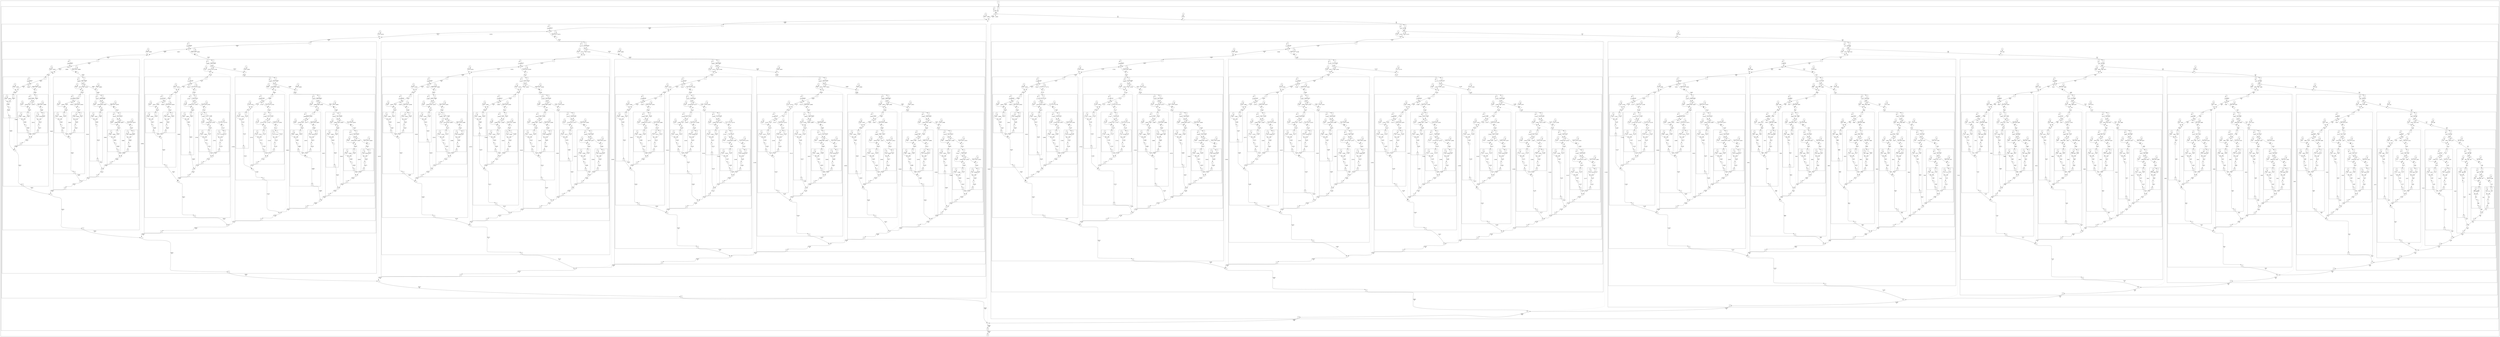 digraph {
	newrank = true;
	input_19fd96eec10 -> input_19fd96ee8b0 [label="[1]\n12";style=solid];
	input_19fd96ee8b0 -> if_19fd96ee040 [label="[2]\n12";style=solid];
	if_19fd96ee040 -> constant_19fd96ee820 [label="[3]";style=dotted];
	constant_19fd96ee820 -> if_19fd96ee040 [label="[4]\n2";style=solid];
	if_19fd96ee040 -> operator_19fd96eea30 [label="[5]\n12";style=solid];
	operator_19fd96eea30 -> constant_19fd96ee790 [label="[6]";style=dotted];
	constant_19fd96ee790 -> operator_19fd96eea30 [label="[7]\n1";style=solid];
	operator_19fd96eea30 -> input_19fd96eed30 [label="[8]\n11";style=solid];
	input_19fd96eed30 -> if_19fd96ee0a0 [label="[9]\n11";style=solid];
	if_19fd96ee0a0 -> constant_19fd96eea90 [label="[10]";style=dotted];
	constant_19fd96eea90 -> if_19fd96ee0a0 [label="[11]\n2";style=solid];
	if_19fd96ee0a0 -> operator_19fd96ee220 [label="[12]\n11";style=solid];
	operator_19fd96ee220 -> constant_19fd96ee370 [label="[13]";style=dotted];
	constant_19fd96ee370 -> operator_19fd96ee220 [label="[14]\n1";style=solid];
	operator_19fd96ee220 -> input_19fd97091f0 [label="[15]\n10";style=solid];
	input_19fd97091f0 -> if_19fd9709250 [label="[16]\n10";style=solid];
	if_19fd9709250 -> constant_19fd97092b0 [label="[17]";style=dotted];
	constant_19fd97092b0 -> if_19fd9709250 [label="[18]\n2";style=solid];
	if_19fd9709250 -> operator_19fd9709430 [label="[19]\n10";style=solid];
	operator_19fd9709430 -> constant_19fd9709490 [label="[20]";style=dotted];
	constant_19fd9709490 -> operator_19fd9709430 [label="[21]\n1";style=solid];
	operator_19fd9709430 -> input_19fd9709940 [label="[22]\n9";style=solid];
	input_19fd9709940 -> if_19fd97099a0 [label="[23]\n9";style=solid];
	if_19fd97099a0 -> constant_19fd9709a00 [label="[24]";style=dotted];
	constant_19fd9709a00 -> if_19fd97099a0 [label="[25]\n2";style=solid];
	if_19fd97099a0 -> operator_19fd9709b80 [label="[26]\n9";style=solid];
	operator_19fd9709b80 -> constant_19fd9709be0 [label="[27]";style=dotted];
	constant_19fd9709be0 -> operator_19fd9709b80 [label="[28]\n1";style=solid];
	operator_19fd9709b80 -> input_19fd97170d0 [label="[29]\n8";style=solid];
	input_19fd97170d0 -> if_19fd9717130 [label="[30]\n8";style=solid];
	if_19fd9717130 -> constant_19fd9717190 [label="[31]";style=dotted];
	constant_19fd9717190 -> if_19fd9717130 [label="[32]\n2";style=solid];
	if_19fd9717130 -> operator_19fd9717310 [label="[33]\n8";style=solid];
	operator_19fd9717310 -> constant_19fd9717370 [label="[34]";style=dotted];
	constant_19fd9717370 -> operator_19fd9717310 [label="[35]\n1";style=solid];
	operator_19fd9717310 -> input_19fd9717820 [label="[36]\n7";style=solid];
	input_19fd9717820 -> if_19fd9717880 [label="[37]\n7";style=solid];
	if_19fd9717880 -> constant_19fd97178e0 [label="[38]";style=dotted];
	constant_19fd97178e0 -> if_19fd9717880 [label="[39]\n2";style=solid];
	if_19fd9717880 -> operator_19fd9717a60 [label="[40]\n7";style=solid];
	operator_19fd9717a60 -> constant_19fd9717ac0 [label="[41]";style=dotted];
	constant_19fd9717ac0 -> operator_19fd9717a60 [label="[42]\n1";style=solid];
	operator_19fd9717a60 -> input_19fd9717f70 [label="[43]\n6";style=solid];
	input_19fd9717f70 -> if_19fd9717fd0 [label="[44]\n6";style=solid];
	if_19fd9717fd0 -> constant_19fd9722070 [label="[45]";style=dotted];
	constant_19fd9722070 -> if_19fd9717fd0 [label="[46]\n2";style=solid];
	if_19fd9717fd0 -> operator_19fd97221f0 [label="[47]\n6";style=solid];
	operator_19fd97221f0 -> constant_19fd9722250 [label="[48]";style=dotted];
	constant_19fd9722250 -> operator_19fd97221f0 [label="[49]\n1";style=solid];
	operator_19fd97221f0 -> input_19fd9722700 [label="[50]\n5";style=solid];
	input_19fd9722700 -> if_19fd9722760 [label="[51]\n5";style=solid];
	if_19fd9722760 -> constant_19fd97227c0 [label="[52]";style=dotted];
	constant_19fd97227c0 -> if_19fd9722760 [label="[53]\n2";style=solid];
	if_19fd9722760 -> operator_19fd9722940 [label="[54]\n5";style=solid];
	operator_19fd9722940 -> constant_19fd97229a0 [label="[55]";style=dotted];
	constant_19fd97229a0 -> operator_19fd9722940 [label="[56]\n1";style=solid];
	operator_19fd9722940 -> input_19fd9722e50 [label="[57]\n4";style=solid];
	input_19fd9722e50 -> if_19fd9722eb0 [label="[58]\n4";style=solid];
	if_19fd9722eb0 -> constant_19fd9722f10 [label="[59]";style=dotted];
	constant_19fd9722f10 -> if_19fd9722eb0 [label="[60]\n2";style=solid];
	if_19fd9722eb0 -> operator_19fd97300d0 [label="[61]\n4";style=solid];
	operator_19fd97300d0 -> constant_19fd9730130 [label="[62]";style=dotted];
	constant_19fd9730130 -> operator_19fd97300d0 [label="[63]\n1";style=solid];
	operator_19fd97300d0 -> input_19fd97305e0 [label="[64]\n3";style=solid];
	input_19fd97305e0 -> if_19fd9730640 [label="[65]\n3";style=solid];
	if_19fd9730640 -> constant_19fd97306a0 [label="[66]";style=dotted];
	constant_19fd97306a0 -> if_19fd9730640 [label="[67]\n2";style=solid];
	if_19fd9730640 -> operator_19fd9730820 [label="[68]\n3";style=solid];
	operator_19fd9730820 -> constant_19fd9730880 [label="[69]";style=dotted];
	constant_19fd9730880 -> operator_19fd9730820 [label="[70]\n1";style=solid];
	operator_19fd9730820 -> input_19fd9730d30 [label="[71]\n2";style=solid];
	input_19fd9730d30 -> if_19fd9730d90 [label="[72]\n2";style=solid];
	if_19fd9730d90 -> constant_19fd9730df0 [label="[73]";style=dotted];
	constant_19fd9730df0 -> if_19fd9730d90 [label="[74]\n2";style=solid];
	if_19fd9730d90 -> constant_19fd9730e80 [label="[75]\n2";style=solid];
	constant_19fd9730e80 -> output_19fd9730f10 [label="[76]\n1";style=solid];
	output_19fd9730f10 -> operator_19fd9730970 [label="[77]\n1";style=solid];
	operator_19fd9730970 -> operator_19fd97309d0 [label="[78]";style=dotted];
	operator_19fd97309d0 -> if_19fd9730640 [label="[79]";style=dotted];
	if_19fd9730640 -> operator_19fd97309d0 [label="[80]\n3";style=solid];
	operator_19fd97309d0 -> constant_19fd9730a30 [label="[81]";style=dotted];
	constant_19fd9730a30 -> operator_19fd97309d0 [label="[82]\n2";style=solid];
	operator_19fd97309d0 -> input_19fd973a520 [label="[83]\n1";style=solid];
	input_19fd973a520 -> if_19fd973a580 [label="[84]\n1";style=solid];
	if_19fd973a580 -> constant_19fd973a5e0 [label="[85]";style=dotted];
	constant_19fd973a5e0 -> if_19fd973a580 [label="[86]\n2";style=solid];
	if_19fd973a580 -> constant_19fd973a670 [label="[87]\n1";style=solid];
	constant_19fd973a670 -> output_19fd973a700 [label="[88]\n1";style=solid];
	output_19fd973a700 -> operator_19fd9730970 [label="[89]\n1";style=solid];
	operator_19fd9730970 -> output_19fd97307c0 [label="[90]\n2";style=solid];
	output_19fd97307c0 -> operator_19fd9730220 [label="[91]\n2";style=solid];
	operator_19fd9730220 -> operator_19fd9730280 [label="[92]";style=dotted];
	operator_19fd9730280 -> if_19fd9722eb0 [label="[93]";style=dotted];
	if_19fd9722eb0 -> operator_19fd9730280 [label="[94]\n4";style=solid];
	operator_19fd9730280 -> constant_19fd97302e0 [label="[95]";style=dotted];
	constant_19fd97302e0 -> operator_19fd9730280 [label="[96]\n2";style=solid];
	operator_19fd9730280 -> input_19fd973aaf0 [label="[97]\n2";style=solid];
	input_19fd973aaf0 -> if_19fd973abe0 [label="[98]\n2";style=solid];
	if_19fd973abe0 -> constant_19fd973ac40 [label="[99]";style=dotted];
	constant_19fd973ac40 -> if_19fd973abe0 [label="[100]\n2";style=solid];
	if_19fd973abe0 -> constant_19fd973acd0 [label="[101]\n2";style=solid];
	constant_19fd973acd0 -> output_19fd973ad60 [label="[102]\n1";style=solid];
	output_19fd973ad60 -> operator_19fd9730220 [label="[103]\n1";style=solid];
	operator_19fd9730220 -> output_19fd9730070 [label="[104]\n3";style=solid];
	output_19fd9730070 -> operator_19fd9722a90 [label="[105]\n3";style=solid];
	operator_19fd9722a90 -> operator_19fd9722af0 [label="[106]";style=dotted];
	operator_19fd9722af0 -> if_19fd9722760 [label="[107]";style=dotted];
	if_19fd9722760 -> operator_19fd9722af0 [label="[108]\n5";style=solid];
	operator_19fd9722af0 -> constant_19fd9722b50 [label="[109]";style=dotted];
	constant_19fd9722b50 -> operator_19fd9722af0 [label="[110]\n2";style=solid];
	operator_19fd9722af0 -> input_19fd9745190 [label="[111]\n3";style=solid];
	input_19fd9745190 -> if_19fd9745280 [label="[112]\n3";style=solid];
	if_19fd9745280 -> constant_19fd97452e0 [label="[113]";style=dotted];
	constant_19fd97452e0 -> if_19fd9745280 [label="[114]\n2";style=solid];
	if_19fd9745280 -> operator_19fd9745460 [label="[115]\n3";style=solid];
	operator_19fd9745460 -> constant_19fd97454c0 [label="[116]";style=dotted];
	constant_19fd97454c0 -> operator_19fd9745460 [label="[117]\n1";style=solid];
	operator_19fd9745460 -> input_19fd9745970 [label="[118]\n2";style=solid];
	input_19fd9745970 -> if_19fd97459d0 [label="[119]\n2";style=solid];
	if_19fd97459d0 -> constant_19fd9745a30 [label="[120]";style=dotted];
	constant_19fd9745a30 -> if_19fd97459d0 [label="[121]\n2";style=solid];
	if_19fd97459d0 -> constant_19fd9745ac0 [label="[122]\n2";style=solid];
	constant_19fd9745ac0 -> output_19fd9745b50 [label="[123]\n1";style=solid];
	output_19fd9745b50 -> operator_19fd97455b0 [label="[124]\n1";style=solid];
	operator_19fd97455b0 -> operator_19fd9745610 [label="[125]";style=dotted];
	operator_19fd9745610 -> if_19fd9745280 [label="[126]";style=dotted];
	if_19fd9745280 -> operator_19fd9745610 [label="[127]\n3";style=solid];
	operator_19fd9745610 -> constant_19fd9745670 [label="[128]";style=dotted];
	constant_19fd9745670 -> operator_19fd9745610 [label="[129]\n2";style=solid];
	operator_19fd9745610 -> input_19fd974f160 [label="[130]\n1";style=solid];
	input_19fd974f160 -> if_19fd974f1c0 [label="[131]\n1";style=solid];
	if_19fd974f1c0 -> constant_19fd974f220 [label="[132]";style=dotted];
	constant_19fd974f220 -> if_19fd974f1c0 [label="[133]\n2";style=solid];
	if_19fd974f1c0 -> constant_19fd974f2b0 [label="[134]\n1";style=solid];
	constant_19fd974f2b0 -> output_19fd974f340 [label="[135]\n1";style=solid];
	output_19fd974f340 -> operator_19fd97455b0 [label="[136]\n1";style=solid];
	operator_19fd97455b0 -> output_19fd9745400 [label="[137]\n2";style=solid];
	output_19fd9745400 -> operator_19fd9722a90 [label="[138]\n2";style=solid];
	operator_19fd9722a90 -> output_19fd97228e0 [label="[139]\n5";style=solid];
	output_19fd97228e0 -> operator_19fd9722340 [label="[140]\n5";style=solid];
	operator_19fd9722340 -> operator_19fd97223a0 [label="[141]";style=dotted];
	operator_19fd97223a0 -> if_19fd9717fd0 [label="[142]";style=dotted];
	if_19fd9717fd0 -> operator_19fd97223a0 [label="[143]\n6";style=solid];
	operator_19fd97223a0 -> constant_19fd9722400 [label="[144]";style=dotted];
	constant_19fd9722400 -> operator_19fd97223a0 [label="[145]\n2";style=solid];
	operator_19fd97223a0 -> input_19fd97457f0 [label="[146]\n4";style=solid];
	input_19fd97457f0 -> if_19fd9745940 [label="[147]\n4";style=solid];
	if_19fd9745940 -> constant_19fd974f070 [label="[148]";style=dotted];
	constant_19fd974f070 -> if_19fd9745940 [label="[149]\n2";style=solid];
	if_19fd9745940 -> operator_19fd974f8b0 [label="[150]\n4";style=solid];
	operator_19fd974f8b0 -> constant_19fd974f910 [label="[151]";style=dotted];
	constant_19fd974f910 -> operator_19fd974f8b0 [label="[152]\n1";style=solid];
	operator_19fd974f8b0 -> input_19fd974fdc0 [label="[153]\n3";style=solid];
	input_19fd974fdc0 -> if_19fd974fe20 [label="[154]\n3";style=solid];
	if_19fd974fe20 -> constant_19fd974fe80 [label="[155]";style=dotted];
	constant_19fd974fe80 -> if_19fd974fe20 [label="[156]\n2";style=solid];
	if_19fd974fe20 -> operator_19fd9756040 [label="[157]\n3";style=solid];
	operator_19fd9756040 -> constant_19fd97560a0 [label="[158]";style=dotted];
	constant_19fd97560a0 -> operator_19fd9756040 [label="[159]\n1";style=solid];
	operator_19fd9756040 -> input_19fd9756550 [label="[160]\n2";style=solid];
	input_19fd9756550 -> if_19fd97565b0 [label="[161]\n2";style=solid];
	if_19fd97565b0 -> constant_19fd9756610 [label="[162]";style=dotted];
	constant_19fd9756610 -> if_19fd97565b0 [label="[163]\n2";style=solid];
	if_19fd97565b0 -> constant_19fd97566a0 [label="[164]\n2";style=solid];
	constant_19fd97566a0 -> output_19fd9756730 [label="[165]\n1";style=solid];
	output_19fd9756730 -> operator_19fd9756190 [label="[166]\n1";style=solid];
	operator_19fd9756190 -> operator_19fd97561f0 [label="[167]";style=dotted];
	operator_19fd97561f0 -> if_19fd974fe20 [label="[168]";style=dotted];
	if_19fd974fe20 -> operator_19fd97561f0 [label="[169]\n3";style=solid];
	operator_19fd97561f0 -> constant_19fd9756250 [label="[170]";style=dotted];
	constant_19fd9756250 -> operator_19fd97561f0 [label="[171]\n2";style=solid];
	operator_19fd97561f0 -> input_19fd9756d00 [label="[172]\n1";style=solid];
	input_19fd9756d00 -> if_19fd9756d60 [label="[173]\n1";style=solid];
	if_19fd9756d60 -> constant_19fd9756dc0 [label="[174]";style=dotted];
	constant_19fd9756dc0 -> if_19fd9756d60 [label="[175]\n2";style=solid];
	if_19fd9756d60 -> constant_19fd9756e50 [label="[176]\n1";style=solid];
	constant_19fd9756e50 -> output_19fd9756ee0 [label="[177]\n1";style=solid];
	output_19fd9756ee0 -> operator_19fd9756190 [label="[178]\n1";style=solid];
	operator_19fd9756190 -> output_19fd974ffa0 [label="[179]\n2";style=solid];
	output_19fd974ffa0 -> operator_19fd974fa00 [label="[180]\n2";style=solid];
	operator_19fd974fa00 -> operator_19fd974fa60 [label="[181]";style=dotted];
	operator_19fd974fa60 -> if_19fd9745940 [label="[182]";style=dotted];
	if_19fd9745940 -> operator_19fd974fa60 [label="[183]\n4";style=solid];
	operator_19fd974fa60 -> constant_19fd974fac0 [label="[184]";style=dotted];
	constant_19fd974fac0 -> operator_19fd974fa60 [label="[185]\n2";style=solid];
	operator_19fd974fa60 -> input_19fd975f310 [label="[186]\n2";style=solid];
	input_19fd975f310 -> if_19fd975f400 [label="[187]\n2";style=solid];
	if_19fd975f400 -> constant_19fd975f460 [label="[188]";style=dotted];
	constant_19fd975f460 -> if_19fd975f400 [label="[189]\n2";style=solid];
	if_19fd975f400 -> constant_19fd975f4f0 [label="[190]\n2";style=solid];
	constant_19fd975f4f0 -> output_19fd975f580 [label="[191]\n1";style=solid];
	output_19fd975f580 -> operator_19fd974fa00 [label="[192]\n1";style=solid];
	operator_19fd974fa00 -> output_19fd974f850 [label="[193]\n3";style=solid];
	output_19fd974f850 -> operator_19fd9722340 [label="[194]\n3";style=solid];
	operator_19fd9722340 -> output_19fd9722190 [label="[195]\n8";style=solid];
	output_19fd9722190 -> operator_19fd9717bb0 [label="[196]\n8";style=solid];
	operator_19fd9717bb0 -> operator_19fd9717c10 [label="[197]";style=dotted];
	operator_19fd9717c10 -> if_19fd9717880 [label="[198]";style=dotted];
	if_19fd9717880 -> operator_19fd9717c10 [label="[199]\n7";style=solid];
	operator_19fd9717c10 -> constant_19fd9717c70 [label="[200]";style=dotted];
	constant_19fd9717c70 -> operator_19fd9717c10 [label="[201]\n2";style=solid];
	operator_19fd9717c10 -> input_19fd974fc40 [label="[202]\n5";style=solid];
	input_19fd974fc40 -> if_19fd974fd90 [label="[203]\n5";style=solid];
	if_19fd974fd90 -> constant_19fd9756520 [label="[204]";style=dotted];
	constant_19fd9756520 -> if_19fd974fd90 [label="[205]\n2";style=solid];
	if_19fd974fd90 -> operator_19fd975faf0 [label="[206]\n5";style=solid];
	operator_19fd975faf0 -> constant_19fd975fb50 [label="[207]";style=dotted];
	constant_19fd975fb50 -> operator_19fd975faf0 [label="[208]\n1";style=solid];
	operator_19fd975faf0 -> input_19fd9768040 [label="[209]\n4";style=solid];
	input_19fd9768040 -> if_19fd97680a0 [label="[210]\n4";style=solid];
	if_19fd97680a0 -> constant_19fd9768100 [label="[211]";style=dotted];
	constant_19fd9768100 -> if_19fd97680a0 [label="[212]\n2";style=solid];
	if_19fd97680a0 -> operator_19fd9768280 [label="[213]\n4";style=solid];
	operator_19fd9768280 -> constant_19fd97682e0 [label="[214]";style=dotted];
	constant_19fd97682e0 -> operator_19fd9768280 [label="[215]\n1";style=solid];
	operator_19fd9768280 -> input_19fd9768790 [label="[216]\n3";style=solid];
	input_19fd9768790 -> if_19fd97687f0 [label="[217]\n3";style=solid];
	if_19fd97687f0 -> constant_19fd9768850 [label="[218]";style=dotted];
	constant_19fd9768850 -> if_19fd97687f0 [label="[219]\n2";style=solid];
	if_19fd97687f0 -> operator_19fd97689d0 [label="[220]\n3";style=solid];
	operator_19fd97689d0 -> constant_19fd9768a30 [label="[221]";style=dotted];
	constant_19fd9768a30 -> operator_19fd97689d0 [label="[222]\n1";style=solid];
	operator_19fd97689d0 -> input_19fd9768ee0 [label="[223]\n2";style=solid];
	input_19fd9768ee0 -> if_19fd9768f40 [label="[224]\n2";style=solid];
	if_19fd9768f40 -> constant_19fd9768fa0 [label="[225]";style=dotted];
	constant_19fd9768fa0 -> if_19fd9768f40 [label="[226]\n2";style=solid];
	if_19fd9768f40 -> constant_19fd9770070 [label="[227]\n2";style=solid];
	constant_19fd9770070 -> output_19fd9770100 [label="[228]\n1";style=solid];
	output_19fd9770100 -> operator_19fd9768b20 [label="[229]\n1";style=solid];
	operator_19fd9768b20 -> operator_19fd9768b80 [label="[230]";style=dotted];
	operator_19fd9768b80 -> if_19fd97687f0 [label="[231]";style=dotted];
	if_19fd97687f0 -> operator_19fd9768b80 [label="[232]\n3";style=solid];
	operator_19fd9768b80 -> constant_19fd9768be0 [label="[233]";style=dotted];
	constant_19fd9768be0 -> operator_19fd9768b80 [label="[234]\n2";style=solid];
	operator_19fd9768b80 -> input_19fd97706d0 [label="[235]\n1";style=solid];
	input_19fd97706d0 -> if_19fd9770730 [label="[236]\n1";style=solid];
	if_19fd9770730 -> constant_19fd9770790 [label="[237]";style=dotted];
	constant_19fd9770790 -> if_19fd9770730 [label="[238]\n2";style=solid];
	if_19fd9770730 -> constant_19fd9770820 [label="[239]\n1";style=solid];
	constant_19fd9770820 -> output_19fd97708b0 [label="[240]\n1";style=solid];
	output_19fd97708b0 -> operator_19fd9768b20 [label="[241]\n1";style=solid];
	operator_19fd9768b20 -> output_19fd9768970 [label="[242]\n2";style=solid];
	output_19fd9768970 -> operator_19fd97683d0 [label="[243]\n2";style=solid];
	operator_19fd97683d0 -> operator_19fd9768430 [label="[244]";style=dotted];
	operator_19fd9768430 -> if_19fd97680a0 [label="[245]";style=dotted];
	if_19fd97680a0 -> operator_19fd9768430 [label="[246]\n4";style=solid];
	operator_19fd9768430 -> constant_19fd9768490 [label="[247]";style=dotted];
	constant_19fd9768490 -> operator_19fd9768430 [label="[248]\n2";style=solid];
	operator_19fd9768430 -> input_19fd9770ca0 [label="[249]\n2";style=solid];
	input_19fd9770ca0 -> if_19fd9770d90 [label="[250]\n2";style=solid];
	if_19fd9770d90 -> constant_19fd9770df0 [label="[251]";style=dotted];
	constant_19fd9770df0 -> if_19fd9770d90 [label="[252]\n2";style=solid];
	if_19fd9770d90 -> constant_19fd9770e80 [label="[253]\n2";style=solid];
	constant_19fd9770e80 -> output_19fd9770f10 [label="[254]\n1";style=solid];
	output_19fd9770f10 -> operator_19fd97683d0 [label="[255]\n1";style=solid];
	operator_19fd97683d0 -> output_19fd9768220 [label="[256]\n3";style=solid];
	output_19fd9768220 -> operator_19fd975fc40 [label="[257]\n3";style=solid];
	operator_19fd975fc40 -> operator_19fd975fca0 [label="[258]";style=dotted];
	operator_19fd975fca0 -> if_19fd974fd90 [label="[259]";style=dotted];
	if_19fd974fd90 -> operator_19fd975fca0 [label="[260]\n5";style=solid];
	operator_19fd975fca0 -> constant_19fd975fd00 [label="[261]";style=dotted];
	constant_19fd975fd00 -> operator_19fd975fca0 [label="[262]\n2";style=solid];
	operator_19fd975fca0 -> input_19fd9778340 [label="[263]\n3";style=solid];
	input_19fd9778340 -> if_19fd9778430 [label="[264]\n3";style=solid];
	if_19fd9778430 -> constant_19fd9778490 [label="[265]";style=dotted];
	constant_19fd9778490 -> if_19fd9778430 [label="[266]\n2";style=solid];
	if_19fd9778430 -> operator_19fd9778610 [label="[267]\n3";style=solid];
	operator_19fd9778610 -> constant_19fd9778670 [label="[268]";style=dotted];
	constant_19fd9778670 -> operator_19fd9778610 [label="[269]\n1";style=solid];
	operator_19fd9778610 -> input_19fd9778b20 [label="[270]\n2";style=solid];
	input_19fd9778b20 -> if_19fd9778b80 [label="[271]\n2";style=solid];
	if_19fd9778b80 -> constant_19fd9778be0 [label="[272]";style=dotted];
	constant_19fd9778be0 -> if_19fd9778b80 [label="[273]\n2";style=solid];
	if_19fd9778b80 -> constant_19fd9778c70 [label="[274]\n2";style=solid];
	constant_19fd9778c70 -> output_19fd9778d00 [label="[275]\n1";style=solid];
	output_19fd9778d00 -> operator_19fd9778760 [label="[276]\n1";style=solid];
	operator_19fd9778760 -> operator_19fd97787c0 [label="[277]";style=dotted];
	operator_19fd97787c0 -> if_19fd9778430 [label="[278]";style=dotted];
	if_19fd9778430 -> operator_19fd97787c0 [label="[279]\n3";style=solid];
	operator_19fd97787c0 -> constant_19fd9778820 [label="[280]";style=dotted];
	constant_19fd9778820 -> operator_19fd97787c0 [label="[281]\n2";style=solid];
	operator_19fd97787c0 -> input_19fd977f310 [label="[282]\n1";style=solid];
	input_19fd977f310 -> if_19fd977f370 [label="[283]\n1";style=solid];
	if_19fd977f370 -> constant_19fd977f3d0 [label="[284]";style=dotted];
	constant_19fd977f3d0 -> if_19fd977f370 [label="[285]\n2";style=solid];
	if_19fd977f370 -> constant_19fd977f460 [label="[286]\n1";style=solid];
	constant_19fd977f460 -> output_19fd977f4f0 [label="[287]\n1";style=solid];
	output_19fd977f4f0 -> operator_19fd9778760 [label="[288]\n1";style=solid];
	operator_19fd9778760 -> output_19fd97785b0 [label="[289]\n2";style=solid];
	output_19fd97785b0 -> operator_19fd975fc40 [label="[290]\n2";style=solid];
	operator_19fd975fc40 -> output_19fd975fa90 [label="[291]\n5";style=solid];
	output_19fd975fa90 -> operator_19fd9717bb0 [label="[292]\n5";style=solid];
	operator_19fd9717bb0 -> output_19fd9717a00 [label="[293]\n13";style=solid];
	output_19fd9717a00 -> operator_19fd9717460 [label="[294]\n13";style=solid];
	operator_19fd9717460 -> operator_19fd97174c0 [label="[295]";style=dotted];
	operator_19fd97174c0 -> if_19fd9717130 [label="[296]";style=dotted];
	if_19fd9717130 -> operator_19fd97174c0 [label="[297]\n8";style=solid];
	operator_19fd97174c0 -> constant_19fd9717520 [label="[298]";style=dotted];
	constant_19fd9717520 -> operator_19fd97174c0 [label="[299]\n2";style=solid];
	operator_19fd97174c0 -> input_19fd975fe80 [label="[300]\n6";style=solid];
	input_19fd975fe80 -> if_19fd975ffd0 [label="[301]\n6";style=solid];
	if_19fd975ffd0 -> constant_19fd9768760 [label="[302]";style=dotted];
	constant_19fd9768760 -> if_19fd975ffd0 [label="[303]\n2";style=solid];
	if_19fd975ffd0 -> operator_19fd977f250 [label="[304]\n6";style=solid];
	operator_19fd977f250 -> constant_19fd977f8e0 [label="[305]";style=dotted];
	constant_19fd977f8e0 -> operator_19fd977f250 [label="[306]\n1";style=solid];
	operator_19fd977f250 -> input_19fd977fe20 [label="[307]\n5";style=solid];
	input_19fd977fe20 -> if_19fd977fe80 [label="[308]\n5";style=solid];
	if_19fd977fe80 -> constant_19fd977fee0 [label="[309]";style=dotted];
	constant_19fd977fee0 -> if_19fd977fe80 [label="[310]\n2";style=solid];
	if_19fd977fe80 -> operator_19fd978a0a0 [label="[311]\n5";style=solid];
	operator_19fd978a0a0 -> constant_19fd978a100 [label="[312]";style=dotted];
	constant_19fd978a100 -> operator_19fd978a0a0 [label="[313]\n1";style=solid];
	operator_19fd978a0a0 -> input_19fd978a5b0 [label="[314]\n4";style=solid];
	input_19fd978a5b0 -> if_19fd978a610 [label="[315]\n4";style=solid];
	if_19fd978a610 -> constant_19fd978a670 [label="[316]";style=dotted];
	constant_19fd978a670 -> if_19fd978a610 [label="[317]\n2";style=solid];
	if_19fd978a610 -> operator_19fd978a7f0 [label="[318]\n4";style=solid];
	operator_19fd978a7f0 -> constant_19fd978a850 [label="[319]";style=dotted];
	constant_19fd978a850 -> operator_19fd978a7f0 [label="[320]\n1";style=solid];
	operator_19fd978a7f0 -> input_19fd978ad00 [label="[321]\n3";style=solid];
	input_19fd978ad00 -> if_19fd978ad60 [label="[322]\n3";style=solid];
	if_19fd978ad60 -> constant_19fd978adc0 [label="[323]";style=dotted];
	constant_19fd978adc0 -> if_19fd978ad60 [label="[324]\n2";style=solid];
	if_19fd978ad60 -> operator_19fd978af40 [label="[325]\n3";style=solid];
	operator_19fd978af40 -> constant_19fd978afa0 [label="[326]";style=dotted];
	constant_19fd978afa0 -> operator_19fd978af40 [label="[327]\n1";style=solid];
	operator_19fd978af40 -> input_19fd9791490 [label="[328]\n2";style=solid];
	input_19fd9791490 -> if_19fd97914f0 [label="[329]\n2";style=solid];
	if_19fd97914f0 -> constant_19fd9791550 [label="[330]";style=dotted];
	constant_19fd9791550 -> if_19fd97914f0 [label="[331]\n2";style=solid];
	if_19fd97914f0 -> constant_19fd97915e0 [label="[332]\n2";style=solid];
	constant_19fd97915e0 -> output_19fd9791670 [label="[333]\n1";style=solid];
	output_19fd9791670 -> operator_19fd97910d0 [label="[334]\n1";style=solid];
	operator_19fd97910d0 -> operator_19fd9791130 [label="[335]";style=dotted];
	operator_19fd9791130 -> if_19fd978ad60 [label="[336]";style=dotted];
	if_19fd978ad60 -> operator_19fd9791130 [label="[337]\n3";style=solid];
	operator_19fd9791130 -> constant_19fd9791190 [label="[338]";style=dotted];
	constant_19fd9791190 -> operator_19fd9791130 [label="[339]\n2";style=solid];
	operator_19fd9791130 -> input_19fd9791c40 [label="[340]\n1";style=solid];
	input_19fd9791c40 -> if_19fd9791ca0 [label="[341]\n1";style=solid];
	if_19fd9791ca0 -> constant_19fd9791d00 [label="[342]";style=dotted];
	constant_19fd9791d00 -> if_19fd9791ca0 [label="[343]\n2";style=solid];
	if_19fd9791ca0 -> constant_19fd9791d90 [label="[344]\n1";style=solid];
	constant_19fd9791d90 -> output_19fd9791e20 [label="[345]\n1";style=solid];
	output_19fd9791e20 -> operator_19fd97910d0 [label="[346]\n1";style=solid];
	operator_19fd97910d0 -> output_19fd978aee0 [label="[347]\n2";style=solid];
	output_19fd978aee0 -> operator_19fd978a940 [label="[348]\n2";style=solid];
	operator_19fd978a940 -> operator_19fd978a9a0 [label="[349]";style=dotted];
	operator_19fd978a9a0 -> if_19fd978a610 [label="[350]";style=dotted];
	if_19fd978a610 -> operator_19fd978a9a0 [label="[351]\n4";style=solid];
	operator_19fd978a9a0 -> constant_19fd978aa00 [label="[352]";style=dotted];
	constant_19fd978aa00 -> operator_19fd978a9a0 [label="[353]\n2";style=solid];
	operator_19fd978a9a0 -> input_19fd9798250 [label="[354]\n2";style=solid];
	input_19fd9798250 -> if_19fd9798340 [label="[355]\n2";style=solid];
	if_19fd9798340 -> constant_19fd97983a0 [label="[356]";style=dotted];
	constant_19fd97983a0 -> if_19fd9798340 [label="[357]\n2";style=solid];
	if_19fd9798340 -> constant_19fd9798430 [label="[358]\n2";style=solid];
	constant_19fd9798430 -> output_19fd97984c0 [label="[359]\n1";style=solid];
	output_19fd97984c0 -> operator_19fd978a940 [label="[360]\n1";style=solid];
	operator_19fd978a940 -> output_19fd978a790 [label="[361]\n3";style=solid];
	output_19fd978a790 -> operator_19fd978a1f0 [label="[362]\n3";style=solid];
	operator_19fd978a1f0 -> operator_19fd978a250 [label="[363]";style=dotted];
	operator_19fd978a250 -> if_19fd977fe80 [label="[364]";style=dotted];
	if_19fd977fe80 -> operator_19fd978a250 [label="[365]\n5";style=solid];
	operator_19fd978a250 -> constant_19fd978a2b0 [label="[366]";style=dotted];
	constant_19fd978a2b0 -> operator_19fd978a250 [label="[367]\n2";style=solid];
	operator_19fd978a250 -> input_19fd97988b0 [label="[368]\n3";style=solid];
	input_19fd97988b0 -> if_19fd97989a0 [label="[369]\n3";style=solid];
	if_19fd97989a0 -> constant_19fd9798a00 [label="[370]";style=dotted];
	constant_19fd9798a00 -> if_19fd97989a0 [label="[371]\n2";style=solid];
	if_19fd97989a0 -> operator_19fd9798b80 [label="[372]\n3";style=solid];
	operator_19fd9798b80 -> constant_19fd9798be0 [label="[373]";style=dotted];
	constant_19fd9798be0 -> operator_19fd9798b80 [label="[374]\n1";style=solid];
	operator_19fd9798b80 -> input_19fd97a00d0 [label="[375]\n2";style=solid];
	input_19fd97a00d0 -> if_19fd97a0130 [label="[376]\n2";style=solid];
	if_19fd97a0130 -> constant_19fd97a0190 [label="[377]";style=dotted];
	constant_19fd97a0190 -> if_19fd97a0130 [label="[378]\n2";style=solid];
	if_19fd97a0130 -> constant_19fd97a0220 [label="[379]\n2";style=solid];
	constant_19fd97a0220 -> output_19fd97a02b0 [label="[380]\n1";style=solid];
	output_19fd97a02b0 -> operator_19fd9798cd0 [label="[381]\n1";style=solid];
	operator_19fd9798cd0 -> operator_19fd9798d30 [label="[382]";style=dotted];
	operator_19fd9798d30 -> if_19fd97989a0 [label="[383]";style=dotted];
	if_19fd97989a0 -> operator_19fd9798d30 [label="[384]\n3";style=solid];
	operator_19fd9798d30 -> constant_19fd9798d90 [label="[385]";style=dotted];
	constant_19fd9798d90 -> operator_19fd9798d30 [label="[386]\n2";style=solid];
	operator_19fd9798d30 -> input_19fd97a0880 [label="[387]\n1";style=solid];
	input_19fd97a0880 -> if_19fd97a08e0 [label="[388]\n1";style=solid];
	if_19fd97a08e0 -> constant_19fd97a0940 [label="[389]";style=dotted];
	constant_19fd97a0940 -> if_19fd97a08e0 [label="[390]\n2";style=solid];
	if_19fd97a08e0 -> constant_19fd97a09d0 [label="[391]\n1";style=solid];
	constant_19fd97a09d0 -> output_19fd97a0a60 [label="[392]\n1";style=solid];
	output_19fd97a0a60 -> operator_19fd9798cd0 [label="[393]\n1";style=solid];
	operator_19fd9798cd0 -> output_19fd9798b20 [label="[394]\n2";style=solid];
	output_19fd9798b20 -> operator_19fd978a1f0 [label="[395]\n2";style=solid];
	operator_19fd978a1f0 -> output_19fd978a040 [label="[396]\n5";style=solid];
	output_19fd978a040 -> operator_19fd977fa60 [label="[397]\n5";style=solid];
	operator_19fd977fa60 -> operator_19fd977fac0 [label="[398]";style=dotted];
	operator_19fd977fac0 -> if_19fd975ffd0 [label="[399]";style=dotted];
	if_19fd975ffd0 -> operator_19fd977fac0 [label="[400]\n6";style=solid];
	operator_19fd977fac0 -> constant_19fd977fb20 [label="[401]";style=dotted];
	constant_19fd977fb20 -> operator_19fd977fac0 [label="[402]\n2";style=solid];
	operator_19fd977fac0 -> input_19fd9798f10 [label="[403]\n4";style=solid];
	input_19fd9798f10 -> if_19fd97a00a0 [label="[404]\n4";style=solid];
	if_19fd97a00a0 -> constant_19fd97a0790 [label="[405]";style=dotted];
	constant_19fd97a0790 -> if_19fd97a00a0 [label="[406]\n2";style=solid];
	if_19fd97a00a0 -> operator_19fd97a0fd0 [label="[407]\n4";style=solid];
	operator_19fd97a0fd0 -> constant_19fd97aa070 [label="[408]";style=dotted];
	constant_19fd97aa070 -> operator_19fd97a0fd0 [label="[409]\n1";style=solid];
	operator_19fd97a0fd0 -> input_19fd97aa520 [label="[410]\n3";style=solid];
	input_19fd97aa520 -> if_19fd97aa580 [label="[411]\n3";style=solid];
	if_19fd97aa580 -> constant_19fd97aa5e0 [label="[412]";style=dotted];
	constant_19fd97aa5e0 -> if_19fd97aa580 [label="[413]\n2";style=solid];
	if_19fd97aa580 -> operator_19fd97aa760 [label="[414]\n3";style=solid];
	operator_19fd97aa760 -> constant_19fd97aa7c0 [label="[415]";style=dotted];
	constant_19fd97aa7c0 -> operator_19fd97aa760 [label="[416]\n1";style=solid];
	operator_19fd97aa760 -> input_19fd97aac70 [label="[417]\n2";style=solid];
	input_19fd97aac70 -> if_19fd97aacd0 [label="[418]\n2";style=solid];
	if_19fd97aacd0 -> constant_19fd97aad30 [label="[419]";style=dotted];
	constant_19fd97aad30 -> if_19fd97aacd0 [label="[420]\n2";style=solid];
	if_19fd97aacd0 -> constant_19fd97aadc0 [label="[421]\n2";style=solid];
	constant_19fd97aadc0 -> output_19fd97aae50 [label="[422]\n1";style=solid];
	output_19fd97aae50 -> operator_19fd97aa8b0 [label="[423]\n1";style=solid];
	operator_19fd97aa8b0 -> operator_19fd97aa910 [label="[424]";style=dotted];
	operator_19fd97aa910 -> if_19fd97aa580 [label="[425]";style=dotted];
	if_19fd97aa580 -> operator_19fd97aa910 [label="[426]\n3";style=solid];
	operator_19fd97aa910 -> constant_19fd97aa970 [label="[427]";style=dotted];
	constant_19fd97aa970 -> operator_19fd97aa910 [label="[428]\n2";style=solid];
	operator_19fd97aa910 -> input_19fd97b1460 [label="[429]\n1";style=solid];
	input_19fd97b1460 -> if_19fd97b14c0 [label="[430]\n1";style=solid];
	if_19fd97b14c0 -> constant_19fd97b1520 [label="[431]";style=dotted];
	constant_19fd97b1520 -> if_19fd97b14c0 [label="[432]\n2";style=solid];
	if_19fd97b14c0 -> constant_19fd97b15b0 [label="[433]\n1";style=solid];
	constant_19fd97b15b0 -> output_19fd97b1640 [label="[434]\n1";style=solid];
	output_19fd97b1640 -> operator_19fd97aa8b0 [label="[435]\n1";style=solid];
	operator_19fd97aa8b0 -> output_19fd97aa700 [label="[436]\n2";style=solid];
	output_19fd97aa700 -> operator_19fd97aa160 [label="[437]\n2";style=solid];
	operator_19fd97aa160 -> operator_19fd97aa1c0 [label="[438]";style=dotted];
	operator_19fd97aa1c0 -> if_19fd97a00a0 [label="[439]";style=dotted];
	if_19fd97a00a0 -> operator_19fd97aa1c0 [label="[440]\n4";style=solid];
	operator_19fd97aa1c0 -> constant_19fd97aa220 [label="[441]";style=dotted];
	constant_19fd97aa220 -> operator_19fd97aa1c0 [label="[442]\n2";style=solid];
	operator_19fd97aa1c0 -> input_19fd97b1a30 [label="[443]\n2";style=solid];
	input_19fd97b1a30 -> if_19fd97b1b20 [label="[444]\n2";style=solid];
	if_19fd97b1b20 -> constant_19fd97b1b80 [label="[445]";style=dotted];
	constant_19fd97b1b80 -> if_19fd97b1b20 [label="[446]\n2";style=solid];
	if_19fd97b1b20 -> constant_19fd97b1c10 [label="[447]\n2";style=solid];
	constant_19fd97b1c10 -> output_19fd97b1ca0 [label="[448]\n1";style=solid];
	output_19fd97b1ca0 -> operator_19fd97aa160 [label="[449]\n1";style=solid];
	operator_19fd97aa160 -> output_19fd97a0f70 [label="[450]\n3";style=solid];
	output_19fd97a0f70 -> operator_19fd977fa60 [label="[451]\n3";style=solid];
	operator_19fd977fa60 -> output_19fd977f190 [label="[452]\n8";style=solid];
	output_19fd977f190 -> operator_19fd9717460 [label="[453]\n8";style=solid];
	operator_19fd9717460 -> output_19fd97172b0 [label="[454]\n21";style=solid];
	output_19fd97172b0 -> operator_19fd9709cd0 [label="[455]\n21";style=solid];
	operator_19fd9709cd0 -> operator_19fd9709d30 [label="[456]";style=dotted];
	operator_19fd9709d30 -> if_19fd97099a0 [label="[457]";style=dotted];
	if_19fd97099a0 -> operator_19fd9709d30 [label="[458]\n9";style=solid];
	operator_19fd9709d30 -> constant_19fd9709d90 [label="[459]";style=dotted];
	constant_19fd9709d90 -> operator_19fd9709d30 [label="[460]\n2";style=solid];
	operator_19fd9709d30 -> input_19fd977fca0 [label="[461]\n7";style=solid];
	input_19fd977fca0 -> if_19fd977fdf0 [label="[462]\n7";style=solid];
	if_19fd977fdf0 -> constant_19fd978a580 [label="[463]";style=dotted];
	constant_19fd978a580 -> if_19fd977fdf0 [label="[464]\n2";style=solid];
	if_19fd977fdf0 -> operator_19fd97b12e0 [label="[465]\n7";style=solid];
	operator_19fd97b12e0 -> constant_19fd97b90d0 [label="[466]";style=dotted];
	constant_19fd97b90d0 -> operator_19fd97b12e0 [label="[467]\n1";style=solid];
	operator_19fd97b12e0 -> input_19fd97b9610 [label="[468]\n6";style=solid];
	input_19fd97b9610 -> if_19fd97b9670 [label="[469]\n6";style=solid];
	if_19fd97b9670 -> constant_19fd97b96d0 [label="[470]";style=dotted];
	constant_19fd97b96d0 -> if_19fd97b9670 [label="[471]\n2";style=solid];
	if_19fd97b9670 -> operator_19fd97b9880 [label="[472]\n6";style=solid];
	operator_19fd97b9880 -> constant_19fd97b98e0 [label="[473]";style=dotted];
	constant_19fd97b98e0 -> operator_19fd97b9880 [label="[474]\n1";style=solid];
	operator_19fd97b9880 -> input_19fd97b9d90 [label="[475]\n5";style=solid];
	input_19fd97b9d90 -> if_19fd97b9df0 [label="[476]\n5";style=solid];
	if_19fd97b9df0 -> constant_19fd97b9e50 [label="[477]";style=dotted];
	constant_19fd97b9e50 -> if_19fd97b9df0 [label="[478]\n2";style=solid];
	if_19fd97b9df0 -> operator_19fd97b9fd0 [label="[479]\n5";style=solid];
	operator_19fd97b9fd0 -> constant_19fd97c0070 [label="[480]";style=dotted];
	constant_19fd97c0070 -> operator_19fd97b9fd0 [label="[481]\n1";style=solid];
	operator_19fd97b9fd0 -> input_19fd97c0520 [label="[482]\n4";style=solid];
	input_19fd97c0520 -> if_19fd97c0580 [label="[483]\n4";style=solid];
	if_19fd97c0580 -> constant_19fd97c05e0 [label="[484]";style=dotted];
	constant_19fd97c05e0 -> if_19fd97c0580 [label="[485]\n2";style=solid];
	if_19fd97c0580 -> operator_19fd97c0760 [label="[486]\n4";style=solid];
	operator_19fd97c0760 -> constant_19fd97c07c0 [label="[487]";style=dotted];
	constant_19fd97c07c0 -> operator_19fd97c0760 [label="[488]\n1";style=solid];
	operator_19fd97c0760 -> input_19fd97c0c70 [label="[489]\n3";style=solid];
	input_19fd97c0c70 -> if_19fd97c0cd0 [label="[490]\n3";style=solid];
	if_19fd97c0cd0 -> constant_19fd97c0d30 [label="[491]";style=dotted];
	constant_19fd97c0d30 -> if_19fd97c0cd0 [label="[492]\n2";style=solid];
	if_19fd97c0cd0 -> operator_19fd97c0eb0 [label="[493]\n3";style=solid];
	operator_19fd97c0eb0 -> constant_19fd97c0f10 [label="[494]";style=dotted];
	constant_19fd97c0f10 -> operator_19fd97c0eb0 [label="[495]\n1";style=solid];
	operator_19fd97c0eb0 -> input_19fd97c8400 [label="[496]\n2";style=solid];
	input_19fd97c8400 -> if_19fd97c8460 [label="[497]\n2";style=solid];
	if_19fd97c8460 -> constant_19fd97c84c0 [label="[498]";style=dotted];
	constant_19fd97c84c0 -> if_19fd97c8460 [label="[499]\n2";style=solid];
	if_19fd97c8460 -> constant_19fd97c8550 [label="[500]\n2";style=solid];
	constant_19fd97c8550 -> output_19fd97c85e0 [label="[501]\n1";style=solid];
	output_19fd97c85e0 -> operator_19fd97c8040 [label="[502]\n1";style=solid];
	operator_19fd97c8040 -> operator_19fd97c80a0 [label="[503]";style=dotted];
	operator_19fd97c80a0 -> if_19fd97c0cd0 [label="[504]";style=dotted];
	if_19fd97c0cd0 -> operator_19fd97c80a0 [label="[505]\n3";style=solid];
	operator_19fd97c80a0 -> constant_19fd97c8100 [label="[506]";style=dotted];
	constant_19fd97c8100 -> operator_19fd97c80a0 [label="[507]\n2";style=solid];
	operator_19fd97c80a0 -> input_19fd97c8bb0 [label="[508]\n1";style=solid];
	input_19fd97c8bb0 -> if_19fd97c8c10 [label="[509]\n1";style=solid];
	if_19fd97c8c10 -> constant_19fd97c8c70 [label="[510]";style=dotted];
	constant_19fd97c8c70 -> if_19fd97c8c10 [label="[511]\n2";style=solid];
	if_19fd97c8c10 -> constant_19fd97c8d00 [label="[512]\n1";style=solid];
	constant_19fd97c8d00 -> output_19fd97c8d90 [label="[513]\n1";style=solid];
	output_19fd97c8d90 -> operator_19fd97c8040 [label="[514]\n1";style=solid];
	operator_19fd97c8040 -> output_19fd97c0e50 [label="[515]\n2";style=solid];
	output_19fd97c0e50 -> operator_19fd97c08b0 [label="[516]\n2";style=solid];
	operator_19fd97c08b0 -> operator_19fd97c0910 [label="[517]";style=dotted];
	operator_19fd97c0910 -> if_19fd97c0580 [label="[518]";style=dotted];
	if_19fd97c0580 -> operator_19fd97c0910 [label="[519]\n4";style=solid];
	operator_19fd97c0910 -> constant_19fd97c0970 [label="[520]";style=dotted];
	constant_19fd97c0970 -> operator_19fd97c0910 [label="[521]\n2";style=solid];
	operator_19fd97c0910 -> input_19fd97cf1c0 [label="[522]\n2";style=solid];
	input_19fd97cf1c0 -> if_19fd97cf2b0 [label="[523]\n2";style=solid];
	if_19fd97cf2b0 -> constant_19fd97cf310 [label="[524]";style=dotted];
	constant_19fd97cf310 -> if_19fd97cf2b0 [label="[525]\n2";style=solid];
	if_19fd97cf2b0 -> constant_19fd97cf3a0 [label="[526]\n2";style=solid];
	constant_19fd97cf3a0 -> output_19fd97cf430 [label="[527]\n1";style=solid];
	output_19fd97cf430 -> operator_19fd97c08b0 [label="[528]\n1";style=solid];
	operator_19fd97c08b0 -> output_19fd97c0700 [label="[529]\n3";style=solid];
	output_19fd97c0700 -> operator_19fd97c0160 [label="[530]\n3";style=solid];
	operator_19fd97c0160 -> operator_19fd97c01c0 [label="[531]";style=dotted];
	operator_19fd97c01c0 -> if_19fd97b9df0 [label="[532]";style=dotted];
	if_19fd97b9df0 -> operator_19fd97c01c0 [label="[533]\n5";style=solid];
	operator_19fd97c01c0 -> constant_19fd97c0220 [label="[534]";style=dotted];
	constant_19fd97c0220 -> operator_19fd97c01c0 [label="[535]\n2";style=solid];
	operator_19fd97c01c0 -> input_19fd97cf820 [label="[536]\n3";style=solid];
	input_19fd97cf820 -> if_19fd97cf910 [label="[537]\n3";style=solid];
	if_19fd97cf910 -> constant_19fd97cf970 [label="[538]";style=dotted];
	constant_19fd97cf970 -> if_19fd97cf910 [label="[539]\n2";style=solid];
	if_19fd97cf910 -> operator_19fd97cfaf0 [label="[540]\n3";style=solid];
	operator_19fd97cfaf0 -> constant_19fd97cfb50 [label="[541]";style=dotted];
	constant_19fd97cfb50 -> operator_19fd97cfaf0 [label="[542]\n1";style=solid];
	operator_19fd97cfaf0 -> input_19fd9742040 [label="[543]\n2";style=solid];
	input_19fd9742040 -> if_19fd97420a0 [label="[544]\n2";style=solid];
	if_19fd97420a0 -> constant_19fd9742100 [label="[545]";style=dotted];
	constant_19fd9742100 -> if_19fd97420a0 [label="[546]\n2";style=solid];
	if_19fd97420a0 -> constant_19fd9742190 [label="[547]\n2";style=solid];
	constant_19fd9742190 -> output_19fd9742220 [label="[548]\n1";style=solid];
	output_19fd9742220 -> operator_19fd97cfc40 [label="[549]\n1";style=solid];
	operator_19fd97cfc40 -> operator_19fd97cfca0 [label="[550]";style=dotted];
	operator_19fd97cfca0 -> if_19fd97cf910 [label="[551]";style=dotted];
	if_19fd97cf910 -> operator_19fd97cfca0 [label="[552]\n3";style=solid];
	operator_19fd97cfca0 -> constant_19fd97cfd00 [label="[553]";style=dotted];
	constant_19fd97cfd00 -> operator_19fd97cfca0 [label="[554]\n2";style=solid];
	operator_19fd97cfca0 -> input_19fd97427f0 [label="[555]\n1";style=solid];
	input_19fd97427f0 -> if_19fd9742850 [label="[556]\n1";style=solid];
	if_19fd9742850 -> constant_19fd97428b0 [label="[557]";style=dotted];
	constant_19fd97428b0 -> if_19fd9742850 [label="[558]\n2";style=solid];
	if_19fd9742850 -> constant_19fd9742940 [label="[559]\n1";style=solid];
	constant_19fd9742940 -> output_19fd97429d0 [label="[560]\n1";style=solid];
	output_19fd97429d0 -> operator_19fd97cfc40 [label="[561]\n1";style=solid];
	operator_19fd97cfc40 -> output_19fd97cfa90 [label="[562]\n2";style=solid];
	output_19fd97cfa90 -> operator_19fd97c0160 [label="[563]\n2";style=solid];
	operator_19fd97c0160 -> output_19fd97b9f70 [label="[564]\n5";style=solid];
	output_19fd97b9f70 -> operator_19fd97b99d0 [label="[565]\n5";style=solid];
	operator_19fd97b99d0 -> operator_19fd97b9a30 [label="[566]";style=dotted];
	operator_19fd97b9a30 -> if_19fd97b9670 [label="[567]";style=dotted];
	if_19fd97b9670 -> operator_19fd97b9a30 [label="[568]\n6";style=solid];
	operator_19fd97b9a30 -> constant_19fd97b9a90 [label="[569]";style=dotted];
	constant_19fd97b9a90 -> operator_19fd97b9a30 [label="[570]\n2";style=solid];
	operator_19fd97b9a30 -> input_19fd97cfe80 [label="[571]\n4";style=solid];
	input_19fd97cfe80 -> if_19fd97cffd0 [label="[572]\n4";style=solid];
	if_19fd97cffd0 -> constant_19fd9742700 [label="[573]";style=dotted];
	constant_19fd9742700 -> if_19fd97cffd0 [label="[574]\n2";style=solid];
	if_19fd97cffd0 -> operator_19fd9742f40 [label="[575]\n4";style=solid];
	operator_19fd9742f40 -> constant_19fd9742fa0 [label="[576]";style=dotted];
	constant_19fd9742fa0 -> operator_19fd9742f40 [label="[577]\n1";style=solid];
	operator_19fd9742f40 -> input_19fd97e0490 [label="[578]\n3";style=solid];
	input_19fd97e0490 -> if_19fd97e04f0 [label="[579]\n3";style=solid];
	if_19fd97e04f0 -> constant_19fd97e0550 [label="[580]";style=dotted];
	constant_19fd97e0550 -> if_19fd97e04f0 [label="[581]\n2";style=solid];
	if_19fd97e04f0 -> operator_19fd97e06d0 [label="[582]\n3";style=solid];
	operator_19fd97e06d0 -> constant_19fd97e0730 [label="[583]";style=dotted];
	constant_19fd97e0730 -> operator_19fd97e06d0 [label="[584]\n1";style=solid];
	operator_19fd97e06d0 -> input_19fd97e0be0 [label="[585]\n2";style=solid];
	input_19fd97e0be0 -> if_19fd97e0c40 [label="[586]\n2";style=solid];
	if_19fd97e0c40 -> constant_19fd97e0ca0 [label="[587]";style=dotted];
	constant_19fd97e0ca0 -> if_19fd97e0c40 [label="[588]\n2";style=solid];
	if_19fd97e0c40 -> constant_19fd97e0d30 [label="[589]\n2";style=solid];
	constant_19fd97e0d30 -> output_19fd97e0dc0 [label="[590]\n1";style=solid];
	output_19fd97e0dc0 -> operator_19fd97e0820 [label="[591]\n1";style=solid];
	operator_19fd97e0820 -> operator_19fd97e0880 [label="[592]";style=dotted];
	operator_19fd97e0880 -> if_19fd97e04f0 [label="[593]";style=dotted];
	if_19fd97e04f0 -> operator_19fd97e0880 [label="[594]\n3";style=solid];
	operator_19fd97e0880 -> constant_19fd97e08e0 [label="[595]";style=dotted];
	constant_19fd97e08e0 -> operator_19fd97e0880 [label="[596]\n2";style=solid];
	operator_19fd97e0880 -> input_19fd97e63d0 [label="[597]\n1";style=solid];
	input_19fd97e63d0 -> if_19fd97e6430 [label="[598]\n1";style=solid];
	if_19fd97e6430 -> constant_19fd97e6490 [label="[599]";style=dotted];
	constant_19fd97e6490 -> if_19fd97e6430 [label="[600]\n2";style=solid];
	if_19fd97e6430 -> constant_19fd97e6520 [label="[601]\n1";style=solid];
	constant_19fd97e6520 -> output_19fd97e65b0 [label="[602]\n1";style=solid];
	output_19fd97e65b0 -> operator_19fd97e0820 [label="[603]\n1";style=solid];
	operator_19fd97e0820 -> output_19fd97e0670 [label="[604]\n2";style=solid];
	output_19fd97e0670 -> operator_19fd97e00d0 [label="[605]\n2";style=solid];
	operator_19fd97e00d0 -> operator_19fd97e0130 [label="[606]";style=dotted];
	operator_19fd97e0130 -> if_19fd97cffd0 [label="[607]";style=dotted];
	if_19fd97cffd0 -> operator_19fd97e0130 [label="[608]\n4";style=solid];
	operator_19fd97e0130 -> constant_19fd97e0190 [label="[609]";style=dotted];
	constant_19fd97e0190 -> operator_19fd97e0130 [label="[610]\n2";style=solid];
	operator_19fd97e0130 -> input_19fd97e69a0 [label="[611]\n2";style=solid];
	input_19fd97e69a0 -> if_19fd97e6a90 [label="[612]\n2";style=solid];
	if_19fd97e6a90 -> constant_19fd97e6af0 [label="[613]";style=dotted];
	constant_19fd97e6af0 -> if_19fd97e6a90 [label="[614]\n2";style=solid];
	if_19fd97e6a90 -> constant_19fd97e6b80 [label="[615]\n2";style=solid];
	constant_19fd97e6b80 -> output_19fd97e6c10 [label="[616]\n1";style=solid];
	output_19fd97e6c10 -> operator_19fd97e00d0 [label="[617]\n1";style=solid];
	operator_19fd97e00d0 -> output_19fd9742ee0 [label="[618]\n3";style=solid];
	output_19fd9742ee0 -> operator_19fd97b99d0 [label="[619]\n3";style=solid];
	operator_19fd97b99d0 -> output_19fd97b9820 [label="[620]\n8";style=solid];
	output_19fd97b9820 -> operator_19fd97b9250 [label="[621]\n8";style=solid];
	operator_19fd97b9250 -> operator_19fd97b92b0 [label="[622]";style=dotted];
	operator_19fd97b92b0 -> if_19fd977fdf0 [label="[623]";style=dotted];
	if_19fd977fdf0 -> operator_19fd97b92b0 [label="[624]\n7";style=solid];
	operator_19fd97b92b0 -> constant_19fd97b9310 [label="[625]";style=dotted];
	constant_19fd97b9310 -> operator_19fd97b92b0 [label="[626]\n2";style=solid];
	operator_19fd97b92b0 -> input_19fd97e0310 [label="[627]\n5";style=solid];
	input_19fd97e0310 -> if_19fd97e0460 [label="[628]\n5";style=solid];
	if_19fd97e0460 -> constant_19fd97e0bb0 [label="[629]";style=dotted];
	constant_19fd97e0bb0 -> if_19fd97e0460 [label="[630]\n2";style=solid];
	if_19fd97e0460 -> operator_19fd97ef1c0 [label="[631]\n5";style=solid];
	operator_19fd97ef1c0 -> constant_19fd97ef220 [label="[632]";style=dotted];
	constant_19fd97ef220 -> operator_19fd97ef1c0 [label="[633]\n1";style=solid];
	operator_19fd97ef1c0 -> input_19fd97ef6d0 [label="[634]\n4";style=solid];
	input_19fd97ef6d0 -> if_19fd97ef730 [label="[635]\n4";style=solid];
	if_19fd97ef730 -> constant_19fd97ef790 [label="[636]";style=dotted];
	constant_19fd97ef790 -> if_19fd97ef730 [label="[637]\n2";style=solid];
	if_19fd97ef730 -> operator_19fd97ef910 [label="[638]\n4";style=solid];
	operator_19fd97ef910 -> constant_19fd97ef970 [label="[639]";style=dotted];
	constant_19fd97ef970 -> operator_19fd97ef910 [label="[640]\n1";style=solid];
	operator_19fd97ef910 -> input_19fd97efe20 [label="[641]\n3";style=solid];
	input_19fd97efe20 -> if_19fd97efe80 [label="[642]\n3";style=solid];
	if_19fd97efe80 -> constant_19fd97efee0 [label="[643]";style=dotted];
	constant_19fd97efee0 -> if_19fd97efe80 [label="[644]\n2";style=solid];
	if_19fd97efe80 -> operator_19fd97f60a0 [label="[645]\n3";style=solid];
	operator_19fd97f60a0 -> constant_19fd97f6100 [label="[646]";style=dotted];
	constant_19fd97f6100 -> operator_19fd97f60a0 [label="[647]\n1";style=solid];
	operator_19fd97f60a0 -> input_19fd97f65b0 [label="[648]\n2";style=solid];
	input_19fd97f65b0 -> if_19fd97f6610 [label="[649]\n2";style=solid];
	if_19fd97f6610 -> constant_19fd97f6670 [label="[650]";style=dotted];
	constant_19fd97f6670 -> if_19fd97f6610 [label="[651]\n2";style=solid];
	if_19fd97f6610 -> constant_19fd97f6700 [label="[652]\n2";style=solid];
	constant_19fd97f6700 -> output_19fd97f6790 [label="[653]\n1";style=solid];
	output_19fd97f6790 -> operator_19fd97f61f0 [label="[654]\n1";style=solid];
	operator_19fd97f61f0 -> operator_19fd97f6250 [label="[655]";style=dotted];
	operator_19fd97f6250 -> if_19fd97efe80 [label="[656]";style=dotted];
	if_19fd97efe80 -> operator_19fd97f6250 [label="[657]\n3";style=solid];
	operator_19fd97f6250 -> constant_19fd97f62b0 [label="[658]";style=dotted];
	constant_19fd97f62b0 -> operator_19fd97f6250 [label="[659]\n2";style=solid];
	operator_19fd97f6250 -> input_19fd97f6d60 [label="[660]\n1";style=solid];
	input_19fd97f6d60 -> if_19fd97f6dc0 [label="[661]\n1";style=solid];
	if_19fd97f6dc0 -> constant_19fd97f6e20 [label="[662]";style=dotted];
	constant_19fd97f6e20 -> if_19fd97f6dc0 [label="[663]\n2";style=solid];
	if_19fd97f6dc0 -> constant_19fd97f6eb0 [label="[664]\n1";style=solid];
	constant_19fd97f6eb0 -> output_19fd97f6f40 [label="[665]\n1";style=solid];
	output_19fd97f6f40 -> operator_19fd97f61f0 [label="[666]\n1";style=solid];
	operator_19fd97f61f0 -> output_19fd97f6040 [label="[667]\n2";style=solid];
	output_19fd97f6040 -> operator_19fd97efa60 [label="[668]\n2";style=solid];
	operator_19fd97efa60 -> operator_19fd97efac0 [label="[669]";style=dotted];
	operator_19fd97efac0 -> if_19fd97ef730 [label="[670]";style=dotted];
	if_19fd97ef730 -> operator_19fd97efac0 [label="[671]\n4";style=solid];
	operator_19fd97efac0 -> constant_19fd97efb20 [label="[672]";style=dotted];
	constant_19fd97efb20 -> operator_19fd97efac0 [label="[673]\n2";style=solid];
	operator_19fd97efac0 -> input_19fd97fe370 [label="[674]\n2";style=solid];
	input_19fd97fe370 -> if_19fd97fe460 [label="[675]\n2";style=solid];
	if_19fd97fe460 -> constant_19fd97fe4c0 [label="[676]";style=dotted];
	constant_19fd97fe4c0 -> if_19fd97fe460 [label="[677]\n2";style=solid];
	if_19fd97fe460 -> constant_19fd97fe550 [label="[678]\n2";style=solid];
	constant_19fd97fe550 -> output_19fd97fe5e0 [label="[679]\n1";style=solid];
	output_19fd97fe5e0 -> operator_19fd97efa60 [label="[680]\n1";style=solid];
	operator_19fd97efa60 -> output_19fd97ef8b0 [label="[681]\n3";style=solid];
	output_19fd97ef8b0 -> operator_19fd97ef310 [label="[682]\n3";style=solid];
	operator_19fd97ef310 -> operator_19fd97ef370 [label="[683]";style=dotted];
	operator_19fd97ef370 -> if_19fd97e0460 [label="[684]";style=dotted];
	if_19fd97e0460 -> operator_19fd97ef370 [label="[685]\n5";style=solid];
	operator_19fd97ef370 -> constant_19fd97ef3d0 [label="[686]";style=dotted];
	constant_19fd97ef3d0 -> operator_19fd97ef370 [label="[687]\n2";style=solid];
	operator_19fd97ef370 -> input_19fd97fe9d0 [label="[688]\n3";style=solid];
	input_19fd97fe9d0 -> if_19fd97feac0 [label="[689]\n3";style=solid];
	if_19fd97feac0 -> constant_19fd97feb20 [label="[690]";style=dotted];
	constant_19fd97feb20 -> if_19fd97feac0 [label="[691]\n2";style=solid];
	if_19fd97feac0 -> operator_19fd97feca0 [label="[692]\n3";style=solid];
	operator_19fd97feca0 -> constant_19fd97fed00 [label="[693]";style=dotted];
	constant_19fd97fed00 -> operator_19fd97feca0 [label="[694]\n1";style=solid];
	operator_19fd97feca0 -> input_19fd98061f0 [label="[695]\n2";style=solid];
	input_19fd98061f0 -> if_19fd9806250 [label="[696]\n2";style=solid];
	if_19fd9806250 -> constant_19fd98062b0 [label="[697]";style=dotted];
	constant_19fd98062b0 -> if_19fd9806250 [label="[698]\n2";style=solid];
	if_19fd9806250 -> constant_19fd9806340 [label="[699]\n2";style=solid];
	constant_19fd9806340 -> output_19fd98063d0 [label="[700]\n1";style=solid];
	output_19fd98063d0 -> operator_19fd97fedf0 [label="[701]\n1";style=solid];
	operator_19fd97fedf0 -> operator_19fd97fee50 [label="[702]";style=dotted];
	operator_19fd97fee50 -> if_19fd97feac0 [label="[703]";style=dotted];
	if_19fd97feac0 -> operator_19fd97fee50 [label="[704]\n3";style=solid];
	operator_19fd97fee50 -> constant_19fd97feeb0 [label="[705]";style=dotted];
	constant_19fd97feeb0 -> operator_19fd97fee50 [label="[706]\n2";style=solid];
	operator_19fd97fee50 -> input_19fd98069a0 [label="[707]\n1";style=solid];
	input_19fd98069a0 -> if_19fd9806a00 [label="[708]\n1";style=solid];
	if_19fd9806a00 -> constant_19fd9806a60 [label="[709]";style=dotted];
	constant_19fd9806a60 -> if_19fd9806a00 [label="[710]\n2";style=solid];
	if_19fd9806a00 -> constant_19fd9806af0 [label="[711]\n1";style=solid];
	constant_19fd9806af0 -> output_19fd9806b80 [label="[712]\n1";style=solid];
	output_19fd9806b80 -> operator_19fd97fedf0 [label="[713]\n1";style=solid];
	operator_19fd97fedf0 -> output_19fd97fec40 [label="[714]\n2";style=solid];
	output_19fd97fec40 -> operator_19fd97ef310 [label="[715]\n2";style=solid];
	operator_19fd97ef310 -> output_19fd97ef160 [label="[716]\n5";style=solid];
	output_19fd97ef160 -> operator_19fd97b9250 [label="[717]\n5";style=solid];
	operator_19fd97b9250 -> output_19fd97aab80 [label="[718]\n13";style=solid];
	output_19fd97aab80 -> operator_19fd9709cd0 [label="[719]\n13";style=solid];
	operator_19fd9709cd0 -> output_19fd9709b20 [label="[720]\n34";style=solid];
	output_19fd9709b20 -> operator_19fd9709580 [label="[721]\n34";style=solid];
	operator_19fd9709580 -> operator_19fd97095e0 [label="[722]";style=dotted];
	operator_19fd97095e0 -> if_19fd9709250 [label="[723]";style=dotted];
	if_19fd9709250 -> operator_19fd97095e0 [label="[724]\n10";style=solid];
	operator_19fd97095e0 -> constant_19fd9709640 [label="[725]";style=dotted];
	constant_19fd9709640 -> operator_19fd97095e0 [label="[726]\n2";style=solid];
	operator_19fd97095e0 -> input_19fd97b9490 [label="[727]\n8";style=solid];
	input_19fd97b9490 -> if_19fd97b95e0 [label="[728]\n8";style=solid];
	if_19fd97b95e0 -> constant_19fd97b9d60 [label="[729]";style=dotted];
	constant_19fd97b9d60 -> if_19fd97b95e0 [label="[730]\n2";style=solid];
	if_19fd97b95e0 -> operator_19fd97f64c0 [label="[731]\n8";style=solid];
	operator_19fd97f64c0 -> constant_19fd9806070 [label="[732]";style=dotted];
	constant_19fd9806070 -> operator_19fd97f64c0 [label="[733]\n1";style=solid];
	operator_19fd97f64c0 -> input_19fd980e3a0 [label="[734]\n7";style=solid];
	input_19fd980e3a0 -> if_19fd980e400 [label="[735]\n7";style=solid];
	if_19fd980e400 -> constant_19fd980e460 [label="[736]";style=dotted];
	constant_19fd980e460 -> if_19fd980e400 [label="[737]\n2";style=solid];
	if_19fd980e400 -> operator_19fd980e5e0 [label="[738]\n7";style=solid];
	operator_19fd980e5e0 -> constant_19fd980e640 [label="[739]";style=dotted];
	constant_19fd980e640 -> operator_19fd980e5e0 [label="[740]\n1";style=solid];
	operator_19fd980e5e0 -> input_19fd980eaf0 [label="[741]\n6";style=solid];
	input_19fd980eaf0 -> if_19fd980eb50 [label="[742]\n6";style=solid];
	if_19fd980eb50 -> constant_19fd980ebb0 [label="[743]";style=dotted];
	constant_19fd980ebb0 -> if_19fd980eb50 [label="[744]\n2";style=solid];
	if_19fd980eb50 -> operator_19fd980ed30 [label="[745]\n6";style=solid];
	operator_19fd980ed30 -> constant_19fd980ed90 [label="[746]";style=dotted];
	constant_19fd980ed90 -> operator_19fd980ed30 [label="[747]\n1";style=solid];
	operator_19fd980ed30 -> input_19fd9814280 [label="[748]\n5";style=solid];
	input_19fd9814280 -> if_19fd98142e0 [label="[749]\n5";style=solid];
	if_19fd98142e0 -> constant_19fd9814340 [label="[750]";style=dotted];
	constant_19fd9814340 -> if_19fd98142e0 [label="[751]\n2";style=solid];
	if_19fd98142e0 -> operator_19fd98144c0 [label="[752]\n5";style=solid];
	operator_19fd98144c0 -> constant_19fd9814520 [label="[753]";style=dotted];
	constant_19fd9814520 -> operator_19fd98144c0 [label="[754]\n1";style=solid];
	operator_19fd98144c0 -> input_19fd98149d0 [label="[755]\n4";style=solid];
	input_19fd98149d0 -> if_19fd9814a30 [label="[756]\n4";style=solid];
	if_19fd9814a30 -> constant_19fd9814a90 [label="[757]";style=dotted];
	constant_19fd9814a90 -> if_19fd9814a30 [label="[758]\n2";style=solid];
	if_19fd9814a30 -> operator_19fd9814c10 [label="[759]\n4";style=solid];
	operator_19fd9814c10 -> constant_19fd9814c70 [label="[760]";style=dotted];
	constant_19fd9814c70 -> operator_19fd9814c10 [label="[761]\n1";style=solid];
	operator_19fd9814c10 -> input_19fd981b160 [label="[762]\n3";style=solid];
	input_19fd981b160 -> if_19fd981b1c0 [label="[763]\n3";style=solid];
	if_19fd981b1c0 -> constant_19fd981b220 [label="[764]";style=dotted];
	constant_19fd981b220 -> if_19fd981b1c0 [label="[765]\n2";style=solid];
	if_19fd981b1c0 -> operator_19fd981b3a0 [label="[766]\n3";style=solid];
	operator_19fd981b3a0 -> constant_19fd981b400 [label="[767]";style=dotted];
	constant_19fd981b400 -> operator_19fd981b3a0 [label="[768]\n1";style=solid];
	operator_19fd981b3a0 -> input_19fd981b8b0 [label="[769]\n2";style=solid];
	input_19fd981b8b0 -> if_19fd981b910 [label="[770]\n2";style=solid];
	if_19fd981b910 -> constant_19fd981b970 [label="[771]";style=dotted];
	constant_19fd981b970 -> if_19fd981b910 [label="[772]\n2";style=solid];
	if_19fd981b910 -> constant_19fd981ba00 [label="[773]\n2";style=solid];
	constant_19fd981ba00 -> output_19fd981ba90 [label="[774]\n1";style=solid];
	output_19fd981ba90 -> operator_19fd981b4f0 [label="[775]\n1";style=solid];
	operator_19fd981b4f0 -> operator_19fd981b550 [label="[776]";style=dotted];
	operator_19fd981b550 -> if_19fd981b1c0 [label="[777]";style=dotted];
	if_19fd981b1c0 -> operator_19fd981b550 [label="[778]\n3";style=solid];
	operator_19fd981b550 -> constant_19fd981b5b0 [label="[779]";style=dotted];
	constant_19fd981b5b0 -> operator_19fd981b550 [label="[780]\n2";style=solid];
	operator_19fd981b550 -> input_19fd98230a0 [label="[781]\n1";style=solid];
	input_19fd98230a0 -> if_19fd9823100 [label="[782]\n1";style=solid];
	if_19fd9823100 -> constant_19fd9823160 [label="[783]";style=dotted];
	constant_19fd9823160 -> if_19fd9823100 [label="[784]\n2";style=solid];
	if_19fd9823100 -> constant_19fd98231f0 [label="[785]\n1";style=solid];
	constant_19fd98231f0 -> output_19fd9823280 [label="[786]\n1";style=solid];
	output_19fd9823280 -> operator_19fd981b4f0 [label="[787]\n1";style=solid];
	operator_19fd981b4f0 -> output_19fd981b340 [label="[788]\n2";style=solid];
	output_19fd981b340 -> operator_19fd9814d60 [label="[789]\n2";style=solid];
	operator_19fd9814d60 -> operator_19fd9814dc0 [label="[790]";style=dotted];
	operator_19fd9814dc0 -> if_19fd9814a30 [label="[791]";style=dotted];
	if_19fd9814a30 -> operator_19fd9814dc0 [label="[792]\n4";style=solid];
	operator_19fd9814dc0 -> constant_19fd9814e20 [label="[793]";style=dotted];
	constant_19fd9814e20 -> operator_19fd9814dc0 [label="[794]\n2";style=solid];
	operator_19fd9814dc0 -> input_19fd9823670 [label="[795]\n2";style=solid];
	input_19fd9823670 -> if_19fd9823760 [label="[796]\n2";style=solid];
	if_19fd9823760 -> constant_19fd98237c0 [label="[797]";style=dotted];
	constant_19fd98237c0 -> if_19fd9823760 [label="[798]\n2";style=solid];
	if_19fd9823760 -> constant_19fd9823850 [label="[799]\n2";style=solid];
	constant_19fd9823850 -> output_19fd98238e0 [label="[800]\n1";style=solid];
	output_19fd98238e0 -> operator_19fd9814d60 [label="[801]\n1";style=solid];
	operator_19fd9814d60 -> output_19fd9814bb0 [label="[802]\n3";style=solid];
	output_19fd9814bb0 -> operator_19fd9814610 [label="[803]\n3";style=solid];
	operator_19fd9814610 -> operator_19fd9814670 [label="[804]";style=dotted];
	operator_19fd9814670 -> if_19fd98142e0 [label="[805]";style=dotted];
	if_19fd98142e0 -> operator_19fd9814670 [label="[806]\n5";style=solid];
	operator_19fd9814670 -> constant_19fd98146d0 [label="[807]";style=dotted];
	constant_19fd98146d0 -> operator_19fd9814670 [label="[808]\n2";style=solid];
	operator_19fd9814670 -> input_19fd9823cd0 [label="[809]\n3";style=solid];
	input_19fd9823cd0 -> if_19fd9823dc0 [label="[810]\n3";style=solid];
	if_19fd9823dc0 -> constant_19fd9823e20 [label="[811]";style=dotted];
	constant_19fd9823e20 -> if_19fd9823dc0 [label="[812]\n2";style=solid];
	if_19fd9823dc0 -> operator_19fd9823fa0 [label="[813]\n3";style=solid];
	operator_19fd9823fa0 -> constant_19fd982c040 [label="[814]";style=dotted];
	constant_19fd982c040 -> operator_19fd9823fa0 [label="[815]\n1";style=solid];
	operator_19fd9823fa0 -> input_19fd982c4f0 [label="[816]\n2";style=solid];
	input_19fd982c4f0 -> if_19fd982c550 [label="[817]\n2";style=solid];
	if_19fd982c550 -> constant_19fd982c5b0 [label="[818]";style=dotted];
	constant_19fd982c5b0 -> if_19fd982c550 [label="[819]\n2";style=solid];
	if_19fd982c550 -> constant_19fd982c640 [label="[820]\n2";style=solid];
	constant_19fd982c640 -> output_19fd982c6d0 [label="[821]\n1";style=solid];
	output_19fd982c6d0 -> operator_19fd982c130 [label="[822]\n1";style=solid];
	operator_19fd982c130 -> operator_19fd982c190 [label="[823]";style=dotted];
	operator_19fd982c190 -> if_19fd9823dc0 [label="[824]";style=dotted];
	if_19fd9823dc0 -> operator_19fd982c190 [label="[825]\n3";style=solid];
	operator_19fd982c190 -> constant_19fd982c1f0 [label="[826]";style=dotted];
	constant_19fd982c1f0 -> operator_19fd982c190 [label="[827]\n2";style=solid];
	operator_19fd982c190 -> input_19fd982cca0 [label="[828]\n1";style=solid];
	input_19fd982cca0 -> if_19fd982cd00 [label="[829]\n1";style=solid];
	if_19fd982cd00 -> constant_19fd982cd60 [label="[830]";style=dotted];
	constant_19fd982cd60 -> if_19fd982cd00 [label="[831]\n2";style=solid];
	if_19fd982cd00 -> constant_19fd982cdf0 [label="[832]\n1";style=solid];
	constant_19fd982cdf0 -> output_19fd982ce80 [label="[833]\n1";style=solid];
	output_19fd982ce80 -> operator_19fd982c130 [label="[834]\n1";style=solid];
	operator_19fd982c130 -> output_19fd9823f40 [label="[835]\n2";style=solid];
	output_19fd9823f40 -> operator_19fd9814610 [label="[836]\n2";style=solid];
	operator_19fd9814610 -> output_19fd9814460 [label="[837]\n5";style=solid];
	output_19fd9814460 -> operator_19fd980ee80 [label="[838]\n5";style=solid];
	operator_19fd980ee80 -> operator_19fd980eee0 [label="[839]";style=dotted];
	operator_19fd980eee0 -> if_19fd980eb50 [label="[840]";style=dotted];
	if_19fd980eb50 -> operator_19fd980eee0 [label="[841]\n6";style=solid];
	operator_19fd980eee0 -> constant_19fd980ef40 [label="[842]";style=dotted];
	constant_19fd980ef40 -> operator_19fd980eee0 [label="[843]\n2";style=solid];
	operator_19fd980eee0 -> input_19fd982c370 [label="[844]\n4";style=solid];
	input_19fd982c370 -> if_19fd982c4c0 [label="[845]\n4";style=solid];
	if_19fd982c4c0 -> constant_19fd982cbb0 [label="[846]";style=dotted];
	constant_19fd982cbb0 -> if_19fd982c4c0 [label="[847]\n2";style=solid];
	if_19fd982c4c0 -> operator_19fd9834430 [label="[848]\n4";style=solid];
	operator_19fd9834430 -> constant_19fd9834490 [label="[849]";style=dotted];
	constant_19fd9834490 -> operator_19fd9834430 [label="[850]\n1";style=solid];
	operator_19fd9834430 -> input_19fd9834940 [label="[851]\n3";style=solid];
	input_19fd9834940 -> if_19fd98349a0 [label="[852]\n3";style=solid];
	if_19fd98349a0 -> constant_19fd9834a00 [label="[853]";style=dotted];
	constant_19fd9834a00 -> if_19fd98349a0 [label="[854]\n2";style=solid];
	if_19fd98349a0 -> operator_19fd9834b80 [label="[855]\n3";style=solid];
	operator_19fd9834b80 -> constant_19fd9834be0 [label="[856]";style=dotted];
	constant_19fd9834be0 -> operator_19fd9834b80 [label="[857]\n1";style=solid];
	operator_19fd9834b80 -> input_19fd983b0d0 [label="[858]\n2";style=solid];
	input_19fd983b0d0 -> if_19fd983b130 [label="[859]\n2";style=solid];
	if_19fd983b130 -> constant_19fd983b190 [label="[860]";style=dotted];
	constant_19fd983b190 -> if_19fd983b130 [label="[861]\n2";style=solid];
	if_19fd983b130 -> constant_19fd983b220 [label="[862]\n2";style=solid];
	constant_19fd983b220 -> output_19fd983b2b0 [label="[863]\n1";style=solid];
	output_19fd983b2b0 -> operator_19fd9834cd0 [label="[864]\n1";style=solid];
	operator_19fd9834cd0 -> operator_19fd9834d30 [label="[865]";style=dotted];
	operator_19fd9834d30 -> if_19fd98349a0 [label="[866]";style=dotted];
	if_19fd98349a0 -> operator_19fd9834d30 [label="[867]\n3";style=solid];
	operator_19fd9834d30 -> constant_19fd9834d90 [label="[868]";style=dotted];
	constant_19fd9834d90 -> operator_19fd9834d30 [label="[869]\n2";style=solid];
	operator_19fd9834d30 -> input_19fd983b880 [label="[870]\n1";style=solid];
	input_19fd983b880 -> if_19fd983b8e0 [label="[871]\n1";style=solid];
	if_19fd983b8e0 -> constant_19fd983b940 [label="[872]";style=dotted];
	constant_19fd983b940 -> if_19fd983b8e0 [label="[873]\n2";style=solid];
	if_19fd983b8e0 -> constant_19fd983b9d0 [label="[874]\n1";style=solid];
	constant_19fd983b9d0 -> output_19fd983ba60 [label="[875]\n1";style=solid];
	output_19fd983ba60 -> operator_19fd9834cd0 [label="[876]\n1";style=solid];
	operator_19fd9834cd0 -> output_19fd9834b20 [label="[877]\n2";style=solid];
	output_19fd9834b20 -> operator_19fd9834580 [label="[878]\n2";style=solid];
	operator_19fd9834580 -> operator_19fd98345e0 [label="[879]";style=dotted];
	operator_19fd98345e0 -> if_19fd982c4c0 [label="[880]";style=dotted];
	if_19fd982c4c0 -> operator_19fd98345e0 [label="[881]\n4";style=solid];
	operator_19fd98345e0 -> constant_19fd9834640 [label="[882]";style=dotted];
	constant_19fd9834640 -> operator_19fd98345e0 [label="[883]\n2";style=solid];
	operator_19fd98345e0 -> input_19fd983be50 [label="[884]\n2";style=solid];
	input_19fd983be50 -> if_19fd983bf40 [label="[885]\n2";style=solid];
	if_19fd983bf40 -> constant_19fd983bfa0 [label="[886]";style=dotted];
	constant_19fd983bfa0 -> if_19fd983bf40 [label="[887]\n2";style=solid];
	if_19fd983bf40 -> constant_19fd9844070 [label="[888]\n2";style=solid];
	constant_19fd9844070 -> output_19fd9844100 [label="[889]\n1";style=solid];
	output_19fd9844100 -> operator_19fd9834580 [label="[890]\n1";style=solid];
	operator_19fd9834580 -> output_19fd98343d0 [label="[891]\n3";style=solid];
	output_19fd98343d0 -> operator_19fd980ee80 [label="[892]\n3";style=solid];
	operator_19fd980ee80 -> output_19fd980ecd0 [label="[893]\n8";style=solid];
	output_19fd980ecd0 -> operator_19fd980e730 [label="[894]\n8";style=solid];
	operator_19fd980e730 -> operator_19fd980e790 [label="[895]";style=dotted];
	operator_19fd980e790 -> if_19fd980e400 [label="[896]";style=dotted];
	if_19fd980e400 -> operator_19fd980e790 [label="[897]\n7";style=solid];
	operator_19fd980e790 -> constant_19fd980e7f0 [label="[898]";style=dotted];
	constant_19fd980e7f0 -> operator_19fd980e790 [label="[899]\n2";style=solid];
	operator_19fd980e790 -> input_19fd98347c0 [label="[900]\n5";style=solid];
	input_19fd98347c0 -> if_19fd9834910 [label="[901]\n5";style=solid];
	if_19fd9834910 -> constant_19fd983b0a0 [label="[902]";style=dotted];
	constant_19fd983b0a0 -> if_19fd9834910 [label="[903]\n2";style=solid];
	if_19fd9834910 -> operator_19fd9844670 [label="[904]\n5";style=solid];
	operator_19fd9844670 -> constant_19fd98446d0 [label="[905]";style=dotted];
	constant_19fd98446d0 -> operator_19fd9844670 [label="[906]\n1";style=solid];
	operator_19fd9844670 -> input_19fd9844b80 [label="[907]\n4";style=solid];
	input_19fd9844b80 -> if_19fd9844be0 [label="[908]\n4";style=solid];
	if_19fd9844be0 -> constant_19fd9844c40 [label="[909]";style=dotted];
	constant_19fd9844c40 -> if_19fd9844be0 [label="[910]\n2";style=solid];
	if_19fd9844be0 -> operator_19fd9844dc0 [label="[911]\n4";style=solid];
	operator_19fd9844dc0 -> constant_19fd9844e20 [label="[912]";style=dotted];
	constant_19fd9844e20 -> operator_19fd9844dc0 [label="[913]\n1";style=solid];
	operator_19fd9844dc0 -> input_19fd984a310 [label="[914]\n3";style=solid];
	input_19fd984a310 -> if_19fd984a370 [label="[915]\n3";style=solid];
	if_19fd984a370 -> constant_19fd984a3d0 [label="[916]";style=dotted];
	constant_19fd984a3d0 -> if_19fd984a370 [label="[917]\n2";style=solid];
	if_19fd984a370 -> operator_19fd984a550 [label="[918]\n3";style=solid];
	operator_19fd984a550 -> constant_19fd984a5b0 [label="[919]";style=dotted];
	constant_19fd984a5b0 -> operator_19fd984a550 [label="[920]\n1";style=solid];
	operator_19fd984a550 -> input_19fd984aa60 [label="[921]\n2";style=solid];
	input_19fd984aa60 -> if_19fd984aac0 [label="[922]\n2";style=solid];
	if_19fd984aac0 -> constant_19fd984ab20 [label="[923]";style=dotted];
	constant_19fd984ab20 -> if_19fd984aac0 [label="[924]\n2";style=solid];
	if_19fd984aac0 -> constant_19fd984abb0 [label="[925]\n2";style=solid];
	constant_19fd984abb0 -> output_19fd984ac40 [label="[926]\n1";style=solid];
	output_19fd984ac40 -> operator_19fd984a6a0 [label="[927]\n1";style=solid];
	operator_19fd984a6a0 -> operator_19fd984a700 [label="[928]";style=dotted];
	operator_19fd984a700 -> if_19fd984a370 [label="[929]";style=dotted];
	if_19fd984a370 -> operator_19fd984a700 [label="[930]\n3";style=solid];
	operator_19fd984a700 -> constant_19fd984a760 [label="[931]";style=dotted];
	constant_19fd984a760 -> operator_19fd984a700 [label="[932]\n2";style=solid];
	operator_19fd984a700 -> input_19fd9852250 [label="[933]\n1";style=solid];
	input_19fd9852250 -> if_19fd98522b0 [label="[934]\n1";style=solid];
	if_19fd98522b0 -> constant_19fd9852310 [label="[935]";style=dotted];
	constant_19fd9852310 -> if_19fd98522b0 [label="[936]\n2";style=solid];
	if_19fd98522b0 -> constant_19fd98523a0 [label="[937]\n1";style=solid];
	constant_19fd98523a0 -> output_19fd9852430 [label="[938]\n1";style=solid];
	output_19fd9852430 -> operator_19fd984a6a0 [label="[939]\n1";style=solid];
	operator_19fd984a6a0 -> output_19fd984a4f0 [label="[940]\n2";style=solid];
	output_19fd984a4f0 -> operator_19fd9844f10 [label="[941]\n2";style=solid];
	operator_19fd9844f10 -> operator_19fd9844f70 [label="[942]";style=dotted];
	operator_19fd9844f70 -> if_19fd9844be0 [label="[943]";style=dotted];
	if_19fd9844be0 -> operator_19fd9844f70 [label="[944]\n4";style=solid];
	operator_19fd9844f70 -> constant_19fd9844fd0 [label="[945]";style=dotted];
	constant_19fd9844fd0 -> operator_19fd9844f70 [label="[946]\n2";style=solid];
	operator_19fd9844f70 -> input_19fd9852820 [label="[947]\n2";style=solid];
	input_19fd9852820 -> if_19fd9852910 [label="[948]\n2";style=solid];
	if_19fd9852910 -> constant_19fd9852970 [label="[949]";style=dotted];
	constant_19fd9852970 -> if_19fd9852910 [label="[950]\n2";style=solid];
	if_19fd9852910 -> constant_19fd9852a00 [label="[951]\n2";style=solid];
	constant_19fd9852a00 -> output_19fd9852a90 [label="[952]\n1";style=solid];
	output_19fd9852a90 -> operator_19fd9844f10 [label="[953]\n1";style=solid];
	operator_19fd9844f10 -> output_19fd9844d60 [label="[954]\n3";style=solid];
	output_19fd9844d60 -> operator_19fd98447c0 [label="[955]\n3";style=solid];
	operator_19fd98447c0 -> operator_19fd9844820 [label="[956]";style=dotted];
	operator_19fd9844820 -> if_19fd9834910 [label="[957]";style=dotted];
	if_19fd9834910 -> operator_19fd9844820 [label="[958]\n5";style=solid];
	operator_19fd9844820 -> constant_19fd9844880 [label="[959]";style=dotted];
	constant_19fd9844880 -> operator_19fd9844820 [label="[960]\n2";style=solid];
	operator_19fd9844820 -> input_19fd9852e80 [label="[961]\n3";style=solid];
	input_19fd9852e80 -> if_19fd9852f70 [label="[962]\n3";style=solid];
	if_19fd9852f70 -> constant_19fd9852fd0 [label="[963]";style=dotted];
	constant_19fd9852fd0 -> if_19fd9852f70 [label="[964]\n2";style=solid];
	if_19fd9852f70 -> operator_19fd985c190 [label="[965]\n3";style=solid];
	operator_19fd985c190 -> constant_19fd985c1f0 [label="[966]";style=dotted];
	constant_19fd985c1f0 -> operator_19fd985c190 [label="[967]\n1";style=solid];
	operator_19fd985c190 -> input_19fd985c6a0 [label="[968]\n2";style=solid];
	input_19fd985c6a0 -> if_19fd985c700 [label="[969]\n2";style=solid];
	if_19fd985c700 -> constant_19fd985c760 [label="[970]";style=dotted];
	constant_19fd985c760 -> if_19fd985c700 [label="[971]\n2";style=solid];
	if_19fd985c700 -> constant_19fd985c7f0 [label="[972]\n2";style=solid];
	constant_19fd985c7f0 -> output_19fd985c880 [label="[973]\n1";style=solid];
	output_19fd985c880 -> operator_19fd985c2e0 [label="[974]\n1";style=solid];
	operator_19fd985c2e0 -> operator_19fd985c340 [label="[975]";style=dotted];
	operator_19fd985c340 -> if_19fd9852f70 [label="[976]";style=dotted];
	if_19fd9852f70 -> operator_19fd985c340 [label="[977]\n3";style=solid];
	operator_19fd985c340 -> constant_19fd985c3a0 [label="[978]";style=dotted];
	constant_19fd985c3a0 -> operator_19fd985c340 [label="[979]\n2";style=solid];
	operator_19fd985c340 -> input_19fd985ce50 [label="[980]\n1";style=solid];
	input_19fd985ce50 -> if_19fd985ceb0 [label="[981]\n1";style=solid];
	if_19fd985ceb0 -> constant_19fd985cf10 [label="[982]";style=dotted];
	constant_19fd985cf10 -> if_19fd985ceb0 [label="[983]\n2";style=solid];
	if_19fd985ceb0 -> constant_19fd985cfa0 [label="[984]\n1";style=solid];
	constant_19fd985cfa0 -> output_19fd9864070 [label="[985]\n1";style=solid];
	output_19fd9864070 -> operator_19fd985c2e0 [label="[986]\n1";style=solid];
	operator_19fd985c2e0 -> output_19fd985c130 [label="[987]\n2";style=solid];
	output_19fd985c130 -> operator_19fd98447c0 [label="[988]\n2";style=solid];
	operator_19fd98447c0 -> output_19fd9844610 [label="[989]\n5";style=solid];
	output_19fd9844610 -> operator_19fd980e730 [label="[990]\n5";style=solid];
	operator_19fd980e730 -> output_19fd980e580 [label="[991]\n13";style=solid];
	output_19fd980e580 -> operator_19fd98068e0 [label="[992]\n13";style=solid];
	operator_19fd98068e0 -> operator_19fd9806f70 [label="[993]";style=dotted];
	operator_19fd9806f70 -> if_19fd97b95e0 [label="[994]";style=dotted];
	if_19fd97b95e0 -> operator_19fd9806f70 [label="[995]\n8";style=solid];
	operator_19fd9806f70 -> constant_19fd980e0a0 [label="[996]";style=dotted];
	constant_19fd980e0a0 -> operator_19fd9806f70 [label="[997]\n2";style=solid];
	operator_19fd9806f70 -> input_19fd9844a00 [label="[998]\n6";style=solid];
	input_19fd9844a00 -> if_19fd9844b50 [label="[999]\n6";style=solid];
	if_19fd9844b50 -> constant_19fd984a2e0 [label="[1000]";style=dotted];
	constant_19fd984a2e0 -> if_19fd9844b50 [label="[1001]\n2";style=solid];
	if_19fd9844b50 -> operator_19fd985cd90 [label="[1002]\n6";style=solid];
	operator_19fd985cd90 -> constant_19fd9864460 [label="[1003]";style=dotted];
	constant_19fd9864460 -> operator_19fd985cd90 [label="[1004]\n1";style=solid];
	operator_19fd985cd90 -> input_19fd98649a0 [label="[1005]\n5";style=solid];
	input_19fd98649a0 -> if_19fd9864a00 [label="[1006]\n5";style=solid];
	if_19fd9864a00 -> constant_19fd9864a60 [label="[1007]";style=dotted];
	constant_19fd9864a60 -> if_19fd9864a00 [label="[1008]\n2";style=solid];
	if_19fd9864a00 -> operator_19fd9864be0 [label="[1009]\n5";style=solid];
	operator_19fd9864be0 -> constant_19fd9864c40 [label="[1010]";style=dotted];
	constant_19fd9864c40 -> operator_19fd9864be0 [label="[1011]\n1";style=solid];
	operator_19fd9864be0 -> input_19fd9725130 [label="[1012]\n4";style=solid];
	input_19fd9725130 -> if_19fd9725190 [label="[1013]\n4";style=solid];
	if_19fd9725190 -> constant_19fd97251f0 [label="[1014]";style=dotted];
	constant_19fd97251f0 -> if_19fd9725190 [label="[1015]\n2";style=solid];
	if_19fd9725190 -> operator_19fd9725370 [label="[1016]\n4";style=solid];
	operator_19fd9725370 -> constant_19fd97253d0 [label="[1017]";style=dotted];
	constant_19fd97253d0 -> operator_19fd9725370 [label="[1018]\n1";style=solid];
	operator_19fd9725370 -> input_19fd9725880 [label="[1019]\n3";style=solid];
	input_19fd9725880 -> if_19fd97258e0 [label="[1020]\n3";style=solid];
	if_19fd97258e0 -> constant_19fd9725940 [label="[1021]";style=dotted];
	constant_19fd9725940 -> if_19fd97258e0 [label="[1022]\n2";style=solid];
	if_19fd97258e0 -> operator_19fd9725ac0 [label="[1023]\n3";style=solid];
	operator_19fd9725ac0 -> constant_19fd9725b20 [label="[1024]";style=dotted];
	constant_19fd9725b20 -> operator_19fd9725ac0 [label="[1025]\n1";style=solid];
	operator_19fd9725ac0 -> input_19fd9725fd0 [label="[1026]\n2";style=solid];
	input_19fd9725fd0 -> if_19fd9871070 [label="[1027]\n2";style=solid];
	if_19fd9871070 -> constant_19fd98710d0 [label="[1028]";style=dotted];
	constant_19fd98710d0 -> if_19fd9871070 [label="[1029]\n2";style=solid];
	if_19fd9871070 -> constant_19fd9871160 [label="[1030]\n2";style=solid];
	constant_19fd9871160 -> output_19fd98711f0 [label="[1031]\n1";style=solid];
	output_19fd98711f0 -> operator_19fd9725c10 [label="[1032]\n1";style=solid];
	operator_19fd9725c10 -> operator_19fd9725c70 [label="[1033]";style=dotted];
	operator_19fd9725c70 -> if_19fd97258e0 [label="[1034]";style=dotted];
	if_19fd97258e0 -> operator_19fd9725c70 [label="[1035]\n3";style=solid];
	operator_19fd9725c70 -> constant_19fd9725cd0 [label="[1036]";style=dotted];
	constant_19fd9725cd0 -> operator_19fd9725c70 [label="[1037]\n2";style=solid];
	operator_19fd9725c70 -> input_19fd98717c0 [label="[1038]\n1";style=solid];
	input_19fd98717c0 -> if_19fd9871820 [label="[1039]\n1";style=solid];
	if_19fd9871820 -> constant_19fd9871880 [label="[1040]";style=dotted];
	constant_19fd9871880 -> if_19fd9871820 [label="[1041]\n2";style=solid];
	if_19fd9871820 -> constant_19fd9871910 [label="[1042]\n1";style=solid];
	constant_19fd9871910 -> output_19fd98719a0 [label="[1043]\n1";style=solid];
	output_19fd98719a0 -> operator_19fd9725c10 [label="[1044]\n1";style=solid];
	operator_19fd9725c10 -> output_19fd9725a60 [label="[1045]\n2";style=solid];
	output_19fd9725a60 -> operator_19fd97254c0 [label="[1046]\n2";style=solid];
	operator_19fd97254c0 -> operator_19fd9725520 [label="[1047]";style=dotted];
	operator_19fd9725520 -> if_19fd9725190 [label="[1048]";style=dotted];
	if_19fd9725190 -> operator_19fd9725520 [label="[1049]\n4";style=solid];
	operator_19fd9725520 -> constant_19fd9725580 [label="[1050]";style=dotted];
	constant_19fd9725580 -> operator_19fd9725520 [label="[1051]\n2";style=solid];
	operator_19fd9725520 -> input_19fd9871d90 [label="[1052]\n2";style=solid];
	input_19fd9871d90 -> if_19fd9871e80 [label="[1053]\n2";style=solid];
	if_19fd9871e80 -> constant_19fd9871ee0 [label="[1054]";style=dotted];
	constant_19fd9871ee0 -> if_19fd9871e80 [label="[1055]\n2";style=solid];
	if_19fd9871e80 -> constant_19fd9871f70 [label="[1056]\n2";style=solid];
	constant_19fd9871f70 -> output_19fd9879040 [label="[1057]\n1";style=solid];
	output_19fd9879040 -> operator_19fd97254c0 [label="[1058]\n1";style=solid];
	operator_19fd97254c0 -> output_19fd9725310 [label="[1059]\n3";style=solid];
	output_19fd9725310 -> operator_19fd9864d30 [label="[1060]\n3";style=solid];
	operator_19fd9864d30 -> operator_19fd9864d90 [label="[1061]";style=dotted];
	operator_19fd9864d90 -> if_19fd9864a00 [label="[1062]";style=dotted];
	if_19fd9864a00 -> operator_19fd9864d90 [label="[1063]\n5";style=solid];
	operator_19fd9864d90 -> constant_19fd9864df0 [label="[1064]";style=dotted];
	constant_19fd9864df0 -> operator_19fd9864d90 [label="[1065]\n2";style=solid];
	operator_19fd9864d90 -> input_19fd9879430 [label="[1066]\n3";style=solid];
	input_19fd9879430 -> if_19fd9879520 [label="[1067]\n3";style=solid];
	if_19fd9879520 -> constant_19fd9879580 [label="[1068]";style=dotted];
	constant_19fd9879580 -> if_19fd9879520 [label="[1069]\n2";style=solid];
	if_19fd9879520 -> operator_19fd9879700 [label="[1070]\n3";style=solid];
	operator_19fd9879700 -> constant_19fd9879760 [label="[1071]";style=dotted];
	constant_19fd9879760 -> operator_19fd9879700 [label="[1072]\n1";style=solid];
	operator_19fd9879700 -> input_19fd9879c10 [label="[1073]\n2";style=solid];
	input_19fd9879c10 -> if_19fd9879c70 [label="[1074]\n2";style=solid];
	if_19fd9879c70 -> constant_19fd9879cd0 [label="[1075]";style=dotted];
	constant_19fd9879cd0 -> if_19fd9879c70 [label="[1076]\n2";style=solid];
	if_19fd9879c70 -> constant_19fd9879d60 [label="[1077]\n2";style=solid];
	constant_19fd9879d60 -> output_19fd9879df0 [label="[1078]\n1";style=solid];
	output_19fd9879df0 -> operator_19fd9879850 [label="[1079]\n1";style=solid];
	operator_19fd9879850 -> operator_19fd98798b0 [label="[1080]";style=dotted];
	operator_19fd98798b0 -> if_19fd9879520 [label="[1081]";style=dotted];
	if_19fd9879520 -> operator_19fd98798b0 [label="[1082]\n3";style=solid];
	operator_19fd98798b0 -> constant_19fd9879910 [label="[1083]";style=dotted];
	constant_19fd9879910 -> operator_19fd98798b0 [label="[1084]\n2";style=solid];
	operator_19fd98798b0 -> input_19fd9881400 [label="[1085]\n1";style=solid];
	input_19fd9881400 -> if_19fd9881460 [label="[1086]\n1";style=solid];
	if_19fd9881460 -> constant_19fd98814c0 [label="[1087]";style=dotted];
	constant_19fd98814c0 -> if_19fd9881460 [label="[1088]\n2";style=solid];
	if_19fd9881460 -> constant_19fd9881550 [label="[1089]\n1";style=solid];
	constant_19fd9881550 -> output_19fd98815e0 [label="[1090]\n1";style=solid];
	output_19fd98815e0 -> operator_19fd9879850 [label="[1091]\n1";style=solid];
	operator_19fd9879850 -> output_19fd98796a0 [label="[1092]\n2";style=solid];
	output_19fd98796a0 -> operator_19fd9864d30 [label="[1093]\n2";style=solid];
	operator_19fd9864d30 -> output_19fd9864b80 [label="[1094]\n5";style=solid];
	output_19fd9864b80 -> operator_19fd98645e0 [label="[1095]\n5";style=solid];
	operator_19fd98645e0 -> operator_19fd9864640 [label="[1096]";style=dotted];
	operator_19fd9864640 -> if_19fd9844b50 [label="[1097]";style=dotted];
	if_19fd9844b50 -> operator_19fd9864640 [label="[1098]\n6";style=solid];
	operator_19fd9864640 -> constant_19fd98646a0 [label="[1099]";style=dotted];
	constant_19fd98646a0 -> operator_19fd9864640 [label="[1100]\n2";style=solid];
	operator_19fd9864640 -> input_19fd9879a90 [label="[1101]\n4";style=solid];
	input_19fd9879a90 -> if_19fd9879be0 [label="[1102]\n4";style=solid];
	if_19fd9879be0 -> constant_19fd9881310 [label="[1103]";style=dotted];
	constant_19fd9881310 -> if_19fd9879be0 [label="[1104]\n2";style=solid];
	if_19fd9879be0 -> operator_19fd9881b50 [label="[1105]\n4";style=solid];
	operator_19fd9881b50 -> constant_19fd9881bb0 [label="[1106]";style=dotted];
	constant_19fd9881bb0 -> operator_19fd9881b50 [label="[1107]\n1";style=solid];
	operator_19fd9881b50 -> input_19fd98890a0 [label="[1108]\n3";style=solid];
	input_19fd98890a0 -> if_19fd9889100 [label="[1109]\n3";style=solid];
	if_19fd9889100 -> constant_19fd9889160 [label="[1110]";style=dotted];
	constant_19fd9889160 -> if_19fd9889100 [label="[1111]\n2";style=solid];
	if_19fd9889100 -> operator_19fd98892e0 [label="[1112]\n3";style=solid];
	operator_19fd98892e0 -> constant_19fd9889340 [label="[1113]";style=dotted];
	constant_19fd9889340 -> operator_19fd98892e0 [label="[1114]\n1";style=solid];
	operator_19fd98892e0 -> input_19fd98897f0 [label="[1115]\n2";style=solid];
	input_19fd98897f0 -> if_19fd9889850 [label="[1116]\n2";style=solid];
	if_19fd9889850 -> constant_19fd98898b0 [label="[1117]";style=dotted];
	constant_19fd98898b0 -> if_19fd9889850 [label="[1118]\n2";style=solid];
	if_19fd9889850 -> constant_19fd9889940 [label="[1119]\n2";style=solid];
	constant_19fd9889940 -> output_19fd98899d0 [label="[1120]\n1";style=solid];
	output_19fd98899d0 -> operator_19fd9889430 [label="[1121]\n1";style=solid];
	operator_19fd9889430 -> operator_19fd9889490 [label="[1122]";style=dotted];
	operator_19fd9889490 -> if_19fd9889100 [label="[1123]";style=dotted];
	if_19fd9889100 -> operator_19fd9889490 [label="[1124]\n3";style=solid];
	operator_19fd9889490 -> constant_19fd98894f0 [label="[1125]";style=dotted];
	constant_19fd98894f0 -> operator_19fd9889490 [label="[1126]\n2";style=solid];
	operator_19fd9889490 -> input_19fd9889fa0 [label="[1127]\n1";style=solid];
	input_19fd9889fa0 -> if_19fd9892040 [label="[1128]\n1";style=solid];
	if_19fd9892040 -> constant_19fd98920a0 [label="[1129]";style=dotted];
	constant_19fd98920a0 -> if_19fd9892040 [label="[1130]\n2";style=solid];
	if_19fd9892040 -> constant_19fd9892130 [label="[1131]\n1";style=solid];
	constant_19fd9892130 -> output_19fd98921c0 [label="[1132]\n1";style=solid];
	output_19fd98921c0 -> operator_19fd9889430 [label="[1133]\n1";style=solid];
	operator_19fd9889430 -> output_19fd9889280 [label="[1134]\n2";style=solid];
	output_19fd9889280 -> operator_19fd9881ca0 [label="[1135]\n2";style=solid];
	operator_19fd9881ca0 -> operator_19fd9881d00 [label="[1136]";style=dotted];
	operator_19fd9881d00 -> if_19fd9879be0 [label="[1137]";style=dotted];
	if_19fd9879be0 -> operator_19fd9881d00 [label="[1138]\n4";style=solid];
	operator_19fd9881d00 -> constant_19fd9881d60 [label="[1139]";style=dotted];
	constant_19fd9881d60 -> operator_19fd9881d00 [label="[1140]\n2";style=solid];
	operator_19fd9881d00 -> input_19fd98925b0 [label="[1141]\n2";style=solid];
	input_19fd98925b0 -> if_19fd98926a0 [label="[1142]\n2";style=solid];
	if_19fd98926a0 -> constant_19fd9892700 [label="[1143]";style=dotted];
	constant_19fd9892700 -> if_19fd98926a0 [label="[1144]\n2";style=solid];
	if_19fd98926a0 -> constant_19fd9892790 [label="[1145]\n2";style=solid];
	constant_19fd9892790 -> output_19fd9892820 [label="[1146]\n1";style=solid];
	output_19fd9892820 -> operator_19fd9881ca0 [label="[1147]\n1";style=solid];
	operator_19fd9881ca0 -> output_19fd9881af0 [label="[1148]\n3";style=solid];
	output_19fd9881af0 -> operator_19fd98645e0 [label="[1149]\n3";style=solid];
	operator_19fd98645e0 -> output_19fd985ccd0 [label="[1150]\n8";style=solid];
	output_19fd985ccd0 -> operator_19fd98068e0 [label="[1151]\n8";style=solid];
	operator_19fd98068e0 -> output_19fd97efd30 [label="[1152]\n21";style=solid];
	output_19fd97efd30 -> operator_19fd9709580 [label="[1153]\n21";style=solid];
	operator_19fd9709580 -> output_19fd97093d0 [label="[1154]\n55";style=solid];
	output_19fd97093d0 -> operator_19fd96eedc0 [label="[1155]\n55";style=solid];
	operator_19fd96eedc0 -> operator_19fd96eee50 [label="[1156]";style=dotted];
	operator_19fd96eee50 -> if_19fd96ee0a0 [label="[1157]";style=dotted];
	if_19fd96ee0a0 -> operator_19fd96eee50 [label="[1158]\n11";style=solid];
	operator_19fd96eee50 -> constant_19fd96eee80 [label="[1159]";style=dotted];
	constant_19fd96eee80 -> operator_19fd96eee50 [label="[1160]\n2";style=solid];
	operator_19fd96eee50 -> input_19fd980e220 [label="[1161]\n9";style=solid];
	input_19fd980e220 -> if_19fd980e370 [label="[1162]\n9";style=solid];
	if_19fd980e370 -> constant_19fd980eac0 [label="[1163]";style=dotted];
	constant_19fd980eac0 -> if_19fd980e370 [label="[1164]\n2";style=solid];
	if_19fd980e370 -> operator_19fd9725790 [label="[1165]\n9";style=solid];
	operator_19fd9725790 -> constant_19fd9881ee0 [label="[1166]";style=dotted];
	constant_19fd9881ee0 -> operator_19fd9725790 [label="[1167]\n1";style=solid];
	operator_19fd9725790 -> input_19fd989a040 [label="[1168]\n8";style=solid];
	input_19fd989a040 -> if_19fd989a0a0 [label="[1169]\n8";style=solid];
	if_19fd989a0a0 -> constant_19fd989a100 [label="[1170]";style=dotted];
	constant_19fd989a100 -> if_19fd989a0a0 [label="[1171]\n2";style=solid];
	if_19fd989a0a0 -> operator_19fd989a280 [label="[1172]\n8";style=solid];
	operator_19fd989a280 -> constant_19fd989a2e0 [label="[1173]";style=dotted];
	constant_19fd989a2e0 -> operator_19fd989a280 [label="[1174]\n1";style=solid];
	operator_19fd989a280 -> input_19fd989a790 [label="[1175]\n7";style=solid];
	input_19fd989a790 -> if_19fd989a7f0 [label="[1176]\n7";style=solid];
	if_19fd989a7f0 -> constant_19fd989a850 [label="[1177]";style=dotted];
	constant_19fd989a850 -> if_19fd989a7f0 [label="[1178]\n2";style=solid];
	if_19fd989a7f0 -> operator_19fd989a9d0 [label="[1179]\n7";style=solid];
	operator_19fd989a9d0 -> constant_19fd989aa30 [label="[1180]";style=dotted];
	constant_19fd989aa30 -> operator_19fd989a9d0 [label="[1181]\n1";style=solid];
	operator_19fd989a9d0 -> input_19fd989aee0 [label="[1182]\n6";style=solid];
	input_19fd989aee0 -> if_19fd989af40 [label="[1183]\n6";style=solid];
	if_19fd989af40 -> constant_19fd989afa0 [label="[1184]";style=dotted];
	constant_19fd989afa0 -> if_19fd989af40 [label="[1185]\n2";style=solid];
	if_19fd989af40 -> operator_19fd98a0160 [label="[1186]\n6";style=solid];
	operator_19fd98a0160 -> constant_19fd98a01c0 [label="[1187]";style=dotted];
	constant_19fd98a01c0 -> operator_19fd98a0160 [label="[1188]\n1";style=solid];
	operator_19fd98a0160 -> input_19fd98a0670 [label="[1189]\n5";style=solid];
	input_19fd98a0670 -> if_19fd98a06d0 [label="[1190]\n5";style=solid];
	if_19fd98a06d0 -> constant_19fd98a0730 [label="[1191]";style=dotted];
	constant_19fd98a0730 -> if_19fd98a06d0 [label="[1192]\n2";style=solid];
	if_19fd98a06d0 -> operator_19fd98a08b0 [label="[1193]\n5";style=solid];
	operator_19fd98a08b0 -> constant_19fd98a0910 [label="[1194]";style=dotted];
	constant_19fd98a0910 -> operator_19fd98a08b0 [label="[1195]\n1";style=solid];
	operator_19fd98a08b0 -> input_19fd98a0dc0 [label="[1196]\n4";style=solid];
	input_19fd98a0dc0 -> if_19fd98a0e20 [label="[1197]\n4";style=solid];
	if_19fd98a0e20 -> constant_19fd98a0e80 [label="[1198]";style=dotted];
	constant_19fd98a0e80 -> if_19fd98a0e20 [label="[1199]\n2";style=solid];
	if_19fd98a0e20 -> operator_19fd98a8040 [label="[1200]\n4";style=solid];
	operator_19fd98a8040 -> constant_19fd98a80a0 [label="[1201]";style=dotted];
	constant_19fd98a80a0 -> operator_19fd98a8040 [label="[1202]\n1";style=solid];
	operator_19fd98a8040 -> input_19fd98a8550 [label="[1203]\n3";style=solid];
	input_19fd98a8550 -> if_19fd98a85b0 [label="[1204]\n3";style=solid];
	if_19fd98a85b0 -> constant_19fd98a8610 [label="[1205]";style=dotted];
	constant_19fd98a8610 -> if_19fd98a85b0 [label="[1206]\n2";style=solid];
	if_19fd98a85b0 -> operator_19fd98a8790 [label="[1207]\n3";style=solid];
	operator_19fd98a8790 -> constant_19fd98a87f0 [label="[1208]";style=dotted];
	constant_19fd98a87f0 -> operator_19fd98a8790 [label="[1209]\n1";style=solid];
	operator_19fd98a8790 -> input_19fd98a8ca0 [label="[1210]\n2";style=solid];
	input_19fd98a8ca0 -> if_19fd98a8d00 [label="[1211]\n2";style=solid];
	if_19fd98a8d00 -> constant_19fd98a8d60 [label="[1212]";style=dotted];
	constant_19fd98a8d60 -> if_19fd98a8d00 [label="[1213]\n2";style=solid];
	if_19fd98a8d00 -> constant_19fd98a8df0 [label="[1214]\n2";style=solid];
	constant_19fd98a8df0 -> output_19fd98a8e80 [label="[1215]\n1";style=solid];
	output_19fd98a8e80 -> operator_19fd98a88e0 [label="[1216]\n1";style=solid];
	operator_19fd98a88e0 -> operator_19fd98a8940 [label="[1217]";style=dotted];
	operator_19fd98a8940 -> if_19fd98a85b0 [label="[1218]";style=dotted];
	if_19fd98a85b0 -> operator_19fd98a8940 [label="[1219]\n3";style=solid];
	operator_19fd98a8940 -> constant_19fd98a89a0 [label="[1220]";style=dotted];
	constant_19fd98a89a0 -> operator_19fd98a8940 [label="[1221]\n2";style=solid];
	operator_19fd98a8940 -> input_19fd98af490 [label="[1222]\n1";style=solid];
	input_19fd98af490 -> if_19fd98af4f0 [label="[1223]\n1";style=solid];
	if_19fd98af4f0 -> constant_19fd98af550 [label="[1224]";style=dotted];
	constant_19fd98af550 -> if_19fd98af4f0 [label="[1225]\n2";style=solid];
	if_19fd98af4f0 -> constant_19fd98af5e0 [label="[1226]\n1";style=solid];
	constant_19fd98af5e0 -> output_19fd98af670 [label="[1227]\n1";style=solid];
	output_19fd98af670 -> operator_19fd98a88e0 [label="[1228]\n1";style=solid];
	operator_19fd98a88e0 -> output_19fd98a8730 [label="[1229]\n2";style=solid];
	output_19fd98a8730 -> operator_19fd98a8190 [label="[1230]\n2";style=solid];
	operator_19fd98a8190 -> operator_19fd98a81f0 [label="[1231]";style=dotted];
	operator_19fd98a81f0 -> if_19fd98a0e20 [label="[1232]";style=dotted];
	if_19fd98a0e20 -> operator_19fd98a81f0 [label="[1233]\n4";style=solid];
	operator_19fd98a81f0 -> constant_19fd98a8250 [label="[1234]";style=dotted];
	constant_19fd98a8250 -> operator_19fd98a81f0 [label="[1235]\n2";style=solid];
	operator_19fd98a81f0 -> input_19fd98afa60 [label="[1236]\n2";style=solid];
	input_19fd98afa60 -> if_19fd98afb50 [label="[1237]\n2";style=solid];
	if_19fd98afb50 -> constant_19fd98afbb0 [label="[1238]";style=dotted];
	constant_19fd98afbb0 -> if_19fd98afb50 [label="[1239]\n2";style=solid];
	if_19fd98afb50 -> constant_19fd98afc40 [label="[1240]\n2";style=solid];
	constant_19fd98afc40 -> output_19fd98afcd0 [label="[1241]\n1";style=solid];
	output_19fd98afcd0 -> operator_19fd98a8190 [label="[1242]\n1";style=solid];
	operator_19fd98a8190 -> output_19fd98a0fa0 [label="[1243]\n3";style=solid];
	output_19fd98a0fa0 -> operator_19fd98a0a00 [label="[1244]\n3";style=solid];
	operator_19fd98a0a00 -> operator_19fd98a0a60 [label="[1245]";style=dotted];
	operator_19fd98a0a60 -> if_19fd98a06d0 [label="[1246]";style=dotted];
	if_19fd98a06d0 -> operator_19fd98a0a60 [label="[1247]\n5";style=solid];
	operator_19fd98a0a60 -> constant_19fd98a0ac0 [label="[1248]";style=dotted];
	constant_19fd98a0ac0 -> operator_19fd98a0a60 [label="[1249]\n2";style=solid];
	operator_19fd98a0a60 -> input_19fd98b7100 [label="[1250]\n3";style=solid];
	input_19fd98b7100 -> if_19fd98b71f0 [label="[1251]\n3";style=solid];
	if_19fd98b71f0 -> constant_19fd98b7250 [label="[1252]";style=dotted];
	constant_19fd98b7250 -> if_19fd98b71f0 [label="[1253]\n2";style=solid];
	if_19fd98b71f0 -> operator_19fd98b73d0 [label="[1254]\n3";style=solid];
	operator_19fd98b73d0 -> constant_19fd98b7430 [label="[1255]";style=dotted];
	constant_19fd98b7430 -> operator_19fd98b73d0 [label="[1256]\n1";style=solid];
	operator_19fd98b73d0 -> input_19fd98b78e0 [label="[1257]\n2";style=solid];
	input_19fd98b78e0 -> if_19fd98b7940 [label="[1258]\n2";style=solid];
	if_19fd98b7940 -> constant_19fd98b79a0 [label="[1259]";style=dotted];
	constant_19fd98b79a0 -> if_19fd98b7940 [label="[1260]\n2";style=solid];
	if_19fd98b7940 -> constant_19fd98b7a30 [label="[1261]\n2";style=solid];
	constant_19fd98b7a30 -> output_19fd98b7ac0 [label="[1262]\n1";style=solid];
	output_19fd98b7ac0 -> operator_19fd98b7520 [label="[1263]\n1";style=solid];
	operator_19fd98b7520 -> operator_19fd98b7580 [label="[1264]";style=dotted];
	operator_19fd98b7580 -> if_19fd98b71f0 [label="[1265]";style=dotted];
	if_19fd98b71f0 -> operator_19fd98b7580 [label="[1266]\n3";style=solid];
	operator_19fd98b7580 -> constant_19fd98b75e0 [label="[1267]";style=dotted];
	constant_19fd98b75e0 -> operator_19fd98b7580 [label="[1268]\n2";style=solid];
	operator_19fd98b7580 -> input_19fd98c1100 [label="[1269]\n1";style=solid];
	input_19fd98c1100 -> if_19fd98c1160 [label="[1270]\n1";style=solid];
	if_19fd98c1160 -> constant_19fd98c11c0 [label="[1271]";style=dotted];
	constant_19fd98c11c0 -> if_19fd98c1160 [label="[1272]\n2";style=solid];
	if_19fd98c1160 -> constant_19fd98c1250 [label="[1273]\n1";style=solid];
	constant_19fd98c1250 -> output_19fd98c12e0 [label="[1274]\n1";style=solid];
	output_19fd98c12e0 -> operator_19fd98b7520 [label="[1275]\n1";style=solid];
	operator_19fd98b7520 -> output_19fd98b7370 [label="[1276]\n2";style=solid];
	output_19fd98b7370 -> operator_19fd98a0a00 [label="[1277]\n2";style=solid];
	operator_19fd98a0a00 -> output_19fd98a0850 [label="[1278]\n5";style=solid];
	output_19fd98a0850 -> operator_19fd98a02b0 [label="[1279]\n5";style=solid];
	operator_19fd98a02b0 -> operator_19fd98a0310 [label="[1280]";style=dotted];
	operator_19fd98a0310 -> if_19fd989af40 [label="[1281]";style=dotted];
	if_19fd989af40 -> operator_19fd98a0310 [label="[1282]\n6";style=solid];
	operator_19fd98a0310 -> constant_19fd98a0370 [label="[1283]";style=dotted];
	constant_19fd98a0370 -> operator_19fd98a0310 [label="[1284]\n2";style=solid];
	operator_19fd98a0310 -> input_19fd98b7760 [label="[1285]\n4";style=solid];
	input_19fd98b7760 -> if_19fd98b78b0 [label="[1286]\n4";style=solid];
	if_19fd98b78b0 -> constant_19fd98b7fd0 [label="[1287]";style=dotted];
	constant_19fd98b7fd0 -> if_19fd98b78b0 [label="[1288]\n2";style=solid];
	if_19fd98b78b0 -> operator_19fd98c1850 [label="[1289]\n4";style=solid];
	operator_19fd98c1850 -> constant_19fd98c18b0 [label="[1290]";style=dotted];
	constant_19fd98c18b0 -> operator_19fd98c1850 [label="[1291]\n1";style=solid];
	operator_19fd98c1850 -> input_19fd98c1d60 [label="[1292]\n3";style=solid];
	input_19fd98c1d60 -> if_19fd98c1dc0 [label="[1293]\n3";style=solid];
	if_19fd98c1dc0 -> constant_19fd98c1e20 [label="[1294]";style=dotted];
	constant_19fd98c1e20 -> if_19fd98c1dc0 [label="[1295]\n2";style=solid];
	if_19fd98c1dc0 -> operator_19fd98c1fa0 [label="[1296]\n3";style=solid];
	operator_19fd98c1fa0 -> constant_19fd98c7040 [label="[1297]";style=dotted];
	constant_19fd98c7040 -> operator_19fd98c1fa0 [label="[1298]\n1";style=solid];
	operator_19fd98c1fa0 -> input_19fd98c74f0 [label="[1299]\n2";style=solid];
	input_19fd98c74f0 -> if_19fd98c7550 [label="[1300]\n2";style=solid];
	if_19fd98c7550 -> constant_19fd98c75b0 [label="[1301]";style=dotted];
	constant_19fd98c75b0 -> if_19fd98c7550 [label="[1302]\n2";style=solid];
	if_19fd98c7550 -> constant_19fd98c7640 [label="[1303]\n2";style=solid];
	constant_19fd98c7640 -> output_19fd98c76d0 [label="[1304]\n1";style=solid];
	output_19fd98c76d0 -> operator_19fd98c7130 [label="[1305]\n1";style=solid];
	operator_19fd98c7130 -> operator_19fd98c7190 [label="[1306]";style=dotted];
	operator_19fd98c7190 -> if_19fd98c1dc0 [label="[1307]";style=dotted];
	if_19fd98c1dc0 -> operator_19fd98c7190 [label="[1308]\n3";style=solid];
	operator_19fd98c7190 -> constant_19fd98c71f0 [label="[1309]";style=dotted];
	constant_19fd98c71f0 -> operator_19fd98c7190 [label="[1310]\n2";style=solid];
	operator_19fd98c7190 -> input_19fd98c7ca0 [label="[1311]\n1";style=solid];
	input_19fd98c7ca0 -> if_19fd98c7d00 [label="[1312]\n1";style=solid];
	if_19fd98c7d00 -> constant_19fd98c7d60 [label="[1313]";style=dotted];
	constant_19fd98c7d60 -> if_19fd98c7d00 [label="[1314]\n2";style=solid];
	if_19fd98c7d00 -> constant_19fd98c7df0 [label="[1315]\n1";style=solid];
	constant_19fd98c7df0 -> output_19fd98c7e80 [label="[1316]\n1";style=solid];
	output_19fd98c7e80 -> operator_19fd98c7130 [label="[1317]\n1";style=solid];
	operator_19fd98c7130 -> output_19fd98c1f40 [label="[1318]\n2";style=solid];
	output_19fd98c1f40 -> operator_19fd98c19a0 [label="[1319]\n2";style=solid];
	operator_19fd98c19a0 -> operator_19fd98c1a00 [label="[1320]";style=dotted];
	operator_19fd98c1a00 -> if_19fd98b78b0 [label="[1321]";style=dotted];
	if_19fd98b78b0 -> operator_19fd98c1a00 [label="[1322]\n4";style=solid];
	operator_19fd98c1a00 -> constant_19fd98c1a60 [label="[1323]";style=dotted];
	constant_19fd98c1a60 -> operator_19fd98c1a00 [label="[1324]\n2";style=solid];
	operator_19fd98c1a00 -> input_19fd98d02b0 [label="[1325]\n2";style=solid];
	input_19fd98d02b0 -> if_19fd98d03a0 [label="[1326]\n2";style=solid];
	if_19fd98d03a0 -> constant_19fd98d0400 [label="[1327]";style=dotted];
	constant_19fd98d0400 -> if_19fd98d03a0 [label="[1328]\n2";style=solid];
	if_19fd98d03a0 -> constant_19fd98d0490 [label="[1329]\n2";style=solid];
	constant_19fd98d0490 -> output_19fd98d0520 [label="[1330]\n1";style=solid];
	output_19fd98d0520 -> operator_19fd98c19a0 [label="[1331]\n1";style=solid];
	operator_19fd98c19a0 -> output_19fd98c17f0 [label="[1332]\n3";style=solid];
	output_19fd98c17f0 -> operator_19fd98a02b0 [label="[1333]\n3";style=solid];
	operator_19fd98a02b0 -> output_19fd98a0100 [label="[1334]\n8";style=solid];
	output_19fd98a0100 -> operator_19fd989ab20 [label="[1335]\n8";style=solid];
	operator_19fd989ab20 -> operator_19fd989ab80 [label="[1336]";style=dotted];
	operator_19fd989ab80 -> if_19fd989a7f0 [label="[1337]";style=dotted];
	if_19fd989a7f0 -> operator_19fd989ab80 [label="[1338]\n7";style=solid];
	operator_19fd989ab80 -> constant_19fd989abe0 [label="[1339]";style=dotted];
	constant_19fd989abe0 -> operator_19fd989ab80 [label="[1340]\n2";style=solid];
	operator_19fd989ab80 -> input_19fd98c1be0 [label="[1341]\n5";style=solid];
	input_19fd98c1be0 -> if_19fd98c1d30 [label="[1342]\n5";style=solid];
	if_19fd98c1d30 -> constant_19fd98c74c0 [label="[1343]";style=dotted];
	constant_19fd98c74c0 -> if_19fd98c1d30 [label="[1344]\n2";style=solid];
	if_19fd98c1d30 -> operator_19fd98d0a90 [label="[1345]\n5";style=solid];
	operator_19fd98d0a90 -> constant_19fd98d0af0 [label="[1346]";style=dotted];
	constant_19fd98d0af0 -> operator_19fd98d0a90 [label="[1347]\n1";style=solid];
	operator_19fd98d0a90 -> input_19fd98d0fa0 [label="[1348]\n4";style=solid];
	input_19fd98d0fa0 -> if_19fd98d8040 [label="[1349]\n4";style=solid];
	if_19fd98d8040 -> constant_19fd98d80a0 [label="[1350]";style=dotted];
	constant_19fd98d80a0 -> if_19fd98d8040 [label="[1351]\n2";style=solid];
	if_19fd98d8040 -> operator_19fd98d8220 [label="[1352]\n4";style=solid];
	operator_19fd98d8220 -> constant_19fd98d8280 [label="[1353]";style=dotted];
	constant_19fd98d8280 -> operator_19fd98d8220 [label="[1354]\n1";style=solid];
	operator_19fd98d8220 -> input_19fd98d8730 [label="[1355]\n3";style=solid];
	input_19fd98d8730 -> if_19fd98d8790 [label="[1356]\n3";style=solid];
	if_19fd98d8790 -> constant_19fd98d87f0 [label="[1357]";style=dotted];
	constant_19fd98d87f0 -> if_19fd98d8790 [label="[1358]\n2";style=solid];
	if_19fd98d8790 -> operator_19fd98d8970 [label="[1359]\n3";style=solid];
	operator_19fd98d8970 -> constant_19fd98d89d0 [label="[1360]";style=dotted];
	constant_19fd98d89d0 -> operator_19fd98d8970 [label="[1361]\n1";style=solid];
	operator_19fd98d8970 -> input_19fd98d8e80 [label="[1362]\n2";style=solid];
	input_19fd98d8e80 -> if_19fd98d8ee0 [label="[1363]\n2";style=solid];
	if_19fd98d8ee0 -> constant_19fd98d8f40 [label="[1364]";style=dotted];
	constant_19fd98d8f40 -> if_19fd98d8ee0 [label="[1365]\n2";style=solid];
	if_19fd98d8ee0 -> constant_19fd98d8fd0 [label="[1366]\n2";style=solid];
	constant_19fd98d8fd0 -> output_19fd98df0a0 [label="[1367]\n1";style=solid];
	output_19fd98df0a0 -> operator_19fd98d8ac0 [label="[1368]\n1";style=solid];
	operator_19fd98d8ac0 -> operator_19fd98d8b20 [label="[1369]";style=dotted];
	operator_19fd98d8b20 -> if_19fd98d8790 [label="[1370]";style=dotted];
	if_19fd98d8790 -> operator_19fd98d8b20 [label="[1371]\n3";style=solid];
	operator_19fd98d8b20 -> constant_19fd98d8b80 [label="[1372]";style=dotted];
	constant_19fd98d8b80 -> operator_19fd98d8b20 [label="[1373]\n2";style=solid];
	operator_19fd98d8b20 -> input_19fd98df670 [label="[1374]\n1";style=solid];
	input_19fd98df670 -> if_19fd98df6d0 [label="[1375]\n1";style=solid];
	if_19fd98df6d0 -> constant_19fd98df730 [label="[1376]";style=dotted];
	constant_19fd98df730 -> if_19fd98df6d0 [label="[1377]\n2";style=solid];
	if_19fd98df6d0 -> constant_19fd98df7c0 [label="[1378]\n1";style=solid];
	constant_19fd98df7c0 -> output_19fd98df850 [label="[1379]\n1";style=solid];
	output_19fd98df850 -> operator_19fd98d8ac0 [label="[1380]\n1";style=solid];
	operator_19fd98d8ac0 -> output_19fd98d8910 [label="[1381]\n2";style=solid];
	output_19fd98d8910 -> operator_19fd98d8370 [label="[1382]\n2";style=solid];
	operator_19fd98d8370 -> operator_19fd98d83d0 [label="[1383]";style=dotted];
	operator_19fd98d83d0 -> if_19fd98d8040 [label="[1384]";style=dotted];
	if_19fd98d8040 -> operator_19fd98d83d0 [label="[1385]\n4";style=solid];
	operator_19fd98d83d0 -> constant_19fd98d8430 [label="[1386]";style=dotted];
	constant_19fd98d8430 -> operator_19fd98d83d0 [label="[1387]\n2";style=solid];
	operator_19fd98d83d0 -> input_19fd98dfc40 [label="[1388]\n2";style=solid];
	input_19fd98dfc40 -> if_19fd98dfd30 [label="[1389]\n2";style=solid];
	if_19fd98dfd30 -> constant_19fd98dfd90 [label="[1390]";style=dotted];
	constant_19fd98dfd90 -> if_19fd98dfd30 [label="[1391]\n2";style=solid];
	if_19fd98dfd30 -> constant_19fd98dfe20 [label="[1392]\n2";style=solid];
	constant_19fd98dfe20 -> output_19fd98dfeb0 [label="[1393]\n1";style=solid];
	output_19fd98dfeb0 -> operator_19fd98d8370 [label="[1394]\n1";style=solid];
	operator_19fd98d8370 -> output_19fd98d81c0 [label="[1395]\n3";style=solid];
	output_19fd98d81c0 -> operator_19fd98d0be0 [label="[1396]\n3";style=solid];
	operator_19fd98d0be0 -> operator_19fd98d0c40 [label="[1397]";style=dotted];
	operator_19fd98d0c40 -> if_19fd98c1d30 [label="[1398]";style=dotted];
	if_19fd98c1d30 -> operator_19fd98d0c40 [label="[1399]\n5";style=solid];
	operator_19fd98d0c40 -> constant_19fd98d0ca0 [label="[1400]";style=dotted];
	constant_19fd98d0ca0 -> operator_19fd98d0c40 [label="[1401]\n2";style=solid];
	operator_19fd98d0c40 -> input_19fd98e32e0 [label="[1402]\n3";style=solid];
	input_19fd98e32e0 -> if_19fd98e33d0 [label="[1403]\n3";style=solid];
	if_19fd98e33d0 -> constant_19fd98e3430 [label="[1404]";style=dotted];
	constant_19fd98e3430 -> if_19fd98e33d0 [label="[1405]\n2";style=solid];
	if_19fd98e33d0 -> operator_19fd98e35b0 [label="[1406]\n3";style=solid];
	operator_19fd98e35b0 -> constant_19fd98e3610 [label="[1407]";style=dotted];
	constant_19fd98e3610 -> operator_19fd98e35b0 [label="[1408]\n1";style=solid];
	operator_19fd98e35b0 -> input_19fd98e3ac0 [label="[1409]\n2";style=solid];
	input_19fd98e3ac0 -> if_19fd98e3b20 [label="[1410]\n2";style=solid];
	if_19fd98e3b20 -> constant_19fd98e3b80 [label="[1411]";style=dotted];
	constant_19fd98e3b80 -> if_19fd98e3b20 [label="[1412]\n2";style=solid];
	if_19fd98e3b20 -> constant_19fd98e3c10 [label="[1413]\n2";style=solid];
	constant_19fd98e3c10 -> output_19fd98e3ca0 [label="[1414]\n1";style=solid];
	output_19fd98e3ca0 -> operator_19fd98e3700 [label="[1415]\n1";style=solid];
	operator_19fd98e3700 -> operator_19fd98e3760 [label="[1416]";style=dotted];
	operator_19fd98e3760 -> if_19fd98e33d0 [label="[1417]";style=dotted];
	if_19fd98e33d0 -> operator_19fd98e3760 [label="[1418]\n3";style=solid];
	operator_19fd98e3760 -> constant_19fd98e37c0 [label="[1419]";style=dotted];
	constant_19fd98e37c0 -> operator_19fd98e3760 [label="[1420]\n2";style=solid];
	operator_19fd98e3760 -> input_19fd98ee2b0 [label="[1421]\n1";style=solid];
	input_19fd98ee2b0 -> if_19fd98ee310 [label="[1422]\n1";style=solid];
	if_19fd98ee310 -> constant_19fd98ee370 [label="[1423]";style=dotted];
	constant_19fd98ee370 -> if_19fd98ee310 [label="[1424]\n2";style=solid];
	if_19fd98ee310 -> constant_19fd98ee400 [label="[1425]\n1";style=solid];
	constant_19fd98ee400 -> output_19fd98ee490 [label="[1426]\n1";style=solid];
	output_19fd98ee490 -> operator_19fd98e3700 [label="[1427]\n1";style=solid];
	operator_19fd98e3700 -> output_19fd98e3550 [label="[1428]\n2";style=solid];
	output_19fd98e3550 -> operator_19fd98d0be0 [label="[1429]\n2";style=solid];
	operator_19fd98d0be0 -> output_19fd98d0a30 [label="[1430]\n5";style=solid];
	output_19fd98d0a30 -> operator_19fd989ab20 [label="[1431]\n5";style=solid];
	operator_19fd989ab20 -> output_19fd989a970 [label="[1432]\n13";style=solid];
	output_19fd989a970 -> operator_19fd989a3d0 [label="[1433]\n13";style=solid];
	operator_19fd989a3d0 -> operator_19fd989a430 [label="[1434]";style=dotted];
	operator_19fd989a430 -> if_19fd989a0a0 [label="[1435]";style=dotted];
	if_19fd989a0a0 -> operator_19fd989a430 [label="[1436]\n8";style=solid];
	operator_19fd989a430 -> constant_19fd989a490 [label="[1437]";style=dotted];
	constant_19fd989a490 -> operator_19fd989a430 [label="[1438]\n2";style=solid];
	operator_19fd989a430 -> input_19fd98d0e20 [label="[1439]\n6";style=solid];
	input_19fd98d0e20 -> if_19fd98d0f70 [label="[1440]\n6";style=solid];
	if_19fd98d0f70 -> constant_19fd98d8700 [label="[1441]";style=dotted];
	constant_19fd98d8700 -> if_19fd98d0f70 [label="[1442]\n2";style=solid];
	if_19fd98d0f70 -> operator_19fd98ee1f0 [label="[1443]\n6";style=solid];
	operator_19fd98ee1f0 -> constant_19fd98ee880 [label="[1444]";style=dotted];
	constant_19fd98ee880 -> operator_19fd98ee1f0 [label="[1445]\n1";style=solid];
	operator_19fd98ee1f0 -> input_19fd98eedc0 [label="[1446]\n5";style=solid];
	input_19fd98eedc0 -> if_19fd98eee20 [label="[1447]\n5";style=solid];
	if_19fd98eee20 -> constant_19fd98eee80 [label="[1448]";style=dotted];
	constant_19fd98eee80 -> if_19fd98eee20 [label="[1449]\n2";style=solid];
	if_19fd98eee20 -> operator_19fd98f7040 [label="[1450]\n5";style=solid];
	operator_19fd98f7040 -> constant_19fd98f70a0 [label="[1451]";style=dotted];
	constant_19fd98f70a0 -> operator_19fd98f7040 [label="[1452]\n1";style=solid];
	operator_19fd98f7040 -> input_19fd98f7550 [label="[1453]\n4";style=solid];
	input_19fd98f7550 -> if_19fd98f75b0 [label="[1454]\n4";style=solid];
	if_19fd98f75b0 -> constant_19fd98f7610 [label="[1455]";style=dotted];
	constant_19fd98f7610 -> if_19fd98f75b0 [label="[1456]\n2";style=solid];
	if_19fd98f75b0 -> operator_19fd98f7790 [label="[1457]\n4";style=solid];
	operator_19fd98f7790 -> constant_19fd98f77f0 [label="[1458]";style=dotted];
	constant_19fd98f77f0 -> operator_19fd98f7790 [label="[1459]\n1";style=solid];
	operator_19fd98f7790 -> input_19fd98f7ca0 [label="[1460]\n3";style=solid];
	input_19fd98f7ca0 -> if_19fd98f7d00 [label="[1461]\n3";style=solid];
	if_19fd98f7d00 -> constant_19fd98f7d60 [label="[1462]";style=dotted];
	constant_19fd98f7d60 -> if_19fd98f7d00 [label="[1463]\n2";style=solid];
	if_19fd98f7d00 -> operator_19fd98f7ee0 [label="[1464]\n3";style=solid];
	operator_19fd98f7ee0 -> constant_19fd98f7f40 [label="[1465]";style=dotted];
	constant_19fd98f7f40 -> operator_19fd98f7ee0 [label="[1466]\n1";style=solid];
	operator_19fd98f7ee0 -> input_19fd98fe430 [label="[1467]\n2";style=solid];
	input_19fd98fe430 -> if_19fd98fe490 [label="[1468]\n2";style=solid];
	if_19fd98fe490 -> constant_19fd98fe4f0 [label="[1469]";style=dotted];
	constant_19fd98fe4f0 -> if_19fd98fe490 [label="[1470]\n2";style=solid];
	if_19fd98fe490 -> constant_19fd98fe580 [label="[1471]\n2";style=solid];
	constant_19fd98fe580 -> output_19fd98fe610 [label="[1472]\n1";style=solid];
	output_19fd98fe610 -> operator_19fd98fe070 [label="[1473]\n1";style=solid];
	operator_19fd98fe070 -> operator_19fd98fe0d0 [label="[1474]";style=dotted];
	operator_19fd98fe0d0 -> if_19fd98f7d00 [label="[1475]";style=dotted];
	if_19fd98f7d00 -> operator_19fd98fe0d0 [label="[1476]\n3";style=solid];
	operator_19fd98fe0d0 -> constant_19fd98fe130 [label="[1477]";style=dotted];
	constant_19fd98fe130 -> operator_19fd98fe0d0 [label="[1478]\n2";style=solid];
	operator_19fd98fe0d0 -> input_19fd98febe0 [label="[1479]\n1";style=solid];
	input_19fd98febe0 -> if_19fd98fec40 [label="[1480]\n1";style=solid];
	if_19fd98fec40 -> constant_19fd98feca0 [label="[1481]";style=dotted];
	constant_19fd98feca0 -> if_19fd98fec40 [label="[1482]\n2";style=solid];
	if_19fd98fec40 -> constant_19fd98fed30 [label="[1483]\n1";style=solid];
	constant_19fd98fed30 -> output_19fd98fedc0 [label="[1484]\n1";style=solid];
	output_19fd98fedc0 -> operator_19fd98fe070 [label="[1485]\n1";style=solid];
	operator_19fd98fe070 -> output_19fd98f7e80 [label="[1486]\n2";style=solid];
	output_19fd98f7e80 -> operator_19fd98f78e0 [label="[1487]\n2";style=solid];
	operator_19fd98f78e0 -> operator_19fd98f7940 [label="[1488]";style=dotted];
	operator_19fd98f7940 -> if_19fd98f75b0 [label="[1489]";style=dotted];
	if_19fd98f75b0 -> operator_19fd98f7940 [label="[1490]\n4";style=solid];
	operator_19fd98f7940 -> constant_19fd98f79a0 [label="[1491]";style=dotted];
	constant_19fd98f79a0 -> operator_19fd98f7940 [label="[1492]\n2";style=solid];
	operator_19fd98f7940 -> input_19fd99051f0 [label="[1493]\n2";style=solid];
	input_19fd99051f0 -> if_19fd99052e0 [label="[1494]\n2";style=solid];
	if_19fd99052e0 -> constant_19fd9905340 [label="[1495]";style=dotted];
	constant_19fd9905340 -> if_19fd99052e0 [label="[1496]\n2";style=solid];
	if_19fd99052e0 -> constant_19fd99053d0 [label="[1497]\n2";style=solid];
	constant_19fd99053d0 -> output_19fd9905460 [label="[1498]\n1";style=solid];
	output_19fd9905460 -> operator_19fd98f78e0 [label="[1499]\n1";style=solid];
	operator_19fd98f78e0 -> output_19fd98f7730 [label="[1500]\n3";style=solid];
	output_19fd98f7730 -> operator_19fd98f7190 [label="[1501]\n3";style=solid];
	operator_19fd98f7190 -> operator_19fd98f71f0 [label="[1502]";style=dotted];
	operator_19fd98f71f0 -> if_19fd98eee20 [label="[1503]";style=dotted];
	if_19fd98eee20 -> operator_19fd98f71f0 [label="[1504]\n5";style=solid];
	operator_19fd98f71f0 -> constant_19fd98f7250 [label="[1505]";style=dotted];
	constant_19fd98f7250 -> operator_19fd98f71f0 [label="[1506]\n2";style=solid];
	operator_19fd98f71f0 -> input_19fd9905850 [label="[1507]\n3";style=solid];
	input_19fd9905850 -> if_19fd9905940 [label="[1508]\n3";style=solid];
	if_19fd9905940 -> constant_19fd99059a0 [label="[1509]";style=dotted];
	constant_19fd99059a0 -> if_19fd9905940 [label="[1510]\n2";style=solid];
	if_19fd9905940 -> operator_19fd9905b20 [label="[1511]\n3";style=solid];
	operator_19fd9905b20 -> constant_19fd9905b80 [label="[1512]";style=dotted];
	constant_19fd9905b80 -> operator_19fd9905b20 [label="[1513]\n1";style=solid];
	operator_19fd9905b20 -> input_19fd990e070 [label="[1514]\n2";style=solid];
	input_19fd990e070 -> if_19fd990e0d0 [label="[1515]\n2";style=solid];
	if_19fd990e0d0 -> constant_19fd990e130 [label="[1516]";style=dotted];
	constant_19fd990e130 -> if_19fd990e0d0 [label="[1517]\n2";style=solid];
	if_19fd990e0d0 -> constant_19fd990e1c0 [label="[1518]\n2";style=solid];
	constant_19fd990e1c0 -> output_19fd990e250 [label="[1519]\n1";style=solid];
	output_19fd990e250 -> operator_19fd9905c70 [label="[1520]\n1";style=solid];
	operator_19fd9905c70 -> operator_19fd9905cd0 [label="[1521]";style=dotted];
	operator_19fd9905cd0 -> if_19fd9905940 [label="[1522]";style=dotted];
	if_19fd9905940 -> operator_19fd9905cd0 [label="[1523]\n3";style=solid];
	operator_19fd9905cd0 -> constant_19fd9905d30 [label="[1524]";style=dotted];
	constant_19fd9905d30 -> operator_19fd9905cd0 [label="[1525]\n2";style=solid];
	operator_19fd9905cd0 -> input_19fd990e820 [label="[1526]\n1";style=solid];
	input_19fd990e820 -> if_19fd990e880 [label="[1527]\n1";style=solid];
	if_19fd990e880 -> constant_19fd990e8e0 [label="[1528]";style=dotted];
	constant_19fd990e8e0 -> if_19fd990e880 [label="[1529]\n2";style=solid];
	if_19fd990e880 -> constant_19fd990e970 [label="[1530]\n1";style=solid];
	constant_19fd990e970 -> output_19fd990ea00 [label="[1531]\n1";style=solid];
	output_19fd990ea00 -> operator_19fd9905c70 [label="[1532]\n1";style=solid];
	operator_19fd9905c70 -> output_19fd9905ac0 [label="[1533]\n2";style=solid];
	output_19fd9905ac0 -> operator_19fd98f7190 [label="[1534]\n2";style=solid];
	operator_19fd98f7190 -> output_19fd98eefa0 [label="[1535]\n5";style=solid];
	output_19fd98eefa0 -> operator_19fd98eea00 [label="[1536]\n5";style=solid];
	operator_19fd98eea00 -> operator_19fd98eea60 [label="[1537]";style=dotted];
	operator_19fd98eea60 -> if_19fd98d0f70 [label="[1538]";style=dotted];
	if_19fd98d0f70 -> operator_19fd98eea60 [label="[1539]\n6";style=solid];
	operator_19fd98eea60 -> constant_19fd98eeac0 [label="[1540]";style=dotted];
	constant_19fd98eeac0 -> operator_19fd98eea60 [label="[1541]\n2";style=solid];
	operator_19fd98eea60 -> input_19fd9905eb0 [label="[1542]\n4";style=solid];
	input_19fd9905eb0 -> if_19fd990e040 [label="[1543]\n4";style=solid];
	if_19fd990e040 -> constant_19fd990e730 [label="[1544]";style=dotted];
	constant_19fd990e730 -> if_19fd990e040 [label="[1545]\n2";style=solid];
	if_19fd990e040 -> operator_19fd990ef70 [label="[1546]\n4";style=solid];
	operator_19fd990ef70 -> constant_19fd990efd0 [label="[1547]";style=dotted];
	constant_19fd990efd0 -> operator_19fd990ef70 [label="[1548]\n1";style=solid];
	operator_19fd990ef70 -> input_19fd99164c0 [label="[1549]\n3";style=solid];
	input_19fd99164c0 -> if_19fd9916520 [label="[1550]\n3";style=solid];
	if_19fd9916520 -> constant_19fd9916580 [label="[1551]";style=dotted];
	constant_19fd9916580 -> if_19fd9916520 [label="[1552]\n2";style=solid];
	if_19fd9916520 -> operator_19fd9916700 [label="[1553]\n3";style=solid];
	operator_19fd9916700 -> constant_19fd9916760 [label="[1554]";style=dotted];
	constant_19fd9916760 -> operator_19fd9916700 [label="[1555]\n1";style=solid];
	operator_19fd9916700 -> input_19fd9916c10 [label="[1556]\n2";style=solid];
	input_19fd9916c10 -> if_19fd9916c70 [label="[1557]\n2";style=solid];
	if_19fd9916c70 -> constant_19fd9916cd0 [label="[1558]";style=dotted];
	constant_19fd9916cd0 -> if_19fd9916c70 [label="[1559]\n2";style=solid];
	if_19fd9916c70 -> constant_19fd9916d60 [label="[1560]\n2";style=solid];
	constant_19fd9916d60 -> output_19fd9916df0 [label="[1561]\n1";style=solid];
	output_19fd9916df0 -> operator_19fd9916850 [label="[1562]\n1";style=solid];
	operator_19fd9916850 -> operator_19fd99168b0 [label="[1563]";style=dotted];
	operator_19fd99168b0 -> if_19fd9916520 [label="[1564]";style=dotted];
	if_19fd9916520 -> operator_19fd99168b0 [label="[1565]\n3";style=solid];
	operator_19fd99168b0 -> constant_19fd9916910 [label="[1566]";style=dotted];
	constant_19fd9916910 -> operator_19fd99168b0 [label="[1567]\n2";style=solid];
	operator_19fd99168b0 -> input_19fd991d400 [label="[1568]\n1";style=solid];
	input_19fd991d400 -> if_19fd991d460 [label="[1569]\n1";style=solid];
	if_19fd991d460 -> constant_19fd991d4c0 [label="[1570]";style=dotted];
	constant_19fd991d4c0 -> if_19fd991d460 [label="[1571]\n2";style=solid];
	if_19fd991d460 -> constant_19fd991d550 [label="[1572]\n1";style=solid];
	constant_19fd991d550 -> output_19fd991d5e0 [label="[1573]\n1";style=solid];
	output_19fd991d5e0 -> operator_19fd9916850 [label="[1574]\n1";style=solid];
	operator_19fd9916850 -> output_19fd99166a0 [label="[1575]\n2";style=solid];
	output_19fd99166a0 -> operator_19fd9916100 [label="[1576]\n2";style=solid];
	operator_19fd9916100 -> operator_19fd9916160 [label="[1577]";style=dotted];
	operator_19fd9916160 -> if_19fd990e040 [label="[1578]";style=dotted];
	if_19fd990e040 -> operator_19fd9916160 [label="[1579]\n4";style=solid];
	operator_19fd9916160 -> constant_19fd99161c0 [label="[1580]";style=dotted];
	constant_19fd99161c0 -> operator_19fd9916160 [label="[1581]\n2";style=solid];
	operator_19fd9916160 -> input_19fd991d9d0 [label="[1582]\n2";style=solid];
	input_19fd991d9d0 -> if_19fd991dac0 [label="[1583]\n2";style=solid];
	if_19fd991dac0 -> constant_19fd991db20 [label="[1584]";style=dotted];
	constant_19fd991db20 -> if_19fd991dac0 [label="[1585]\n2";style=solid];
	if_19fd991dac0 -> constant_19fd991dbb0 [label="[1586]\n2";style=solid];
	constant_19fd991dbb0 -> output_19fd991dc40 [label="[1587]\n1";style=solid];
	output_19fd991dc40 -> operator_19fd9916100 [label="[1588]\n1";style=solid];
	operator_19fd9916100 -> output_19fd990ef10 [label="[1589]\n3";style=solid];
	output_19fd990ef10 -> operator_19fd98eea00 [label="[1590]\n3";style=solid];
	operator_19fd98eea00 -> output_19fd98ee130 [label="[1591]\n8";style=solid];
	output_19fd98ee130 -> operator_19fd989a3d0 [label="[1592]\n8";style=solid];
	operator_19fd989a3d0 -> output_19fd989a220 [label="[1593]\n21";style=solid];
	output_19fd989a220 -> operator_19fd9889e20 [label="[1594]\n21";style=solid];
	operator_19fd9889e20 -> operator_19fd9892c10 [label="[1595]";style=dotted];
	operator_19fd9892c10 -> if_19fd980e370 [label="[1596]";style=dotted];
	if_19fd980e370 -> operator_19fd9892c10 [label="[1597]\n9";style=solid];
	operator_19fd9892c10 -> constant_19fd9892d00 [label="[1598]";style=dotted];
	constant_19fd9892d00 -> operator_19fd9892c10 [label="[1599]\n2";style=solid];
	operator_19fd9892c10 -> input_19fd98eec40 [label="[1600]\n7";style=solid];
	input_19fd98eec40 -> if_19fd98eed90 [label="[1601]\n7";style=solid];
	if_19fd98eed90 -> constant_19fd98f7520 [label="[1602]";style=dotted];
	constant_19fd98f7520 -> if_19fd98eed90 [label="[1603]\n2";style=solid];
	if_19fd98eed90 -> operator_19fd991d280 [label="[1604]\n7";style=solid];
	operator_19fd991d280 -> constant_19fd9924070 [label="[1605]";style=dotted];
	constant_19fd9924070 -> operator_19fd991d280 [label="[1606]\n1";style=solid];
	operator_19fd991d280 -> input_19fd99245b0 [label="[1607]\n6";style=solid];
	input_19fd99245b0 -> if_19fd9924610 [label="[1608]\n6";style=solid];
	if_19fd9924610 -> constant_19fd9924670 [label="[1609]";style=dotted];
	constant_19fd9924670 -> if_19fd9924610 [label="[1610]\n2";style=solid];
	if_19fd9924610 -> operator_19fd99247f0 [label="[1611]\n6";style=solid];
	operator_19fd99247f0 -> constant_19fd9924850 [label="[1612]";style=dotted];
	constant_19fd9924850 -> operator_19fd99247f0 [label="[1613]\n1";style=solid];
	operator_19fd99247f0 -> input_19fd9924d00 [label="[1614]\n5";style=solid];
	input_19fd9924d00 -> if_19fd9924d60 [label="[1615]\n5";style=solid];
	if_19fd9924d60 -> constant_19fd9924dc0 [label="[1616]";style=dotted];
	constant_19fd9924dc0 -> if_19fd9924d60 [label="[1617]\n2";style=solid];
	if_19fd9924d60 -> operator_19fd9924f40 [label="[1618]\n5";style=solid];
	operator_19fd9924f40 -> constant_19fd9924fa0 [label="[1619]";style=dotted];
	constant_19fd9924fa0 -> operator_19fd9924f40 [label="[1620]\n1";style=solid];
	operator_19fd9924f40 -> input_19fd992b490 [label="[1621]\n4";style=solid];
	input_19fd992b490 -> if_19fd992b4f0 [label="[1622]\n4";style=solid];
	if_19fd992b4f0 -> constant_19fd992b550 [label="[1623]";style=dotted];
	constant_19fd992b550 -> if_19fd992b4f0 [label="[1624]\n2";style=solid];
	if_19fd992b4f0 -> operator_19fd992b6d0 [label="[1625]\n4";style=solid];
	operator_19fd992b6d0 -> constant_19fd992b730 [label="[1626]";style=dotted];
	constant_19fd992b730 -> operator_19fd992b6d0 [label="[1627]\n1";style=solid];
	operator_19fd992b6d0 -> input_19fd992bbe0 [label="[1628]\n3";style=solid];
	input_19fd992bbe0 -> if_19fd992bc40 [label="[1629]\n3";style=solid];
	if_19fd992bc40 -> constant_19fd992bca0 [label="[1630]";style=dotted];
	constant_19fd992bca0 -> if_19fd992bc40 [label="[1631]\n2";style=solid];
	if_19fd992bc40 -> operator_19fd992be20 [label="[1632]\n3";style=solid];
	operator_19fd992be20 -> constant_19fd992be80 [label="[1633]";style=dotted];
	constant_19fd992be80 -> operator_19fd992be20 [label="[1634]\n1";style=solid];
	operator_19fd992be20 -> input_19fd9932370 [label="[1635]\n2";style=solid];
	input_19fd9932370 -> if_19fd99323d0 [label="[1636]\n2";style=solid];
	if_19fd99323d0 -> constant_19fd9932430 [label="[1637]";style=dotted];
	constant_19fd9932430 -> if_19fd99323d0 [label="[1638]\n2";style=solid];
	if_19fd99323d0 -> constant_19fd99324c0 [label="[1639]\n2";style=solid];
	constant_19fd99324c0 -> output_19fd9932550 [label="[1640]\n1";style=solid];
	output_19fd9932550 -> operator_19fd992bf70 [label="[1641]\n1";style=solid];
	operator_19fd992bf70 -> operator_19fd992bfd0 [label="[1642]";style=dotted];
	operator_19fd992bfd0 -> if_19fd992bc40 [label="[1643]";style=dotted];
	if_19fd992bc40 -> operator_19fd992bfd0 [label="[1644]\n3";style=solid];
	operator_19fd992bfd0 -> constant_19fd9932070 [label="[1645]";style=dotted];
	constant_19fd9932070 -> operator_19fd992bfd0 [label="[1646]\n2";style=solid];
	operator_19fd992bfd0 -> input_19fd9932b20 [label="[1647]\n1";style=solid];
	input_19fd9932b20 -> if_19fd9932b80 [label="[1648]\n1";style=solid];
	if_19fd9932b80 -> constant_19fd9932be0 [label="[1649]";style=dotted];
	constant_19fd9932be0 -> if_19fd9932b80 [label="[1650]\n2";style=solid];
	if_19fd9932b80 -> constant_19fd9932c70 [label="[1651]\n1";style=solid];
	constant_19fd9932c70 -> output_19fd9932d00 [label="[1652]\n1";style=solid];
	output_19fd9932d00 -> operator_19fd992bf70 [label="[1653]\n1";style=solid];
	operator_19fd992bf70 -> output_19fd992bdc0 [label="[1654]\n2";style=solid];
	output_19fd992bdc0 -> operator_19fd992b820 [label="[1655]\n2";style=solid];
	operator_19fd992b820 -> operator_19fd992b880 [label="[1656]";style=dotted];
	operator_19fd992b880 -> if_19fd992b4f0 [label="[1657]";style=dotted];
	if_19fd992b4f0 -> operator_19fd992b880 [label="[1658]\n4";style=solid];
	operator_19fd992b880 -> constant_19fd992b8e0 [label="[1659]";style=dotted];
	constant_19fd992b8e0 -> operator_19fd992b880 [label="[1660]\n2";style=solid];
	operator_19fd992b880 -> input_19fd993b130 [label="[1661]\n2";style=solid];
	input_19fd993b130 -> if_19fd993b220 [label="[1662]\n2";style=solid];
	if_19fd993b220 -> constant_19fd993b280 [label="[1663]";style=dotted];
	constant_19fd993b280 -> if_19fd993b220 [label="[1664]\n2";style=solid];
	if_19fd993b220 -> constant_19fd993b310 [label="[1665]\n2";style=solid];
	constant_19fd993b310 -> output_19fd993b3a0 [label="[1666]\n1";style=solid];
	output_19fd993b3a0 -> operator_19fd992b820 [label="[1667]\n1";style=solid];
	operator_19fd992b820 -> output_19fd992b670 [label="[1668]\n3";style=solid];
	output_19fd992b670 -> operator_19fd992b0d0 [label="[1669]\n3";style=solid];
	operator_19fd992b0d0 -> operator_19fd992b130 [label="[1670]";style=dotted];
	operator_19fd992b130 -> if_19fd9924d60 [label="[1671]";style=dotted];
	if_19fd9924d60 -> operator_19fd992b130 [label="[1672]\n5";style=solid];
	operator_19fd992b130 -> constant_19fd992b190 [label="[1673]";style=dotted];
	constant_19fd992b190 -> operator_19fd992b130 [label="[1674]\n2";style=solid];
	operator_19fd992b130 -> input_19fd993b790 [label="[1675]\n3";style=solid];
	input_19fd993b790 -> if_19fd993b880 [label="[1676]\n3";style=solid];
	if_19fd993b880 -> constant_19fd993b8e0 [label="[1677]";style=dotted];
	constant_19fd993b8e0 -> if_19fd993b880 [label="[1678]\n2";style=solid];
	if_19fd993b880 -> operator_19fd993ba60 [label="[1679]\n3";style=solid];
	operator_19fd993ba60 -> constant_19fd993bac0 [label="[1680]";style=dotted];
	constant_19fd993bac0 -> operator_19fd993ba60 [label="[1681]\n1";style=solid];
	operator_19fd993ba60 -> input_19fd993bf70 [label="[1682]\n2";style=solid];
	input_19fd993bf70 -> if_19fd993bfd0 [label="[1683]\n2";style=solid];
	if_19fd993bfd0 -> constant_19fd9941070 [label="[1684]";style=dotted];
	constant_19fd9941070 -> if_19fd993bfd0 [label="[1685]\n2";style=solid];
	if_19fd993bfd0 -> constant_19fd9941100 [label="[1686]\n2";style=solid];
	constant_19fd9941100 -> output_19fd9941190 [label="[1687]\n1";style=solid];
	output_19fd9941190 -> operator_19fd993bbb0 [label="[1688]\n1";style=solid];
	operator_19fd993bbb0 -> operator_19fd993bc10 [label="[1689]";style=dotted];
	operator_19fd993bc10 -> if_19fd993b880 [label="[1690]";style=dotted];
	if_19fd993b880 -> operator_19fd993bc10 [label="[1691]\n3";style=solid];
	operator_19fd993bc10 -> constant_19fd993bc70 [label="[1692]";style=dotted];
	constant_19fd993bc70 -> operator_19fd993bc10 [label="[1693]\n2";style=solid];
	operator_19fd993bc10 -> input_19fd9941760 [label="[1694]\n1";style=solid];
	input_19fd9941760 -> if_19fd99417c0 [label="[1695]\n1";style=solid];
	if_19fd99417c0 -> constant_19fd9941820 [label="[1696]";style=dotted];
	constant_19fd9941820 -> if_19fd99417c0 [label="[1697]\n2";style=solid];
	if_19fd99417c0 -> constant_19fd99418b0 [label="[1698]\n1";style=solid];
	constant_19fd99418b0 -> output_19fd9941940 [label="[1699]\n1";style=solid];
	output_19fd9941940 -> operator_19fd993bbb0 [label="[1700]\n1";style=solid];
	operator_19fd993bbb0 -> output_19fd993ba00 [label="[1701]\n2";style=solid];
	output_19fd993ba00 -> operator_19fd992b0d0 [label="[1702]\n2";style=solid];
	operator_19fd992b0d0 -> output_19fd9924ee0 [label="[1703]\n5";style=solid];
	output_19fd9924ee0 -> operator_19fd9924940 [label="[1704]\n5";style=solid];
	operator_19fd9924940 -> operator_19fd99249a0 [label="[1705]";style=dotted];
	operator_19fd99249a0 -> if_19fd9924610 [label="[1706]";style=dotted];
	if_19fd9924610 -> operator_19fd99249a0 [label="[1707]\n6";style=solid];
	operator_19fd99249a0 -> constant_19fd9924a00 [label="[1708]";style=dotted];
	constant_19fd9924a00 -> operator_19fd99249a0 [label="[1709]\n2";style=solid];
	operator_19fd99249a0 -> input_19fd993bdf0 [label="[1710]\n4";style=solid];
	input_19fd993bdf0 -> if_19fd993bf40 [label="[1711]\n4";style=solid];
	if_19fd993bf40 -> constant_19fd9941670 [label="[1712]";style=dotted];
	constant_19fd9941670 -> if_19fd993bf40 [label="[1713]\n2";style=solid];
	if_19fd993bf40 -> operator_19fd9941eb0 [label="[1714]\n4";style=solid];
	operator_19fd9941eb0 -> constant_19fd9941f10 [label="[1715]";style=dotted];
	constant_19fd9941f10 -> operator_19fd9941eb0 [label="[1716]\n1";style=solid];
	operator_19fd9941eb0 -> input_19fd994b400 [label="[1717]\n3";style=solid];
	input_19fd994b400 -> if_19fd994b460 [label="[1718]\n3";style=solid];
	if_19fd994b460 -> constant_19fd994b4c0 [label="[1719]";style=dotted];
	constant_19fd994b4c0 -> if_19fd994b460 [label="[1720]\n2";style=solid];
	if_19fd994b460 -> operator_19fd994b640 [label="[1721]\n3";style=solid];
	operator_19fd994b640 -> constant_19fd994b6a0 [label="[1722]";style=dotted];
	constant_19fd994b6a0 -> operator_19fd994b640 [label="[1723]\n1";style=solid];
	operator_19fd994b640 -> input_19fd994bb50 [label="[1724]\n2";style=solid];
	input_19fd994bb50 -> if_19fd994bbb0 [label="[1725]\n2";style=solid];
	if_19fd994bbb0 -> constant_19fd994bc10 [label="[1726]";style=dotted];
	constant_19fd994bc10 -> if_19fd994bbb0 [label="[1727]\n2";style=solid];
	if_19fd994bbb0 -> constant_19fd994bca0 [label="[1728]\n2";style=solid];
	constant_19fd994bca0 -> output_19fd994bd30 [label="[1729]\n1";style=solid];
	output_19fd994bd30 -> operator_19fd994b790 [label="[1730]\n1";style=solid];
	operator_19fd994b790 -> operator_19fd994b7f0 [label="[1731]";style=dotted];
	operator_19fd994b7f0 -> if_19fd994b460 [label="[1732]";style=dotted];
	if_19fd994b460 -> operator_19fd994b7f0 [label="[1733]\n3";style=solid];
	operator_19fd994b7f0 -> constant_19fd994b850 [label="[1734]";style=dotted];
	constant_19fd994b850 -> operator_19fd994b7f0 [label="[1735]\n2";style=solid];
	operator_19fd994b7f0 -> input_19fd9950340 [label="[1736]\n1";style=solid];
	input_19fd9950340 -> if_19fd99503a0 [label="[1737]\n1";style=solid];
	if_19fd99503a0 -> constant_19fd9950400 [label="[1738]";style=dotted];
	constant_19fd9950400 -> if_19fd99503a0 [label="[1739]\n2";style=solid];
	if_19fd99503a0 -> constant_19fd9950490 [label="[1740]\n1";style=solid];
	constant_19fd9950490 -> output_19fd9950520 [label="[1741]\n1";style=solid];
	output_19fd9950520 -> operator_19fd994b790 [label="[1742]\n1";style=solid];
	operator_19fd994b790 -> output_19fd994b5e0 [label="[1743]\n2";style=solid];
	output_19fd994b5e0 -> operator_19fd994b040 [label="[1744]\n2";style=solid];
	operator_19fd994b040 -> operator_19fd994b0a0 [label="[1745]";style=dotted];
	operator_19fd994b0a0 -> if_19fd993bf40 [label="[1746]";style=dotted];
	if_19fd993bf40 -> operator_19fd994b0a0 [label="[1747]\n4";style=solid];
	operator_19fd994b0a0 -> constant_19fd994b100 [label="[1748]";style=dotted];
	constant_19fd994b100 -> operator_19fd994b0a0 [label="[1749]\n2";style=solid];
	operator_19fd994b0a0 -> input_19fd9950910 [label="[1750]\n2";style=solid];
	input_19fd9950910 -> if_19fd9950a00 [label="[1751]\n2";style=solid];
	if_19fd9950a00 -> constant_19fd9950a60 [label="[1752]";style=dotted];
	constant_19fd9950a60 -> if_19fd9950a00 [label="[1753]\n2";style=solid];
	if_19fd9950a00 -> constant_19fd9950af0 [label="[1754]\n2";style=solid];
	constant_19fd9950af0 -> output_19fd9950b80 [label="[1755]\n1";style=solid];
	output_19fd9950b80 -> operator_19fd994b040 [label="[1756]\n1";style=solid];
	operator_19fd994b040 -> output_19fd9941e50 [label="[1757]\n3";style=solid];
	output_19fd9941e50 -> operator_19fd9924940 [label="[1758]\n3";style=solid];
	operator_19fd9924940 -> output_19fd9924790 [label="[1759]\n8";style=solid];
	output_19fd9924790 -> operator_19fd99241f0 [label="[1760]\n8";style=solid];
	operator_19fd99241f0 -> operator_19fd9924250 [label="[1761]";style=dotted];
	operator_19fd9924250 -> if_19fd98eed90 [label="[1762]";style=dotted];
	if_19fd98eed90 -> operator_19fd9924250 [label="[1763]\n7";style=solid];
	operator_19fd9924250 -> constant_19fd99242b0 [label="[1764]";style=dotted];
	constant_19fd99242b0 -> operator_19fd9924250 [label="[1765]\n2";style=solid];
	operator_19fd9924250 -> input_19fd994b280 [label="[1766]\n5";style=solid];
	input_19fd994b280 -> if_19fd994b3d0 [label="[1767]\n5";style=solid];
	if_19fd994b3d0 -> constant_19fd994bb20 [label="[1768]";style=dotted];
	constant_19fd994bb20 -> if_19fd994b3d0 [label="[1769]\n2";style=solid];
	if_19fd994b3d0 -> operator_19fd995a130 [label="[1770]\n5";style=solid];
	operator_19fd995a130 -> constant_19fd995a190 [label="[1771]";style=dotted];
	constant_19fd995a190 -> operator_19fd995a130 [label="[1772]\n1";style=solid];
	operator_19fd995a130 -> input_19fd995a640 [label="[1773]\n4";style=solid];
	input_19fd995a640 -> if_19fd995a6a0 [label="[1774]\n4";style=solid];
	if_19fd995a6a0 -> constant_19fd995a700 [label="[1775]";style=dotted];
	constant_19fd995a700 -> if_19fd995a6a0 [label="[1776]\n2";style=solid];
	if_19fd995a6a0 -> operator_19fd995a880 [label="[1777]\n4";style=solid];
	operator_19fd995a880 -> constant_19fd995a8e0 [label="[1778]";style=dotted];
	constant_19fd995a8e0 -> operator_19fd995a880 [label="[1779]\n1";style=solid];
	operator_19fd995a880 -> input_19fd995ad90 [label="[1780]\n3";style=solid];
	input_19fd995ad90 -> if_19fd995adf0 [label="[1781]\n3";style=solid];
	if_19fd995adf0 -> constant_19fd995ae50 [label="[1782]";style=dotted];
	constant_19fd995ae50 -> if_19fd995adf0 [label="[1783]\n2";style=solid];
	if_19fd995adf0 -> operator_19fd995afd0 [label="[1784]\n3";style=solid];
	operator_19fd995afd0 -> constant_19fd9961070 [label="[1785]";style=dotted];
	constant_19fd9961070 -> operator_19fd995afd0 [label="[1786]\n1";style=solid];
	operator_19fd995afd0 -> input_19fd9961520 [label="[1787]\n2";style=solid];
	input_19fd9961520 -> if_19fd9961580 [label="[1788]\n2";style=solid];
	if_19fd9961580 -> constant_19fd99615e0 [label="[1789]";style=dotted];
	constant_19fd99615e0 -> if_19fd9961580 [label="[1790]\n2";style=solid];
	if_19fd9961580 -> constant_19fd9961670 [label="[1791]\n2";style=solid];
	constant_19fd9961670 -> output_19fd9961700 [label="[1792]\n1";style=solid];
	output_19fd9961700 -> operator_19fd9961160 [label="[1793]\n1";style=solid];
	operator_19fd9961160 -> operator_19fd99611c0 [label="[1794]";style=dotted];
	operator_19fd99611c0 -> if_19fd995adf0 [label="[1795]";style=dotted];
	if_19fd995adf0 -> operator_19fd99611c0 [label="[1796]\n3";style=solid];
	operator_19fd99611c0 -> constant_19fd9961220 [label="[1797]";style=dotted];
	constant_19fd9961220 -> operator_19fd99611c0 [label="[1798]\n2";style=solid];
	operator_19fd99611c0 -> input_19fd9961cd0 [label="[1799]\n1";style=solid];
	input_19fd9961cd0 -> if_19fd9961d30 [label="[1800]\n1";style=solid];
	if_19fd9961d30 -> constant_19fd9961d90 [label="[1801]";style=dotted];
	constant_19fd9961d90 -> if_19fd9961d30 [label="[1802]\n2";style=solid];
	if_19fd9961d30 -> constant_19fd9961e20 [label="[1803]\n1";style=solid];
	constant_19fd9961e20 -> output_19fd9961eb0 [label="[1804]\n1";style=solid];
	output_19fd9961eb0 -> operator_19fd9961160 [label="[1805]\n1";style=solid];
	operator_19fd9961160 -> output_19fd995af70 [label="[1806]\n2";style=solid];
	output_19fd995af70 -> operator_19fd995a9d0 [label="[1807]\n2";style=solid];
	operator_19fd995a9d0 -> operator_19fd995aa30 [label="[1808]";style=dotted];
	operator_19fd995aa30 -> if_19fd995a6a0 [label="[1809]";style=dotted];
	if_19fd995a6a0 -> operator_19fd995aa30 [label="[1810]\n4";style=solid];
	operator_19fd995aa30 -> constant_19fd995aa90 [label="[1811]";style=dotted];
	constant_19fd995aa90 -> operator_19fd995aa30 [label="[1812]\n2";style=solid];
	operator_19fd995aa30 -> input_19fd99692e0 [label="[1813]\n2";style=solid];
	input_19fd99692e0 -> if_19fd99693d0 [label="[1814]\n2";style=solid];
	if_19fd99693d0 -> constant_19fd9969430 [label="[1815]";style=dotted];
	constant_19fd9969430 -> if_19fd99693d0 [label="[1816]\n2";style=solid];
	if_19fd99693d0 -> constant_19fd99694c0 [label="[1817]\n2";style=solid];
	constant_19fd99694c0 -> output_19fd9969550 [label="[1818]\n1";style=solid];
	output_19fd9969550 -> operator_19fd995a9d0 [label="[1819]\n1";style=solid];
	operator_19fd995a9d0 -> output_19fd995a820 [label="[1820]\n3";style=solid];
	output_19fd995a820 -> operator_19fd995a280 [label="[1821]\n3";style=solid];
	operator_19fd995a280 -> operator_19fd995a2e0 [label="[1822]";style=dotted];
	operator_19fd995a2e0 -> if_19fd994b3d0 [label="[1823]";style=dotted];
	if_19fd994b3d0 -> operator_19fd995a2e0 [label="[1824]\n5";style=solid];
	operator_19fd995a2e0 -> constant_19fd995a340 [label="[1825]";style=dotted];
	constant_19fd995a340 -> operator_19fd995a2e0 [label="[1826]\n2";style=solid];
	operator_19fd995a2e0 -> input_19fd9969940 [label="[1827]\n3";style=solid];
	input_19fd9969940 -> if_19fd9969a30 [label="[1828]\n3";style=solid];
	if_19fd9969a30 -> constant_19fd9969a90 [label="[1829]";style=dotted];
	constant_19fd9969a90 -> if_19fd9969a30 [label="[1830]\n2";style=solid];
	if_19fd9969a30 -> operator_19fd9969c10 [label="[1831]\n3";style=solid];
	operator_19fd9969c10 -> constant_19fd9969c70 [label="[1832]";style=dotted];
	constant_19fd9969c70 -> operator_19fd9969c10 [label="[1833]\n1";style=solid];
	operator_19fd9969c10 -> input_19fd9971160 [label="[1834]\n2";style=solid];
	input_19fd9971160 -> if_19fd99711c0 [label="[1835]\n2";style=solid];
	if_19fd99711c0 -> constant_19fd9971220 [label="[1836]";style=dotted];
	constant_19fd9971220 -> if_19fd99711c0 [label="[1837]\n2";style=solid];
	if_19fd99711c0 -> constant_19fd99712b0 [label="[1838]\n2";style=solid];
	constant_19fd99712b0 -> output_19fd9971340 [label="[1839]\n1";style=solid];
	output_19fd9971340 -> operator_19fd9969d60 [label="[1840]\n1";style=solid];
	operator_19fd9969d60 -> operator_19fd9969dc0 [label="[1841]";style=dotted];
	operator_19fd9969dc0 -> if_19fd9969a30 [label="[1842]";style=dotted];
	if_19fd9969a30 -> operator_19fd9969dc0 [label="[1843]\n3";style=solid];
	operator_19fd9969dc0 -> constant_19fd9969e20 [label="[1844]";style=dotted];
	constant_19fd9969e20 -> operator_19fd9969dc0 [label="[1845]\n2";style=solid];
	operator_19fd9969dc0 -> input_19fd9971910 [label="[1846]\n1";style=solid];
	input_19fd9971910 -> if_19fd9971970 [label="[1847]\n1";style=solid];
	if_19fd9971970 -> constant_19fd99719d0 [label="[1848]";style=dotted];
	constant_19fd99719d0 -> if_19fd9971970 [label="[1849]\n2";style=solid];
	if_19fd9971970 -> constant_19fd9971a60 [label="[1850]\n1";style=solid];
	constant_19fd9971a60 -> output_19fd9971af0 [label="[1851]\n1";style=solid];
	output_19fd9971af0 -> operator_19fd9969d60 [label="[1852]\n1";style=solid];
	operator_19fd9969d60 -> output_19fd9969bb0 [label="[1853]\n2";style=solid];
	output_19fd9969bb0 -> operator_19fd995a280 [label="[1854]\n2";style=solid];
	operator_19fd995a280 -> output_19fd995a0d0 [label="[1855]\n5";style=solid];
	output_19fd995a0d0 -> operator_19fd99241f0 [label="[1856]\n5";style=solid];
	operator_19fd99241f0 -> output_19fd9916b20 [label="[1857]\n13";style=solid];
	output_19fd9916b20 -> operator_19fd9889e20 [label="[1858]\n13";style=solid];
	operator_19fd9889e20 -> output_19fd9725040 [label="[1859]\n34";style=solid];
	output_19fd9725040 -> operator_19fd96eedc0 [label="[1860]\n34";style=solid];
	operator_19fd96eedc0 -> output_19fd96ee0d0 [label="[1861]\n89";style=solid];
	output_19fd96ee0d0 -> operator_19fd96ee9d0 [label="[1862]\n89";style=solid];
	operator_19fd96ee9d0 -> operator_19fd96ee9a0 [label="[1863]";style=dotted];
	operator_19fd96ee9a0 -> if_19fd96ee040 [label="[1864]";style=dotted];
	if_19fd96ee040 -> operator_19fd96ee9a0 [label="[1865]\n12";style=solid];
	operator_19fd96ee9a0 -> constant_19fd96ee1f0 [label="[1866]";style=dotted];
	constant_19fd96ee1f0 -> operator_19fd96ee9a0 [label="[1867]\n2";style=solid];
	operator_19fd96ee9a0 -> input_19fd9892e80 [label="[1868]\n10";style=solid];
	input_19fd9892e80 -> if_19fd9892fd0 [label="[1869]\n10";style=solid];
	if_19fd9892fd0 -> constant_19fd989a760 [label="[1870]";style=dotted];
	constant_19fd989a760 -> if_19fd9892fd0 [label="[1871]\n2";style=solid];
	if_19fd9892fd0 -> operator_19fd992b3a0 [label="[1872]\n10";style=solid];
	operator_19fd992b3a0 -> constant_19fd995a4c0 [label="[1873]";style=dotted];
	constant_19fd995a4c0 -> operator_19fd992b3a0 [label="[1874]\n1";style=solid];
	operator_19fd992b3a0 -> input_19fd997a1c0 [label="[1875]\n9";style=solid];
	input_19fd997a1c0 -> if_19fd997a220 [label="[1876]\n9";style=solid];
	if_19fd997a220 -> constant_19fd997a280 [label="[1877]";style=dotted];
	constant_19fd997a280 -> if_19fd997a220 [label="[1878]\n2";style=solid];
	if_19fd997a220 -> operator_19fd997a400 [label="[1879]\n9";style=solid];
	operator_19fd997a400 -> constant_19fd997a460 [label="[1880]";style=dotted];
	constant_19fd997a460 -> operator_19fd997a400 [label="[1881]\n1";style=solid];
	operator_19fd997a400 -> input_19fd997a910 [label="[1882]\n8";style=solid];
	input_19fd997a910 -> if_19fd997a970 [label="[1883]\n8";style=solid];
	if_19fd997a970 -> constant_19fd997a9d0 [label="[1884]";style=dotted];
	constant_19fd997a9d0 -> if_19fd997a970 [label="[1885]\n2";style=solid];
	if_19fd997a970 -> operator_19fd997ab50 [label="[1886]\n8";style=solid];
	operator_19fd997ab50 -> constant_19fd997abb0 [label="[1887]";style=dotted];
	constant_19fd997abb0 -> operator_19fd997ab50 [label="[1888]\n1";style=solid];
	operator_19fd997ab50 -> input_19fd99820a0 [label="[1889]\n7";style=solid];
	input_19fd99820a0 -> if_19fd9982100 [label="[1890]\n7";style=solid];
	if_19fd9982100 -> constant_19fd9982160 [label="[1891]";style=dotted];
	constant_19fd9982160 -> if_19fd9982100 [label="[1892]\n2";style=solid];
	if_19fd9982100 -> operator_19fd99822e0 [label="[1893]\n7";style=solid];
	operator_19fd99822e0 -> constant_19fd9982340 [label="[1894]";style=dotted];
	constant_19fd9982340 -> operator_19fd99822e0 [label="[1895]\n1";style=solid];
	operator_19fd99822e0 -> input_19fd99827f0 [label="[1896]\n6";style=solid];
	input_19fd99827f0 -> if_19fd9982850 [label="[1897]\n6";style=solid];
	if_19fd9982850 -> constant_19fd99828b0 [label="[1898]";style=dotted];
	constant_19fd99828b0 -> if_19fd9982850 [label="[1899]\n2";style=solid];
	if_19fd9982850 -> operator_19fd9982a30 [label="[1900]\n6";style=solid];
	operator_19fd9982a30 -> constant_19fd9982a90 [label="[1901]";style=dotted];
	constant_19fd9982a90 -> operator_19fd9982a30 [label="[1902]\n1";style=solid];
	operator_19fd9982a30 -> input_19fd9982f40 [label="[1903]\n5";style=solid];
	input_19fd9982f40 -> if_19fd9982fa0 [label="[1904]\n5";style=solid];
	if_19fd9982fa0 -> constant_19fd9988040 [label="[1905]";style=dotted];
	constant_19fd9988040 -> if_19fd9982fa0 [label="[1906]\n2";style=solid];
	if_19fd9982fa0 -> operator_19fd99881c0 [label="[1907]\n5";style=solid];
	operator_19fd99881c0 -> constant_19fd9988220 [label="[1908]";style=dotted];
	constant_19fd9988220 -> operator_19fd99881c0 [label="[1909]\n1";style=solid];
	operator_19fd99881c0 -> input_19fd99886d0 [label="[1910]\n4";style=solid];
	input_19fd99886d0 -> if_19fd9988730 [label="[1911]\n4";style=solid];
	if_19fd9988730 -> constant_19fd9988790 [label="[1912]";style=dotted];
	constant_19fd9988790 -> if_19fd9988730 [label="[1913]\n2";style=solid];
	if_19fd9988730 -> operator_19fd9988910 [label="[1914]\n4";style=solid];
	operator_19fd9988910 -> constant_19fd9988970 [label="[1915]";style=dotted];
	constant_19fd9988970 -> operator_19fd9988910 [label="[1916]\n1";style=solid];
	operator_19fd9988910 -> input_19fd9988e20 [label="[1917]\n3";style=solid];
	input_19fd9988e20 -> if_19fd9988e80 [label="[1918]\n3";style=solid];
	if_19fd9988e80 -> constant_19fd9988ee0 [label="[1919]";style=dotted];
	constant_19fd9988ee0 -> if_19fd9988e80 [label="[1920]\n2";style=solid];
	if_19fd9988e80 -> operator_19fd99900a0 [label="[1921]\n3";style=solid];
	operator_19fd99900a0 -> constant_19fd9990100 [label="[1922]";style=dotted];
	constant_19fd9990100 -> operator_19fd99900a0 [label="[1923]\n1";style=solid];
	operator_19fd99900a0 -> input_19fd99905b0 [label="[1924]\n2";style=solid];
	input_19fd99905b0 -> if_19fd9990610 [label="[1925]\n2";style=solid];
	if_19fd9990610 -> constant_19fd9990670 [label="[1926]";style=dotted];
	constant_19fd9990670 -> if_19fd9990610 [label="[1927]\n2";style=solid];
	if_19fd9990610 -> constant_19fd9990700 [label="[1928]\n2";style=solid];
	constant_19fd9990700 -> output_19fd9990790 [label="[1929]\n1";style=solid];
	output_19fd9990790 -> operator_19fd99901f0 [label="[1930]\n1";style=solid];
	operator_19fd99901f0 -> operator_19fd9990250 [label="[1931]";style=dotted];
	operator_19fd9990250 -> if_19fd9988e80 [label="[1932]";style=dotted];
	if_19fd9988e80 -> operator_19fd9990250 [label="[1933]\n3";style=solid];
	operator_19fd9990250 -> constant_19fd99902b0 [label="[1934]";style=dotted];
	constant_19fd99902b0 -> operator_19fd9990250 [label="[1935]\n2";style=solid];
	operator_19fd9990250 -> input_19fd9990d60 [label="[1936]\n1";style=solid];
	input_19fd9990d60 -> if_19fd9990dc0 [label="[1937]\n1";style=solid];
	if_19fd9990dc0 -> constant_19fd9990e20 [label="[1938]";style=dotted];
	constant_19fd9990e20 -> if_19fd9990dc0 [label="[1939]\n2";style=solid];
	if_19fd9990dc0 -> constant_19fd9990eb0 [label="[1940]\n1";style=solid];
	constant_19fd9990eb0 -> output_19fd9990f40 [label="[1941]\n1";style=solid];
	output_19fd9990f40 -> operator_19fd99901f0 [label="[1942]\n1";style=solid];
	operator_19fd99901f0 -> output_19fd9990040 [label="[1943]\n2";style=solid];
	output_19fd9990040 -> operator_19fd9988a60 [label="[1944]\n2";style=solid];
	operator_19fd9988a60 -> operator_19fd9988ac0 [label="[1945]";style=dotted];
	operator_19fd9988ac0 -> if_19fd9988730 [label="[1946]";style=dotted];
	if_19fd9988730 -> operator_19fd9988ac0 [label="[1947]\n4";style=solid];
	operator_19fd9988ac0 -> constant_19fd9988b20 [label="[1948]";style=dotted];
	constant_19fd9988b20 -> operator_19fd9988ac0 [label="[1949]\n2";style=solid];
	operator_19fd9988ac0 -> input_19fd9998370 [label="[1950]\n2";style=solid];
	input_19fd9998370 -> if_19fd9998460 [label="[1951]\n2";style=solid];
	if_19fd9998460 -> constant_19fd99984c0 [label="[1952]";style=dotted];
	constant_19fd99984c0 -> if_19fd9998460 [label="[1953]\n2";style=solid];
	if_19fd9998460 -> constant_19fd9998550 [label="[1954]\n2";style=solid];
	constant_19fd9998550 -> output_19fd99985e0 [label="[1955]\n1";style=solid];
	output_19fd99985e0 -> operator_19fd9988a60 [label="[1956]\n1";style=solid];
	operator_19fd9988a60 -> output_19fd99888b0 [label="[1957]\n3";style=solid];
	output_19fd99888b0 -> operator_19fd9988310 [label="[1958]\n3";style=solid];
	operator_19fd9988310 -> operator_19fd9988370 [label="[1959]";style=dotted];
	operator_19fd9988370 -> if_19fd9982fa0 [label="[1960]";style=dotted];
	if_19fd9982fa0 -> operator_19fd9988370 [label="[1961]\n5";style=solid];
	operator_19fd9988370 -> constant_19fd99883d0 [label="[1962]";style=dotted];
	constant_19fd99883d0 -> operator_19fd9988370 [label="[1963]\n2";style=solid];
	operator_19fd9988370 -> input_19fd99989d0 [label="[1964]\n3";style=solid];
	input_19fd99989d0 -> if_19fd9998ac0 [label="[1965]\n3";style=solid];
	if_19fd9998ac0 -> constant_19fd9998b20 [label="[1966]";style=dotted];
	constant_19fd9998b20 -> if_19fd9998ac0 [label="[1967]\n2";style=solid];
	if_19fd9998ac0 -> operator_19fd9998ca0 [label="[1968]\n3";style=solid];
	operator_19fd9998ca0 -> constant_19fd9998d00 [label="[1969]";style=dotted];
	constant_19fd9998d00 -> operator_19fd9998ca0 [label="[1970]\n1";style=solid];
	operator_19fd9998ca0 -> input_19fd99a01f0 [label="[1971]\n2";style=solid];
	input_19fd99a01f0 -> if_19fd99a0250 [label="[1972]\n2";style=solid];
	if_19fd99a0250 -> constant_19fd99a02b0 [label="[1973]";style=dotted];
	constant_19fd99a02b0 -> if_19fd99a0250 [label="[1974]\n2";style=solid];
	if_19fd99a0250 -> constant_19fd99a0340 [label="[1975]\n2";style=solid];
	constant_19fd99a0340 -> output_19fd99a03d0 [label="[1976]\n1";style=solid];
	output_19fd99a03d0 -> operator_19fd9998df0 [label="[1977]\n1";style=solid];
	operator_19fd9998df0 -> operator_19fd9998e50 [label="[1978]";style=dotted];
	operator_19fd9998e50 -> if_19fd9998ac0 [label="[1979]";style=dotted];
	if_19fd9998ac0 -> operator_19fd9998e50 [label="[1980]\n3";style=solid];
	operator_19fd9998e50 -> constant_19fd9998eb0 [label="[1981]";style=dotted];
	constant_19fd9998eb0 -> operator_19fd9998e50 [label="[1982]\n2";style=solid];
	operator_19fd9998e50 -> input_19fd99a09a0 [label="[1983]\n1";style=solid];
	input_19fd99a09a0 -> if_19fd99a0a00 [label="[1984]\n1";style=solid];
	if_19fd99a0a00 -> constant_19fd99a0a60 [label="[1985]";style=dotted];
	constant_19fd99a0a60 -> if_19fd99a0a00 [label="[1986]\n2";style=solid];
	if_19fd99a0a00 -> constant_19fd99a0af0 [label="[1987]\n1";style=solid];
	constant_19fd99a0af0 -> output_19fd99a0b80 [label="[1988]\n1";style=solid];
	output_19fd99a0b80 -> operator_19fd9998df0 [label="[1989]\n1";style=solid];
	operator_19fd9998df0 -> output_19fd9998c40 [label="[1990]\n2";style=solid];
	output_19fd9998c40 -> operator_19fd9988310 [label="[1991]\n2";style=solid];
	operator_19fd9988310 -> output_19fd9988160 [label="[1992]\n5";style=solid];
	output_19fd9988160 -> operator_19fd9982b80 [label="[1993]\n5";style=solid];
	operator_19fd9982b80 -> operator_19fd9982be0 [label="[1994]";style=dotted];
	operator_19fd9982be0 -> if_19fd9982850 [label="[1995]";style=dotted];
	if_19fd9982850 -> operator_19fd9982be0 [label="[1996]\n6";style=solid];
	operator_19fd9982be0 -> constant_19fd9982c40 [label="[1997]";style=dotted];
	constant_19fd9982c40 -> operator_19fd9982be0 [label="[1998]\n2";style=solid];
	operator_19fd9982be0 -> input_19fd99a0070 [label="[1999]\n4";style=solid];
	input_19fd99a0070 -> if_19fd99a01c0 [label="[2000]\n4";style=solid];
	if_19fd99a01c0 -> constant_19fd99a08b0 [label="[2001]";style=dotted];
	constant_19fd99a08b0 -> if_19fd99a01c0 [label="[2002]\n2";style=solid];
	if_19fd99a01c0 -> operator_19fd99a8130 [label="[2003]\n4";style=solid];
	operator_19fd99a8130 -> constant_19fd99a8190 [label="[2004]";style=dotted];
	constant_19fd99a8190 -> operator_19fd99a8130 [label="[2005]\n1";style=solid];
	operator_19fd99a8130 -> input_19fd99a8640 [label="[2006]\n3";style=solid];
	input_19fd99a8640 -> if_19fd99a86a0 [label="[2007]\n3";style=solid];
	if_19fd99a86a0 -> constant_19fd99a8700 [label="[2008]";style=dotted];
	constant_19fd99a8700 -> if_19fd99a86a0 [label="[2009]\n2";style=solid];
	if_19fd99a86a0 -> operator_19fd99a8880 [label="[2010]\n3";style=solid];
	operator_19fd99a8880 -> constant_19fd99a88e0 [label="[2011]";style=dotted];
	constant_19fd99a88e0 -> operator_19fd99a8880 [label="[2012]\n1";style=solid];
	operator_19fd99a8880 -> input_19fd99a8d90 [label="[2013]\n2";style=solid];
	input_19fd99a8d90 -> if_19fd99a8df0 [label="[2014]\n2";style=solid];
	if_19fd99a8df0 -> constant_19fd99a8e50 [label="[2015]";style=dotted];
	constant_19fd99a8e50 -> if_19fd99a8df0 [label="[2016]\n2";style=solid];
	if_19fd99a8df0 -> constant_19fd99a8ee0 [label="[2017]\n2";style=solid];
	constant_19fd99a8ee0 -> output_19fd99a8f70 [label="[2018]\n1";style=solid];
	output_19fd99a8f70 -> operator_19fd99a89d0 [label="[2019]\n1";style=solid];
	operator_19fd99a89d0 -> operator_19fd99a8a30 [label="[2020]";style=dotted];
	operator_19fd99a8a30 -> if_19fd99a86a0 [label="[2021]";style=dotted];
	if_19fd99a86a0 -> operator_19fd99a8a30 [label="[2022]\n3";style=solid];
	operator_19fd99a8a30 -> constant_19fd99a8a90 [label="[2023]";style=dotted];
	constant_19fd99a8a90 -> operator_19fd99a8a30 [label="[2024]\n2";style=solid];
	operator_19fd99a8a30 -> input_19fd99af580 [label="[2025]\n1";style=solid];
	input_19fd99af580 -> if_19fd99af5e0 [label="[2026]\n1";style=solid];
	if_19fd99af5e0 -> constant_19fd99af640 [label="[2027]";style=dotted];
	constant_19fd99af640 -> if_19fd99af5e0 [label="[2028]\n2";style=solid];
	if_19fd99af5e0 -> constant_19fd99af6d0 [label="[2029]\n1";style=solid];
	constant_19fd99af6d0 -> output_19fd99af760 [label="[2030]\n1";style=solid];
	output_19fd99af760 -> operator_19fd99a89d0 [label="[2031]\n1";style=solid];
	operator_19fd99a89d0 -> output_19fd99a8820 [label="[2032]\n2";style=solid];
	output_19fd99a8820 -> operator_19fd99a8280 [label="[2033]\n2";style=solid];
	operator_19fd99a8280 -> operator_19fd99a82e0 [label="[2034]";style=dotted];
	operator_19fd99a82e0 -> if_19fd99a01c0 [label="[2035]";style=dotted];
	if_19fd99a01c0 -> operator_19fd99a82e0 [label="[2036]\n4";style=solid];
	operator_19fd99a82e0 -> constant_19fd99a8340 [label="[2037]";style=dotted];
	constant_19fd99a8340 -> operator_19fd99a82e0 [label="[2038]\n2";style=solid];
	operator_19fd99a82e0 -> input_19fd99afb50 [label="[2039]\n2";style=solid];
	input_19fd99afb50 -> if_19fd99afc40 [label="[2040]\n2";style=solid];
	if_19fd99afc40 -> constant_19fd99afca0 [label="[2041]";style=dotted];
	constant_19fd99afca0 -> if_19fd99afc40 [label="[2042]\n2";style=solid];
	if_19fd99afc40 -> constant_19fd99afd30 [label="[2043]\n2";style=solid];
	constant_19fd99afd30 -> output_19fd99afdc0 [label="[2044]\n1";style=solid];
	output_19fd99afdc0 -> operator_19fd99a8280 [label="[2045]\n1";style=solid];
	operator_19fd99a8280 -> output_19fd99a80d0 [label="[2046]\n3";style=solid];
	output_19fd99a80d0 -> operator_19fd9982b80 [label="[2047]\n3";style=solid];
	operator_19fd9982b80 -> output_19fd99829d0 [label="[2048]\n8";style=solid];
	output_19fd99829d0 -> operator_19fd9982430 [label="[2049]\n8";style=solid];
	operator_19fd9982430 -> operator_19fd9982490 [label="[2050]";style=dotted];
	operator_19fd9982490 -> if_19fd9982100 [label="[2051]";style=dotted];
	if_19fd9982100 -> operator_19fd9982490 [label="[2052]\n7";style=solid];
	operator_19fd9982490 -> constant_19fd99824f0 [label="[2053]";style=dotted];
	constant_19fd99824f0 -> operator_19fd9982490 [label="[2054]\n2";style=solid];
	operator_19fd9982490 -> input_19fd99a84c0 [label="[2055]\n5";style=solid];
	input_19fd99a84c0 -> if_19fd99a8610 [label="[2056]\n5";style=solid];
	if_19fd99a8610 -> constant_19fd99a8d60 [label="[2057]";style=dotted];
	constant_19fd99a8d60 -> if_19fd99a8610 [label="[2058]\n2";style=solid];
	if_19fd99a8610 -> operator_19fd99b7370 [label="[2059]\n5";style=solid];
	operator_19fd99b7370 -> constant_19fd99b73d0 [label="[2060]";style=dotted];
	constant_19fd99b73d0 -> operator_19fd99b7370 [label="[2061]\n1";style=solid];
	operator_19fd99b7370 -> input_19fd99b7880 [label="[2062]\n4";style=solid];
	input_19fd99b7880 -> if_19fd99b78e0 [label="[2063]\n4";style=solid];
	if_19fd99b78e0 -> constant_19fd99b7940 [label="[2064]";style=dotted];
	constant_19fd99b7940 -> if_19fd99b78e0 [label="[2065]\n2";style=solid];
	if_19fd99b78e0 -> operator_19fd99b7ac0 [label="[2066]\n4";style=solid];
	operator_19fd99b7ac0 -> constant_19fd99b7b20 [label="[2067]";style=dotted];
	constant_19fd99b7b20 -> operator_19fd99b7ac0 [label="[2068]\n1";style=solid];
	operator_19fd99b7ac0 -> input_19fd99b7fd0 [label="[2069]\n3";style=solid];
	input_19fd99b7fd0 -> if_19fd99bf070 [label="[2070]\n3";style=solid];
	if_19fd99bf070 -> constant_19fd99bf0d0 [label="[2071]";style=dotted];
	constant_19fd99bf0d0 -> if_19fd99bf070 [label="[2072]\n2";style=solid];
	if_19fd99bf070 -> operator_19fd99bf250 [label="[2073]\n3";style=solid];
	operator_19fd99bf250 -> constant_19fd99bf2b0 [label="[2074]";style=dotted];
	constant_19fd99bf2b0 -> operator_19fd99bf250 [label="[2075]\n1";style=solid];
	operator_19fd99bf250 -> input_19fd99bf760 [label="[2076]\n2";style=solid];
	input_19fd99bf760 -> if_19fd99bf7c0 [label="[2077]\n2";style=solid];
	if_19fd99bf7c0 -> constant_19fd99bf820 [label="[2078]";style=dotted];
	constant_19fd99bf820 -> if_19fd99bf7c0 [label="[2079]\n2";style=solid];
	if_19fd99bf7c0 -> constant_19fd99bf8b0 [label="[2080]\n2";style=solid];
	constant_19fd99bf8b0 -> output_19fd99bf940 [label="[2081]\n1";style=solid];
	output_19fd99bf940 -> operator_19fd99bf3a0 [label="[2082]\n1";style=solid];
	operator_19fd99bf3a0 -> operator_19fd99bf400 [label="[2083]";style=dotted];
	operator_19fd99bf400 -> if_19fd99bf070 [label="[2084]";style=dotted];
	if_19fd99bf070 -> operator_19fd99bf400 [label="[2085]\n3";style=solid];
	operator_19fd99bf400 -> constant_19fd99bf460 [label="[2086]";style=dotted];
	constant_19fd99bf460 -> operator_19fd99bf400 [label="[2087]\n2";style=solid];
	operator_19fd99bf400 -> input_19fd99bff10 [label="[2088]\n1";style=solid];
	input_19fd99bff10 -> if_19fd99bff70 [label="[2089]\n1";style=solid];
	if_19fd99bff70 -> constant_19fd99bffd0 [label="[2090]";style=dotted];
	constant_19fd99bffd0 -> if_19fd99bff70 [label="[2091]\n2";style=solid];
	if_19fd99bff70 -> constant_19fd99c80a0 [label="[2092]\n1";style=solid];
	constant_19fd99c80a0 -> output_19fd99c8130 [label="[2093]\n1";style=solid];
	output_19fd99c8130 -> operator_19fd99bf3a0 [label="[2094]\n1";style=solid];
	operator_19fd99bf3a0 -> output_19fd99bf1f0 [label="[2095]\n2";style=solid];
	output_19fd99bf1f0 -> operator_19fd99b7c10 [label="[2096]\n2";style=solid];
	operator_19fd99b7c10 -> operator_19fd99b7c70 [label="[2097]";style=dotted];
	operator_19fd99b7c70 -> if_19fd99b78e0 [label="[2098]";style=dotted];
	if_19fd99b78e0 -> operator_19fd99b7c70 [label="[2099]\n4";style=solid];
	operator_19fd99b7c70 -> constant_19fd99b7cd0 [label="[2100]";style=dotted];
	constant_19fd99b7cd0 -> operator_19fd99b7c70 [label="[2101]\n2";style=solid];
	operator_19fd99b7c70 -> input_19fd99c8520 [label="[2102]\n2";style=solid];
	input_19fd99c8520 -> if_19fd99c8610 [label="[2103]\n2";style=solid];
	if_19fd99c8610 -> constant_19fd99c8670 [label="[2104]";style=dotted];
	constant_19fd99c8670 -> if_19fd99c8610 [label="[2105]\n2";style=solid];
	if_19fd99c8610 -> constant_19fd99c8700 [label="[2106]\n2";style=solid];
	constant_19fd99c8700 -> output_19fd99c8790 [label="[2107]\n1";style=solid];
	output_19fd99c8790 -> operator_19fd99b7c10 [label="[2108]\n1";style=solid];
	operator_19fd99b7c10 -> output_19fd99b7a60 [label="[2109]\n3";style=solid];
	output_19fd99b7a60 -> operator_19fd99b74c0 [label="[2110]\n3";style=solid];
	operator_19fd99b74c0 -> operator_19fd99b7520 [label="[2111]";style=dotted];
	operator_19fd99b7520 -> if_19fd99a8610 [label="[2112]";style=dotted];
	if_19fd99a8610 -> operator_19fd99b7520 [label="[2113]\n5";style=solid];
	operator_19fd99b7520 -> constant_19fd99b7580 [label="[2114]";style=dotted];
	constant_19fd99b7580 -> operator_19fd99b7520 [label="[2115]\n2";style=solid];
	operator_19fd99b7520 -> input_19fd99c8b80 [label="[2116]\n3";style=solid];
	input_19fd99c8b80 -> if_19fd99c8c70 [label="[2117]\n3";style=solid];
	if_19fd99c8c70 -> constant_19fd99c8cd0 [label="[2118]";style=dotted];
	constant_19fd99c8cd0 -> if_19fd99c8c70 [label="[2119]\n2";style=solid];
	if_19fd99c8c70 -> operator_19fd99c8e50 [label="[2120]\n3";style=solid];
	operator_19fd99c8e50 -> constant_19fd99c8eb0 [label="[2121]";style=dotted];
	constant_19fd99c8eb0 -> operator_19fd99c8e50 [label="[2122]\n1";style=solid];
	operator_19fd99c8e50 -> input_19fd99ce3a0 [label="[2123]\n2";style=solid];
	input_19fd99ce3a0 -> if_19fd99ce400 [label="[2124]\n2";style=solid];
	if_19fd99ce400 -> constant_19fd99ce460 [label="[2125]";style=dotted];
	constant_19fd99ce460 -> if_19fd99ce400 [label="[2126]\n2";style=solid];
	if_19fd99ce400 -> constant_19fd99ce4f0 [label="[2127]\n2";style=solid];
	constant_19fd99ce4f0 -> output_19fd99ce580 [label="[2128]\n1";style=solid];
	output_19fd99ce580 -> operator_19fd99c8fa0 [label="[2129]\n1";style=solid];
	operator_19fd99c8fa0 -> operator_19fd99ce040 [label="[2130]";style=dotted];
	operator_19fd99ce040 -> if_19fd99c8c70 [label="[2131]";style=dotted];
	if_19fd99c8c70 -> operator_19fd99ce040 [label="[2132]\n3";style=solid];
	operator_19fd99ce040 -> constant_19fd99ce0a0 [label="[2133]";style=dotted];
	constant_19fd99ce0a0 -> operator_19fd99ce040 [label="[2134]\n2";style=solid];
	operator_19fd99ce040 -> input_19fd99ceb50 [label="[2135]\n1";style=solid];
	input_19fd99ceb50 -> if_19fd99cebb0 [label="[2136]\n1";style=solid];
	if_19fd99cebb0 -> constant_19fd99cec10 [label="[2137]";style=dotted];
	constant_19fd99cec10 -> if_19fd99cebb0 [label="[2138]\n2";style=solid];
	if_19fd99cebb0 -> constant_19fd99ceca0 [label="[2139]\n1";style=solid];
	constant_19fd99ceca0 -> output_19fd99ced30 [label="[2140]\n1";style=solid];
	output_19fd99ced30 -> operator_19fd99c8fa0 [label="[2141]\n1";style=solid];
	operator_19fd99c8fa0 -> output_19fd99c8df0 [label="[2142]\n2";style=solid];
	output_19fd99c8df0 -> operator_19fd99b74c0 [label="[2143]\n2";style=solid];
	operator_19fd99b74c0 -> output_19fd99b7310 [label="[2144]\n5";style=solid];
	output_19fd99b7310 -> operator_19fd9982430 [label="[2145]\n5";style=solid];
	operator_19fd9982430 -> output_19fd9982280 [label="[2146]\n13";style=solid];
	output_19fd9982280 -> operator_19fd997aca0 [label="[2147]\n13";style=solid];
	operator_19fd997aca0 -> operator_19fd997ad00 [label="[2148]";style=dotted];
	operator_19fd997ad00 -> if_19fd997a970 [label="[2149]";style=dotted];
	if_19fd997a970 -> operator_19fd997ad00 [label="[2150]\n8";style=solid];
	operator_19fd997ad00 -> constant_19fd997ad60 [label="[2151]";style=dotted];
	constant_19fd997ad60 -> operator_19fd997ad00 [label="[2152]\n2";style=solid];
	operator_19fd997ad00 -> input_19fd99b7700 [label="[2153]\n6";style=solid];
	input_19fd99b7700 -> if_19fd99b7850 [label="[2154]\n6";style=solid];
	if_19fd99b7850 -> constant_19fd99b7fa0 [label="[2155]";style=dotted];
	constant_19fd99b7fa0 -> if_19fd99b7850 [label="[2156]\n2";style=solid];
	if_19fd99b7850 -> operator_19fd99cea90 [label="[2157]\n6";style=solid];
	operator_19fd99cea90 -> constant_19fd99d7160 [label="[2158]";style=dotted];
	constant_19fd99d7160 -> operator_19fd99cea90 [label="[2159]\n1";style=solid];
	operator_19fd99cea90 -> input_19fd99d76a0 [label="[2160]\n5";style=solid];
	input_19fd99d76a0 -> if_19fd99d7700 [label="[2161]\n5";style=solid];
	if_19fd99d7700 -> constant_19fd99d7760 [label="[2162]";style=dotted];
	constant_19fd99d7760 -> if_19fd99d7700 [label="[2163]\n2";style=solid];
	if_19fd99d7700 -> operator_19fd99d78e0 [label="[2164]\n5";style=solid];
	operator_19fd99d78e0 -> constant_19fd99d7940 [label="[2165]";style=dotted];
	constant_19fd99d7940 -> operator_19fd99d78e0 [label="[2166]\n1";style=solid];
	operator_19fd99d78e0 -> input_19fd99d7df0 [label="[2167]\n4";style=solid];
	input_19fd99d7df0 -> if_19fd99d7e50 [label="[2168]\n4";style=solid];
	if_19fd99d7e50 -> constant_19fd99d7eb0 [label="[2169]";style=dotted];
	constant_19fd99d7eb0 -> if_19fd99d7e50 [label="[2170]\n2";style=solid];
	if_19fd99d7e50 -> operator_19fd99de070 [label="[2171]\n4";style=solid];
	operator_19fd99de070 -> constant_19fd99de0d0 [label="[2172]";style=dotted];
	constant_19fd99de0d0 -> operator_19fd99de070 [label="[2173]\n1";style=solid];
	operator_19fd99de070 -> input_19fd99de580 [label="[2174]\n3";style=solid];
	input_19fd99de580 -> if_19fd99de5e0 [label="[2175]\n3";style=solid];
	if_19fd99de5e0 -> constant_19fd99de640 [label="[2176]";style=dotted];
	constant_19fd99de640 -> if_19fd99de5e0 [label="[2177]\n2";style=solid];
	if_19fd99de5e0 -> operator_19fd99de7c0 [label="[2178]\n3";style=solid];
	operator_19fd99de7c0 -> constant_19fd99de820 [label="[2179]";style=dotted];
	constant_19fd99de820 -> operator_19fd99de7c0 [label="[2180]\n1";style=solid];
	operator_19fd99de7c0 -> input_19fd99decd0 [label="[2181]\n2";style=solid];
	input_19fd99decd0 -> if_19fd99ded30 [label="[2182]\n2";style=solid];
	if_19fd99ded30 -> constant_19fd99ded90 [label="[2183]";style=dotted];
	constant_19fd99ded90 -> if_19fd99ded30 [label="[2184]\n2";style=solid];
	if_19fd99ded30 -> constant_19fd99dee20 [label="[2185]\n2";style=solid];
	constant_19fd99dee20 -> output_19fd99deeb0 [label="[2186]\n1";style=solid];
	output_19fd99deeb0 -> operator_19fd99de910 [label="[2187]\n1";style=solid];
	operator_19fd99de910 -> operator_19fd99de970 [label="[2188]";style=dotted];
	operator_19fd99de970 -> if_19fd99de5e0 [label="[2189]";style=dotted];
	if_19fd99de5e0 -> operator_19fd99de970 [label="[2190]\n3";style=solid];
	operator_19fd99de970 -> constant_19fd99de9d0 [label="[2191]";style=dotted];
	constant_19fd99de9d0 -> operator_19fd99de970 [label="[2192]\n2";style=solid];
	operator_19fd99de970 -> input_19fd99e54c0 [label="[2193]\n1";style=solid];
	input_19fd99e54c0 -> if_19fd99e5520 [label="[2194]\n1";style=solid];
	if_19fd99e5520 -> constant_19fd99e5580 [label="[2195]";style=dotted];
	constant_19fd99e5580 -> if_19fd99e5520 [label="[2196]\n2";style=solid];
	if_19fd99e5520 -> constant_19fd99e5610 [label="[2197]\n1";style=solid];
	constant_19fd99e5610 -> output_19fd99e56a0 [label="[2198]\n1";style=solid];
	output_19fd99e56a0 -> operator_19fd99de910 [label="[2199]\n1";style=solid];
	operator_19fd99de910 -> output_19fd99de760 [label="[2200]\n2";style=solid];
	output_19fd99de760 -> operator_19fd99de1c0 [label="[2201]\n2";style=solid];
	operator_19fd99de1c0 -> operator_19fd99de220 [label="[2202]";style=dotted];
	operator_19fd99de220 -> if_19fd99d7e50 [label="[2203]";style=dotted];
	if_19fd99d7e50 -> operator_19fd99de220 [label="[2204]\n4";style=solid];
	operator_19fd99de220 -> constant_19fd99de280 [label="[2205]";style=dotted];
	constant_19fd99de280 -> operator_19fd99de220 [label="[2206]\n2";style=solid];
	operator_19fd99de220 -> input_19fd99e5a90 [label="[2207]\n2";style=solid];
	input_19fd99e5a90 -> if_19fd99e5b80 [label="[2208]\n2";style=solid];
	if_19fd99e5b80 -> constant_19fd99e5be0 [label="[2209]";style=dotted];
	constant_19fd99e5be0 -> if_19fd99e5b80 [label="[2210]\n2";style=solid];
	if_19fd99e5b80 -> constant_19fd99e5c70 [label="[2211]\n2";style=solid];
	constant_19fd99e5c70 -> output_19fd99e5d00 [label="[2212]\n1";style=solid];
	output_19fd99e5d00 -> operator_19fd99de1c0 [label="[2213]\n1";style=solid];
	operator_19fd99de1c0 -> output_19fd99d7fd0 [label="[2214]\n3";style=solid];
	output_19fd99d7fd0 -> operator_19fd99d7a30 [label="[2215]\n3";style=solid];
	operator_19fd99d7a30 -> operator_19fd99d7a90 [label="[2216]";style=dotted];
	operator_19fd99d7a90 -> if_19fd99d7700 [label="[2217]";style=dotted];
	if_19fd99d7700 -> operator_19fd99d7a90 [label="[2218]\n5";style=solid];
	operator_19fd99d7a90 -> constant_19fd99d7af0 [label="[2219]";style=dotted];
	constant_19fd99d7af0 -> operator_19fd99d7a90 [label="[2220]\n2";style=solid];
	operator_19fd99d7a90 -> input_19fd99ee130 [label="[2221]\n3";style=solid];
	input_19fd99ee130 -> if_19fd99ee220 [label="[2222]\n3";style=solid];
	if_19fd99ee220 -> constant_19fd99ee280 [label="[2223]";style=dotted];
	constant_19fd99ee280 -> if_19fd99ee220 [label="[2224]\n2";style=solid];
	if_19fd99ee220 -> operator_19fd99ee400 [label="[2225]\n3";style=solid];
	operator_19fd99ee400 -> constant_19fd99ee460 [label="[2226]";style=dotted];
	constant_19fd99ee460 -> operator_19fd99ee400 [label="[2227]\n1";style=solid];
	operator_19fd99ee400 -> input_19fd99ee910 [label="[2228]\n2";style=solid];
	input_19fd99ee910 -> if_19fd99ee970 [label="[2229]\n2";style=solid];
	if_19fd99ee970 -> constant_19fd99ee9d0 [label="[2230]";style=dotted];
	constant_19fd99ee9d0 -> if_19fd99ee970 [label="[2231]\n2";style=solid];
	if_19fd99ee970 -> constant_19fd99eea60 [label="[2232]\n2";style=solid];
	constant_19fd99eea60 -> output_19fd99eeaf0 [label="[2233]\n1";style=solid];
	output_19fd99eeaf0 -> operator_19fd99ee550 [label="[2234]\n1";style=solid];
	operator_19fd99ee550 -> operator_19fd99ee5b0 [label="[2235]";style=dotted];
	operator_19fd99ee5b0 -> if_19fd99ee220 [label="[2236]";style=dotted];
	if_19fd99ee220 -> operator_19fd99ee5b0 [label="[2237]\n3";style=solid];
	operator_19fd99ee5b0 -> constant_19fd99ee610 [label="[2238]";style=dotted];
	constant_19fd99ee610 -> operator_19fd99ee5b0 [label="[2239]\n2";style=solid];
	operator_19fd99ee5b0 -> input_19fd99f6100 [label="[2240]\n1";style=solid];
	input_19fd99f6100 -> if_19fd99f6160 [label="[2241]\n1";style=solid];
	if_19fd99f6160 -> constant_19fd99f61c0 [label="[2242]";style=dotted];
	constant_19fd99f61c0 -> if_19fd99f6160 [label="[2243]\n2";style=solid];
	if_19fd99f6160 -> constant_19fd99f6250 [label="[2244]\n1";style=solid];
	constant_19fd99f6250 -> output_19fd99f62e0 [label="[2245]\n1";style=solid];
	output_19fd99f62e0 -> operator_19fd99ee550 [label="[2246]\n1";style=solid];
	operator_19fd99ee550 -> output_19fd99ee3a0 [label="[2247]\n2";style=solid];
	output_19fd99ee3a0 -> operator_19fd99d7a30 [label="[2248]\n2";style=solid];
	operator_19fd99d7a30 -> output_19fd99d7880 [label="[2249]\n5";style=solid];
	output_19fd99d7880 -> operator_19fd99d72e0 [label="[2250]\n5";style=solid];
	operator_19fd99d72e0 -> operator_19fd99d7340 [label="[2251]";style=dotted];
	operator_19fd99d7340 -> if_19fd99b7850 [label="[2252]";style=dotted];
	if_19fd99b7850 -> operator_19fd99d7340 [label="[2253]\n6";style=solid];
	operator_19fd99d7340 -> constant_19fd99d73a0 [label="[2254]";style=dotted];
	constant_19fd99d73a0 -> operator_19fd99d7340 [label="[2255]\n2";style=solid];
	operator_19fd99d7340 -> input_19fd99ee790 [label="[2256]\n4";style=solid];
	input_19fd99ee790 -> if_19fd99ee8e0 [label="[2257]\n4";style=solid];
	if_19fd99ee8e0 -> constant_19fd99eefd0 [label="[2258]";style=dotted];
	constant_19fd99eefd0 -> if_19fd99ee8e0 [label="[2259]\n2";style=solid];
	if_19fd99ee8e0 -> operator_19fd99f6850 [label="[2260]\n4";style=solid];
	operator_19fd99f6850 -> constant_19fd99f68b0 [label="[2261]";style=dotted];
	constant_19fd99f68b0 -> operator_19fd99f6850 [label="[2262]\n1";style=solid];
	operator_19fd99f6850 -> input_19fd99f6d60 [label="[2263]\n3";style=solid];
	input_19fd99f6d60 -> if_19fd99f6dc0 [label="[2264]\n3";style=solid];
	if_19fd99f6dc0 -> constant_19fd99f6e20 [label="[2265]";style=dotted];
	constant_19fd99f6e20 -> if_19fd99f6dc0 [label="[2266]\n2";style=solid];
	if_19fd99f6dc0 -> operator_19fd99f6fa0 [label="[2267]\n3";style=solid];
	operator_19fd99f6fa0 -> constant_19fd99fe040 [label="[2268]";style=dotted];
	constant_19fd99fe040 -> operator_19fd99f6fa0 [label="[2269]\n1";style=solid];
	operator_19fd99f6fa0 -> input_19fd99fe4f0 [label="[2270]\n2";style=solid];
	input_19fd99fe4f0 -> if_19fd99fe550 [label="[2271]\n2";style=solid];
	if_19fd99fe550 -> constant_19fd99fe5b0 [label="[2272]";style=dotted];
	constant_19fd99fe5b0 -> if_19fd99fe550 [label="[2273]\n2";style=solid];
	if_19fd99fe550 -> constant_19fd99fe640 [label="[2274]\n2";style=solid];
	constant_19fd99fe640 -> output_19fd99fe6d0 [label="[2275]\n1";style=solid];
	output_19fd99fe6d0 -> operator_19fd99fe130 [label="[2276]\n1";style=solid];
	operator_19fd99fe130 -> operator_19fd99fe190 [label="[2277]";style=dotted];
	operator_19fd99fe190 -> if_19fd99f6dc0 [label="[2278]";style=dotted];
	if_19fd99f6dc0 -> operator_19fd99fe190 [label="[2279]\n3";style=solid];
	operator_19fd99fe190 -> constant_19fd99fe1f0 [label="[2280]";style=dotted];
	constant_19fd99fe1f0 -> operator_19fd99fe190 [label="[2281]\n2";style=solid];
	operator_19fd99fe190 -> input_19fd99feca0 [label="[2282]\n1";style=solid];
	input_19fd99feca0 -> if_19fd99fed00 [label="[2283]\n1";style=solid];
	if_19fd99fed00 -> constant_19fd99fed60 [label="[2284]";style=dotted];
	constant_19fd99fed60 -> if_19fd99fed00 [label="[2285]\n2";style=solid];
	if_19fd99fed00 -> constant_19fd99fedf0 [label="[2286]\n1";style=solid];
	constant_19fd99fedf0 -> output_19fd99fee80 [label="[2287]\n1";style=solid];
	output_19fd99fee80 -> operator_19fd99fe130 [label="[2288]\n1";style=solid];
	operator_19fd99fe130 -> output_19fd99f6f40 [label="[2289]\n2";style=solid];
	output_19fd99f6f40 -> operator_19fd99f69a0 [label="[2290]\n2";style=solid];
	operator_19fd99f69a0 -> operator_19fd99f6a00 [label="[2291]";style=dotted];
	operator_19fd99f6a00 -> if_19fd99ee8e0 [label="[2292]";style=dotted];
	if_19fd99ee8e0 -> operator_19fd99f6a00 [label="[2293]\n4";style=solid];
	operator_19fd99f6a00 -> constant_19fd99f6a60 [label="[2294]";style=dotted];
	constant_19fd99f6a60 -> operator_19fd99f6a00 [label="[2295]\n2";style=solid];
	operator_19fd99f6a00 -> input_19fd9a062b0 [label="[2296]\n2";style=solid];
	input_19fd9a062b0 -> if_19fd9a063a0 [label="[2297]\n2";style=solid];
	if_19fd9a063a0 -> constant_19fd9a06400 [label="[2298]";style=dotted];
	constant_19fd9a06400 -> if_19fd9a063a0 [label="[2299]\n2";style=solid];
	if_19fd9a063a0 -> constant_19fd9a06490 [label="[2300]\n2";style=solid];
	constant_19fd9a06490 -> output_19fd9a06520 [label="[2301]\n1";style=solid];
	output_19fd9a06520 -> operator_19fd99f69a0 [label="[2302]\n1";style=solid];
	operator_19fd99f69a0 -> output_19fd99f67f0 [label="[2303]\n3";style=solid];
	output_19fd99f67f0 -> operator_19fd99d72e0 [label="[2304]\n3";style=solid];
	operator_19fd99d72e0 -> output_19fd99ce9d0 [label="[2305]\n8";style=solid];
	output_19fd99ce9d0 -> operator_19fd997aca0 [label="[2306]\n8";style=solid];
	operator_19fd997aca0 -> output_19fd997aaf0 [label="[2307]\n21";style=solid];
	output_19fd997aaf0 -> operator_19fd997a550 [label="[2308]\n21";style=solid];
	operator_19fd997a550 -> operator_19fd997a5b0 [label="[2309]";style=dotted];
	operator_19fd997a5b0 -> if_19fd997a220 [label="[2310]";style=dotted];
	if_19fd997a220 -> operator_19fd997a5b0 [label="[2311]\n9";style=solid];
	operator_19fd997a5b0 -> constant_19fd997a610 [label="[2312]";style=dotted];
	constant_19fd997a610 -> operator_19fd997a5b0 [label="[2313]\n2";style=solid];
	operator_19fd997a5b0 -> input_19fd99d7520 [label="[2314]\n7";style=solid];
	input_19fd99d7520 -> if_19fd99d7670 [label="[2315]\n7";style=solid];
	if_19fd99d7670 -> constant_19fd99d7dc0 [label="[2316]";style=dotted];
	constant_19fd99d7dc0 -> if_19fd99d7670 [label="[2317]\n2";style=solid];
	if_19fd99d7670 -> operator_19fd99feb20 [label="[2318]\n7";style=solid];
	operator_19fd99feb20 -> constant_19fd9a06910 [label="[2319]";style=dotted];
	constant_19fd9a06910 -> operator_19fd99feb20 [label="[2320]\n1";style=solid];
	operator_19fd99feb20 -> input_19fd9a06e50 [label="[2321]\n6";style=solid];
	input_19fd9a06e50 -> if_19fd9a06eb0 [label="[2322]\n6";style=solid];
	if_19fd9a06eb0 -> constant_19fd9a06f10 [label="[2323]";style=dotted];
	constant_19fd9a06f10 -> if_19fd9a06eb0 [label="[2324]\n2";style=solid];
	if_19fd9a06eb0 -> operator_19fd9a100d0 [label="[2325]\n6";style=solid];
	operator_19fd9a100d0 -> constant_19fd9a10130 [label="[2326]";style=dotted];
	constant_19fd9a10130 -> operator_19fd9a100d0 [label="[2327]\n1";style=solid];
	operator_19fd9a100d0 -> input_19fd9a105e0 [label="[2328]\n5";style=solid];
	input_19fd9a105e0 -> if_19fd9a10640 [label="[2329]\n5";style=solid];
	if_19fd9a10640 -> constant_19fd9a106a0 [label="[2330]";style=dotted];
	constant_19fd9a106a0 -> if_19fd9a10640 [label="[2331]\n2";style=solid];
	if_19fd9a10640 -> operator_19fd9a10820 [label="[2332]\n5";style=solid];
	operator_19fd9a10820 -> constant_19fd9a10880 [label="[2333]";style=dotted];
	constant_19fd9a10880 -> operator_19fd9a10820 [label="[2334]\n1";style=solid];
	operator_19fd9a10820 -> input_19fd9a10d30 [label="[2335]\n4";style=solid];
	input_19fd9a10d30 -> if_19fd9a10d90 [label="[2336]\n4";style=solid];
	if_19fd9a10d90 -> constant_19fd9a10df0 [label="[2337]";style=dotted];
	constant_19fd9a10df0 -> if_19fd9a10d90 [label="[2338]\n2";style=solid];
	if_19fd9a10d90 -> operator_19fd9a10f70 [label="[2339]\n4";style=solid];
	operator_19fd9a10f70 -> constant_19fd9a10fd0 [label="[2340]";style=dotted];
	constant_19fd9a10fd0 -> operator_19fd9a10f70 [label="[2341]\n1";style=solid];
	operator_19fd9a10f70 -> input_19fd9a164c0 [label="[2342]\n3";style=solid];
	input_19fd9a164c0 -> if_19fd9a16520 [label="[2343]\n3";style=solid];
	if_19fd9a16520 -> constant_19fd9a16580 [label="[2344]";style=dotted];
	constant_19fd9a16580 -> if_19fd9a16520 [label="[2345]\n2";style=solid];
	if_19fd9a16520 -> operator_19fd9a16700 [label="[2346]\n3";style=solid];
	operator_19fd9a16700 -> constant_19fd9a16760 [label="[2347]";style=dotted];
	constant_19fd9a16760 -> operator_19fd9a16700 [label="[2348]\n1";style=solid];
	operator_19fd9a16700 -> input_19fd9a16c10 [label="[2349]\n2";style=solid];
	input_19fd9a16c10 -> if_19fd9a16c70 [label="[2350]\n2";style=solid];
	if_19fd9a16c70 -> constant_19fd9a16cd0 [label="[2351]";style=dotted];
	constant_19fd9a16cd0 -> if_19fd9a16c70 [label="[2352]\n2";style=solid];
	if_19fd9a16c70 -> constant_19fd9a16d60 [label="[2353]\n2";style=solid];
	constant_19fd9a16d60 -> output_19fd9a16df0 [label="[2354]\n1";style=solid];
	output_19fd9a16df0 -> operator_19fd9a16850 [label="[2355]\n1";style=solid];
	operator_19fd9a16850 -> operator_19fd9a168b0 [label="[2356]";style=dotted];
	operator_19fd9a168b0 -> if_19fd9a16520 [label="[2357]";style=dotted];
	if_19fd9a16520 -> operator_19fd9a168b0 [label="[2358]\n3";style=solid];
	operator_19fd9a168b0 -> constant_19fd9a16910 [label="[2359]";style=dotted];
	constant_19fd9a16910 -> operator_19fd9a168b0 [label="[2360]\n2";style=solid];
	operator_19fd9a168b0 -> input_19fd9a1d400 [label="[2361]\n1";style=solid];
	input_19fd9a1d400 -> if_19fd9a1d460 [label="[2362]\n1";style=solid];
	if_19fd9a1d460 -> constant_19fd9a1d4c0 [label="[2363]";style=dotted];
	constant_19fd9a1d4c0 -> if_19fd9a1d460 [label="[2364]\n2";style=solid];
	if_19fd9a1d460 -> constant_19fd9a1d550 [label="[2365]\n1";style=solid];
	constant_19fd9a1d550 -> output_19fd9a1d5e0 [label="[2366]\n1";style=solid];
	output_19fd9a1d5e0 -> operator_19fd9a16850 [label="[2367]\n1";style=solid];
	operator_19fd9a16850 -> output_19fd9a166a0 [label="[2368]\n2";style=solid];
	output_19fd9a166a0 -> operator_19fd9a16100 [label="[2369]\n2";style=solid];
	operator_19fd9a16100 -> operator_19fd9a16160 [label="[2370]";style=dotted];
	operator_19fd9a16160 -> if_19fd9a10d90 [label="[2371]";style=dotted];
	if_19fd9a10d90 -> operator_19fd9a16160 [label="[2372]\n4";style=solid];
	operator_19fd9a16160 -> constant_19fd9a161c0 [label="[2373]";style=dotted];
	constant_19fd9a161c0 -> operator_19fd9a16160 [label="[2374]\n2";style=solid];
	operator_19fd9a16160 -> input_19fd9a1d9d0 [label="[2375]\n2";style=solid];
	input_19fd9a1d9d0 -> if_19fd9a1dac0 [label="[2376]\n2";style=solid];
	if_19fd9a1dac0 -> constant_19fd9a1db20 [label="[2377]";style=dotted];
	constant_19fd9a1db20 -> if_19fd9a1dac0 [label="[2378]\n2";style=solid];
	if_19fd9a1dac0 -> constant_19fd9a1dbb0 [label="[2379]\n2";style=solid];
	constant_19fd9a1dbb0 -> output_19fd9a1dc40 [label="[2380]\n1";style=solid];
	output_19fd9a1dc40 -> operator_19fd9a16100 [label="[2381]\n1";style=solid];
	operator_19fd9a16100 -> output_19fd9a10f10 [label="[2382]\n3";style=solid];
	output_19fd9a10f10 -> operator_19fd9a10970 [label="[2383]\n3";style=solid];
	operator_19fd9a10970 -> operator_19fd9a109d0 [label="[2384]";style=dotted];
	operator_19fd9a109d0 -> if_19fd9a10640 [label="[2385]";style=dotted];
	if_19fd9a10640 -> operator_19fd9a109d0 [label="[2386]\n5";style=solid];
	operator_19fd9a109d0 -> constant_19fd9a10a30 [label="[2387]";style=dotted];
	constant_19fd9a10a30 -> operator_19fd9a109d0 [label="[2388]\n2";style=solid];
	operator_19fd9a109d0 -> input_19fd9a25070 [label="[2389]\n3";style=solid];
	input_19fd9a25070 -> if_19fd9a25160 [label="[2390]\n3";style=solid];
	if_19fd9a25160 -> constant_19fd9a251c0 [label="[2391]";style=dotted];
	constant_19fd9a251c0 -> if_19fd9a25160 [label="[2392]\n2";style=solid];
	if_19fd9a25160 -> operator_19fd9a25340 [label="[2393]\n3";style=solid];
	operator_19fd9a25340 -> constant_19fd9a253a0 [label="[2394]";style=dotted];
	constant_19fd9a253a0 -> operator_19fd9a25340 [label="[2395]\n1";style=solid];
	operator_19fd9a25340 -> input_19fd9a25850 [label="[2396]\n2";style=solid];
	input_19fd9a25850 -> if_19fd9a258b0 [label="[2397]\n2";style=solid];
	if_19fd9a258b0 -> constant_19fd9a25910 [label="[2398]";style=dotted];
	constant_19fd9a25910 -> if_19fd9a258b0 [label="[2399]\n2";style=solid];
	if_19fd9a258b0 -> constant_19fd9a259a0 [label="[2400]\n2";style=solid];
	constant_19fd9a259a0 -> output_19fd9a25a30 [label="[2401]\n1";style=solid];
	output_19fd9a25a30 -> operator_19fd9a25490 [label="[2402]\n1";style=solid];
	operator_19fd9a25490 -> operator_19fd9a254f0 [label="[2403]";style=dotted];
	operator_19fd9a254f0 -> if_19fd9a25160 [label="[2404]";style=dotted];
	if_19fd9a25160 -> operator_19fd9a254f0 [label="[2405]\n3";style=solid];
	operator_19fd9a254f0 -> constant_19fd9a25550 [label="[2406]";style=dotted];
	constant_19fd9a25550 -> operator_19fd9a254f0 [label="[2407]\n2";style=solid];
	operator_19fd9a254f0 -> input_19fd9a2f040 [label="[2408]\n1";style=solid];
	input_19fd9a2f040 -> if_19fd9a2f0a0 [label="[2409]\n1";style=solid];
	if_19fd9a2f0a0 -> constant_19fd9a2f100 [label="[2410]";style=dotted];
	constant_19fd9a2f100 -> if_19fd9a2f0a0 [label="[2411]\n2";style=solid];
	if_19fd9a2f0a0 -> constant_19fd9a2f190 [label="[2412]\n1";style=solid];
	constant_19fd9a2f190 -> output_19fd9a2f220 [label="[2413]\n1";style=solid];
	output_19fd9a2f220 -> operator_19fd9a25490 [label="[2414]\n1";style=solid];
	operator_19fd9a25490 -> output_19fd9a252e0 [label="[2415]\n2";style=solid];
	output_19fd9a252e0 -> operator_19fd9a10970 [label="[2416]\n2";style=solid];
	operator_19fd9a10970 -> output_19fd9a107c0 [label="[2417]\n5";style=solid];
	output_19fd9a107c0 -> operator_19fd9a10220 [label="[2418]\n5";style=solid];
	operator_19fd9a10220 -> operator_19fd9a10280 [label="[2419]";style=dotted];
	operator_19fd9a10280 -> if_19fd9a06eb0 [label="[2420]";style=dotted];
	if_19fd9a06eb0 -> operator_19fd9a10280 [label="[2421]\n6";style=solid];
	operator_19fd9a10280 -> constant_19fd9a102e0 [label="[2422]";style=dotted];
	constant_19fd9a102e0 -> operator_19fd9a10280 [label="[2423]\n2";style=solid];
	operator_19fd9a10280 -> input_19fd9a256d0 [label="[2424]\n4";style=solid];
	input_19fd9a256d0 -> if_19fd9a25820 [label="[2425]\n4";style=solid];
	if_19fd9a25820 -> constant_19fd9a25f10 [label="[2426]";style=dotted];
	constant_19fd9a25f10 -> if_19fd9a25820 [label="[2427]\n2";style=solid];
	if_19fd9a25820 -> operator_19fd9a2f790 [label="[2428]\n4";style=solid];
	operator_19fd9a2f790 -> constant_19fd9a2f7f0 [label="[2429]";style=dotted];
	constant_19fd9a2f7f0 -> operator_19fd9a2f790 [label="[2430]\n1";style=solid];
	operator_19fd9a2f790 -> input_19fd9a2fca0 [label="[2431]\n3";style=solid];
	input_19fd9a2fca0 -> if_19fd9a2fd00 [label="[2432]\n3";style=solid];
	if_19fd9a2fd00 -> constant_19fd9a2fd60 [label="[2433]";style=dotted];
	constant_19fd9a2fd60 -> if_19fd9a2fd00 [label="[2434]\n2";style=solid];
	if_19fd9a2fd00 -> operator_19fd9a2fee0 [label="[2435]\n3";style=solid];
	operator_19fd9a2fee0 -> constant_19fd9a2ff40 [label="[2436]";style=dotted];
	constant_19fd9a2ff40 -> operator_19fd9a2fee0 [label="[2437]\n1";style=solid];
	operator_19fd9a2fee0 -> input_19fd9a34430 [label="[2438]\n2";style=solid];
	input_19fd9a34430 -> if_19fd9a34490 [label="[2439]\n2";style=solid];
	if_19fd9a34490 -> constant_19fd9a344f0 [label="[2440]";style=dotted];
	constant_19fd9a344f0 -> if_19fd9a34490 [label="[2441]\n2";style=solid];
	if_19fd9a34490 -> constant_19fd9a34580 [label="[2442]\n2";style=solid];
	constant_19fd9a34580 -> output_19fd9a34610 [label="[2443]\n1";style=solid];
	output_19fd9a34610 -> operator_19fd9a34070 [label="[2444]\n1";style=solid];
	operator_19fd9a34070 -> operator_19fd9a340d0 [label="[2445]";style=dotted];
	operator_19fd9a340d0 -> if_19fd9a2fd00 [label="[2446]";style=dotted];
	if_19fd9a2fd00 -> operator_19fd9a340d0 [label="[2447]\n3";style=solid];
	operator_19fd9a340d0 -> constant_19fd9a34130 [label="[2448]";style=dotted];
	constant_19fd9a34130 -> operator_19fd9a340d0 [label="[2449]\n2";style=solid];
	operator_19fd9a340d0 -> input_19fd9a34be0 [label="[2450]\n1";style=solid];
	input_19fd9a34be0 -> if_19fd9a34c40 [label="[2451]\n1";style=solid];
	if_19fd9a34c40 -> constant_19fd9a34ca0 [label="[2452]";style=dotted];
	constant_19fd9a34ca0 -> if_19fd9a34c40 [label="[2453]\n2";style=solid];
	if_19fd9a34c40 -> constant_19fd9a34d30 [label="[2454]\n1";style=solid];
	constant_19fd9a34d30 -> output_19fd9a34dc0 [label="[2455]\n1";style=solid];
	output_19fd9a34dc0 -> operator_19fd9a34070 [label="[2456]\n1";style=solid];
	operator_19fd9a34070 -> output_19fd9a2fe80 [label="[2457]\n2";style=solid];
	output_19fd9a2fe80 -> operator_19fd9a2f8e0 [label="[2458]\n2";style=solid];
	operator_19fd9a2f8e0 -> operator_19fd9a2f940 [label="[2459]";style=dotted];
	operator_19fd9a2f940 -> if_19fd9a25820 [label="[2460]";style=dotted];
	if_19fd9a25820 -> operator_19fd9a2f940 [label="[2461]\n4";style=solid];
	operator_19fd9a2f940 -> constant_19fd9a2f9a0 [label="[2462]";style=dotted];
	constant_19fd9a2f9a0 -> operator_19fd9a2f940 [label="[2463]\n2";style=solid];
	operator_19fd9a2f940 -> input_19fd9a3e1f0 [label="[2464]\n2";style=solid];
	input_19fd9a3e1f0 -> if_19fd9a3e2e0 [label="[2465]\n2";style=solid];
	if_19fd9a3e2e0 -> constant_19fd9a3e340 [label="[2466]";style=dotted];
	constant_19fd9a3e340 -> if_19fd9a3e2e0 [label="[2467]\n2";style=solid];
	if_19fd9a3e2e0 -> constant_19fd9a3e3d0 [label="[2468]\n2";style=solid];
	constant_19fd9a3e3d0 -> output_19fd9a3e460 [label="[2469]\n1";style=solid];
	output_19fd9a3e460 -> operator_19fd9a2f8e0 [label="[2470]\n1";style=solid];
	operator_19fd9a2f8e0 -> output_19fd9a2f730 [label="[2471]\n3";style=solid];
	output_19fd9a2f730 -> operator_19fd9a10220 [label="[2472]\n3";style=solid];
	operator_19fd9a10220 -> output_19fd9a10070 [label="[2473]\n8";style=solid];
	output_19fd9a10070 -> operator_19fd9a06a90 [label="[2474]\n8";style=solid];
	operator_19fd9a06a90 -> operator_19fd9a06af0 [label="[2475]";style=dotted];
	operator_19fd9a06af0 -> if_19fd99d7670 [label="[2476]";style=dotted];
	if_19fd99d7670 -> operator_19fd9a06af0 [label="[2477]\n7";style=solid];
	operator_19fd9a06af0 -> constant_19fd9a06b50 [label="[2478]";style=dotted];
	constant_19fd9a06b50 -> operator_19fd9a06af0 [label="[2479]\n2";style=solid];
	operator_19fd9a06af0 -> input_19fd9a2fb20 [label="[2480]\n5";style=solid];
	input_19fd9a2fb20 -> if_19fd9a2fc70 [label="[2481]\n5";style=solid];
	if_19fd9a2fc70 -> constant_19fd9a34400 [label="[2482]";style=dotted];
	constant_19fd9a34400 -> if_19fd9a2fc70 [label="[2483]\n2";style=solid];
	if_19fd9a2fc70 -> operator_19fd9a3e9d0 [label="[2484]\n5";style=solid];
	operator_19fd9a3e9d0 -> constant_19fd9a3ea30 [label="[2485]";style=dotted];
	constant_19fd9a3ea30 -> operator_19fd9a3e9d0 [label="[2486]\n1";style=solid];
	operator_19fd9a3e9d0 -> input_19fd9a3eee0 [label="[2487]\n4";style=solid];
	input_19fd9a3eee0 -> if_19fd9a3ef40 [label="[2488]\n4";style=solid];
	if_19fd9a3ef40 -> constant_19fd9a3efa0 [label="[2489]";style=dotted];
	constant_19fd9a3efa0 -> if_19fd9a3ef40 [label="[2490]\n2";style=solid];
	if_19fd9a3ef40 -> operator_19fd9a45160 [label="[2491]\n4";style=solid];
	operator_19fd9a45160 -> constant_19fd9a451c0 [label="[2492]";style=dotted];
	constant_19fd9a451c0 -> operator_19fd9a45160 [label="[2493]\n1";style=solid];
	operator_19fd9a45160 -> input_19fd9a45670 [label="[2494]\n3";style=solid];
	input_19fd9a45670 -> if_19fd9a456d0 [label="[2495]\n3";style=solid];
	if_19fd9a456d0 -> constant_19fd9a45730 [label="[2496]";style=dotted];
	constant_19fd9a45730 -> if_19fd9a456d0 [label="[2497]\n2";style=solid];
	if_19fd9a456d0 -> operator_19fd9a458b0 [label="[2498]\n3";style=solid];
	operator_19fd9a458b0 -> constant_19fd9a45910 [label="[2499]";style=dotted];
	constant_19fd9a45910 -> operator_19fd9a458b0 [label="[2500]\n1";style=solid];
	operator_19fd9a458b0 -> input_19fd9a45dc0 [label="[2501]\n2";style=solid];
	input_19fd9a45dc0 -> if_19fd9a45e20 [label="[2502]\n2";style=solid];
	if_19fd9a45e20 -> constant_19fd9a45e80 [label="[2503]";style=dotted];
	constant_19fd9a45e80 -> if_19fd9a45e20 [label="[2504]\n2";style=solid];
	if_19fd9a45e20 -> constant_19fd9a45f10 [label="[2505]\n2";style=solid];
	constant_19fd9a45f10 -> output_19fd9a45fa0 [label="[2506]\n1";style=solid];
	output_19fd9a45fa0 -> operator_19fd9a45a00 [label="[2507]\n1";style=solid];
	operator_19fd9a45a00 -> operator_19fd9a45a60 [label="[2508]";style=dotted];
	operator_19fd9a45a60 -> if_19fd9a456d0 [label="[2509]";style=dotted];
	if_19fd9a456d0 -> operator_19fd9a45a60 [label="[2510]\n3";style=solid];
	operator_19fd9a45a60 -> constant_19fd9a45ac0 [label="[2511]";style=dotted];
	constant_19fd9a45ac0 -> operator_19fd9a45a60 [label="[2512]\n2";style=solid];
	operator_19fd9a45a60 -> input_19fd9a4c5b0 [label="[2513]\n1";style=solid];
	input_19fd9a4c5b0 -> if_19fd9a4c610 [label="[2514]\n1";style=solid];
	if_19fd9a4c610 -> constant_19fd9a4c670 [label="[2515]";style=dotted];
	constant_19fd9a4c670 -> if_19fd9a4c610 [label="[2516]\n2";style=solid];
	if_19fd9a4c610 -> constant_19fd9a4c700 [label="[2517]\n1";style=solid];
	constant_19fd9a4c700 -> output_19fd9a4c790 [label="[2518]\n1";style=solid];
	output_19fd9a4c790 -> operator_19fd9a45a00 [label="[2519]\n1";style=solid];
	operator_19fd9a45a00 -> output_19fd9a45850 [label="[2520]\n2";style=solid];
	output_19fd9a45850 -> operator_19fd9a452b0 [label="[2521]\n2";style=solid];
	operator_19fd9a452b0 -> operator_19fd9a45310 [label="[2522]";style=dotted];
	operator_19fd9a45310 -> if_19fd9a3ef40 [label="[2523]";style=dotted];
	if_19fd9a3ef40 -> operator_19fd9a45310 [label="[2524]\n4";style=solid];
	operator_19fd9a45310 -> constant_19fd9a45370 [label="[2525]";style=dotted];
	constant_19fd9a45370 -> operator_19fd9a45310 [label="[2526]\n2";style=solid];
	operator_19fd9a45310 -> input_19fd9a4cb80 [label="[2527]\n2";style=solid];
	input_19fd9a4cb80 -> if_19fd9a4cc70 [label="[2528]\n2";style=solid];
	if_19fd9a4cc70 -> constant_19fd9a4ccd0 [label="[2529]";style=dotted];
	constant_19fd9a4ccd0 -> if_19fd9a4cc70 [label="[2530]\n2";style=solid];
	if_19fd9a4cc70 -> constant_19fd9a4cd60 [label="[2531]\n2";style=solid];
	constant_19fd9a4cd60 -> output_19fd9a4cdf0 [label="[2532]\n1";style=solid];
	output_19fd9a4cdf0 -> operator_19fd9a452b0 [label="[2533]\n1";style=solid];
	operator_19fd9a452b0 -> output_19fd9a45100 [label="[2534]\n3";style=solid];
	output_19fd9a45100 -> operator_19fd9a3eb20 [label="[2535]\n3";style=solid];
	operator_19fd9a3eb20 -> operator_19fd9a3eb80 [label="[2536]";style=dotted];
	operator_19fd9a3eb80 -> if_19fd9a2fc70 [label="[2537]";style=dotted];
	if_19fd9a2fc70 -> operator_19fd9a3eb80 [label="[2538]\n5";style=solid];
	operator_19fd9a3eb80 -> constant_19fd9a3ebe0 [label="[2539]";style=dotted];
	constant_19fd9a3ebe0 -> operator_19fd9a3eb80 [label="[2540]\n2";style=solid];
	operator_19fd9a3eb80 -> input_19fd9a54220 [label="[2541]\n3";style=solid];
	input_19fd9a54220 -> if_19fd9a54310 [label="[2542]\n3";style=solid];
	if_19fd9a54310 -> constant_19fd9a54370 [label="[2543]";style=dotted];
	constant_19fd9a54370 -> if_19fd9a54310 [label="[2544]\n2";style=solid];
	if_19fd9a54310 -> operator_19fd9a544f0 [label="[2545]\n3";style=solid];
	operator_19fd9a544f0 -> constant_19fd9a54550 [label="[2546]";style=dotted];
	constant_19fd9a54550 -> operator_19fd9a544f0 [label="[2547]\n1";style=solid];
	operator_19fd9a544f0 -> input_19fd9a54a00 [label="[2548]\n2";style=solid];
	input_19fd9a54a00 -> if_19fd9a54a60 [label="[2549]\n2";style=solid];
	if_19fd9a54a60 -> constant_19fd9a54ac0 [label="[2550]";style=dotted];
	constant_19fd9a54ac0 -> if_19fd9a54a60 [label="[2551]\n2";style=solid];
	if_19fd9a54a60 -> constant_19fd9a54b50 [label="[2552]\n2";style=solid];
	constant_19fd9a54b50 -> output_19fd9a54be0 [label="[2553]\n1";style=solid];
	output_19fd9a54be0 -> operator_19fd9a54640 [label="[2554]\n1";style=solid];
	operator_19fd9a54640 -> operator_19fd9a546a0 [label="[2555]";style=dotted];
	operator_19fd9a546a0 -> if_19fd9a54310 [label="[2556]";style=dotted];
	if_19fd9a54310 -> operator_19fd9a546a0 [label="[2557]\n3";style=solid];
	operator_19fd9a546a0 -> constant_19fd9a54700 [label="[2558]";style=dotted];
	constant_19fd9a54700 -> operator_19fd9a546a0 [label="[2559]\n2";style=solid];
	operator_19fd9a546a0 -> input_19fd9a5c1f0 [label="[2560]\n1";style=solid];
	input_19fd9a5c1f0 -> if_19fd9a5c250 [label="[2561]\n1";style=solid];
	if_19fd9a5c250 -> constant_19fd9a5c2b0 [label="[2562]";style=dotted];
	constant_19fd9a5c2b0 -> if_19fd9a5c250 [label="[2563]\n2";style=solid];
	if_19fd9a5c250 -> constant_19fd9a5c340 [label="[2564]\n1";style=solid];
	constant_19fd9a5c340 -> output_19fd9a5c3d0 [label="[2565]\n1";style=solid];
	output_19fd9a5c3d0 -> operator_19fd9a54640 [label="[2566]\n1";style=solid];
	operator_19fd9a54640 -> output_19fd9a54490 [label="[2567]\n2";style=solid];
	output_19fd9a54490 -> operator_19fd9a3eb20 [label="[2568]\n2";style=solid];
	operator_19fd9a3eb20 -> output_19fd9a3e970 [label="[2569]\n5";style=solid];
	output_19fd9a3e970 -> operator_19fd9a06a90 [label="[2570]\n5";style=solid];
	operator_19fd9a06a90 -> output_19fd99fe400 [label="[2571]\n13";style=solid];
	output_19fd99fe400 -> operator_19fd997a550 [label="[2572]\n13";style=solid];
	operator_19fd997a550 -> output_19fd997a3a0 [label="[2573]\n34";style=solid];
	output_19fd997a3a0 -> operator_19fd9961430 [label="[2574]\n34";style=solid];
	operator_19fd9961430 -> operator_19fd9969fa0 [label="[2575]";style=dotted];
	operator_19fd9969fa0 -> if_19fd9892fd0 [label="[2576]";style=dotted];
	if_19fd9892fd0 -> operator_19fd9969fa0 [label="[2577]\n10";style=solid];
	operator_19fd9969fa0 -> constant_19fd9971130 [label="[2578]";style=dotted];
	constant_19fd9971130 -> operator_19fd9969fa0 [label="[2579]\n2";style=solid];
	operator_19fd9969fa0 -> input_19fd9a06cd0 [label="[2580]\n8";style=solid];
	input_19fd9a06cd0 -> if_19fd9a06e20 [label="[2581]\n8";style=solid];
	if_19fd9a06e20 -> constant_19fd9a105b0 [label="[2582]";style=dotted];
	constant_19fd9a105b0 -> if_19fd9a06e20 [label="[2583]\n2";style=solid];
	if_19fd9a06e20 -> operator_19fd9a45cd0 [label="[2584]\n8";style=solid];
	operator_19fd9a45cd0 -> constant_19fd9a54880 [label="[2585]";style=dotted];
	constant_19fd9a54880 -> operator_19fd9a45cd0 [label="[2586]\n1";style=solid];
	operator_19fd9a45cd0 -> input_19fd9a5cbb0 [label="[2587]\n7";style=solid];
	input_19fd9a5cbb0 -> if_19fd9a5cc10 [label="[2588]\n7";style=solid];
	if_19fd9a5cc10 -> constant_19fd9a5cc70 [label="[2589]";style=dotted];
	constant_19fd9a5cc70 -> if_19fd9a5cc10 [label="[2590]\n2";style=solid];
	if_19fd9a5cc10 -> operator_19fd9a5cdf0 [label="[2591]\n7";style=solid];
	operator_19fd9a5cdf0 -> constant_19fd9a5ce50 [label="[2592]";style=dotted];
	constant_19fd9a5ce50 -> operator_19fd9a5cdf0 [label="[2593]\n1";style=solid];
	operator_19fd9a5cdf0 -> input_19fd9a65340 [label="[2594]\n6";style=solid];
	input_19fd9a65340 -> if_19fd9a653a0 [label="[2595]\n6";style=solid];
	if_19fd9a653a0 -> constant_19fd9a65400 [label="[2596]";style=dotted];
	constant_19fd9a65400 -> if_19fd9a653a0 [label="[2597]\n2";style=solid];
	if_19fd9a653a0 -> operator_19fd9a65580 [label="[2598]\n6";style=solid];
	operator_19fd9a65580 -> constant_19fd9a655e0 [label="[2599]";style=dotted];
	constant_19fd9a655e0 -> operator_19fd9a65580 [label="[2600]\n1";style=solid];
	operator_19fd9a65580 -> input_19fd9a65a90 [label="[2601]\n5";style=solid];
	input_19fd9a65a90 -> if_19fd9a65af0 [label="[2602]\n5";style=solid];
	if_19fd9a65af0 -> constant_19fd9a65b50 [label="[2603]";style=dotted];
	constant_19fd9a65b50 -> if_19fd9a65af0 [label="[2604]\n2";style=solid];
	if_19fd9a65af0 -> operator_19fd9a65cd0 [label="[2605]\n5";style=solid];
	operator_19fd9a65cd0 -> constant_19fd9a65d30 [label="[2606]";style=dotted];
	constant_19fd9a65d30 -> operator_19fd9a65cd0 [label="[2607]\n1";style=solid];
	operator_19fd9a65cd0 -> input_19fd9a6a220 [label="[2608]\n4";style=solid];
	input_19fd9a6a220 -> if_19fd9a6a280 [label="[2609]\n4";style=solid];
	if_19fd9a6a280 -> constant_19fd9a6a2e0 [label="[2610]";style=dotted];
	constant_19fd9a6a2e0 -> if_19fd9a6a280 [label="[2611]\n2";style=solid];
	if_19fd9a6a280 -> operator_19fd9a6a460 [label="[2612]\n4";style=solid];
	operator_19fd9a6a460 -> constant_19fd9a6a4c0 [label="[2613]";style=dotted];
	constant_19fd9a6a4c0 -> operator_19fd9a6a460 [label="[2614]\n1";style=solid];
	operator_19fd9a6a460 -> input_19fd9a6a970 [label="[2615]\n3";style=solid];
	input_19fd9a6a970 -> if_19fd9a6a9d0 [label="[2616]\n3";style=solid];
	if_19fd9a6a9d0 -> constant_19fd9a6aa30 [label="[2617]";style=dotted];
	constant_19fd9a6aa30 -> if_19fd9a6a9d0 [label="[2618]\n2";style=solid];
	if_19fd9a6a9d0 -> operator_19fd9a6abb0 [label="[2619]\n3";style=solid];
	operator_19fd9a6abb0 -> constant_19fd9a6ac10 [label="[2620]";style=dotted];
	constant_19fd9a6ac10 -> operator_19fd9a6abb0 [label="[2621]\n1";style=solid];
	operator_19fd9a6abb0 -> input_19fd9a72100 [label="[2622]\n2";style=solid];
	input_19fd9a72100 -> if_19fd9a72160 [label="[2623]\n2";style=solid];
	if_19fd9a72160 -> constant_19fd9a721c0 [label="[2624]";style=dotted];
	constant_19fd9a721c0 -> if_19fd9a72160 [label="[2625]\n2";style=solid];
	if_19fd9a72160 -> constant_19fd9a72250 [label="[2626]\n2";style=solid];
	constant_19fd9a72250 -> output_19fd9a722e0 [label="[2627]\n1";style=solid];
	output_19fd9a722e0 -> operator_19fd9a6ad00 [label="[2628]\n1";style=solid];
	operator_19fd9a6ad00 -> operator_19fd9a6ad60 [label="[2629]";style=dotted];
	operator_19fd9a6ad60 -> if_19fd9a6a9d0 [label="[2630]";style=dotted];
	if_19fd9a6a9d0 -> operator_19fd9a6ad60 [label="[2631]\n3";style=solid];
	operator_19fd9a6ad60 -> constant_19fd9a6adc0 [label="[2632]";style=dotted];
	constant_19fd9a6adc0 -> operator_19fd9a6ad60 [label="[2633]\n2";style=solid];
	operator_19fd9a6ad60 -> input_19fd9a728b0 [label="[2634]\n1";style=solid];
	input_19fd9a728b0 -> if_19fd9a72910 [label="[2635]\n1";style=solid];
	if_19fd9a72910 -> constant_19fd9a72970 [label="[2636]";style=dotted];
	constant_19fd9a72970 -> if_19fd9a72910 [label="[2637]\n2";style=solid];
	if_19fd9a72910 -> constant_19fd9a72a00 [label="[2638]\n1";style=solid];
	constant_19fd9a72a00 -> output_19fd9a72a90 [label="[2639]\n1";style=solid];
	output_19fd9a72a90 -> operator_19fd9a6ad00 [label="[2640]\n1";style=solid];
	operator_19fd9a6ad00 -> output_19fd9a6ab50 [label="[2641]\n2";style=solid];
	output_19fd9a6ab50 -> operator_19fd9a6a5b0 [label="[2642]\n2";style=solid];
	operator_19fd9a6a5b0 -> operator_19fd9a6a610 [label="[2643]";style=dotted];
	operator_19fd9a6a610 -> if_19fd9a6a280 [label="[2644]";style=dotted];
	if_19fd9a6a280 -> operator_19fd9a6a610 [label="[2645]\n4";style=solid];
	operator_19fd9a6a610 -> constant_19fd9a6a670 [label="[2646]";style=dotted];
	constant_19fd9a6a670 -> operator_19fd9a6a610 [label="[2647]\n2";style=solid];
	operator_19fd9a6a610 -> input_19fd9a72e80 [label="[2648]\n2";style=solid];
	input_19fd9a72e80 -> if_19fd9a72f70 [label="[2649]\n2";style=solid];
	if_19fd9a72f70 -> constant_19fd9a72fd0 [label="[2650]";style=dotted];
	constant_19fd9a72fd0 -> if_19fd9a72f70 [label="[2651]\n2";style=solid];
	if_19fd9a72f70 -> constant_19fd9a7b0a0 [label="[2652]\n2";style=solid];
	constant_19fd9a7b0a0 -> output_19fd9a7b130 [label="[2653]\n1";style=solid];
	output_19fd9a7b130 -> operator_19fd9a6a5b0 [label="[2654]\n1";style=solid];
	operator_19fd9a6a5b0 -> output_19fd9a6a400 [label="[2655]\n3";style=solid];
	output_19fd9a6a400 -> operator_19fd9a65e20 [label="[2656]\n3";style=solid];
	operator_19fd9a65e20 -> operator_19fd9a65e80 [label="[2657]";style=dotted];
	operator_19fd9a65e80 -> if_19fd9a65af0 [label="[2658]";style=dotted];
	if_19fd9a65af0 -> operator_19fd9a65e80 [label="[2659]\n5";style=solid];
	operator_19fd9a65e80 -> constant_19fd9a65ee0 [label="[2660]";style=dotted];
	constant_19fd9a65ee0 -> operator_19fd9a65e80 [label="[2661]\n2";style=solid];
	operator_19fd9a65e80 -> input_19fd9a7b520 [label="[2662]\n3";style=solid];
	input_19fd9a7b520 -> if_19fd9a7b610 [label="[2663]\n3";style=solid];
	if_19fd9a7b610 -> constant_19fd9a7b670 [label="[2664]";style=dotted];
	constant_19fd9a7b670 -> if_19fd9a7b610 [label="[2665]\n2";style=solid];
	if_19fd9a7b610 -> operator_19fd9a7b7f0 [label="[2666]\n3";style=solid];
	operator_19fd9a7b7f0 -> constant_19fd9a7b850 [label="[2667]";style=dotted];
	constant_19fd9a7b850 -> operator_19fd9a7b7f0 [label="[2668]\n1";style=solid];
	operator_19fd9a7b7f0 -> input_19fd9a7bd00 [label="[2669]\n2";style=solid];
	input_19fd9a7bd00 -> if_19fd9a7bd60 [label="[2670]\n2";style=solid];
	if_19fd9a7bd60 -> constant_19fd9a7bdc0 [label="[2671]";style=dotted];
	constant_19fd9a7bdc0 -> if_19fd9a7bd60 [label="[2672]\n2";style=solid];
	if_19fd9a7bd60 -> constant_19fd9a7be50 [label="[2673]\n2";style=solid];
	constant_19fd9a7be50 -> output_19fd9a7bee0 [label="[2674]\n1";style=solid];
	output_19fd9a7bee0 -> operator_19fd9a7b940 [label="[2675]\n1";style=solid];
	operator_19fd9a7b940 -> operator_19fd9a7b9a0 [label="[2676]";style=dotted];
	operator_19fd9a7b9a0 -> if_19fd9a7b610 [label="[2677]";style=dotted];
	if_19fd9a7b610 -> operator_19fd9a7b9a0 [label="[2678]\n3";style=solid];
	operator_19fd9a7b9a0 -> constant_19fd9a7ba00 [label="[2679]";style=dotted];
	constant_19fd9a7ba00 -> operator_19fd9a7b9a0 [label="[2680]\n2";style=solid];
	operator_19fd9a7b9a0 -> input_19fd9a814f0 [label="[2681]\n1";style=solid];
	input_19fd9a814f0 -> if_19fd9a81550 [label="[2682]\n1";style=solid];
	if_19fd9a81550 -> constant_19fd9a815b0 [label="[2683]";style=dotted];
	constant_19fd9a815b0 -> if_19fd9a81550 [label="[2684]\n2";style=solid];
	if_19fd9a81550 -> constant_19fd9a81640 [label="[2685]\n1";style=solid];
	constant_19fd9a81640 -> output_19fd9a816d0 [label="[2686]\n1";style=solid];
	output_19fd9a816d0 -> operator_19fd9a7b940 [label="[2687]\n1";style=solid];
	operator_19fd9a7b940 -> output_19fd9a7b790 [label="[2688]\n2";style=solid];
	output_19fd9a7b790 -> operator_19fd9a65e20 [label="[2689]\n2";style=solid];
	operator_19fd9a65e20 -> output_19fd9a65c70 [label="[2690]\n5";style=solid];
	output_19fd9a65c70 -> operator_19fd9a656d0 [label="[2691]\n5";style=solid];
	operator_19fd9a656d0 -> operator_19fd9a65730 [label="[2692]";style=dotted];
	operator_19fd9a65730 -> if_19fd9a653a0 [label="[2693]";style=dotted];
	if_19fd9a653a0 -> operator_19fd9a65730 [label="[2694]\n6";style=solid];
	operator_19fd9a65730 -> constant_19fd9a65790 [label="[2695]";style=dotted];
	constant_19fd9a65790 -> operator_19fd9a65730 [label="[2696]\n2";style=solid];
	operator_19fd9a65730 -> input_19fd9a7bb80 [label="[2697]\n4";style=solid];
	input_19fd9a7bb80 -> if_19fd9a7bcd0 [label="[2698]\n4";style=solid];
	if_19fd9a7bcd0 -> constant_19fd9a81400 [label="[2699]";style=dotted];
	constant_19fd9a81400 -> if_19fd9a7bcd0 [label="[2700]\n2";style=solid];
	if_19fd9a7bcd0 -> operator_19fd9a81c40 [label="[2701]\n4";style=solid];
	operator_19fd9a81c40 -> constant_19fd9a81ca0 [label="[2702]";style=dotted];
	constant_19fd9a81ca0 -> operator_19fd9a81c40 [label="[2703]\n1";style=solid];
	operator_19fd9a81c40 -> input_19fd9a8b190 [label="[2704]\n3";style=solid];
	input_19fd9a8b190 -> if_19fd9a8b1f0 [label="[2705]\n3";style=solid];
	if_19fd9a8b1f0 -> constant_19fd9a8b250 [label="[2706]";style=dotted];
	constant_19fd9a8b250 -> if_19fd9a8b1f0 [label="[2707]\n2";style=solid];
	if_19fd9a8b1f0 -> operator_19fd9a8b3d0 [label="[2708]\n3";style=solid];
	operator_19fd9a8b3d0 -> constant_19fd9a8b430 [label="[2709]";style=dotted];
	constant_19fd9a8b430 -> operator_19fd9a8b3d0 [label="[2710]\n1";style=solid];
	operator_19fd9a8b3d0 -> input_19fd9a8b8e0 [label="[2711]\n2";style=solid];
	input_19fd9a8b8e0 -> if_19fd9a8b940 [label="[2712]\n2";style=solid];
	if_19fd9a8b940 -> constant_19fd9a8b9a0 [label="[2713]";style=dotted];
	constant_19fd9a8b9a0 -> if_19fd9a8b940 [label="[2714]\n2";style=solid];
	if_19fd9a8b940 -> constant_19fd9a8ba30 [label="[2715]\n2";style=solid];
	constant_19fd9a8ba30 -> output_19fd9a8bac0 [label="[2716]\n1";style=solid];
	output_19fd9a8bac0 -> operator_19fd9a8b520 [label="[2717]\n1";style=solid];
	operator_19fd9a8b520 -> operator_19fd9a8b580 [label="[2718]";style=dotted];
	operator_19fd9a8b580 -> if_19fd9a8b1f0 [label="[2719]";style=dotted];
	if_19fd9a8b1f0 -> operator_19fd9a8b580 [label="[2720]\n3";style=solid];
	operator_19fd9a8b580 -> constant_19fd9a8b5e0 [label="[2721]";style=dotted];
	constant_19fd9a8b5e0 -> operator_19fd9a8b580 [label="[2722]\n2";style=solid];
	operator_19fd9a8b580 -> input_19fd9a920d0 [label="[2723]\n1";style=solid];
	input_19fd9a920d0 -> if_19fd9a92130 [label="[2724]\n1";style=solid];
	if_19fd9a92130 -> constant_19fd9a92190 [label="[2725]";style=dotted];
	constant_19fd9a92190 -> if_19fd9a92130 [label="[2726]\n2";style=solid];
	if_19fd9a92130 -> constant_19fd9a92220 [label="[2727]\n1";style=solid];
	constant_19fd9a92220 -> output_19fd9a922b0 [label="[2728]\n1";style=solid];
	output_19fd9a922b0 -> operator_19fd9a8b520 [label="[2729]\n1";style=solid];
	operator_19fd9a8b520 -> output_19fd9a8b370 [label="[2730]\n2";style=solid];
	output_19fd9a8b370 -> operator_19fd9a81d90 [label="[2731]\n2";style=solid];
	operator_19fd9a81d90 -> operator_19fd9a81df0 [label="[2732]";style=dotted];
	operator_19fd9a81df0 -> if_19fd9a7bcd0 [label="[2733]";style=dotted];
	if_19fd9a7bcd0 -> operator_19fd9a81df0 [label="[2734]\n4";style=solid];
	operator_19fd9a81df0 -> constant_19fd9a81e50 [label="[2735]";style=dotted];
	constant_19fd9a81e50 -> operator_19fd9a81df0 [label="[2736]\n2";style=solid];
	operator_19fd9a81df0 -> input_19fd9a926a0 [label="[2737]\n2";style=solid];
	input_19fd9a926a0 -> if_19fd9a92790 [label="[2738]\n2";style=solid];
	if_19fd9a92790 -> constant_19fd9a927f0 [label="[2739]";style=dotted];
	constant_19fd9a927f0 -> if_19fd9a92790 [label="[2740]\n2";style=solid];
	if_19fd9a92790 -> constant_19fd9a92880 [label="[2741]\n2";style=solid];
	constant_19fd9a92880 -> output_19fd9a92910 [label="[2742]\n1";style=solid];
	output_19fd9a92910 -> operator_19fd9a81d90 [label="[2743]\n1";style=solid];
	operator_19fd9a81d90 -> output_19fd9a81be0 [label="[2744]\n3";style=solid];
	output_19fd9a81be0 -> operator_19fd9a656d0 [label="[2745]\n3";style=solid];
	operator_19fd9a656d0 -> output_19fd9a65520 [label="[2746]\n8";style=solid];
	output_19fd9a65520 -> operator_19fd9a5cf40 [label="[2747]\n8";style=solid];
	operator_19fd9a5cf40 -> operator_19fd9a5cfa0 [label="[2748]";style=dotted];
	operator_19fd9a5cfa0 -> if_19fd9a5cc10 [label="[2749]";style=dotted];
	if_19fd9a5cc10 -> operator_19fd9a5cfa0 [label="[2750]\n7";style=solid];
	operator_19fd9a5cfa0 -> constant_19fd9a65040 [label="[2751]";style=dotted];
	constant_19fd9a65040 -> operator_19fd9a5cfa0 [label="[2752]\n2";style=solid];
	operator_19fd9a5cfa0 -> input_19fd9a81fd0 [label="[2753]\n5";style=solid];
	input_19fd9a81fd0 -> if_19fd9a8b160 [label="[2754]\n5";style=solid];
	if_19fd9a8b160 -> constant_19fd9a8b8b0 [label="[2755]";style=dotted];
	constant_19fd9a8b8b0 -> if_19fd9a8b160 [label="[2756]\n2";style=solid];
	if_19fd9a8b160 -> operator_19fd9a92e80 [label="[2757]\n5";style=solid];
	operator_19fd9a92e80 -> constant_19fd9a92ee0 [label="[2758]";style=dotted];
	constant_19fd9a92ee0 -> operator_19fd9a92e80 [label="[2759]\n1";style=solid];
	operator_19fd9a92e80 -> input_19fd9a9a3d0 [label="[2760]\n4";style=solid];
	input_19fd9a9a3d0 -> if_19fd9a9a430 [label="[2761]\n4";style=solid];
	if_19fd9a9a430 -> constant_19fd9a9a490 [label="[2762]";style=dotted];
	constant_19fd9a9a490 -> if_19fd9a9a430 [label="[2763]\n2";style=solid];
	if_19fd9a9a430 -> operator_19fd9a9a610 [label="[2764]\n4";style=solid];
	operator_19fd9a9a610 -> constant_19fd9a9a670 [label="[2765]";style=dotted];
	constant_19fd9a9a670 -> operator_19fd9a9a610 [label="[2766]\n1";style=solid];
	operator_19fd9a9a610 -> input_19fd9a9ab20 [label="[2767]\n3";style=solid];
	input_19fd9a9ab20 -> if_19fd9a9ab80 [label="[2768]\n3";style=solid];
	if_19fd9a9ab80 -> constant_19fd9a9abe0 [label="[2769]";style=dotted];
	constant_19fd9a9abe0 -> if_19fd9a9ab80 [label="[2770]\n2";style=solid];
	if_19fd9a9ab80 -> operator_19fd9a9ad60 [label="[2771]\n3";style=solid];
	operator_19fd9a9ad60 -> constant_19fd9a9adc0 [label="[2772]";style=dotted];
	constant_19fd9a9adc0 -> operator_19fd9a9ad60 [label="[2773]\n1";style=solid];
	operator_19fd9a9ad60 -> input_19fd9aa12b0 [label="[2774]\n2";style=solid];
	input_19fd9aa12b0 -> if_19fd9aa1310 [label="[2775]\n2";style=solid];
	if_19fd9aa1310 -> constant_19fd9aa1370 [label="[2776]";style=dotted];
	constant_19fd9aa1370 -> if_19fd9aa1310 [label="[2777]\n2";style=solid];
	if_19fd9aa1310 -> constant_19fd9aa1400 [label="[2778]\n2";style=solid];
	constant_19fd9aa1400 -> output_19fd9aa1490 [label="[2779]\n1";style=solid];
	output_19fd9aa1490 -> operator_19fd9a9aeb0 [label="[2780]\n1";style=solid];
	operator_19fd9a9aeb0 -> operator_19fd9a9af10 [label="[2781]";style=dotted];
	operator_19fd9a9af10 -> if_19fd9a9ab80 [label="[2782]";style=dotted];
	if_19fd9a9ab80 -> operator_19fd9a9af10 [label="[2783]\n3";style=solid];
	operator_19fd9a9af10 -> constant_19fd9a9af70 [label="[2784]";style=dotted];
	constant_19fd9a9af70 -> operator_19fd9a9af10 [label="[2785]\n2";style=solid];
	operator_19fd9a9af10 -> input_19fd9aa1a60 [label="[2786]\n1";style=solid];
	input_19fd9aa1a60 -> if_19fd9aa1ac0 [label="[2787]\n1";style=solid];
	if_19fd9aa1ac0 -> constant_19fd9aa1b20 [label="[2788]";style=dotted];
	constant_19fd9aa1b20 -> if_19fd9aa1ac0 [label="[2789]\n2";style=solid];
	if_19fd9aa1ac0 -> constant_19fd9aa1bb0 [label="[2790]\n1";style=solid];
	constant_19fd9aa1bb0 -> output_19fd9aa1c40 [label="[2791]\n1";style=solid];
	output_19fd9aa1c40 -> operator_19fd9a9aeb0 [label="[2792]\n1";style=solid];
	operator_19fd9a9aeb0 -> output_19fd9a9ad00 [label="[2793]\n2";style=solid];
	output_19fd9a9ad00 -> operator_19fd9a9a760 [label="[2794]\n2";style=solid];
	operator_19fd9a9a760 -> operator_19fd9a9a7c0 [label="[2795]";style=dotted];
	operator_19fd9a9a7c0 -> if_19fd9a9a430 [label="[2796]";style=dotted];
	if_19fd9a9a430 -> operator_19fd9a9a7c0 [label="[2797]\n4";style=solid];
	operator_19fd9a9a7c0 -> constant_19fd9a9a820 [label="[2798]";style=dotted];
	constant_19fd9a9a820 -> operator_19fd9a9a7c0 [label="[2799]\n2";style=solid];
	operator_19fd9a9a7c0 -> input_19fd9aa9070 [label="[2800]\n2";style=solid];
	input_19fd9aa9070 -> if_19fd9aa9160 [label="[2801]\n2";style=solid];
	if_19fd9aa9160 -> constant_19fd9aa91c0 [label="[2802]";style=dotted];
	constant_19fd9aa91c0 -> if_19fd9aa9160 [label="[2803]\n2";style=solid];
	if_19fd9aa9160 -> constant_19fd9aa9250 [label="[2804]\n2";style=solid];
	constant_19fd9aa9250 -> output_19fd9aa92e0 [label="[2805]\n1";style=solid];
	output_19fd9aa92e0 -> operator_19fd9a9a760 [label="[2806]\n1";style=solid];
	operator_19fd9a9a760 -> output_19fd9a9a5b0 [label="[2807]\n3";style=solid];
	output_19fd9a9a5b0 -> operator_19fd9a92fd0 [label="[2808]\n3";style=solid];
	operator_19fd9a92fd0 -> operator_19fd9a9a070 [label="[2809]";style=dotted];
	operator_19fd9a9a070 -> if_19fd9a8b160 [label="[2810]";style=dotted];
	if_19fd9a8b160 -> operator_19fd9a9a070 [label="[2811]\n5";style=solid];
	operator_19fd9a9a070 -> constant_19fd9a9a0d0 [label="[2812]";style=dotted];
	constant_19fd9a9a0d0 -> operator_19fd9a9a070 [label="[2813]\n2";style=solid];
	operator_19fd9a9a070 -> input_19fd9aa96d0 [label="[2814]\n3";style=solid];
	input_19fd9aa96d0 -> if_19fd9aa97c0 [label="[2815]\n3";style=solid];
	if_19fd9aa97c0 -> constant_19fd9aa9820 [label="[2816]";style=dotted];
	constant_19fd9aa9820 -> if_19fd9aa97c0 [label="[2817]\n2";style=solid];
	if_19fd9aa97c0 -> operator_19fd9aa99a0 [label="[2818]\n3";style=solid];
	operator_19fd9aa99a0 -> constant_19fd9aa9a00 [label="[2819]";style=dotted];
	constant_19fd9aa9a00 -> operator_19fd9aa99a0 [label="[2820]\n1";style=solid];
	operator_19fd9aa99a0 -> input_19fd9aa9eb0 [label="[2821]\n2";style=solid];
	input_19fd9aa9eb0 -> if_19fd9aa9f10 [label="[2822]\n2";style=solid];
	if_19fd9aa9f10 -> constant_19fd9aa9f70 [label="[2823]";style=dotted];
	constant_19fd9aa9f70 -> if_19fd9aa9f10 [label="[2824]\n2";style=solid];
	if_19fd9aa9f10 -> constant_19fd9ab1040 [label="[2825]\n2";style=solid];
	constant_19fd9ab1040 -> output_19fd9ab10d0 [label="[2826]\n1";style=solid];
	output_19fd9ab10d0 -> operator_19fd9aa9af0 [label="[2827]\n1";style=solid];
	operator_19fd9aa9af0 -> operator_19fd9aa9b50 [label="[2828]";style=dotted];
	operator_19fd9aa9b50 -> if_19fd9aa97c0 [label="[2829]";style=dotted];
	if_19fd9aa97c0 -> operator_19fd9aa9b50 [label="[2830]\n3";style=solid];
	operator_19fd9aa9b50 -> constant_19fd9aa9bb0 [label="[2831]";style=dotted];
	constant_19fd9aa9bb0 -> operator_19fd9aa9b50 [label="[2832]\n2";style=solid];
	operator_19fd9aa9b50 -> input_19fd9ab16a0 [label="[2833]\n1";style=solid];
	input_19fd9ab16a0 -> if_19fd9ab1700 [label="[2834]\n1";style=solid];
	if_19fd9ab1700 -> constant_19fd9ab1760 [label="[2835]";style=dotted];
	constant_19fd9ab1760 -> if_19fd9ab1700 [label="[2836]\n2";style=solid];
	if_19fd9ab1700 -> constant_19fd9ab17f0 [label="[2837]\n1";style=solid];
	constant_19fd9ab17f0 -> output_19fd9ab1880 [label="[2838]\n1";style=solid];
	output_19fd9ab1880 -> operator_19fd9aa9af0 [label="[2839]\n1";style=solid];
	operator_19fd9aa9af0 -> output_19fd9aa9940 [label="[2840]\n2";style=solid];
	output_19fd9aa9940 -> operator_19fd9a92fd0 [label="[2841]\n2";style=solid];
	operator_19fd9a92fd0 -> output_19fd9a92e20 [label="[2842]\n5";style=solid];
	output_19fd9a92e20 -> operator_19fd9a5cf40 [label="[2843]\n5";style=solid];
	operator_19fd9a5cf40 -> output_19fd9a5cd90 [label="[2844]\n13";style=solid];
	output_19fd9a5cd90 -> operator_19fd9a5c130 [label="[2845]\n13";style=solid];
	operator_19fd9a5c130 -> operator_19fd9a5c7c0 [label="[2846]";style=dotted];
	operator_19fd9a5c7c0 -> if_19fd9a06e20 [label="[2847]";style=dotted];
	if_19fd9a06e20 -> operator_19fd9a5c7c0 [label="[2848]\n8";style=solid];
	operator_19fd9a5c7c0 -> constant_19fd9a5c8b0 [label="[2849]";style=dotted];
	constant_19fd9a5c8b0 -> operator_19fd9a5c7c0 [label="[2850]\n2";style=solid];
	operator_19fd9a5c7c0 -> input_19fd9a9a250 [label="[2851]\n6";style=solid];
	input_19fd9a9a250 -> if_19fd9a9a3a0 [label="[2852]\n6";style=solid];
	if_19fd9a9a3a0 -> constant_19fd9a9aaf0 [label="[2853]";style=dotted];
	constant_19fd9a9aaf0 -> if_19fd9a9a3a0 [label="[2854]\n2";style=solid];
	if_19fd9a9a3a0 -> operator_19fd9ab15e0 [label="[2855]\n6";style=solid];
	operator_19fd9ab15e0 -> constant_19fd9ab1c70 [label="[2856]";style=dotted];
	constant_19fd9ab1c70 -> operator_19fd9ab15e0 [label="[2857]\n1";style=solid];
	operator_19fd9ab15e0 -> input_19fd9aba1f0 [label="[2858]\n5";style=solid];
	input_19fd9aba1f0 -> if_19fd9aba250 [label="[2859]\n5";style=solid];
	if_19fd9aba250 -> constant_19fd9aba2b0 [label="[2860]";style=dotted];
	constant_19fd9aba2b0 -> if_19fd9aba250 [label="[2861]\n2";style=solid];
	if_19fd9aba250 -> operator_19fd9aba430 [label="[2862]\n5";style=solid];
	operator_19fd9aba430 -> constant_19fd9aba490 [label="[2863]";style=dotted];
	constant_19fd9aba490 -> operator_19fd9aba430 [label="[2864]\n1";style=solid];
	operator_19fd9aba430 -> input_19fd9aba940 [label="[2865]\n4";style=solid];
	input_19fd9aba940 -> if_19fd9aba9a0 [label="[2866]\n4";style=solid];
	if_19fd9aba9a0 -> constant_19fd9abaa00 [label="[2867]";style=dotted];
	constant_19fd9abaa00 -> if_19fd9aba9a0 [label="[2868]\n2";style=solid];
	if_19fd9aba9a0 -> operator_19fd9abab80 [label="[2869]\n4";style=solid];
	operator_19fd9abab80 -> constant_19fd9ababe0 [label="[2870]";style=dotted];
	constant_19fd9ababe0 -> operator_19fd9abab80 [label="[2871]\n1";style=solid];
	operator_19fd9abab80 -> input_19fd9ac00d0 [label="[2872]\n3";style=solid];
	input_19fd9ac00d0 -> if_19fd9ac0130 [label="[2873]\n3";style=solid];
	if_19fd9ac0130 -> constant_19fd9ac0190 [label="[2874]";style=dotted];
	constant_19fd9ac0190 -> if_19fd9ac0130 [label="[2875]\n2";style=solid];
	if_19fd9ac0130 -> operator_19fd9ac0310 [label="[2876]\n3";style=solid];
	operator_19fd9ac0310 -> constant_19fd9ac0370 [label="[2877]";style=dotted];
	constant_19fd9ac0370 -> operator_19fd9ac0310 [label="[2878]\n1";style=solid];
	operator_19fd9ac0310 -> input_19fd9ac0820 [label="[2879]\n2";style=solid];
	input_19fd9ac0820 -> if_19fd9ac0880 [label="[2880]\n2";style=solid];
	if_19fd9ac0880 -> constant_19fd9ac08e0 [label="[2881]";style=dotted];
	constant_19fd9ac08e0 -> if_19fd9ac0880 [label="[2882]\n2";style=solid];
	if_19fd9ac0880 -> constant_19fd9ac0970 [label="[2883]\n2";style=solid];
	constant_19fd9ac0970 -> output_19fd9ac0a00 [label="[2884]\n1";style=solid];
	output_19fd9ac0a00 -> operator_19fd9ac0460 [label="[2885]\n1";style=solid];
	operator_19fd9ac0460 -> operator_19fd9ac04c0 [label="[2886]";style=dotted];
	operator_19fd9ac04c0 -> if_19fd9ac0130 [label="[2887]";style=dotted];
	if_19fd9ac0130 -> operator_19fd9ac04c0 [label="[2888]\n3";style=solid];
	operator_19fd9ac04c0 -> constant_19fd9ac0520 [label="[2889]";style=dotted];
	constant_19fd9ac0520 -> operator_19fd9ac04c0 [label="[2890]\n2";style=solid];
	operator_19fd9ac04c0 -> input_19fd9ac0fd0 [label="[2891]\n1";style=solid];
	input_19fd9ac0fd0 -> if_19fd9ac9070 [label="[2892]\n1";style=solid];
	if_19fd9ac9070 -> constant_19fd9ac90d0 [label="[2893]";style=dotted];
	constant_19fd9ac90d0 -> if_19fd9ac9070 [label="[2894]\n2";style=solid];
	if_19fd9ac9070 -> constant_19fd9ac9160 [label="[2895]\n1";style=solid];
	constant_19fd9ac9160 -> output_19fd9ac91f0 [label="[2896]\n1";style=solid];
	output_19fd9ac91f0 -> operator_19fd9ac0460 [label="[2897]\n1";style=solid];
	operator_19fd9ac0460 -> output_19fd9ac02b0 [label="[2898]\n2";style=solid];
	output_19fd9ac02b0 -> operator_19fd9abacd0 [label="[2899]\n2";style=solid];
	operator_19fd9abacd0 -> operator_19fd9abad30 [label="[2900]";style=dotted];
	operator_19fd9abad30 -> if_19fd9aba9a0 [label="[2901]";style=dotted];
	if_19fd9aba9a0 -> operator_19fd9abad30 [label="[2902]\n4";style=solid];
	operator_19fd9abad30 -> constant_19fd9abad90 [label="[2903]";style=dotted];
	constant_19fd9abad90 -> operator_19fd9abad30 [label="[2904]\n2";style=solid];
	operator_19fd9abad30 -> input_19fd9ac95e0 [label="[2905]\n2";style=solid];
	input_19fd9ac95e0 -> if_19fd9ac96d0 [label="[2906]\n2";style=solid];
	if_19fd9ac96d0 -> constant_19fd9ac9730 [label="[2907]";style=dotted];
	constant_19fd9ac9730 -> if_19fd9ac96d0 [label="[2908]\n2";style=solid];
	if_19fd9ac96d0 -> constant_19fd9ac97c0 [label="[2909]\n2";style=solid];
	constant_19fd9ac97c0 -> output_19fd9ac9850 [label="[2910]\n1";style=solid];
	output_19fd9ac9850 -> operator_19fd9abacd0 [label="[2911]\n1";style=solid];
	operator_19fd9abacd0 -> output_19fd9abab20 [label="[2912]\n3";style=solid];
	output_19fd9abab20 -> operator_19fd9aba580 [label="[2913]\n3";style=solid];
	operator_19fd9aba580 -> operator_19fd9aba5e0 [label="[2914]";style=dotted];
	operator_19fd9aba5e0 -> if_19fd9aba250 [label="[2915]";style=dotted];
	if_19fd9aba250 -> operator_19fd9aba5e0 [label="[2916]\n5";style=solid];
	operator_19fd9aba5e0 -> constant_19fd9aba640 [label="[2917]";style=dotted];
	constant_19fd9aba640 -> operator_19fd9aba5e0 [label="[2918]\n2";style=solid];
	operator_19fd9aba5e0 -> input_19fd9ac9c40 [label="[2919]\n3";style=solid];
	input_19fd9ac9c40 -> if_19fd9ac9d30 [label="[2920]\n3";style=solid];
	if_19fd9ac9d30 -> constant_19fd9ac9d90 [label="[2921]";style=dotted];
	constant_19fd9ac9d90 -> if_19fd9ac9d30 [label="[2922]\n2";style=solid];
	if_19fd9ac9d30 -> operator_19fd9ac9f10 [label="[2923]\n3";style=solid];
	operator_19fd9ac9f10 -> constant_19fd9ac9f70 [label="[2924]";style=dotted];
	constant_19fd9ac9f70 -> operator_19fd9ac9f10 [label="[2925]\n1";style=solid];
	operator_19fd9ac9f10 -> input_19fd9ad0460 [label="[2926]\n2";style=solid];
	input_19fd9ad0460 -> if_19fd9ad04c0 [label="[2927]\n2";style=solid];
	if_19fd9ad04c0 -> constant_19fd9ad0520 [label="[2928]";style=dotted];
	constant_19fd9ad0520 -> if_19fd9ad04c0 [label="[2929]\n2";style=solid];
	if_19fd9ad04c0 -> constant_19fd9ad05b0 [label="[2930]\n2";style=solid];
	constant_19fd9ad05b0 -> output_19fd9ad0640 [label="[2931]\n1";style=solid];
	output_19fd9ad0640 -> operator_19fd9ad00a0 [label="[2932]\n1";style=solid];
	operator_19fd9ad00a0 -> operator_19fd9ad0100 [label="[2933]";style=dotted];
	operator_19fd9ad0100 -> if_19fd9ac9d30 [label="[2934]";style=dotted];
	if_19fd9ac9d30 -> operator_19fd9ad0100 [label="[2935]\n3";style=solid];
	operator_19fd9ad0100 -> constant_19fd9ad0160 [label="[2936]";style=dotted];
	constant_19fd9ad0160 -> operator_19fd9ad0100 [label="[2937]\n2";style=solid];
	operator_19fd9ad0100 -> input_19fd9ad0c10 [label="[2938]\n1";style=solid];
	input_19fd9ad0c10 -> if_19fd9ad0c70 [label="[2939]\n1";style=solid];
	if_19fd9ad0c70 -> constant_19fd9ad0cd0 [label="[2940]";style=dotted];
	constant_19fd9ad0cd0 -> if_19fd9ad0c70 [label="[2941]\n2";style=solid];
	if_19fd9ad0c70 -> constant_19fd9ad0d60 [label="[2942]\n1";style=solid];
	constant_19fd9ad0d60 -> output_19fd9ad0df0 [label="[2943]\n1";style=solid];
	output_19fd9ad0df0 -> operator_19fd9ad00a0 [label="[2944]\n1";style=solid];
	operator_19fd9ad00a0 -> output_19fd9ac9eb0 [label="[2945]\n2";style=solid];
	output_19fd9ac9eb0 -> operator_19fd9aba580 [label="[2946]\n2";style=solid];
	operator_19fd9aba580 -> output_19fd9aba3d0 [label="[2947]\n5";style=solid];
	output_19fd9aba3d0 -> operator_19fd9ab1df0 [label="[2948]\n5";style=solid];
	operator_19fd9ab1df0 -> operator_19fd9ab1e50 [label="[2949]";style=dotted];
	operator_19fd9ab1e50 -> if_19fd9a9a3a0 [label="[2950]";style=dotted];
	if_19fd9a9a3a0 -> operator_19fd9ab1e50 [label="[2951]\n6";style=solid];
	operator_19fd9ab1e50 -> constant_19fd9ab1eb0 [label="[2952]";style=dotted];
	constant_19fd9ab1eb0 -> operator_19fd9ab1e50 [label="[2953]\n2";style=solid];
	operator_19fd9ab1e50 -> input_19fd9ad02e0 [label="[2954]\n4";style=solid];
	input_19fd9ad02e0 -> if_19fd9ad0430 [label="[2955]\n4";style=solid];
	if_19fd9ad0430 -> constant_19fd9ad0b20 [label="[2956]";style=dotted];
	constant_19fd9ad0b20 -> if_19fd9ad0430 [label="[2957]\n2";style=solid];
	if_19fd9ad0430 -> operator_19fd9ad83a0 [label="[2958]\n4";style=solid];
	operator_19fd9ad83a0 -> constant_19fd9ad8400 [label="[2959]";style=dotted];
	constant_19fd9ad8400 -> operator_19fd9ad83a0 [label="[2960]\n1";style=solid];
	operator_19fd9ad83a0 -> input_19fd9ad88b0 [label="[2961]\n3";style=solid];
	input_19fd9ad88b0 -> if_19fd9ad8910 [label="[2962]\n3";style=solid];
	if_19fd9ad8910 -> constant_19fd9ad8970 [label="[2963]";style=dotted];
	constant_19fd9ad8970 -> if_19fd9ad8910 [label="[2964]\n2";style=solid];
	if_19fd9ad8910 -> operator_19fd9ad8af0 [label="[2965]\n3";style=solid];
	operator_19fd9ad8af0 -> constant_19fd9ad8b50 [label="[2966]";style=dotted];
	constant_19fd9ad8b50 -> operator_19fd9ad8af0 [label="[2967]\n1";style=solid];
	operator_19fd9ad8af0 -> input_19fd9ae0040 [label="[2968]\n2";style=solid];
	input_19fd9ae0040 -> if_19fd9ae00a0 [label="[2969]\n2";style=solid];
	if_19fd9ae00a0 -> constant_19fd9ae0100 [label="[2970]";style=dotted];
	constant_19fd9ae0100 -> if_19fd9ae00a0 [label="[2971]\n2";style=solid];
	if_19fd9ae00a0 -> constant_19fd9ae0190 [label="[2972]\n2";style=solid];
	constant_19fd9ae0190 -> output_19fd9ae0220 [label="[2973]\n1";style=solid];
	output_19fd9ae0220 -> operator_19fd9ad8c40 [label="[2974]\n1";style=solid];
	operator_19fd9ad8c40 -> operator_19fd9ad8ca0 [label="[2975]";style=dotted];
	operator_19fd9ad8ca0 -> if_19fd9ad8910 [label="[2976]";style=dotted];
	if_19fd9ad8910 -> operator_19fd9ad8ca0 [label="[2977]\n3";style=solid];
	operator_19fd9ad8ca0 -> constant_19fd9ad8d00 [label="[2978]";style=dotted];
	constant_19fd9ad8d00 -> operator_19fd9ad8ca0 [label="[2979]\n2";style=solid];
	operator_19fd9ad8ca0 -> input_19fd9ae07f0 [label="[2980]\n1";style=solid];
	input_19fd9ae07f0 -> if_19fd9ae0850 [label="[2981]\n1";style=solid];
	if_19fd9ae0850 -> constant_19fd9ae08b0 [label="[2982]";style=dotted];
	constant_19fd9ae08b0 -> if_19fd9ae0850 [label="[2983]\n2";style=solid];
	if_19fd9ae0850 -> constant_19fd9ae0940 [label="[2984]\n1";style=solid];
	constant_19fd9ae0940 -> output_19fd9ae09d0 [label="[2985]\n1";style=solid];
	output_19fd9ae09d0 -> operator_19fd9ad8c40 [label="[2986]\n1";style=solid];
	operator_19fd9ad8c40 -> output_19fd9ad8a90 [label="[2987]\n2";style=solid];
	output_19fd9ad8a90 -> operator_19fd9ad84f0 [label="[2988]\n2";style=solid];
	operator_19fd9ad84f0 -> operator_19fd9ad8550 [label="[2989]";style=dotted];
	operator_19fd9ad8550 -> if_19fd9ad0430 [label="[2990]";style=dotted];
	if_19fd9ad0430 -> operator_19fd9ad8550 [label="[2991]\n4";style=solid];
	operator_19fd9ad8550 -> constant_19fd9ad85b0 [label="[2992]";style=dotted];
	constant_19fd9ad85b0 -> operator_19fd9ad8550 [label="[2993]\n2";style=solid];
	operator_19fd9ad8550 -> input_19fd9ae0dc0 [label="[2994]\n2";style=solid];
	input_19fd9ae0dc0 -> if_19fd9ae0eb0 [label="[2995]\n2";style=solid];
	if_19fd9ae0eb0 -> constant_19fd9ae0f10 [label="[2996]";style=dotted];
	constant_19fd9ae0f10 -> if_19fd9ae0eb0 [label="[2997]\n2";style=solid];
	if_19fd9ae0eb0 -> constant_19fd9ae0fa0 [label="[2998]\n2";style=solid];
	constant_19fd9ae0fa0 -> output_19fd9ae9070 [label="[2999]\n1";style=solid];
	output_19fd9ae9070 -> operator_19fd9ad84f0 [label="[3000]\n1";style=solid];
	operator_19fd9ad84f0 -> output_19fd9ad8340 [label="[3001]\n3";style=solid];
	output_19fd9ad8340 -> operator_19fd9ab1df0 [label="[3002]\n3";style=solid];
	operator_19fd9ab1df0 -> output_19fd9ab1520 [label="[3003]\n8";style=solid];
	output_19fd9ab1520 -> operator_19fd9a5c130 [label="[3004]\n8";style=solid];
	operator_19fd9a5c130 -> output_19fd9a45580 [label="[3005]\n21";style=solid];
	output_19fd9a45580 -> operator_19fd9961430 [label="[3006]\n21";style=solid];
	operator_19fd9961430 -> output_19fd9924c10 [label="[3007]\n55";style=solid];
	output_19fd9924c10 -> operator_19fd96ee9d0 [label="[3008]\n55";style=solid];
	operator_19fd96ee9d0 -> output_19fd96eeac0 [label="[3009]\n144";style=solid];
	output_19fd96eeac0 -> output_19fd96ee6d0 [label="[3010]\n144";style=solid];
	output_19fd97f6790 [label="O";shape=square];
	constant_19fd9778c70 [label="1";shape=circle];
	constant_19fd97a0220 [label="1";shape=circle];
	constant_19fd9988220 [label="1";shape=circle];
	operator_19fd9a7b9a0 [label="-";shape=diamond];
	operator_19fd97b9250 [label="+";shape=diamond];
	input_19fd99a0070 [label="I";shape=square];
	operator_19fd980e730 [label="+";shape=diamond];
	constant_19fd9806a60 [label="2";shape=circle];
	constant_19fd97253d0 [label="1";shape=circle];
	constant_19fd9798a00 [label="2";shape=circle];
	if_19fd9a45e20 [label="<=";shape=diamond];
	if_19fd99af5e0 [label="<=";shape=diamond];
	constant_19fd9a72970 [label="2";shape=circle];
	constant_19fd99f6a60 [label="2";shape=circle];
	constant_19fd9a1d550 [label="1";shape=circle];
	input_19fd98d8e80 [label="I";shape=square];
	output_19fd98c17f0 [label="O";shape=square];
	constant_19fd985c760 [label="2";shape=circle];
	if_19fd97aacd0 [label="<=";shape=diamond];
	output_19fd9924ee0 [label="O";shape=square];
	constant_19fd9798d90 [label="2";shape=circle];
	if_19fd9ac9070 [label="<=";shape=diamond];
	constant_19fd9a4cd60 [label="1";shape=circle];
	operator_19fd9a92fd0 [label="+";shape=diamond];
	output_19fd9a8bac0 [label="O";shape=square];
	constant_19fd9a5c2b0 [label="2";shape=circle];
	constant_19fd9ac0970 [label="1";shape=circle];
	constant_19fd97feb20 [label="2";shape=circle];
	operator_19fd98a0160 [label="-";shape=diamond];
	constant_19fd994b100 [label="2";shape=circle];
	constant_19fd96ee790 [label="1";shape=circle];
	input_19fd993b790 [label="I";shape=square];
	constant_19fd98f7610 [label="2";shape=circle];
	constant_19fd98df7c0 [label="1";shape=circle];
	constant_19fd997ad60 [label="2";shape=circle];
	operator_19fd9982430 [label="+";shape=diamond];
	constant_19fd977f3d0 [label="2";shape=circle];
	operator_19fd96eea30 [label="-";shape=diamond];
	constant_19fd97302e0 [label="2";shape=circle];
	constant_19fd980e460 [label="2";shape=circle];
	constant_19fd9778be0 [label="2";shape=circle];
	input_19fd989a040 [label="I";shape=square];
	if_19fd9ad04c0 [label="<=";shape=diamond];
	operator_19fd994b040 [label="+";shape=diamond];
	operator_19fd9722af0 [label="-";shape=diamond];
	constant_19fd98eeac0 [label="2";shape=circle];
	input_19fd9730d30 [label="I";shape=square];
	constant_19fd9a9af70 [label="2";shape=circle];
	input_19fd97c8400 [label="I";shape=square];
	operator_19fd98645e0 [label="+";shape=diamond];
	operator_19fd992bf70 [label="+";shape=diamond];
	operator_19fd9a45310 [label="-";shape=diamond];
	operator_19fd9889490 [label="-";shape=diamond];
	output_19fd96ee6d0 [label="O";shape=square];
	constant_19fd97e0730 [label="1";shape=circle];
	constant_19fd9768fa0 [label="2";shape=circle];
	if_19fd9aa1310 [label="<=";shape=diamond];
	operator_19fd977f250 [label="-";shape=diamond];
	constant_19fd9924070 [label="1";shape=circle];
	operator_19fd9717460 [label="+";shape=diamond];
	constant_19fd97cf3a0 [label="1";shape=circle];
	output_19fd99985e0 [label="O";shape=square];
	operator_19fd9988310 [label="+";shape=diamond];
	operator_19fd9ac04c0 [label="-";shape=diamond];
	output_19fd9aa92e0 [label="O";shape=square];
	if_19fd984aac0 [label="<=";shape=diamond];
	constant_19fd9950a60 [label="2";shape=circle];
	input_19fd99886d0 [label="I";shape=square];
	input_19fd9ae0040 [label="I";shape=square];
	constant_19fd97b9e50 [label="2";shape=circle];
	operator_19fd997aca0 [label="+";shape=diamond];
	input_19fd97457f0 [label="I";shape=square];
	operator_19fd980e5e0 [label="-";shape=diamond];
	constant_19fd9730df0 [label="2";shape=circle];
	constant_19fd98afbb0 [label="2";shape=circle];
	input_19fd99a8d90 [label="I";shape=square];
	constant_19fd985cf10 [label="2";shape=circle];
	input_19fd9932b20 [label="I";shape=square];
	input_19fd977fca0 [label="I";shape=square];
	input_19fd98dfc40 [label="I";shape=square];
	operator_19fd981b4f0 [label="+";shape=diamond];
	if_19fd9a34c40 [label="<=";shape=diamond];
	constant_19fd9834490 [label="1";shape=circle];
	constant_19fd98a0e80 [label="2";shape=circle];
	if_19fd9892fd0 [label="<=";shape=diamond];
	output_19fd985ccd0 [label="O";shape=square];
	operator_19fd96ee220 [label="-";shape=diamond];
	input_19fd989aee0 [label="I";shape=square];
	input_19fd9770ca0 [label="I";shape=square];
	operator_19fd9730280 [label="-";shape=diamond];
	operator_19fd97aa760 [label="-";shape=diamond];
	input_19fd9a256d0 [label="I";shape=square];
	operator_19fd9725c10 [label="+";shape=diamond];
	operator_19fd994b0a0 [label="-";shape=diamond];
	constant_19fd978a100 [label="1";shape=circle];
	if_19fd9924610 [label="<=";shape=diamond];
	constant_19fd9aba640 [label="2";shape=circle];
	constant_19fd980ebb0 [label="2";shape=circle];
	operator_19fd978a0a0 [label="-";shape=diamond];
	constant_19fd97ef3d0 [label="2";shape=circle];
	constant_19fd98b7250 [label="2";shape=circle];
	output_19fd983b2b0 [label="O";shape=square];
	constant_19fd9a2f100 [label="2";shape=circle];
	operator_19fd99d7340 [label="-";shape=diamond];
	constant_19fd9a16cd0 [label="2";shape=circle];
	if_19fd9aba250 [label="<=";shape=diamond];
	operator_19fd9a6a5b0 [label="+";shape=diamond];
	constant_19fd98a89a0 [label="2";shape=circle];
	constant_19fd9844070 [label="1";shape=circle];
	input_19fd9a10d30 [label="I";shape=square];
	input_19fd98717c0 [label="I";shape=square];
	constant_19fd9a45f10 [label="1";shape=circle];
	input_19fd994b400 [label="I";shape=square];
	operator_19fd9709580 [label="+";shape=diamond];
	operator_19fd99d7a30 [label="+";shape=diamond];
	constant_19fd97cf970 [label="2";shape=circle];
	constant_19fd97227c0 [label="2";shape=circle];
	constant_19fd994b850 [label="2";shape=circle];
	constant_19fd99ce0a0 [label="2";shape=circle];
	constant_19fd9722250 [label="1";shape=circle];
	constant_19fd995aa90 [label="2";shape=circle];
	constant_19fd9879760 [label="1";shape=circle];
	constant_19fd9ababe0 [label="1";shape=circle];
	if_19fd97565b0 [label="<=";shape=diamond];
	output_19fd98f7e80 [label="O";shape=square];
	constant_19fd9a9a670 [label="1";shape=circle];
	if_19fd9ad0c70 [label="<=";shape=diamond];
	operator_19fd9ad8ca0 [label="-";shape=diamond];
	output_19fd9990f40 [label="O";shape=square];
	operator_19fd9a16700 [label="-";shape=diamond];
	constant_19fd98ee370 [label="2";shape=circle];
	output_19fd9a2f220 [label="O";shape=square];
	constant_19fd993b280 [label="2";shape=circle];
	constant_19fd9768850 [label="2";shape=circle];
	operator_19fd9941eb0 [label="-";shape=diamond];
	constant_19fd9889340 [label="1";shape=circle];
	constant_19fd98f7520 [label="2";shape=circle];
	constant_19fd985c1f0 [label="1";shape=circle];
	input_19fd99ce3a0 [label="I";shape=square];
	operator_19fd98d8370 [label="+";shape=diamond];
	constant_19fd9aba2b0 [label="2";shape=circle];
	operator_19fd98d0c40 [label="-";shape=diamond];
	input_19fd9a06e50 [label="I";shape=square];
	constant_19fd99d7160 [label="1";shape=circle];
	constant_19fd9916580 [label="2";shape=circle];
	constant_19fd9768a30 [label="1";shape=circle];
	operator_19fd9a65730 [label="-";shape=diamond];
	output_19fd98796a0 [label="O";shape=square];
	constant_19fd9722070 [label="2";shape=circle];
	operator_19fd99d72e0 [label="+";shape=diamond];
	operator_19fd989ab80 [label="-";shape=diamond];
	output_19fd995a0d0 [label="O";shape=square];
	output_19fd97785b0 [label="O";shape=square];
	output_19fd98a0850 [label="O";shape=square];
	output_19fd9a252e0 [label="O";shape=square];
	constant_19fd99b7fa0 [label="2";shape=circle];
	operator_19fd9a5cfa0 [label="-";shape=diamond];
	constant_19fd98fe130 [label="2";shape=circle];
	constant_19fd9aa9f70 [label="2";shape=circle];
	operator_19fd98d8220 [label="-";shape=diamond];
	operator_19fd9814670 [label="-";shape=diamond];
	operator_19fd9a100d0 [label="-";shape=diamond];
	constant_19fd98a01c0 [label="1";shape=circle];
	if_19fd9ad0430 [label="<=";shape=diamond];
	constant_19fd973ac40 [label="2";shape=circle];
	output_19fd9725310 [label="O";shape=square];
	constant_19fd98c75b0 [label="2";shape=circle];
	constant_19fd98f70a0 [label="1";shape=circle];
	output_19fd9742220 [label="O";shape=square];
	operator_19fd9879850 [label="+";shape=diamond];
	constant_19fd99f68b0 [label="1";shape=circle];
	operator_19fd9a65580 [label="-";shape=diamond];
	if_19fd983b8e0 [label="<=";shape=diamond];
	if_19fd9990610 [label="<=";shape=diamond];
	operator_19fd99bf3a0 [label="+";shape=diamond];
	constant_19fd9722400 [label="2";shape=circle];
	constant_19fd97aa7c0 [label="1";shape=circle];
	input_19fd97e0310 [label="I";shape=square];
	if_19fd974fe20 [label="<=";shape=diamond];
	operator_19fd982c130 [label="+";shape=diamond];
	constant_19fd9745a30 [label="2";shape=circle];
	operator_19fd98fe070 [label="+";shape=diamond];
	output_19fd980ecd0 [label="O";shape=square];
	if_19fd98d8790 [label="<=";shape=diamond];
	constant_19fd9abad90 [label="2";shape=circle];
	if_19fd978ad60 [label="<=";shape=diamond];
	input_19fd9725130 [label="I";shape=square];
	operator_19fd9a5cdf0 [label="-";shape=diamond];
	output_19fd981ba90 [label="O";shape=square];
	input_19fd9881400 [label="I";shape=square];
	constant_19fd98e37c0 [label="2";shape=circle];
	if_19fd97b1b20 [label="<=";shape=diamond];
	if_19fd9a34490 [label="<=";shape=diamond];
	constant_19fd994bc10 [label="2";shape=circle];
	constant_19fd9871f70 [label="1";shape=circle];
	constant_19fd98a0ac0 [label="2";shape=circle];
	constant_19fd98eee80 [label="2";shape=circle];
	constant_19fd9905d30 [label="2";shape=circle];
	constant_19fd993b8e0 [label="2";shape=circle];
	if_19fd98eee20 [label="<=";shape=diamond];
	output_19fd9844100 [label="O";shape=square];
	if_19fd9988e80 [label="<=";shape=diamond];
	if_19fd98e3b20 [label="<=";shape=diamond];
	operator_19fd9969fa0 [label="-";shape=diamond];
	output_19fd98b7ac0 [label="O";shape=square];
	constant_19fd974f070 [label="2";shape=circle];
	constant_19fd99bf0d0 [label="2";shape=circle];
	output_19fd98815e0 [label="O";shape=square];
	operator_19fd9a92e80 [label="-";shape=diamond];
	output_19fd99c8130 [label="O";shape=square];
	if_19fd99f6160 [label="<=";shape=diamond];
	constant_19fd9a8b5e0 [label="2";shape=circle];
	constant_19fd98d8700 [label="2";shape=circle];
	constant_19fd9756520 [label="2";shape=circle];
	operator_19fd9990250 [label="-";shape=diamond];
	if_19fd9a6a9d0 [label="<=";shape=diamond];
	constant_19fd9a344f0 [label="2";shape=circle];
	if_19fd97099a0 [label="<=";shape=diamond];
	output_19fd9756ee0 [label="O";shape=square];
	constant_19fd9916cd0 [label="2";shape=circle];
	constant_19fd9745670 [label="2";shape=circle];
	constant_19fd9892d00 [label="2";shape=circle];
	operator_19fd97223a0 [label="-";shape=diamond];
	constant_19fd9871880 [label="2";shape=circle];
	constant_19fd9a45ac0 [label="2";shape=circle];
	input_19fd974fc40 [label="I";shape=square];
	constant_19fd980e7f0 [label="2";shape=circle];
	input_19fd98897f0 [label="I";shape=square];
	output_19fd9ab10d0 [label="O";shape=square];
	input_19fd995ad90 [label="I";shape=square];
	constant_19fd9ac0370 [label="1";shape=circle];
	constant_19fd9a16910 [label="2";shape=circle];
	output_19fd9ab1880 [label="O";shape=square];
	operator_19fd98d8970 [label="-";shape=diamond];
	constant_19fd98a0370 [label="2";shape=circle];
	constant_19fd985cfa0 [label="1";shape=circle];
	if_19fd9745280 [label="<=";shape=diamond];
	operator_19fd99a8a30 [label="-";shape=diamond];
	constant_19fd97c8c70 [label="2";shape=circle];
	constant_19fd98b7fd0 [label="2";shape=circle];
	operator_19fd978a9a0 [label="-";shape=diamond];
	operator_19fd997a550 [label="+";shape=diamond];
	constant_19fd9a81400 [label="2";shape=circle];
	constant_19fd9717190 [label="2";shape=circle];
	input_19fd9725880 [label="I";shape=square];
	input_19fd980e220 [label="I";shape=square];
	operator_19fd995a9d0 [label="+";shape=diamond];
	operator_19fd98a02b0 [label="+";shape=diamond];
	constant_19fd9881bb0 [label="1";shape=circle];
	if_19fd97cf910 [label="<=";shape=diamond];
	constant_19fd99a08b0 [label="2";shape=circle];
	constant_19fd9844fd0 [label="2";shape=circle];
	constant_19fd98c7640 [label="1";shape=circle];
	constant_19fd973acd0 [label="1";shape=circle];
	operator_19fd9730970 [label="+";shape=diamond];
	constant_19fd9a4c670 [label="2";shape=circle];
	constant_19fd9742940 [label="1";shape=circle];
	constant_19fd9a92ee0 [label="1";shape=circle];
	input_19fd97e0be0 [label="I";shape=square];
	input_19fd9982f40 [label="I";shape=square];
	input_19fd994b280 [label="I";shape=square];
	output_19fd9abab20 [label="O";shape=square];
	input_19fd98f7ca0 [label="I";shape=square];
	constant_19fd990e8e0 [label="2";shape=circle];
	output_19fd9879df0 [label="O";shape=square];
	output_19fd98a8730 [label="O";shape=square];
	constant_19fd975fb50 [label="1";shape=circle];
	constant_19fd9ab1760 [label="2";shape=circle];
	constant_19fd9a72a00 [label="1";shape=circle];
	output_19fd9a5cd90 [label="O";shape=square];
	constant_19fd9a451c0 [label="1";shape=circle];
	operator_19fd98a0a60 [label="-";shape=diamond];
	operator_19fd98b7580 [label="-";shape=diamond];
	input_19fd99b7700 [label="I";shape=square];
	constant_19fd9ad85b0 [label="2";shape=circle];
	input_19fd99a8640 [label="I";shape=square];
	input_19fd9823cd0 [label="I";shape=square];
	output_19fd993b3a0 [label="O";shape=square];
	operator_19fd9722340 [label="+";shape=diamond];
	constant_19fd973a670 [label="1";shape=circle];
	input_19fd98afa60 [label="I";shape=square];
	operator_19fd99ee5b0 [label="-";shape=diamond];
	operator_19fd9844f10 [label="+";shape=diamond];
	if_19fd992b4f0 [label="<=";shape=diamond];
	constant_19fd98231f0 [label="1";shape=circle];
	operator_19fd99b7370 [label="-";shape=diamond];
	input_19fd9742040 [label="I";shape=square];
	operator_19fd975fc40 [label="+";shape=diamond];
	operator_19fd9722a90 [label="+";shape=diamond];
	output_19fd97fec40 [label="O";shape=square];
	output_19fd9730070 [label="O";shape=square];
	operator_19fd97787c0 [label="-";shape=diamond];
	if_19fd990e880 [label="<=";shape=diamond];
	input_19fd9709940 [label="I";shape=square];
	operator_19fd99fe130 [label="+";shape=diamond];
	if_19fd9a7bd60 [label="<=";shape=diamond];
	constant_19fd9709490 [label="1";shape=circle];
	constant_19fd978a670 [label="2";shape=circle];
	output_19fd9988160 [label="O";shape=square];
	constant_19fd994b6a0 [label="1";shape=circle];
	operator_19fd9a3eb20 [label="+";shape=diamond];
	input_19fd9ae07f0 [label="I";shape=square];
	input_19fd9a6a970 [label="I";shape=square];
	output_19fd978a040 [label="O";shape=square];
	constant_19fd9a65b50 [label="2";shape=circle];
	constant_19fd98898b0 [label="2";shape=circle];
	output_19fd9852a90 [label="O";shape=square];
	input_19fd98af490 [label="I";shape=square];
	constant_19fd98920a0 [label="2";shape=circle];
	constant_19fd97aadc0 [label="1";shape=circle];
	constant_19fd9a6adc0 [label="2";shape=circle];
	input_19fd98d0e20 [label="I";shape=square];
	operator_19fd9756040 [label="-";shape=diamond];
	if_19fd9a8b1f0 [label="<=";shape=diamond];
	if_19fd9a5c250 [label="<=";shape=diamond];
	if_19fd9722eb0 [label="<=";shape=diamond];
	operator_19fd9798b80 [label="-";shape=diamond];
	input_19fd98a8ca0 [label="I";shape=square];
	input_19fd97cf820 [label="I";shape=square];
	constant_19fd97aad30 [label="2";shape=circle];
	constant_19fd992bca0 [label="2";shape=circle];
	constant_19fd9941100 [label="1";shape=circle];
	constant_19fd98fe4f0 [label="2";shape=circle];
	if_19fd9a92790 [label="<=";shape=diamond];
	input_19fd9791490 [label="I";shape=square];
	constant_19fd9a7ba00 [label="2";shape=circle];
	constant_19fd99a8d60 [label="2";shape=circle];
	output_19fd98b7370 [label="O";shape=square];
	constant_19fd9a8b9a0 [label="2";shape=circle];
	input_19fd97cf1c0 [label="I";shape=square];
	constant_19fd97a0790 [label="2";shape=circle];
	if_19fd9871820 [label="<=";shape=diamond];
	constant_19fd9a9a820 [label="2";shape=circle];
	constant_19fd9ac9d90 [label="2";shape=circle];
	output_19fd97c8d90 [label="O";shape=square];
	operator_19fd9844f70 [label="-";shape=diamond];
	constant_19fd992b190 [label="2";shape=circle];
	constant_19fd990e130 [label="2";shape=circle];
	output_19fd99afdc0 [label="O";shape=square];
	operator_19fd974fa60 [label="-";shape=diamond];
	input_19fd9889fa0 [label="I";shape=square];
	input_19fd99ee790 [label="I";shape=square];
	input_19fd99c8b80 [label="I";shape=square];
	constant_19fd9a2f190 [label="1";shape=circle];
	constant_19fd9768490 [label="2";shape=circle];
	output_19fd9725040 [label="O";shape=square];
	if_19fd9ac0130 [label="<=";shape=diamond];
	operator_19fd97561f0 [label="-";shape=diamond];
	output_19fd97c0e50 [label="O";shape=square];
	operator_19fd977fa60 [label="+";shape=diamond];
	operator_19fd97b99d0 [label="+";shape=diamond];
	if_19fd99fe550 [label="<=";shape=diamond];
	input_19fd978a5b0 [label="I";shape=square];
	operator_19fd98144c0 [label="-";shape=diamond];
	constant_19fd99a0a60 [label="2";shape=circle];
	operator_19fd97455b0 [label="+";shape=diamond];
	constant_19fd99ee280 [label="2";shape=circle];
	output_19fd98c7e80 [label="O";shape=square];
	output_19fd98c1f40 [label="O";shape=square];
	output_19fd99ced30 [label="O";shape=square];
	if_19fd9aa1ac0 [label="<=";shape=diamond];
	output_19fd9950b80 [label="O";shape=square];
	constant_19fd97454c0 [label="1";shape=circle];
	operator_19fd97ef370 [label="-";shape=diamond];
	output_19fd99a80d0 [label="O";shape=square];
	constant_19fd9a54700 [label="2";shape=circle];
	constant_19fd9ac0520 [label="2";shape=circle];
	input_19fd98ee2b0 [label="I";shape=square];
	constant_19fd995a340 [label="2";shape=circle];
	constant_19fd98c1a60 [label="2";shape=circle];
	constant_19fd9814e20 [label="2";shape=circle];
	input_19fd9905eb0 [label="I";shape=square];
	constant_19fd9722b50 [label="2";shape=circle];
	input_19fd9a9a250 [label="I";shape=square];
	output_19fd9905460 [label="O";shape=square];
	if_19fd99a8df0 [label="<=";shape=diamond];
	input_19fd9950910 [label="I";shape=square];
	if_19fd98b7940 [label="<=";shape=diamond];
	output_19fd99166a0 [label="O";shape=square];
	input_19fd9a062b0 [label="I";shape=square];
	operator_19fd9a3e9d0 [label="-";shape=diamond];
	constant_19fd9988790 [label="2";shape=circle];
	output_19fd9a54490 [label="O";shape=square];
	if_19fd985ceb0 [label="<=";shape=diamond];
	operator_19fd985c190 [label="-";shape=diamond];
	if_19fd977fdf0 [label="<=";shape=diamond];
	constant_19fd97aa220 [label="2";shape=circle];
	input_19fd9722e50 [label="I";shape=square];
	constant_19fd97f6eb0 [label="1";shape=circle];
	constant_19fd97fed00 [label="1";shape=circle];
	output_19fd97b1ca0 [label="O";shape=square];
	if_19fd980eb50 [label="<=";shape=diamond];
	constant_19fd9a9adc0 [label="1";shape=circle];
	constant_19fd9aa91c0 [label="2";shape=circle];
	operator_19fd97f61f0 [label="+";shape=diamond];
	constant_19fd984a5b0 [label="1";shape=circle];
	output_19fd9a06520 [label="O";shape=square];
	output_19fd9a10f10 [label="O";shape=square];
	constant_19fd97c0f10 [label="1";shape=circle];
	if_19fd99052e0 [label="<=";shape=diamond];
	operator_19fd9ac0310 [label="-";shape=diamond];
	constant_19fd97452e0 [label="2";shape=circle];
	input_19fd98b7100 [label="I";shape=square];
	if_19fd98926a0 [label="<=";shape=diamond];
	constant_19fd9ac0190 [label="2";shape=circle];
	operator_19fd980eee0 [label="-";shape=diamond];
	constant_19fd98c7d60 [label="2";shape=circle];
	input_19fd97efe20 [label="I";shape=square];
	output_19fd9969bb0 [label="O";shape=square];
	output_19fd973a700 [label="O";shape=square];
	output_19fd9778d00 [label="O";shape=square];
	operator_19fd97c01c0 [label="-";shape=diamond];
	operator_19fd978a940 [label="+";shape=diamond];
	constant_19fd97f6670 [label="2";shape=circle];
	operator_19fd9725370 [label="-";shape=diamond];
	constant_19fd9a06910 [label="1";shape=circle];
	input_19fd9a920d0 [label="I";shape=square];
	output_19fd9725a60 [label="O";shape=square];
	constant_19fd9916760 [label="1";shape=circle];
	operator_19fd98798b0 [label="-";shape=diamond];
	input_19fd9a72e80 [label="I";shape=square];
	output_19fd9ac0a00 [label="O";shape=square];
	output_19fd9aba3d0 [label="O";shape=square];
	constant_19fd98c11c0 [label="2";shape=circle];
	output_19fd9745400 [label="O";shape=square];
	output_19fd99ce9d0 [label="O";shape=square];
	output_19fd99829d0 [label="O";shape=square];
	constant_19fd9932070 [label="2";shape=circle];
	operator_19fd9969c10 [label="-";shape=diamond];
	constant_19fd97b15b0 [label="1";shape=circle];
	operator_19fd99de910 [label="+";shape=diamond];
	output_19fd99f67f0 [label="O";shape=square];
	operator_19fd99de7c0 [label="-";shape=diamond];
	constant_19fd9a3efa0 [label="2";shape=circle];
	operator_19fd97b9fd0 [label="-";shape=diamond];
	input_19fd9916c10 [label="I";shape=square];
	if_19fd9ab1700 [label="<=";shape=diamond];
	output_19fd98d81c0 [label="O";shape=square];
	constant_19fd98fed30 [label="1";shape=circle];
	operator_19fd9905c70 [label="+";shape=diamond];
	output_19fd98eefa0 [label="O";shape=square];
	input_19fd97427f0 [label="I";shape=square];
	if_19fd99ee220 [label="<=";shape=diamond];
	if_19fd9916c70 [label="<=";shape=diamond];
	constant_19fd9ab1040 [label="1";shape=circle];
	output_19fd9a34610 [label="O";shape=square];
	if_19fd9a1dac0 [label="<=";shape=diamond];
	input_19fd9ac9c40 [label="I";shape=square];
	output_19fd985c880 [label="O";shape=square];
	operator_19fd99611c0 [label="-";shape=diamond];
	constant_19fd9a105b0 [label="2";shape=circle];
	if_19fd9814a30 [label="<=";shape=diamond];
	if_19fd9a2fc70 [label="<=";shape=diamond];
	if_19fd9717880 [label="<=";shape=diamond];
	output_19fd97b1640 [label="O";shape=square];
	constant_19fd983bfa0 [label="2";shape=circle];
	operator_19fd97cfaf0 [label="-";shape=diamond];
	constant_19fd9941670 [label="2";shape=circle];
	constant_19fd9879910 [label="2";shape=circle];
	constant_19fd97c8100 [label="2";shape=circle];
	operator_19fd985c2e0 [label="+";shape=diamond];
	constant_19fd9a6a670 [label="2";shape=circle];
	constant_19fd9988040 [label="2";shape=circle];
	operator_19fd980ed30 [label="-";shape=diamond];
	input_19fd9ad02e0 [label="I";shape=square];
	constant_19fd99883d0 [label="2";shape=circle];
	input_19fd98fe430 [label="I";shape=square];
	constant_19fd9742fa0 [label="1";shape=circle];
	if_19fd9852910 [label="<=";shape=diamond];
	operator_19fd9709cd0 [label="+";shape=diamond];
	output_19fd9881af0 [label="O";shape=square];
	operator_19fd974fa00 [label="+";shape=diamond];
	operator_19fd9a340d0 [label="-";shape=diamond];
	output_19fd98df0a0 [label="O";shape=square];
	constant_19fd97306a0 [label="2";shape=circle];
	operator_19fd99de1c0 [label="+";shape=diamond];
	if_19fd985c700 [label="<=";shape=diamond];
	output_19fd9969550 [label="O";shape=square];
	constant_19fd985c3a0 [label="2";shape=circle];
	operator_19fd995a130 [label="-";shape=diamond];
	input_19fd9717f70 [label="I";shape=square];
	if_19fd9905940 [label="<=";shape=diamond];
	operator_19fd9a458b0 [label="-";shape=diamond];
	operator_19fd9a81c40 [label="-";shape=diamond];
	if_19fd9916520 [label="<=";shape=diamond];
	constant_19fd9a6aa30 [label="2";shape=circle];
	constant_19fd9a34400 [label="2";shape=circle];
	input_19fd9a16c10 [label="I";shape=square];
	if_19fd9806250 [label="<=";shape=diamond];
	if_19fd99a01c0 [label="<=";shape=diamond];
	input_19fd9a164c0 [label="I";shape=square];
	constant_19fd9717ac0 [label="1";shape=circle];
	operator_19fd9a9a070 [label="-";shape=diamond];
	constant_19fd974f2b0 [label="1";shape=circle];
	output_19fd9a3e460 [label="O";shape=square];
	operator_19fd9aa9b50 [label="-";shape=diamond];
	output_19fd9756730 [label="O";shape=square];
	constant_19fd9814340 [label="2";shape=circle];
	operator_19fd9916160 [label="-";shape=diamond];
	if_19fd99d7670 [label="<=";shape=diamond];
	input_19fd97b1460 [label="I";shape=square];
	constant_19fd9742100 [label="2";shape=circle];
	input_19fd9756550 [label="I";shape=square];
	if_19fd98a85b0 [label="<=";shape=diamond];
	operator_19fd9916100 [label="+";shape=diamond];
	constant_19fd9a65d30 [label="1";shape=circle];
	input_19fd9a6a220 [label="I";shape=square];
	output_19fd9852430 [label="O";shape=square];
	constant_19fd98d80a0 [label="2";shape=circle];
	if_19fd98afb50 [label="<=";shape=diamond];
	output_19fd9a45100 [label="O";shape=square];
	input_19fd97fe370 [label="I";shape=square];
	operator_19fd98a8190 [label="+";shape=diamond];
	operator_19fd993bbb0 [label="+";shape=diamond];
	constant_19fd99c8cd0 [label="2";shape=circle];
	input_19fd97ef6d0 [label="I";shape=square];
	constant_19fd97f6100 [label="1";shape=circle];
	output_19fd97172b0 [label="O";shape=square];
	constant_19fd99ee460 [label="1";shape=circle];
	if_19fd97680a0 [label="<=";shape=diamond];
	constant_19fd974f220 [label="2";shape=circle];
	if_19fd98d8040 [label="<=";shape=diamond];
	output_19fd9ac02b0 [label="O";shape=square];
	if_19fd98fe490 [label="<=";shape=diamond];
	if_19fd9998460 [label="<=";shape=diamond];
	constant_19fd9a927f0 [label="2";shape=circle];
	constant_19fd98b75e0 [label="2";shape=circle];
	output_19fd9864b80 [label="O";shape=square];
	input_19fd97fe9d0 [label="I";shape=square];
	constant_19fd9a102e0 [label="2";shape=circle];
	constant_19fd99de0d0 [label="1";shape=circle];
	constant_19fd99de280 [label="2";shape=circle];
	input_19fd97b9610 [label="I";shape=square];
	if_19fd9a9a430 [label="<=";shape=diamond];
	constant_19fd9778670 [label="1";shape=circle];
	if_19fd9924d60 [label="<=";shape=diamond];
	output_19fd9709b20 [label="O";shape=square];
	input_19fd98b78e0 [label="I";shape=square];
	operator_19fd9768280 [label="-";shape=diamond];
	if_19fd9844be0 [label="<=";shape=diamond];
	input_19fd99decd0 [label="I";shape=square];
	constant_19fd97178e0 [label="2";shape=circle];
	operator_19fd9889e20 [label="+";shape=diamond];
	operator_19fd99c8fa0 [label="+";shape=diamond];
	operator_19fd9924250 [label="-";shape=diamond];
	output_19fd9a9ad00 [label="O";shape=square];
	output_19fd997aaf0 [label="O";shape=square];
	constant_19fd97e0190 [label="2";shape=circle];
	operator_19fd98c19a0 [label="+";shape=diamond];
	operator_19fd975faf0 [label="-";shape=diamond];
	operator_19fd97c0160 [label="+";shape=diamond];
	constant_19fd99694c0 [label="1";shape=circle];
	constant_19fd9a3e340 [label="2";shape=circle];
	if_19fd97aa580 [label="<=";shape=diamond];
	constant_19fd9879d60 [label="1";shape=circle];
	constant_19fd98a80a0 [label="1";shape=circle];
	if_19fd9a4c610 [label="<=";shape=diamond];
	constant_19fd9770820 [label="1";shape=circle];
	operator_19fd97683d0 [label="+";shape=diamond];
	operator_19fd97feca0 [label="-";shape=diamond];
	constant_19fd9a54550 [label="1";shape=circle];
	output_19fd9a34dc0 [label="O";shape=square];
	input_19fd99a09a0 [label="I";shape=square];
	constant_19fd97cfd00 [label="2";shape=circle];
	constant_19fd9770e80 [label="1";shape=circle];
	output_19fd99ee3a0 [label="O";shape=square];
	output_19fd9ad0df0 [label="O";shape=square];
	constant_19fd9a8ba30 [label="1";shape=circle];
	constant_19fd9998b20 [label="2";shape=circle];
	constant_19fd989a490 [label="2";shape=circle];
	input_19fd9950340 [label="I";shape=square];
	input_19fd97cfe80 [label="I";shape=square];
	operator_19fd9988910 [label="-";shape=diamond];
	output_19fd99bf1f0 [label="O";shape=square];
	operator_19fd9a7b7f0 [label="-";shape=diamond];
	constant_19fd9a54880 [label="1";shape=circle];
	operator_19fd98d8ac0 [label="+";shape=diamond];
	constant_19fd9961070 [label="1";shape=circle];
	input_19fd98d8730 [label="I";shape=square];
	input_19fd97b9d90 [label="I";shape=square];
	constant_19fd980ef40 [label="2";shape=circle];
	operator_19fd99d7a90 [label="-";shape=diamond];
	if_19fd9892040 [label="<=";shape=diamond];
	output_19fd99c8790 [label="O";shape=square];
	operator_19fd9a8b580 [label="-";shape=diamond];
	operator_19fd98f78e0 [label="+";shape=diamond];
	constant_19fd997abb0 [label="1";shape=circle];
	if_19fd9879c70 [label="<=";shape=diamond];
	input_19fd9a7b520 [label="I";shape=square];
	operator_19fd9961160 [label="+";shape=diamond];
	constant_19fd9a34130 [label="2";shape=circle];
	constant_19fd97b1520 [label="2";shape=circle];
	constant_19fd98d87f0 [label="2";shape=circle];
	constant_19fd9725580 [label="2";shape=circle];
	constant_19fd9791550 [label="2";shape=circle];
	constant_19fd9798be0 [label="1";shape=circle];
	output_19fd98a0100 [label="O";shape=square];
	constant_19fd9982340 [label="1";shape=circle];
	operator_19fd9806f70 [label="-";shape=diamond];
	operator_19fd98a0a00 [label="+";shape=diamond];
	operator_19fd9834580 [label="+";shape=diamond];
	constant_19fd9a8b430 [label="1";shape=circle];
	operator_19fd9988a60 [label="+";shape=diamond];
	operator_19fd9725ac0 [label="-";shape=diamond];
	output_19fd9a2f730 [label="O";shape=square];
	input_19fd995a640 [label="I";shape=square];
	output_19fd9ab1520 [label="O";shape=square];
	constant_19fd9a92880 [label="1";shape=circle];
	input_19fd98347c0 [label="I";shape=square];
	constant_19fd99b7b20 [label="1";shape=circle];
	operator_19fd9a7b940 [label="+";shape=diamond];
	operator_19fd9a656d0 [label="+";shape=diamond];
	if_19fd98eed90 [label="<=";shape=diamond];
	constant_19fd9756610 [label="2";shape=circle];
	if_19fd99323d0 [label="<=";shape=diamond];
	operator_19fd99ee400 [label="-";shape=diamond];
	constant_19fd9a92220 [label="1";shape=circle];
	output_19fd9a2fe80 [label="O";shape=square];
	operator_19fd992b6d0 [label="-";shape=diamond];
	constant_19fd98ee880 [label="1";shape=circle];
	if_19fd98142e0 [label="<=";shape=diamond];
	input_19fd9a2fca0 [label="I";shape=square];
	input_19fd980e3a0 [label="I";shape=square];
	if_19fd97420a0 [label="<=";shape=diamond];
	constant_19fd99615e0 [label="2";shape=circle];
	operator_19fd99c8e50 [label="-";shape=diamond];
	operator_19fd97221f0 [label="-";shape=diamond];
	constant_19fd9aa9820 [label="2";shape=circle];
	operator_19fd98c7130 [label="+";shape=diamond];
	output_19fd97cf430 [label="O";shape=square];
	output_19fd9742ee0 [label="O";shape=square];
	constant_19fd978a850 [label="1";shape=circle];
	constant_19fd97f6e20 [label="2";shape=circle];
	operator_19fd9730820 [label="-";shape=diamond];
	operator_19fd99249a0 [label="-";shape=diamond];
	constant_19fd974fe80 [label="2";shape=circle];
	output_19fd974f850 [label="O";shape=square];
	constant_19fd989afa0 [label="2";shape=circle];
	operator_19fd9a81df0 [label="-";shape=diamond];
	operator_19fd99168b0 [label="-";shape=diamond];
	if_19fd98ee310 [label="<=";shape=diamond];
	if_19fd9a3e2e0 [label="<=";shape=diamond];
	if_19fd9982850 [label="<=";shape=diamond];
	operator_19fd974f8b0 [label="-";shape=diamond];
	operator_19fd992b0d0 [label="+";shape=diamond];
	input_19fd9ac0fd0 [label="I";shape=square];
	if_19fd97feac0 [label="<=";shape=diamond];
	if_19fd9ae00a0 [label="<=";shape=diamond];
	constant_19fd982c640 [label="1";shape=circle];
	constant_19fd977fee0 [label="2";shape=circle];
	output_19fd9a7bee0 [label="O";shape=square];
	output_19fd980e580 [label="O";shape=square];
	operator_19fd9961430 [label="+";shape=diamond];
	constant_19fd982c040 [label="1";shape=circle];
	operator_19fd9a34070 [label="+";shape=diamond];
	input_19fd9a81fd0 [label="I";shape=square];
	input_19fd9ad88b0 [label="I";shape=square];
	constant_19fd99f61c0 [label="2";shape=circle];
	constant_19fd9a72250 [label="1";shape=circle];
	if_19fd9ac9d30 [label="<=";shape=diamond];
	constant_19fd98c71f0 [label="2";shape=circle];
	input_19fd9879c10 [label="I";shape=square];
	constant_19fd9982160 [label="2";shape=circle];
	constant_19fd9a7be50 [label="1";shape=circle];
	constant_19fd989a2e0 [label="1";shape=circle];
	if_19fd982cd00 [label="<=";shape=diamond];
	output_19fd9864070 [label="O";shape=square];
	output_19fd9770100 [label="O";shape=square];
	input_19fd99b7880 [label="I";shape=square];
	constant_19fd974fac0 [label="2";shape=circle];
	if_19fd98d03a0 [label="<=";shape=diamond];
	input_19fd98061f0 [label="I";shape=square];
	output_19fd9a7b130 [label="O";shape=square];
	input_19fd98d0fa0 [label="I";shape=square];
	constant_19fd98fe580 [label="1";shape=circle];
	operator_19fd9823fa0 [label="-";shape=diamond];
	constant_19fd9a5c8b0 [label="2";shape=circle];
	constant_19fd9998d00 [label="1";shape=circle];
	output_19fd97aae50 [label="O";shape=square];
	constant_19fd99ce4f0 [label="1";shape=circle];
	if_19fd990e0d0 [label="<=";shape=diamond];
	constant_19fd9a81640 [label="1";shape=circle];
	if_19fd9998ac0 [label="<=";shape=diamond];
	constant_19fd9ad8970 [label="2";shape=circle];
	constant_19fd9971a60 [label="1";shape=circle];
	output_19fd9971340 [label="O";shape=square];
	constant_19fd98237c0 [label="2";shape=circle];
	constant_19fd97983a0 [label="2";shape=circle];
	if_19fd9a9a3a0 [label="<=";shape=diamond];
	operator_19fd9725c70 [label="-";shape=diamond];
	output_19fd9932550 [label="O";shape=square];
	output_19fd99b7a60 [label="O";shape=square];
	output_19fd9791e20 [label="O";shape=square];
	output_19fd98d8910 [label="O";shape=square];
	input_19fd9844b80 [label="I";shape=square];
	operator_19fd9a9aeb0 [label="+";shape=diamond];
	constant_19fd9814c70 [label="1";shape=circle];
	operator_19fd97aa1c0 [label="-";shape=diamond];
	constant_19fd9a16580 [label="2";shape=circle];
	constant_19fd99a88e0 [label="1";shape=circle];
	constant_19fd98a8df0 [label="1";shape=circle];
	output_19fd96eeac0 [label="O";shape=square];
	input_19fd9768ee0 [label="I";shape=square];
	operator_19fd98a08b0 [label="-";shape=diamond];
	input_19fd98c1100 [label="I";shape=square];
	constant_19fd98a0910 [label="1";shape=circle];
	operator_19fd9864d90 [label="-";shape=diamond];
	operator_19fd9a9a610 [label="-";shape=diamond];
	input_19fd9a926a0 [label="I";shape=square];
	constant_19fd9a25910 [label="2";shape=circle];
	constant_19fd9745ac0 [label="1";shape=circle];
	output_19fd97a02b0 [label="O";shape=square];
	constant_19fd981b970 [label="2";shape=circle];
	output_19fd9798b20 [label="O";shape=square];
	constant_19fd9823850 [label="1";shape=circle];
	operator_19fd97b9a30 [label="-";shape=diamond];
	operator_19fd9725790 [label="-";shape=diamond];
	if_19fd99c8610 [label="<=";shape=diamond];
	constant_19fd97c0970 [label="2";shape=circle];
	if_19fd991dac0 [label="<=";shape=diamond];
	output_19fd97efd30 [label="O";shape=square];
	constant_19fd9709a00 [label="2";shape=circle];
	if_19fd9971970 [label="<=";shape=diamond];
	output_19fd9916df0 [label="O";shape=square];
	operator_19fd9a54640 [label="+";shape=diamond];
	if_19fd99711c0 [label="<=";shape=diamond];
	if_19fd9806a00 [label="<=";shape=diamond];
	constant_19fd9a7b670 [label="2";shape=circle];
	constant_19fd981b400 [label="1";shape=circle];
	input_19fd994bb50 [label="I";shape=square];
	if_19fd994b3d0 [label="<=";shape=diamond];
	constant_19fd99d7760 [label="2";shape=circle];
	if_19fd99693d0 [label="<=";shape=diamond];
	if_19fd9a25820 [label="<=";shape=diamond];
	constant_19fd9864a60 [label="2";shape=circle];
	output_19fd98719a0 [label="O";shape=square];
	if_19fd98a06d0 [label="<=";shape=diamond];
	output_19fd97ef8b0 [label="O";shape=square];
	input_19fd984a310 [label="I";shape=square];
	constant_19fd984a760 [label="2";shape=circle];
	input_19fd9a72100 [label="I";shape=square];
	input_19fd99989d0 [label="I";shape=square];
	constant_19fd9990e20 [label="2";shape=circle];
	constant_19fd9a8b250 [label="2";shape=circle];
	operator_19fd97fee50 [label="-";shape=diamond];
	input_19fd99ceb50 [label="I";shape=square];
	output_19fd98711f0 [label="O";shape=square];
	constant_19fd9852970 [label="2";shape=circle];
	output_19fd9950520 [label="O";shape=square];
	input_19fd9834940 [label="I";shape=square];
	constant_19fd99d7eb0 [label="2";shape=circle];
	if_19fd99b7850 [label="<=";shape=diamond];
	constant_19fd9a81e50 [label="2";shape=circle];
	constant_19fd98ee400 [label="1";shape=circle];
	operator_19fd9864be0 [label="-";shape=diamond];
	if_19fd9a72160 [label="<=";shape=diamond];
	constant_19fd975fd00 [label="2";shape=circle];
	constant_19fd9892700 [label="2";shape=circle];
	constant_19fd99b73d0 [label="1";shape=circle];
	input_19fd9969940 [label="I";shape=square];
	input_19fd99b7fd0 [label="I";shape=square];
	if_19fd97c8c10 [label="<=";shape=diamond];
	output_19fd9791670 [label="O";shape=square];
	constant_19fd9990700 [label="1";shape=circle];
	constant_19fd97cf310 [label="2";shape=circle];
	if_19fd9717fd0 [label="<=";shape=diamond];
	operator_19fd98345e0 [label="-";shape=diamond];
	constant_19fd9730e80 [label="1";shape=circle];
	operator_19fd99bf250 [label="-";shape=diamond];
	operator_19fd98a8940 [label="-";shape=diamond];
	input_19fd977f310 [label="I";shape=square];
	constant_19fd9881d60 [label="2";shape=circle];
	constant_19fd9871ee0 [label="2";shape=circle];
	constant_19fd9806af0 [label="1";shape=circle];
	constant_19fd98e3430 [label="2";shape=circle];
	operator_19fd9a45a60 [label="-";shape=diamond];
	constant_19fd9881310 [label="2";shape=circle];
	input_19fd99e54c0 [label="I";shape=square];
	if_19fd9722760 [label="<=";shape=diamond];
	constant_19fd978a2b0 [label="2";shape=circle];
	output_19fd98fe610 [label="O";shape=square];
	if_19fd9770d90 [label="<=";shape=diamond];
	constant_19fd99ee610 [label="2";shape=circle];
	operator_19fd991d280 [label="-";shape=diamond];
	constant_19fd99a0340 [label="1";shape=circle];
	if_19fd973abe0 [label="<=";shape=diamond];
	input_19fd98d02b0 [label="I";shape=square];
	operator_19fd9a9a760 [label="+";shape=diamond];
	constant_19fd9791d00 [label="2";shape=circle];
	constant_19fd982cbb0 [label="2";shape=circle];
	constant_19fd98a8d60 [label="2";shape=circle];
	output_19fd98d0520 [label="O";shape=square];
	operator_19fd992be20 [label="-";shape=diamond];
	constant_19fd9a9abe0 [label="2";shape=circle];
	constant_19fd98e3c10 [label="1";shape=circle];
	constant_19fd9871160 [label="1";shape=circle];
	output_19fd97a0f70 [label="O";shape=square];
	constant_19fd99af6d0 [label="1";shape=circle];
	constant_19fd9a25550 [label="2";shape=circle];
	output_19fd9924c10 [label="O";shape=square];
	constant_19fd99fed60 [label="2";shape=circle];
	output_19fd98a0fa0 [label="O";shape=square];
	constant_19fd99bf820 [label="2";shape=circle];
	constant_19fd99afd30 [label="1";shape=circle];
	output_19fd99deeb0 [label="O";shape=square];
	constant_19fd98d0af0 [label="1";shape=circle];
	constant_19fd981b5b0 [label="2";shape=circle];
	if_19fd9a65af0 [label="<=";shape=diamond];
	constant_19fd9a1db20 [label="2";shape=circle];
	operator_19fd9814610 [label="+";shape=diamond];
	if_19fd98349a0 [label="<=";shape=diamond];
	output_19fd984a4f0 [label="O";shape=square];
	input_19fd99a84c0 [label="I";shape=square];
	operator_19fd9a9a7c0 [label="-";shape=diamond];
	operator_19fd9abacd0 [label="+";shape=diamond];
	constant_19fd990efd0 [label="1";shape=circle];
	if_19fd978a610 [label="<=";shape=diamond];
	constant_19fd995a8e0 [label="1";shape=circle];
	input_19fd9a65340 [label="I";shape=square];
	constant_19fd98dfd90 [label="2";shape=circle];
	operator_19fd99822e0 [label="-";shape=diamond];
	if_19fd9a72910 [label="<=";shape=diamond];
	if_19fd99bf7c0 [label="<=";shape=diamond];
	operator_19fd994b7f0 [label="-";shape=diamond];
	constant_19fd99a02b0 [label="2";shape=circle];
	output_19fd9a816d0 [label="O";shape=square];
	input_19fd96ee8b0 [label="I";shape=square];
	operator_19fd98c1a00 [label="-";shape=diamond];
	constant_19fd9834a00 [label="2";shape=circle];
	constant_19fd9823160 [label="2";shape=circle];
	constant_19fd9892790 [label="1";shape=circle];
	constant_19fd99bf2b0 [label="1";shape=circle];
	constant_19fd9a815b0 [label="2";shape=circle];
	constant_19fd981ba00 [label="1";shape=circle];
	output_19fd9941e50 [label="O";shape=square];
	input_19fd97e69a0 [label="I";shape=square];
	operator_19fd9916850 [label="+";shape=diamond];
	if_19fd97a00a0 [label="<=";shape=diamond];
	input_19fd9892e80 [label="I";shape=square];
	if_19fd975f400 [label="<=";shape=diamond];
	output_19fd9961eb0 [label="O";shape=square];
	input_19fd9ae0dc0 [label="I";shape=square];
	if_19fd97ef730 [label="<=";shape=diamond];
	output_19fd9722190 [label="O";shape=square];
	output_19fd97ef160 [label="O";shape=square];
	operator_19fd992b3a0 [label="-";shape=diamond];
	constant_19fd9905b80 [label="1";shape=circle];
	constant_19fd9988ee0 [label="2";shape=circle];
	constant_19fd98d8280 [label="1";shape=circle];
	constant_19fd97b9310 [label="2";shape=circle];
	input_19fd99f6100 [label="I";shape=square];
	output_19fd9823280 [label="O";shape=square];
	input_19fd9a45dc0 [label="I";shape=square];
	input_19fd9aa9eb0 [label="I";shape=square];
	operator_19fd99f6fa0 [label="-";shape=diamond];
	constant_19fd98b7a30 [label="1";shape=circle];
	operator_19fd96ee9d0 [label="+";shape=diamond];
	input_19fd99a01f0 [label="I";shape=square];
	constant_19fd99a8e50 [label="2";shape=circle];
	constant_19fd9961e20 [label="1";shape=circle];
	if_19fd99e5520 [label="<=";shape=diamond];
	output_19fd97984c0 [label="O";shape=square];
	output_19fd9730f10 [label="O";shape=square];
	output_19fd99a8820 [label="O";shape=square];
	constant_19fd9982a90 [label="1";shape=circle];
	constant_19fd9ad0160 [label="2";shape=circle];
	operator_19fd9a81d90 [label="+";shape=diamond];
	output_19fd9745b50 [label="O";shape=square];
	constant_19fd9768100 [label="2";shape=circle];
	if_19fd99de5e0 [label="<=";shape=diamond];
	output_19fd98ee130 [label="O";shape=square];
	constant_19fd9924850 [label="1";shape=circle];
	operator_19fd99cea90 [label="-";shape=diamond];
	constant_19fd992be80 [label="1";shape=circle];
	operator_19fd985cd90 [label="-";shape=diamond];
	constant_19fd98523a0 [label="1";shape=circle];
	constant_19fd99af640 [label="2";shape=circle];
	output_19fd98ee490 [label="O";shape=square];
	constant_19fd97e0bb0 [label="2";shape=circle];
	if_19fd97f6610 [label="<=";shape=diamond];
	operator_19fd97c8040 [label="+";shape=diamond];
	operator_19fd9717c10 [label="-";shape=diamond];
	input_19fd9a7bb80 [label="I";shape=square];
	input_19fd98925b0 [label="I";shape=square];
	constant_19fd995a4c0 [label="1";shape=circle];
	operator_19fd9a8b3d0 [label="-";shape=diamond];
	if_19fd97c0cd0 [label="<=";shape=diamond];
	constant_19fd9770790 [label="2";shape=circle];
	operator_19fd9a2f8e0 [label="+";shape=diamond];
	input_19fd9778b20 [label="I";shape=square];
	constant_19fd982cd60 [label="2";shape=circle];
	if_19fd9879520 [label="<=";shape=diamond];
	operator_19fd9a8b520 [label="+";shape=diamond];
	operator_19fd99900a0 [label="-";shape=diamond];
	output_19fd98f7730 [label="O";shape=square];
	output_19fd9768220 [label="O";shape=square];
	output_19fd99bf940 [label="O";shape=square];
	constant_19fd993b310 [label="1";shape=circle];
	if_19fd99e5b80 [label="<=";shape=diamond];
	constant_19fd977f8e0 [label="1";shape=circle];
	output_19fd9a65520 [label="O";shape=square];
	operator_19fd995a2e0 [label="-";shape=diamond];
	constant_19fd980e0a0 [label="2";shape=circle];
	if_19fd9a6a280 [label="<=";shape=diamond];
	constant_19fd995ae50 [label="2";shape=circle];
	constant_19fd97e0550 [label="2";shape=circle];
	constant_19fd9aa1bb0 [label="1";shape=circle];
	operator_19fd9834430 [label="-";shape=diamond];
	operator_19fd9a254f0 [label="-";shape=diamond];
	if_19fd995adf0 [label="<=";shape=diamond];
	constant_19fd9a72fd0 [label="2";shape=circle];
	constant_19fd9791190 [label="2";shape=circle];
	constant_19fd9823e20 [label="2";shape=circle];
	input_19fd993bf70 [label="I";shape=square];
	operator_19fd98d0be0 [label="+";shape=diamond];
	operator_19fd96eedc0 [label="+";shape=diamond];
	operator_19fd99b74c0 [label="+";shape=diamond];
	input_19fd990e070 [label="I";shape=square];
	input_19fd9ab16a0 [label="I";shape=square];
	output_19fd97aa700 [label="O";shape=square];
	operator_19fd9a9af10 [label="-";shape=diamond];
	constant_19fd97efb20 [label="2";shape=circle];
	constant_19fd978a580 [label="2";shape=circle];
	constant_19fd973a5e0 [label="2";shape=circle];
	operator_19fd9756190 [label="+";shape=diamond];
	output_19fd977f190 [label="O";shape=square];
	operator_19fd9ad84f0 [label="+";shape=diamond];
	constant_19fd9778820 [label="2";shape=circle];
	input_19fd984aa60 [label="I";shape=square];
	constant_19fd9969e20 [label="2";shape=circle];
	if_19fd98af4f0 [label="<=";shape=diamond];
	constant_19fd9a54ac0 [label="2";shape=circle];
	output_19fd9941940 [label="O";shape=square];
	constant_19fd9725940 [label="2";shape=circle];
	constant_19fd9971130 [label="2";shape=circle];
	input_19fd98df670 [label="I";shape=square];
	output_19fd9844d60 [label="O";shape=square];
	input_19fd99e5a90 [label="I";shape=square];
	input_19fd98a0670 [label="I";shape=square];
	input_19fd9aa9070 [label="I";shape=square];
	constant_19fd9969c70 [label="1";shape=circle];
	operator_19fd9abab80 [label="-";shape=diamond];
	constant_19fd9916d60 [label="1";shape=circle];
	if_19fd9a4cc70 [label="<=";shape=diamond];
	constant_19fd9990100 [label="1";shape=circle];
	if_19fd9990dc0 [label="<=";shape=diamond];
	constant_19fd9a54370 [label="2";shape=circle];
	constant_19fd9a253a0 [label="1";shape=circle];
	operator_19fd98e35b0 [label="-";shape=diamond];
	input_19fd97091f0 [label="I";shape=square];
	operator_19fd978a7f0 [label="-";shape=diamond];
	input_19fd9a8b8e0 [label="I";shape=square];
	constant_19fd98446d0 [label="1";shape=circle];
	constant_19fd97560a0 [label="1";shape=circle];
	if_19fd9852f70 [label="<=";shape=diamond];
	operator_19fd9a109d0 [label="-";shape=diamond];
	constant_19fd990e970 [label="1";shape=circle];
	if_19fd9823dc0 [label="<=";shape=diamond];
	constant_19fd9924fa0 [label="1";shape=circle];
	constant_19fd99d73a0 [label="2";shape=circle];
	constant_19fd97e6b80 [label="1";shape=circle];
	constant_19fd9a7b850 [label="1";shape=circle];
	output_19fd98899d0 [label="O";shape=square];
	constant_19fd9a655e0 [label="1";shape=circle];
	input_19fd9ac95e0 [label="I";shape=square];
	constant_19fd9a65ee0 [label="2";shape=circle];
	if_19fd9982fa0 [label="<=";shape=diamond];
	constant_19fd99a8340 [label="2";shape=circle];
	operator_19fd978a250 [label="-";shape=diamond];
	operator_19fd99fe190 [label="-";shape=diamond];
	input_19fd97e0490 [label="I";shape=square];
	input_19fd9798250 [label="I";shape=square];
	constant_19fd99b7940 [label="2";shape=circle];
	constant_19fd9950490 [label="1";shape=circle];
	constant_19fd994bca0 [label="1";shape=circle];
	input_19fd99fe4f0 [label="I";shape=square];
	constant_19fd9a10130 [label="1";shape=circle];
	input_19fd9a54220 [label="I";shape=square];
	constant_19fd9756250 [label="2";shape=circle];
	operator_19fd98a88e0 [label="+";shape=diamond];
	operator_19fd9a65cd0 [label="-";shape=diamond];
	output_19fd9a166a0 [label="O";shape=square];
	constant_19fd9730a30 [label="2";shape=circle];
	operator_19fd98d8b20 [label="-";shape=diamond];
	output_19fd978aee0 [label="O";shape=square];
	operator_19fd9a16160 [label="-";shape=diamond];
	input_19fd9756d00 [label="I";shape=square];
	constant_19fd9a1dbb0 [label="1";shape=circle];
	constant_19fd99053d0 [label="1";shape=circle];
	constant_19fd9892130 [label="1";shape=circle];
	if_19fd9881460 [label="<=";shape=diamond];
	operator_19fd9a16850 [label="+";shape=diamond];
	operator_19fd9924f40 [label="-";shape=diamond];
	operator_19fd997a5b0 [label="-";shape=diamond];
	if_19fd993b880 [label="<=";shape=diamond];
	if_19fd99bff70 [label="<=";shape=diamond];
	constant_19fd97e6520 [label="1";shape=circle];
	input_19fd98f7550 [label="I";shape=square];
	operator_19fd9aa99a0 [label="-";shape=diamond];
	constant_19fd9aa1370 [label="2";shape=circle];
	operator_19fd98a0310 [label="-";shape=diamond];
	operator_19fd97b12e0 [label="-";shape=diamond];
	output_19fd973ad60 [label="O";shape=square];
	input_19fd97c0c70 [label="I";shape=square];
	input_19fd98230a0 [label="I";shape=square];
	constant_19fd9ab1eb0 [label="2";shape=circle];
	constant_19fd98c1e20 [label="2";shape=circle];
	operator_19fd96ee9a0 [label="-";shape=diamond];
	output_19fd9ae0220 [label="O";shape=square];
	constant_19fd97ef970 [label="1";shape=circle];
	output_19fd97429d0 [label="O";shape=square];
	output_19fd97093d0 [label="O";shape=square];
	output_19fd9a722e0 [label="O";shape=square];
	constant_19fd97e0ca0 [label="2";shape=circle];
	if_19fd99ce400 [label="<=";shape=diamond];
	constant_19fd98c74c0 [label="2";shape=circle];
	constant_19fd9770df0 [label="2";shape=circle];
	constant_19fd98814c0 [label="2";shape=circle];
	constant_19fd98afc40 [label="1";shape=circle];
	operator_19fd9a5cf40 [label="+";shape=diamond];
	if_19fd9aa97c0 [label="<=";shape=diamond];
	output_19fd9717a00 [label="O";shape=square];
	operator_19fd98c7190 [label="-";shape=diamond];
	constant_19fd9a721c0 [label="2";shape=circle];
	constant_19fd9a9a490 [label="2";shape=circle];
	operator_19fd995a880 [label="-";shape=diamond];
	operator_19fd993ba60 [label="-";shape=diamond];
	output_19fd9814bb0 [label="O";shape=square];
	input_19fd9ad0c10 [label="I";shape=square];
	constant_19fd990e730 [label="2";shape=circle];
	constant_19fd9844880 [label="2";shape=circle];
	operator_19fd9717310 [label="-";shape=diamond];
	operator_19fd99f6850 [label="-";shape=diamond];
	operator_19fd9ac9f10 [label="-";shape=diamond];
	constant_19fd96ee370 [label="1";shape=circle];
	if_19fd97a0130 [label="<=";shape=diamond];
	if_19fd97c0580 [label="<=";shape=diamond];
	operator_19fd9a2f940 [label="-";shape=diamond];
	input_19fd9a65a90 [label="I";shape=square];
	constant_19fd99324c0 [label="1";shape=circle];
	constant_19fd978afa0 [label="1";shape=circle];
	output_19fd98a8e80 [label="O";shape=square];
	operator_19fd982c190 [label="-";shape=diamond];
	operator_19fd9924940 [label="+";shape=diamond];
	input_19fd9aba1f0 [label="I";shape=square];
	constant_19fd983b220 [label="1";shape=circle];
	constant_19fd98d89d0 [label="1";shape=circle];
	input_19fd9988e20 [label="I";shape=square];
	constant_19fd97f6700 [label="1";shape=circle];
	if_19fd97b95e0 [label="<=";shape=diamond];
	constant_19fd982cdf0 [label="1";shape=circle];
	constant_19fd98d0400 [label="2";shape=circle];
	operator_19fd97efa60 [label="+";shape=diamond];
	constant_19fd97aa070 [label="1";shape=circle];
	operator_19fd99247f0 [label="-";shape=diamond];
	if_19fd98fec40 [label="<=";shape=diamond];
	if_19fd99f6dc0 [label="<=";shape=diamond];
	constant_19fd9844c40 [label="2";shape=circle];
	if_19fd98c1dc0 [label="<=";shape=diamond];
	input_19fd9798f10 [label="I";shape=square];
	constant_19fd9a9aaf0 [label="2";shape=circle];
	operator_19fd97c0eb0 [label="-";shape=diamond];
	constant_19fd9717c70 [label="2";shape=circle];
	output_19fd99d7880 [label="O";shape=square];
	input_19fd99c8520 [label="I";shape=square];
	if_19fd99ee970 [label="<=";shape=diamond];
	input_19fd99820a0 [label="I";shape=square];
	if_19fd97989a0 [label="<=";shape=diamond];
	if_19fd9ac96d0 [label="<=";shape=diamond];
	operator_19fd980ee80 [label="+";shape=diamond];
	operator_19fd9a5c7c0 [label="-";shape=diamond];
	constant_19fd99e5c70 [label="1";shape=circle];
	output_19fd9a25a30 [label="O";shape=square];
	input_19fd9905850 [label="I";shape=square];
	operator_19fd9ab1df0 [label="+";shape=diamond];
	operator_19fd975fca0 [label="-";shape=diamond];
	constant_19fd97b90d0 [label="1";shape=circle];
	if_19fd997a220 [label="<=";shape=diamond];
	constant_19fd9864c40 [label="1";shape=circle];
	input_19fd975fe80 [label="I";shape=square];
	constant_19fd99719d0 [label="2";shape=circle];
	if_19fd9871e80 [label="<=";shape=diamond];
	input_19fd9745970 [label="I";shape=square];
	operator_19fd9969dc0 [label="-";shape=diamond];
	output_19fd9982280 [label="O";shape=square];
	if_19fd97cf2b0 [label="<=";shape=diamond];
	input_19fd974fdc0 [label="I";shape=square];
	output_19fd99fee80 [label="O";shape=square];
	constant_19fd9988b20 [label="2";shape=circle];
	input_19fd9844a00 [label="I";shape=square];
	operator_19fd98eea00 [label="+";shape=diamond];
	if_19fd9982100 [label="<=";shape=diamond];
	input_19fd98c74f0 [label="I";shape=square];
	if_19fd9a7b610 [label="<=";shape=diamond];
	input_19fd9ad0460 [label="I";shape=square];
	if_19fd98d8ee0 [label="<=";shape=diamond];
	constant_19fd98e3b80 [label="2";shape=circle];
	operator_19fd9982b80 [label="+";shape=diamond];
	output_19fd9892820 [label="O";shape=square];
	operator_19fd97f6250 [label="-";shape=diamond];
	constant_19fd9a5ce50 [label="1";shape=circle];
	operator_19fd994b640 [label="-";shape=diamond];
	operator_19fd9988ac0 [label="-";shape=diamond];
	output_19fd9a4cdf0 [label="O";shape=square];
	constant_19fd9941f10 [label="1";shape=circle];
	output_19fd99fe6d0 [label="O";shape=square];
	operator_19fd9814d60 [label="+";shape=diamond];
	constant_19fd99d7940 [label="1";shape=circle];
	if_19fd9a9ab80 [label="<=";shape=diamond];
	constant_19fd9ae0190 [label="1";shape=circle];
	operator_19fd992b820 [label="+";shape=diamond];
	if_19fd9a92130 [label="<=";shape=diamond];
	constant_19fd9a4ccd0 [label="2";shape=circle];
	operator_19fd9745460 [label="-";shape=diamond];
	constant_19fd985c7f0 [label="1";shape=circle];
	if_19fd9961580 [label="<=";shape=diamond];
	constant_19fd97c0d30 [label="2";shape=circle];
	if_19fd994bbb0 [label="<=";shape=diamond];
	input_19fd983be50 [label="I";shape=square];
	if_19fd9756d60 [label="<=";shape=diamond];
	output_19fd97b9f70 [label="O";shape=square];
	input_19fd97c8bb0 [label="I";shape=square];
	input_19fd985c6a0 [label="I";shape=square];
	input_19fd9a728b0 [label="I";shape=square];
	constant_19fd9aa1400 [label="1";shape=circle];
	output_19fd9a92910 [label="O";shape=square];
	operator_19fd97aa8b0 [label="+";shape=diamond];
	constant_19fd97c0070 [label="1";shape=circle];
	constant_19fd97e6490 [label="2";shape=circle];
	constant_19fd9ae0f10 [label="2";shape=circle];
	constant_19fd9a65400 [label="2";shape=circle];
	constant_19fd99cec10 [label="2";shape=circle];
	input_19fd993b130 [label="I";shape=square];
	operator_19fd97efac0 [label="-";shape=diamond];
	constant_19fd9a6a2e0 [label="2";shape=circle];
	operator_19fd978a1f0 [label="+";shape=diamond];
	operator_19fd9a25490 [label="+";shape=diamond];
	input_19fd99905b0 [label="I";shape=square];
	operator_19fd992b880 [label="-";shape=diamond];
	constant_19fd98b79a0 [label="2";shape=circle];
	output_19fd98afcd0 [label="O";shape=square];
	output_19fd98063d0 [label="O";shape=square];
	constant_19fd99eea60 [label="1";shape=circle];
	if_19fd9823100 [label="<=";shape=diamond];
	operator_19fd997ab50 [label="-";shape=diamond];
	constant_19fd98d0490 [label="1";shape=circle];
	constant_19fd9778490 [label="2";shape=circle];
	output_19fd9806b80 [label="O";shape=square];
	output_19fd99de760 [label="O";shape=square];
	output_19fd97a0a60 [label="O";shape=square];
	output_19fd990e250 [label="O";shape=square];
	input_19fd99827f0 [label="I";shape=square];
	operator_19fd98068e0 [label="+";shape=diamond];
	output_19fd9905ac0 [label="O";shape=square];
	operator_19fd96eee50 [label="-";shape=diamond];
	input_19fd9990d60 [label="I";shape=square];
	if_19fd97e6430 [label="<=";shape=diamond];
	operator_19fd97910d0 [label="+";shape=diamond];
	input_19fd96eed30 [label="I";shape=square];
	output_19fd9889280 [label="O";shape=square];
	input_19fd9a34be0 [label="I";shape=square];
	operator_19fd9a2f790 [label="-";shape=diamond];
	input_19fd9768040 [label="I";shape=square];
	operator_19fd99b7c70 [label="-";shape=diamond];
	constant_19fd98d8430 [label="2";shape=circle];
	if_19fd98c7d00 [label="<=";shape=diamond];
	if_19fd9a06eb0 [label="<=";shape=diamond];
	input_19fd993bdf0 [label="I";shape=square];
	if_19fd97f6dc0 [label="<=";shape=diamond];
	input_19fd99f6d60 [label="I";shape=square];
	if_19fd98b78b0 [label="<=";shape=diamond];
	operator_19fd995a280 [label="+";shape=diamond];
	operator_19fd981b550 [label="-";shape=diamond];
	if_19fd9768f40 [label="<=";shape=diamond];
	constant_19fd98d0ca0 [label="2";shape=circle];
	input_19fd9a814f0 [label="I";shape=square];
	if_19fd975ffd0 [label="<=";shape=diamond];
	if_19fd99a0250 [label="<=";shape=diamond];
	constant_19fd99059a0 [label="2";shape=circle];
	constant_19fd9ac97c0 [label="1";shape=circle];
	output_19fd992b670 [label="O";shape=square];
	output_19fd97f6f40 [label="O";shape=square];
	constant_19fd99a8190 [label="1";shape=circle];
	constant_19fd98d8f40 [label="2";shape=circle];
	operator_19fd9742f40 [label="-";shape=diamond];
	if_19fd97a08e0 [label="<=";shape=diamond];
	operator_19fd997ad00 [label="-";shape=diamond];
	constant_19fd97229a0 [label="1";shape=circle];
	if_19fd98c1160 [label="<=";shape=diamond];
	constant_19fd97ef220 [label="1";shape=circle];
	constant_19fd98a0730 [label="2";shape=circle];
	input_19fd99d7520 [label="I";shape=square];
	input_19fd981b8b0 [label="I";shape=square];
	constant_19fd99ded90 [label="2";shape=circle];
	constant_19fd9ac9730 [label="2";shape=circle];
	operator_19fd98d0a90 [label="-";shape=diamond];
	constant_19fd9a10fd0 [label="1";shape=circle];
	operator_19fd99ce040 [label="-";shape=diamond];
	if_19fd9a653a0 [label="<=";shape=diamond];
	operator_19fd98447c0 [label="+";shape=diamond];
	operator_19fd9a5c130 [label="+";shape=diamond];
	constant_19fd9932c70 [label="1";shape=circle];
	constant_19fd99a8a90 [label="2";shape=circle];
	constant_19fd9ad8d00 [label="2";shape=circle];
	if_19fd98a0e20 [label="<=";shape=diamond];
	input_19fd98149d0 [label="I";shape=square];
	input_19fd9778340 [label="I";shape=square];
	operator_19fd9aa9af0 [label="+";shape=diamond];
	if_19fd997a970 [label="<=";shape=diamond];
	operator_19fd9778610 [label="-";shape=diamond];
	constant_19fd98df730 [label="2";shape=circle];
	output_19fd9823f40 [label="O";shape=square];
	if_19fd9a81550 [label="<=";shape=diamond];
	operator_19fd977fac0 [label="-";shape=diamond];
	if_19fd9745940 [label="<=";shape=diamond];
	operator_19fd9ab15e0 [label="-";shape=diamond];
	constant_19fd99e5be0 [label="2";shape=circle];
	operator_19fd97ef310 [label="+";shape=diamond];
	constant_19fd984a3d0 [label="2";shape=circle];
	operator_19fd9881d00 [label="-";shape=diamond];
	output_19fd97c0700 [label="O";shape=square];
	input_19fd983b0d0 [label="I";shape=square];
	output_19fd9990040 [label="O";shape=square];
	operator_19fd97fedf0 [label="+";shape=diamond];
	constant_19fd9961d90 [label="2";shape=circle];
	output_19fd990ea00 [label="O";shape=square];
	input_19fd97988b0 [label="I";shape=square];
	constant_19fd997a460 [label="1";shape=circle];
	constant_19fd97566a0 [label="1";shape=circle];
	operator_19fd9814c10 [label="-";shape=diamond];
	if_19fd9a16c70 [label="<=";shape=diamond];
	if_19fd982c550 [label="<=";shape=diamond];
	operator_19fd9a168b0 [label="-";shape=diamond];
	if_19fd984a370 [label="<=";shape=diamond];
	operator_19fd989a9d0 [label="-";shape=diamond];
	operator_19fd97e0880 [label="-";shape=diamond];
	input_19fd9961cd0 [label="I";shape=square];
	constant_19fd9aa1b20 [label="2";shape=circle];
	operator_19fd9ad83a0 [label="-";shape=diamond];
	operator_19fd993bc10 [label="-";shape=diamond];
	constant_19fd9ac08e0 [label="2";shape=circle];
	constant_19fd97915e0 [label="1";shape=circle];
	output_19fd98af670 [label="O";shape=square];
	if_19fd993bf40 [label="<=";shape=diamond];
	input_19fd9823670 [label="I";shape=square];
	operator_19fd9a10280 [label="-";shape=diamond];
	operator_19fd9a544f0 [label="-";shape=diamond];
	constant_19fd99a8ee0 [label="1";shape=circle];
	operator_19fd99f69a0 [label="+";shape=diamond];
	if_19fd9889850 [label="<=";shape=diamond];
	operator_19fd9814dc0 [label="-";shape=diamond];
	operator_19fd9988370 [label="-";shape=diamond];
	constant_19fd97efee0 [label="2";shape=circle];
	operator_19fd9725520 [label="-";shape=diamond];
	constant_19fd9a45730 [label="2";shape=circle];
	constant_19fd97b96d0 [label="2";shape=circle];
	output_19fd9a54be0 [label="O";shape=square];
	operator_19fd99241f0 [label="+";shape=diamond];
	constant_19fd99fe640 [label="1";shape=circle];
	if_19fd97e0c40 [label="<=";shape=diamond];
	if_19fd97c8460 [label="<=";shape=diamond];
	constant_19fd99902b0 [label="2";shape=circle];
	input_19fd9a34430 [label="I";shape=square];
	constant_19fd99161c0 [label="2";shape=circle];
	input_19fd991d9d0 [label="I";shape=square];
	input_19fd9aba940 [label="I";shape=square];
	operator_19fd99a8880 [label="-";shape=diamond];
	if_19fd97914f0 [label="<=";shape=diamond];
	if_19fd9770730 [label="<=";shape=diamond];
	input_19fd982cca0 [label="I";shape=square];
	constant_19fd991dbb0 [label="1";shape=circle];
	output_19fd9ad0640 [label="O";shape=square];
	constant_19fd99fe040 [label="1";shape=circle];
	constant_19fd997a9d0 [label="2";shape=circle];
	constant_19fd99828b0 [label="2";shape=circle];
	constant_19fd98f7f40 [label="1";shape=circle];
	constant_19fd997a280 [label="2";shape=circle];
	input_19fd9a5c1f0 [label="I";shape=square];
	constant_19fd99afca0 [label="2";shape=circle];
	constant_19fd99fe5b0 [label="2";shape=circle];
	operator_19fd97c08b0 [label="+";shape=diamond];
	constant_19fd9814a90 [label="2";shape=circle];
	operator_19fd9864d30 [label="+";shape=diamond];
	operator_19fd97095e0 [label="-";shape=diamond];
	constant_19fd994bb20 [label="2";shape=circle];
	if_19fd98522b0 [label="<=";shape=diamond];
	if_19fd99417c0 [label="<=";shape=diamond];
	operator_19fd9ad8af0 [label="-";shape=diamond];
	operator_19fd9798cd0 [label="+";shape=diamond];
	constant_19fd97aa5e0 [label="2";shape=circle];
	operator_19fd9892c10 [label="-";shape=diamond];
	operator_19fd9969d60 [label="+";shape=diamond];
	input_19fd99692e0 [label="I";shape=square];
	input_19fd97c0520 [label="I";shape=square];
	operator_19fd98e3760 [label="-";shape=diamond];
	input_19fd9a9ab20 [label="I";shape=square];
	operator_19fd98f71f0 [label="-";shape=diamond];
	output_19fd98d0a30 [label="O";shape=square];
	constant_19fd991d550 [label="1";shape=circle];
	output_19fd9990790 [label="O";shape=square];
	output_19fd99a03d0 [label="O";shape=square];
	input_19fd9a1d400 [label="I";shape=square];
	operator_19fd98f7040 [label="-";shape=diamond];
	constant_19fd9852fd0 [label="2";shape=circle];
	operator_19fd9709430 [label="-";shape=diamond];
	if_19fd9a72f70 [label="<=";shape=diamond];
	constant_19fd989a850 [label="2";shape=circle];
	constant_19fd9abaa00 [label="2";shape=circle];
	output_19fd975f580 [label="O";shape=square];
	constant_19fd9aba490 [label="1";shape=circle];
	input_19fd99feca0 [label="I";shape=square];
	output_19fd97307c0 [label="O";shape=square];
	input_19fd9a2f040 [label="I";shape=square];
	if_19fd9a06e20 [label="<=";shape=diamond];
	constant_19fd990e1c0 [label="1";shape=circle];
	constant_19fd9864460 [label="1";shape=circle];
	output_19fd9a10070 [label="O";shape=square];
	constant_19fd99d7dc0 [label="2";shape=circle];
	constant_19fd98d8b80 [label="2";shape=circle];
	constant_19fd9924a00 [label="2";shape=circle];
	constant_19fd9969430 [label="2";shape=circle];
	constant_19fd97c84c0 [label="2";shape=circle];
	if_19fd98f75b0 [label="<=";shape=diamond];
	operator_19fd9a6ad00 [label="+";shape=diamond];
	if_19fd9725190 [label="<=";shape=diamond];
	constant_19fd99dee20 [label="1";shape=circle];
	constant_19fd98af5e0 [label="1";shape=circle];
	constant_19fd98c7040 [label="1";shape=circle];
	operator_19fd989a430 [label="-";shape=diamond];
	if_19fd9ae0850 [label="<=";shape=diamond];
	if_19fd9a2f0a0 [label="<=";shape=diamond];
	if_19fd97cffd0 [label="<=";shape=diamond];
	if_19fd99a8610 [label="<=";shape=diamond];
	constant_19fd9998eb0 [label="2";shape=circle];
	input_19fd9a105e0 [label="I";shape=square];
	if_19fd98e33d0 [label="<=";shape=diamond];
	output_19fd974f340 [label="O";shape=square];
	operator_19fd98ee1f0 [label="-";shape=diamond];
	operator_19fd9a65e20 [label="+";shape=diamond];
	constant_19fd9834be0 [label="1";shape=circle];
	if_19fd98b71f0 [label="<=";shape=diamond];
	operator_19fd9916700 [label="-";shape=diamond];
	if_19fd9730640 [label="<=";shape=diamond];
	if_19fd97258e0 [label="<=";shape=diamond];
	operator_19fd97b9880 [label="-";shape=diamond];
	output_19fd9ac9eb0 [label="O";shape=square];
	output_19fd9a6a400 [label="O";shape=square];
	operator_19fd97300d0 [label="-";shape=diamond];
	constant_19fd99f6e20 [label="2";shape=circle];
	operator_19fd99a8280 [label="+";shape=diamond];
	if_19fd9834910 [label="<=";shape=diamond];
	operator_19fd9834b80 [label="-";shape=diamond];
	constant_19fd9ae0100 [label="2";shape=circle];
	if_19fd97b9670 [label="<=";shape=diamond];
	output_19fd97c85e0 [label="O";shape=square];
	constant_19fd9756dc0 [label="2";shape=circle];
	constant_19fd9971220 [label="2";shape=circle];
	input_19fd9722700 [label="I";shape=square];
	constant_19fd98af550 [label="2";shape=circle];
	operator_19fd992bfd0 [label="-";shape=diamond];
	constant_19fd99bf8b0 [label="1";shape=circle];
	if_19fd983bf40 [label="<=";shape=diamond];
	constant_19fd99b7580 [label="2";shape=circle];
	constant_19fd97fe550 [label="1";shape=circle];
	constant_19fd98d8fd0 [label="1";shape=circle];
	constant_19fd9852310 [label="2";shape=circle];
	operator_19fd9879700 [label="-";shape=diamond];
	operator_19fd9881ca0 [label="+";shape=diamond];
	input_19fd9852820 [label="I";shape=square];
	if_19fd98df6d0 [label="<=";shape=diamond];
	constant_19fd982c1f0 [label="2";shape=circle];
	constant_19fd980eac0 [label="2";shape=circle];
	constant_19fd99984c0 [label="2";shape=circle];
	if_19fd9730d90 [label="<=";shape=diamond];
	input_19fd9a9a3d0 [label="I";shape=square];
	constant_19fd99418b0 [label="1";shape=circle];
	constant_19fd99c80a0 [label="1";shape=circle];
	operator_19fd9881b50 [label="-";shape=diamond];
	output_19fd9ae09d0 [label="O";shape=square];
	output_19fd9971af0 [label="O";shape=square];
	if_19fd993b220 [label="<=";shape=diamond];
	constant_19fd96eee80 [label="2";shape=circle];
	constant_19fd9725b20 [label="1";shape=circle];
	input_19fd9998370 [label="I";shape=square];
	constant_19fd97a09d0 [label="1";shape=circle];
	operator_19fd9ad0100 [label="-";shape=diamond];
	constant_19fd9932430 [label="2";shape=circle];
	output_19fd98e3550 [label="O";shape=square];
	if_19fd9950a00 [label="<=";shape=diamond];
	input_19fd99af580 [label="I";shape=square];
	operator_19fd99de070 [label="-";shape=diamond];
	operator_19fd9a10220 [label="+";shape=diamond];
	output_19fd9879040 [label="O";shape=square];
	constant_19fd980e640 [label="1";shape=circle];
	operator_19fd9778760 [label="+";shape=diamond];
	constant_19fd992b8e0 [label="2";shape=circle];
	constant_19fd992b550 [label="2";shape=circle];
	if_19fd98a8d00 [label="<=";shape=diamond];
	constant_19fd984ab20 [label="2";shape=circle];
	output_19fd97e0dc0 [label="O";shape=square];
	constant_19fd9a6ac10 [label="1";shape=circle];
	output_19fd9770f10 [label="O";shape=square];
	output_19fd9a6ab50 [label="O";shape=square];
	if_19fd99ded30 [label="<=";shape=diamond];
	input_19fd9a4cb80 [label="I";shape=square];
	input_19fd9ac00d0 [label="I";shape=square];
	output_19fd994b5e0 [label="O";shape=square];
	constant_19fd98a8250 [label="2";shape=circle];
	constant_19fd9924670 [label="2";shape=circle];
	constant_19fd99c8700 [label="1";shape=circle];
	constant_19fd9a34ca0 [label="2";shape=circle];
	if_19fd990e040 [label="<=";shape=diamond];
	input_19fd9971910 [label="I";shape=square];
	if_19fd96ee040 [label="<=";shape=diamond];
	constant_19fd9742700 [label="2";shape=circle];
	operator_19fd992b130 [label="-";shape=diamond];
	operator_19fd99ee550 [label="+";shape=diamond];
	constant_19fd9ad8400 [label="1";shape=circle];
	operator_19fd97f64c0 [label="-";shape=diamond];
	if_19fd974f1c0 [label="<=";shape=diamond];
	constant_19fd98feca0 [label="2";shape=circle];
	constant_19fd97251f0 [label="2";shape=circle];
	constant_19fd989abe0 [label="2";shape=circle];
	input_19fd97a0880 [label="I";shape=square];
	constant_19fd9ad0cd0 [label="2";shape=circle];
	constant_19fd99bffd0 [label="2";shape=circle];
	constant_19fd9889940 [label="1";shape=circle];
	constant_19fd9961220 [label="2";shape=circle];
	constant_19fd99ceca0 [label="1";shape=circle];
	input_19fd9a5cbb0 [label="I";shape=square];
	constant_19fd9a92190 [label="2";shape=circle];
	operator_19fd9a06af0 [label="-";shape=diamond];
	constant_19fd9717370 [label="1";shape=circle];
	operator_19fd98a8040 [label="-";shape=diamond];
	constant_19fd97c07c0 [label="1";shape=circle];
	operator_19fd9982a30 [label="-";shape=diamond];
	constant_19fd97e08e0 [label="2";shape=circle];
	constant_19fd9969a90 [label="2";shape=circle];
	if_19fd99503a0 [label="<=";shape=diamond];
	input_19fd9aa12b0 [label="I";shape=square];
	constant_19fd99242b0 [label="2";shape=circle];
	if_19fd9ad8910 [label="<=";shape=diamond];
	constant_19fd9a54b50 [label="1";shape=circle];
	output_19fd978a790 [label="O";shape=square];
	constant_19fd9ad0520 [label="2";shape=circle];
	constant_19fd9950400 [label="2";shape=circle];
	constant_19fd97aa970 [label="2";shape=circle];
	input_19fd9932370 [label="I";shape=square];
	constant_19fd9a45370 [label="2";shape=circle];
	if_19fd995a6a0 [label="<=";shape=diamond];
	input_19fd974f160 [label="I";shape=square];
	operator_19fd9a6a460 [label="-";shape=diamond];
	constant_19fd9a34d30 [label="1";shape=circle];
	operator_19fd9a6a610 [label="-";shape=diamond];
	if_19fd9ac0880 [label="<=";shape=diamond];
	if_19fd9aba9a0 [label="<=";shape=diamond];
	constant_19fd98c7df0 [label="1";shape=circle];
	if_19fd9823760 [label="<=";shape=diamond];
	if_19fd97b14c0 [label="<=";shape=diamond];
	if_19fd99a86a0 [label="<=";shape=diamond];
	input_19fd9a8b190 [label="I";shape=square];
	if_19fd99c8c70 [label="<=";shape=diamond];
	input_19fd97706d0 [label="I";shape=square];
	operator_19fd99b7ac0 [label="-";shape=diamond];
	constant_19fd99a8700 [label="2";shape=circle];
	constant_19fd99712b0 [label="1";shape=circle];
	output_19fd9a7b790 [label="O";shape=square];
	output_19fd9a92e20 [label="O";shape=square];
	operator_19fd9a45160 [label="-";shape=diamond];
	constant_19fd977f460 [label="1";shape=circle];
	operator_19fd9aba580 [label="+";shape=diamond];
	if_19fd9717130 [label="<=";shape=diamond];
	constant_19fd983b9d0 [label="1";shape=circle];
	constant_19fd989aa30 [label="1";shape=circle];
	input_19fd98e32e0 [label="I";shape=square];
	if_19fd99b78e0 [label="<=";shape=diamond];
	constant_19fd9852a00 [label="1";shape=circle];
	constant_19fd9aa9bb0 [label="2";shape=circle];
	operator_19fd9ac0460 [label="+";shape=diamond];
	output_19fd99888b0 [label="O";shape=square];
	constant_19fd9a2f7f0 [label="1";shape=circle];
	input_19fd9aa96d0 [label="I";shape=square];
	if_19fd9778430 [label="<=";shape=diamond];
	constant_19fd984a2e0 [label="2";shape=circle];
	if_19fd97b9df0 [label="<=";shape=diamond];
	operator_19fd995aa30 [label="-";shape=diamond];
	output_19fd981b340 [label="O";shape=square];
	if_19fd97fe460 [label="<=";shape=diamond];
	input_19fd98069a0 [label="I";shape=square];
	operator_19fd989a280 [label="-";shape=diamond];
	if_19fd9a7bcd0 [label="<=";shape=diamond];
	if_19fd992bc40 [label="<=";shape=diamond];
	constant_19fd993bac0 [label="1";shape=circle];
	if_19fd974fd90 [label="<=";shape=diamond];
	output_19fd989a220 [label="O";shape=square];
	if_19fd9a063a0 [label="<=";shape=diamond];
	constant_19fd978aa00 [label="2";shape=circle];
	input_19fd9961520 [label="I";shape=square];
	output_19fd99e5d00 [label="O";shape=square];
	output_19fd9768970 [label="O";shape=square];
	output_19fd97fe5e0 [label="O";shape=square];
	operator_19fd984a550 [label="-";shape=diamond];
	input_19fd97b9490 [label="I";shape=square];
	operator_19fd9834d30 [label="-";shape=diamond];
	input_19fd96eec10 [label="I";shape=square];
	output_19fd9aa1c40 [label="O";shape=square];
	output_19fd99b7310 [label="O";shape=square];
	if_19fd9a5cc10 [label="<=";shape=diamond];
	operator_19fd9a6ad60 [label="-";shape=diamond];
	constant_19fd9768be0 [label="2";shape=circle];
	operator_19fd97254c0 [label="+";shape=diamond];
	constant_19fd98f79a0 [label="2";shape=circle];
	input_19fd98890a0 [label="I";shape=square];
	operator_19fd9717a60 [label="-";shape=diamond];
	constant_19fd99e5580 [label="2";shape=circle];
	output_19fd9aa9940 [label="O";shape=square];
	input_19fd97aa520 [label="I";shape=square];
	constant_19fd97f62b0 [label="2";shape=circle];
	input_19fd9814280 [label="I";shape=square];
	constant_19fd99fe1f0 [label="2";shape=circle];
	operator_19fd981b3a0 [label="-";shape=diamond];
	output_19fd9941190 [label="O";shape=square];
	constant_19fd97c8550 [label="1";shape=circle];
	operator_19fd9709d30 [label="-";shape=diamond];
	constant_19fd9ac9160 [label="1";shape=circle];
	if_19fd993bfd0 [label="<=";shape=diamond];
	operator_19fd9abad30 [label="-";shape=diamond];
	constant_19fd9a65040 [label="2";shape=circle];
	constant_19fd991d4c0 [label="2";shape=circle];
	operator_19fd9722940 [label="-";shape=diamond];
	if_19fd97efe80 [label="<=";shape=diamond];
	operator_19fd9a16100 [label="+";shape=diamond];
	if_19fd9a8b940 [label="<=";shape=diamond];
	input_19fd98c7ca0 [label="I";shape=square];
	constant_19fd9730130 [label="1";shape=circle];
	constant_19fd99b7cd0 [label="2";shape=circle];
	if_19fd99a0a00 [label="<=";shape=diamond];
	input_19fd9a2fb20 [label="I";shape=square];
	if_19fd9a10d90 [label="<=";shape=diamond];
	constant_19fd9a161c0 [label="2";shape=circle];
	output_19fd985c130 [label="O";shape=square];
	output_19fd9814460 [label="O";shape=square];
	constant_19fd99c8670 [label="2";shape=circle];
	output_19fd99eeaf0 [label="O";shape=square];
	output_19fd9ac9850 [label="O";shape=square];
	input_19fd99afb50 [label="I";shape=square];
	input_19fd98febe0 [label="I";shape=square];
	constant_19fd98f7d60 [label="2";shape=circle];
	if_19fd9932b80 [label="<=";shape=diamond];
	constant_19fd99e5610 [label="1";shape=circle];
	output_19fd9a1dc40 [label="O";shape=square];
	input_19fd97f65b0 [label="I";shape=square];
	output_19fd997a3a0 [label="O";shape=square];
	operator_19fd9768b80 [label="-";shape=diamond];
	constant_19fd97a0190 [label="2";shape=circle];
	operator_19fd9a10820 [label="-";shape=diamond];
	input_19fd989a790 [label="I";shape=square];
	if_19fd98dfd30 [label="<=";shape=diamond];
	output_19fd98fedc0 [label="O";shape=square];
	constant_19fd9a2f9a0 [label="2";shape=circle];
	constant_19fd9a81ca0 [label="1";shape=circle];
	constant_19fd97ef790 [label="2";shape=circle];
	constant_19fd97b98e0 [label="1";shape=circle];
	if_19fd989af40 [label="<=";shape=diamond];
	output_19fd9998c40 [label="O";shape=square];
	input_19fd99d76a0 [label="I";shape=square];
	operator_19fd98d83d0 [label="-";shape=diamond];
	constant_19fd96ee1f0 [label="2";shape=circle];
	constant_19fd97682e0 [label="1";shape=circle];
	output_19fd990ef10 [label="O";shape=square];
	output_19fd974ffa0 [label="O";shape=square];
	operator_19fd9889430 [label="+";shape=diamond];
	constant_19fd97e6af0 [label="2";shape=circle];
	constant_19fd974f910 [label="1";shape=circle];
	constant_19fd9a7b0a0 [label="1";shape=circle];
	if_19fd989a0a0 [label="<=";shape=diamond];
	operator_19fd9a45a00 [label="+";shape=diamond];
	input_19fd98a8550 [label="I";shape=square];
	constant_19fd98f7250 [label="2";shape=circle];
	operator_19fd98892e0 [label="-";shape=diamond];
	if_19fd989a7f0 [label="<=";shape=diamond];
	if_19fd9969a30 [label="<=";shape=diamond];
	constant_19fd9a06b50 [label="2";shape=circle];
	constant_19fd9709be0 [label="1";shape=circle];
	constant_19fd9889160 [label="2";shape=circle];
	constant_19fd9a7bdc0 [label="2";shape=circle];
	constant_19fd9ae0940 [label="1";shape=circle];
	output_19fd9a45580 [label="O";shape=square];
	constant_19fd9770070 [label="1";shape=circle];
	operator_19fd98b7520 [label="+";shape=diamond];
	constant_19fd9924dc0 [label="2";shape=circle];
	if_19fd97459d0 [label="<=";shape=diamond];
	constant_19fd9768760 [label="2";shape=circle];
	operator_19fd97309d0 [label="-";shape=diamond];
	if_19fd9864a00 [label="<=";shape=diamond];
	constant_19fd98a8610 [label="2";shape=circle];
	output_19fd97228e0 [label="O";shape=square];
	operator_19fd9998df0 [label="+";shape=diamond];
	input_19fd98eec40 [label="I";shape=square];
	constant_19fd982c5b0 [label="2";shape=circle];
	if_19fd980e370 [label="<=";shape=diamond];
	input_19fd982c370 [label="I";shape=square];
	constant_19fd9834640 [label="2";shape=circle];
	output_19fd98df850 [label="O";shape=square];
	input_19fd977fe20 [label="I";shape=square];
	output_19fd9ad8a90 [label="O";shape=square];
	constant_19fd983b190 [label="2";shape=circle];
	constant_19fd9a16d60 [label="1";shape=circle];
	constant_19fd9916910 [label="2";shape=circle];
	output_19fd97708b0 [label="O";shape=square];
	input_19fd97a00d0 [label="I";shape=square];
	constant_19fd978adc0 [label="2";shape=circle];
	if_19fd9a16520 [label="<=";shape=diamond];
	constant_19fd9988970 [label="1";shape=circle];
	constant_19fd9ac9f70 [label="1";shape=circle];
	output_19fd98238e0 [label="O";shape=square];
	if_19fd97e04f0 [label="<=";shape=diamond];
	output_19fd9a16df0 [label="O";shape=square];
	operator_19fd97e00d0 [label="+";shape=diamond];
	operator_19fd99a8130 [label="-";shape=diamond];
	input_19fd997a1c0 [label="I";shape=square];
	constant_19fd9ae08b0 [label="2";shape=circle];
	constant_19fd9730880 [label="1";shape=circle];
	input_19fd98a0dc0 [label="I";shape=square];
	output_19fd9924790 [label="O";shape=square];
	operator_19fd9a65e80 [label="-";shape=diamond];
	constant_19fd997a610 [label="2";shape=circle];
	input_19fd97f6d60 [label="I";shape=square];
	constant_19fd9814520 [label="1";shape=circle];
	input_19fd991d400 [label="I";shape=square];
	operator_19fd9998ca0 [label="-";shape=diamond];
	operator_19fd97cfc40 [label="+";shape=diamond];
	output_19fd99f62e0 [label="O";shape=square];
	constant_19fd9a9a0d0 [label="2";shape=circle];
	input_19fd978ad00 [label="I";shape=square];
	if_19fd9a25160 [label="<=";shape=diamond];
	constant_19fd9a106a0 [label="2";shape=circle];
	operator_19fd98b73d0 [label="-";shape=diamond];
	constant_19fd9ad05b0 [label="1";shape=circle];
	input_19fd98c1d60 [label="I";shape=square];
	constant_19fd98c1250 [label="1";shape=circle];
	constant_19fd975f460 [label="2";shape=circle];
	input_19fd9768790 [label="I";shape=square];
	operator_19fd99d78e0 [label="-";shape=diamond];
	constant_19fd995a190 [label="1";shape=circle];
	input_19fd973a520 [label="I";shape=square];
	operator_19fd98c1850 [label="-";shape=diamond];
	constant_19fd9a45910 [label="1";shape=circle];
	constant_19fd99de9d0 [label="2";shape=circle];
	constant_19fd9798430 [label="1";shape=circle];
	output_19fd97e6c10 [label="O";shape=square];
	output_19fd99a8f70 [label="O";shape=square];
	operator_19fd97aa160 [label="+";shape=diamond];
	constant_19fd9ae0fa0 [label="1";shape=circle];
	constant_19fd9a3ebe0 [label="2";shape=circle];
	if_19fd994b460 [label="<=";shape=diamond];
	constant_19fd9a10df0 [label="2";shape=circle];
	constant_19fd9ad8b50 [label="1";shape=circle];
	output_19fd99d7fd0 [label="O";shape=square];
	operator_19fd9709b80 [label="-";shape=diamond];
	output_19fd97aab80 [label="O";shape=square];
	operator_19fd98f7940 [label="-";shape=diamond];
	input_19fd9a25070 [label="I";shape=square];
	constant_19fd9a4c700 [label="1";shape=circle];
	constant_19fd9881ee0 [label="1";shape=circle];
	if_19fd97e0460 [label="<=";shape=diamond];
	input_19fd9a06cd0 [label="I";shape=square];
	constant_19fd97cfb50 [label="1";shape=circle];
	output_19fd984ac40 [label="O";shape=square];
	operator_19fd97e06d0 [label="-";shape=diamond];
	constant_19fd991db20 [label="2";shape=circle];
	operator_19fd97c0760 [label="-";shape=diamond];
	output_19fd99c8df0 [label="O";shape=square];
	output_19fd9a72a90 [label="O";shape=square];
	input_19fd9852e80 [label="I";shape=square];
	input_19fd9941760 [label="I";shape=square];
	constant_19fd99de640 [label="2";shape=circle];
	output_19fd9ac91f0 [label="O";shape=square];
	constant_19fd9932be0 [label="2";shape=circle];
	output_19fd995af70 [label="O";shape=square];
	input_19fd9879430 [label="I";shape=square];
	if_19fd9889100 [label="<=";shape=diamond];
	if_19fd9844b50 [label="<=";shape=diamond];
	output_19fd9a45fa0 [label="O";shape=square];
	operator_19fd9791130 [label="-";shape=diamond];
	constant_19fd9a6a4c0 [label="1";shape=circle];
	input_19fd99245b0 [label="I";shape=square];
	output_19fd9961700 [label="O";shape=square];
	operator_19fd9905b20 [label="-";shape=diamond];
	input_19fd9a3eee0 [label="I";shape=square];
	constant_19fd9791d90 [label="1";shape=circle];
	constant_19fd9881550 [label="1";shape=circle];
	output_19fd97f6040 [label="O";shape=square];
	operator_19fd978af40 [label="-";shape=diamond];
	constant_19fd97b9d60 [label="2";shape=circle];
	operator_19fd98c1fa0 [label="-";shape=diamond];
	operator_19fd99de970 [label="-";shape=diamond];
	if_19fd98d0f70 [label="<=";shape=diamond];
	input_19fd9a7bd00 [label="I";shape=square];
	constant_19fd984abb0 [label="1";shape=circle];
	output_19fd99af760 [label="O";shape=square];
	input_19fd97aac70 [label="I";shape=square];
	constant_19fd9806070 [label="1";shape=circle];
	operator_19fd980e790 [label="-";shape=diamond];
	input_19fd9ac0820 [label="I";shape=square];
	operator_19fd99881c0 [label="-";shape=diamond];
	operator_19fd97c80a0 [label="-";shape=diamond];
	input_19fd99bf760 [label="I";shape=square];
	constant_19fd9a10880 [label="1";shape=circle];
	constant_19fd99ce460 [label="2";shape=circle];
	constant_19fd9aa9a00 [label="1";shape=circle];
	operator_19fd97e0820 [label="+";shape=diamond];
	constant_19fd9a5c340 [label="1";shape=circle];
	operator_19fd9a2fee0 [label="-";shape=diamond];
	input_19fd97170d0 [label="I";shape=square];
	constant_19fd983b940 [label="2";shape=circle];
	constant_19fd99eefd0 [label="2";shape=circle];
	operator_19fd9a25340 [label="-";shape=diamond];
	if_19fd9961d30 [label="<=";shape=diamond];
	input_19fd9879a90 [label="I";shape=square];
	operator_19fd9aba5e0 [label="-";shape=diamond];
	operator_19fd98eea60 [label="-";shape=diamond];
	if_19fd9a54310 [label="<=";shape=diamond];
	operator_19fd9844670 [label="-";shape=diamond];
	constant_19fd9a1d4c0 [label="2";shape=circle];
	output_19fd992bdc0 [label="O";shape=square];
	constant_19fd9941070 [label="2";shape=circle];
	constant_19fd9941820 [label="2";shape=circle];
	constant_19fd9a3ea30 [label="1";shape=circle];
	operator_19fd99b7520 [label="-";shape=diamond];
	operator_19fd99bf400 [label="-";shape=diamond];
	input_19fd9852250 [label="I";shape=square];
	operator_19fd98f7190 [label="+";shape=diamond];
	operator_19fd9a45cd0 [label="-";shape=diamond];
	if_19fd99fed00 [label="<=";shape=diamond];
	input_19fd9745190 [label="I";shape=square];
	input_19fd99d7df0 [label="I";shape=square];
	constant_19fd9a2ff40 [label="1";shape=circle];
	constant_19fd97c0220 [label="2";shape=circle];
	input_19fd973aaf0 [label="I";shape=square];
	input_19fd9971160 [label="I";shape=square];
	constant_19fd98a87f0 [label="1";shape=circle];
	output_19fd993ba00 [label="O";shape=square];
	constant_19fd97c05e0 [label="2";shape=circle];
	constant_19fd97c8d00 [label="1";shape=circle];
	input_19fd98c1be0 [label="I";shape=square];
	output_19fd96ee0d0 [label="O";shape=square];
	output_19fd97b9820 [label="O";shape=square];
	constant_19fd9ab1c70 [label="1";shape=circle];
	output_19fd9ad8340 [label="O";shape=square];
	if_19fd9a10640 [label="<=";shape=diamond];
	output_19fd98dfeb0 [label="O";shape=square];
	if_19fd981b910 [label="<=";shape=diamond];
	output_19fd983ba60 [label="O";shape=square];
	operator_19fd9a6abb0 [label="-";shape=diamond];
	output_19fd9a9a5b0 [label="O";shape=square];
	if_19fd9709250 [label="<=";shape=diamond];
	if_19fd983b130 [label="<=";shape=diamond];
	if_19fd99afc40 [label="<=";shape=diamond];
	if_19fd9a2fd00 [label="<=";shape=diamond];
	operator_19fd9982490 [label="-";shape=diamond];
	constant_19fd9742190 [label="1";shape=circle];
	input_19fd98b7760 [label="I";shape=square];
	if_19fd98c7550 [label="<=";shape=diamond];
	constant_19fd981b220 [label="2";shape=circle];
	operator_19fd9864640 [label="-";shape=diamond];
	output_19fd9844610 [label="O";shape=square];
	constant_19fd98c18b0 [label="1";shape=circle];
	output_19fd98c76d0 [label="O";shape=square];
	operator_19fd97ef1c0 [label="-";shape=diamond];
	constant_19fd9879580 [label="2";shape=circle];
	operator_19fd997a400 [label="-";shape=diamond];
	constant_19fd9a10a30 [label="2";shape=circle];
	operator_19fd97cfca0 [label="-";shape=diamond];
	input_19fd975f310 [label="I";shape=square];
	if_19fd9ae0eb0 [label="<=";shape=diamond];
	if_19fd99bf070 [label="<=";shape=diamond];
	constant_19fd9a45e80 [label="2";shape=circle];
	output_19fd99f6f40 [label="O";shape=square];
	operator_19fd99a89d0 [label="+";shape=diamond];
	operator_19fd98f7ee0 [label="-";shape=diamond];
	if_19fd977f370 [label="<=";shape=diamond];
	operator_19fd989ab20 [label="+";shape=diamond];
	if_19fd9a1d460 [label="<=";shape=diamond];
	constant_19fd980ed90 [label="1";shape=circle];
	if_19fd9742850 [label="<=";shape=diamond];
	operator_19fd98f7790 [label="-";shape=diamond];
	if_19fd982c4c0 [label="<=";shape=diamond];
	constant_19fd97feeb0 [label="2";shape=circle];
	if_19fd99cebb0 [label="<=";shape=diamond];
	constant_19fd96ee820 [label="2";shape=circle];
	input_19fd97e63d0 [label="I";shape=square];
	if_19fd991d460 [label="<=";shape=diamond];
	output_19fd982c6d0 [label="O";shape=square];
	if_19fd9a3ef40 [label="<=";shape=diamond];
	constant_19fd9709640 [label="2";shape=circle];
	input_19fd99bff10 [label="I";shape=square];
	input_19fd990e820 [label="I";shape=square];
	input_19fd9871d90 [label="I";shape=square];
	operator_19fd97a0fd0 [label="-";shape=diamond];
	input_19fd9924d00 [label="I";shape=square];
	if_19fd9a8b160 [label="<=";shape=diamond];
	if_19fd96ee0a0 [label="<=";shape=diamond];
	output_19fd9916b20 [label="O";shape=square];
	if_19fd977fe80 [label="<=";shape=diamond];
	constant_19fd983b0a0 [label="2";shape=circle];
	constant_19fd97fe4c0 [label="2";shape=circle];
	if_19fd99ee8e0 [label="<=";shape=diamond];
	if_19fd9aa9f10 [label="<=";shape=diamond];
	input_19fd97305e0 [label="I";shape=square];
	input_19fd982c4f0 [label="I";shape=square];
	constant_19fd97b1c10 [label="1";shape=circle];
	operator_19fd99f6a00 [label="-";shape=diamond];
	if_19fd9aa9160 [label="<=";shape=diamond];
	input_19fd9791c40 [label="I";shape=square];
	constant_19fd977fb20 [label="2";shape=circle];
	if_19fd99d7e50 [label="<=";shape=diamond];
	if_19fd9778b80 [label="<=";shape=diamond];
	constant_19fd994b4c0 [label="2";shape=circle];
	if_19fd981b1c0 [label="<=";shape=diamond];
	operator_19fd9844820 [label="-";shape=diamond];
	input_19fd997a910 [label="I";shape=square];
	input_19fd9a45670 [label="I";shape=square];
	operator_19fd97ef910 [label="-";shape=diamond];
	if_19fd9a258b0 [label="<=";shape=diamond];
	input_19fd9a1d9d0 [label="I";shape=square];
	if_19fd9791ca0 [label="<=";shape=diamond];
	constant_19fd99bf460 [label="2";shape=circle];
	if_19fd99d7700 [label="<=";shape=diamond];
	constant_19fd98710d0 [label="2";shape=circle];
	operator_19fd97174c0 [label="-";shape=diamond];
	operator_19fd99901f0 [label="+";shape=diamond];
	operator_19fd985c340 [label="-";shape=diamond];
	constant_19fd9756e50 [label="1";shape=circle];
	output_19fd991dc40 [label="O";shape=square];
	constant_19fd99ee9d0 [label="2";shape=circle];
	output_19fd98e3ca0 [label="O";shape=square];
	input_19fd983b880 [label="I";shape=square];
	input_19fd99ee910 [label="I";shape=square];
	constant_19fd9a06f10 [label="2";shape=circle];
	output_19fd989a970 [label="O";shape=square];
	input_19fd97b1a30 [label="I";shape=square];
	constant_19fd9905340 [label="2";shape=circle];
	input_19fd9a54a00 [label="I";shape=square];
	constant_19fd975f4f0 [label="1";shape=circle];
	operator_19fd97b92b0 [label="-";shape=diamond];
	input_19fd9717820 [label="I";shape=square];
	output_19fd99a0b80 [label="O";shape=square];
	if_19fd9879be0 [label="<=";shape=diamond];
	constant_19fd9990670 [label="2";shape=circle];
	operator_19fd98a8790 [label="-";shape=diamond];
	constant_19fd9961670 [label="1";shape=circle];
	operator_19fd984a6a0 [label="+";shape=diamond];
	constant_19fd99d7af0 [label="2";shape=circle];
	operator_19fd9834cd0 [label="+";shape=diamond];
	operator_19fd99b7c10 [label="+";shape=diamond];
	constant_19fd9950af0 [label="1";shape=circle];
	operator_19fd97aa910 [label="-";shape=diamond];
	if_19fd9a456d0 [label="<=";shape=diamond];
	constant_19fd98f77f0 [label="1";shape=circle];
	output_19fd9a1d5e0 [label="O";shape=square];
	operator_19fd9ad00a0 [label="+";shape=diamond];
	output_19fd975fa90 [label="O";shape=square];
	if_19fd980e400 [label="<=";shape=diamond];
	constant_19fd99fedf0 [label="1";shape=circle];
	constant_19fd9ad0d60 [label="1";shape=circle];
	operator_19fd9717bb0 [label="+";shape=diamond];
	operator_19fd9768b20 [label="+";shape=diamond];
	constant_19fd9990eb0 [label="1";shape=circle];
	output_19fd977f4f0 [label="O";shape=square];
	operator_19fd97689d0 [label="-";shape=diamond];
	output_19fd98c12e0 [label="O";shape=square];
	output_19fd9a81be0 [label="O";shape=square];
	constant_19fd96eea90 [label="2";shape=circle];
	operator_19fd990ef70 [label="-";shape=diamond];
	constant_19fd9a2fd60 [label="2";shape=circle];
	operator_19fd9a452b0 [label="+";shape=diamond];
	constant_19fd9a8b8b0 [label="2";shape=circle];
	input_19fd9a4c5b0 [label="I";shape=square];
	output_19fd98921c0 [label="O";shape=square];
	operator_19fd9a3eb80 [label="-";shape=diamond];
	operator_19fd9982be0 [label="-";shape=diamond];
	constant_19fd9a16760 [label="1";shape=circle];
	constant_19fd989a100 [label="2";shape=circle];
	if_19fd97687f0 [label="<=";shape=diamond];
	constant_19fd97b1b80 [label="2";shape=circle];
	if_19fd9798340 [label="<=";shape=diamond];
	operator_19fd9798d30 [label="-";shape=diamond];
	operator_19fd9905cd0 [label="-";shape=diamond];
	constant_19fd992b730 [label="1";shape=circle];
	operator_19fd9a06a90 [label="+";shape=diamond];
	operator_19fd9745610 [label="-";shape=diamond];
	constant_19fd9871910 [label="1";shape=circle];
	output_19fd994bd30 [label="O";shape=square];
	constant_19fd9ad0b20 [label="2";shape=circle];
	constant_19fd9a5cc70 [label="2";shape=circle];
	operator_19fd97e0130 [label="-";shape=diamond];
	operator_19fd995afd0 [label="-";shape=diamond];
	operator_19fd98fe0d0 [label="-";shape=diamond];
	operator_19fd9ad8c40 [label="+";shape=diamond];
	constant_19fd99de820 [label="1";shape=circle];
	input_19fd992bbe0 [label="I";shape=square];
	constant_19fd9a06400 [label="2";shape=circle];
	operator_19fd9a10f70 [label="-";shape=diamond];
	if_19fd973a580 [label="<=";shape=diamond];
	operator_19fd9a546a0 [label="-";shape=diamond];
	constant_19fd9a34580 [label="1";shape=circle];
	operator_19fd9768430 [label="-";shape=diamond];
	constant_19fd97e0d30 [label="1";shape=circle];
	output_19fd995a820 [label="O";shape=square];
	if_19fd98c1d30 [label="<=";shape=diamond];
	input_19fd98649a0 [label="I";shape=square];
	operator_19fd97f60a0 [label="-";shape=diamond];
	input_19fd99164c0 [label="I";shape=square];
	constant_19fd9844e20 [label="1";shape=circle];
	constant_19fd9864df0 [label="2";shape=circle];
	output_19fd9932d00 [label="O";shape=square];
	constant_19fd98e3610 [label="1";shape=circle];
	constant_19fd989a760 [label="2";shape=circle];
	constant_19fd9ac90d0 [label="2";shape=circle];
	constant_19fd9834d90 [label="2";shape=circle];
	input_19fd985ce50 [label="I";shape=square];
	if_19fd9871070 [label="<=";shape=diamond];
	operator_19fd9ab1e50 [label="-";shape=diamond];
	if_19fd97e6a90 [label="<=";shape=diamond];
	constant_19fd99824f0 [label="2";shape=circle];
	operator_19fd98e3700 [label="+";shape=diamond];
	output_19fd9a8b370 [label="O";shape=square];
	input_19fd9a3e1f0 [label="I";shape=square];
	operator_19fd9a9ad60 [label="-";shape=diamond];
	if_19fd98f7d00 [label="<=";shape=diamond];
	constant_19fd9a06490 [label="1";shape=circle];
	output_19fd99e56a0 [label="O";shape=square];
	constant_19fd97b9a90 [label="2";shape=circle];
	constant_19fd9aa9250 [label="1";shape=circle];
	constant_19fd97a0940 [label="2";shape=circle];
	output_19fd9a5c3d0 [label="O";shape=square];
	output_19fd991d5e0 [label="O";shape=square];
	output_19fd9a65c70 [label="O";shape=square];
	operator_19fd9ad8550 [label="-";shape=diamond];
	input_19fd981b160 [label="I";shape=square];
	output_19fd9a3e970 [label="O";shape=square];
	if_19fd9a54a60 [label="<=";shape=diamond];
	output_19fd9ae9070 [label="O";shape=square];
	input_19fd992b490 [label="I";shape=square];
	constant_19fd98062b0 [label="2";shape=circle];
	constant_19fd99f6250 [label="1";shape=circle];
	output_19fd9a922b0 [label="O";shape=square];
	operator_19fd989a3d0 [label="+";shape=diamond];
	input_19fd99051f0 [label="I";shape=square];
	if_19fd9988730 [label="<=";shape=diamond];
	constant_19fd9a259a0 [label="1";shape=circle];
	constant_19fd9722f10 [label="2";shape=circle];
	constant_19fd9879cd0 [label="2";shape=circle];
	constant_19fd9a251c0 [label="2";shape=circle];
	input_19fd980eaf0 [label="I";shape=square];
	output_19fd99fe400 [label="O";shape=square];
	constant_19fd98dfe20 [label="1";shape=circle];
	input_19fd98e3ac0 [label="I";shape=square];
	operator_19fd98a81f0 [label="-";shape=diamond];
	input_19fd98eedc0 [label="I";shape=square];
	output_19fd99ce580 [label="O";shape=square];
	operator_19fd99de220 [label="-";shape=diamond];
	constant_19fd98b7430 [label="1";shape=circle];
	constant_19fd9a3e3d0 [label="1";shape=circle];
	output_19fd9a45850 [label="O";shape=square];
	operator_19fd9998e50 [label="-";shape=diamond];
	operator_19fd9844dc0 [label="-";shape=diamond];
	constant_19fd99a0af0 [label="1";shape=circle];
	operator_19fd97c0910 [label="-";shape=diamond];
	input_19fd99ee130 [label="I";shape=square];
	output_19fd9a107c0 [label="O";shape=square];
	constant_19fd9a25f10 [label="2";shape=circle];
	constant_19fd97092b0 [label="2";shape=circle];
	output_19fd97cfa90 [label="O";shape=square];
	constant_19fd9982c40 [label="2";shape=circle];
	constant_19fd9709d90 [label="2";shape=circle];
	input_19fd9725fd0 [label="I";shape=square];
	constant_19fd98146d0 [label="2";shape=circle];
	output_19fd98343d0 [label="O";shape=square];
	output_19fd9834b20 [label="O";shape=square];
	operator_19fd994b790 [label="+";shape=diamond];
	input_19fd9aa1a60 [label="I";shape=square];
	operator_19fd9aba430 [label="-";shape=diamond];
	operator_19fd9730220 [label="+";shape=diamond];
	constant_19fd99c8eb0 [label="1";shape=circle];
	input_19fd99de580 [label="I";shape=square];
	operator_19fd99feb20 [label="-";shape=diamond];
	operator_19fd984a700 [label="-";shape=diamond];
	operator_19fd99a82e0 [label="-";shape=diamond];
	output_19fd9aa1490 [label="O";shape=square];
	output_19fd9a4c790 [label="O";shape=square];
	constant_19fd993bc70 [label="2";shape=circle];
	constant_19fd9717520 [label="2";shape=circle];
	constant_19fd98646a0 [label="2";shape=circle];
	operator_19fd9a10970 [label="+";shape=diamond];
	constant_19fd9ab17f0 [label="1";shape=circle];
	constant_19fd9a65790 [label="2";shape=circle];
	constant_19fd9806340 [label="1";shape=circle];
	constant_19fd97428b0 [label="2";shape=circle];
	constant_19fd9998550 [label="1";shape=circle];
	constant_19fd9725cd0 [label="2";shape=circle];
	constant_19fd98894f0 [label="2";shape=circle];
	output_19fd97e0670 [label="O";shape=square];
	input_19fd9a25850 [label="I";shape=square];
	output_19fd97e65b0 [label="O";shape=square];
	constant_19fd995a700 [label="2";shape=circle];
	output_19fd982ce80 [label="O";shape=square];
	subgraph cluster_19fd967af10 {
		input_19fd96eec10;
		output_19fd96ee6d0;
	subgraph cluster_19fd96eebe0 {
		constant_19fd96ee820;
		operator_19fd96eea30;
		if_19fd96ee040;
		input_19fd96ee8b0;
		output_19fd96eeac0;
		constant_19fd96ee790;
		operator_19fd96ee9a0;
		operator_19fd96ee9d0;
		constant_19fd96ee1f0;
	{rank=same constant_19fd96ee820 input_19fd96ee8b0}
	{rank=same constant_19fd96ee790 if_19fd96ee040 constant_19fd96ee1f0}
	{rank=same operator_19fd96ee9a0 operator_19fd96eea30}
	subgraph cluster_19fd96ee850 {
		output_19fd9924c10;
		operator_19fd9961430;
		input_19fd9892e80;
		constant_19fd995a4c0;
		constant_19fd9971130;
		constant_19fd989a760;
		operator_19fd9969fa0;
		operator_19fd992b3a0;
		if_19fd9892fd0;
	{rank=same input_19fd9892e80 constant_19fd989a760}
	{rank=same constant_19fd9971130 constant_19fd995a4c0 if_19fd9892fd0}
	{rank=same operator_19fd992b3a0 operator_19fd9969fa0}
	subgraph cluster_19fd995aca0 {
		operator_19fd997a400;
		constant_19fd997a610;
		if_19fd997a220;
		constant_19fd997a460;
		constant_19fd997a280;
		operator_19fd997a550;
		output_19fd997a3a0;
		operator_19fd997a5b0;
		input_19fd997a1c0;
	{rank=same constant_19fd997a280 input_19fd997a1c0}
	{rank=same constant_19fd997a610 if_19fd997a220 constant_19fd997a460}
	{rank=same operator_19fd997a400 operator_19fd997a5b0}
	subgraph cluster_19fd997a6a0 {
		output_19fd99fe400;
		if_19fd99d7670;
		operator_19fd9a06a90;
		operator_19fd9a06af0;
		constant_19fd9a06910;
		input_19fd99d7520;
		operator_19fd99feb20;
		constant_19fd9a06b50;
		constant_19fd99d7dc0;
	{rank=same input_19fd99d7520 constant_19fd99d7dc0}
	{rank=same constant_19fd9a06910 constant_19fd9a06b50 if_19fd99d7670}
	{rank=same operator_19fd99feb20 operator_19fd9a06af0}
	subgraph cluster_19fd9a06a30 {
		operator_19fd9a10220;
		input_19fd9a06e50;
		output_19fd9a10070;
		operator_19fd9a10280;
		if_19fd9a06eb0;
		operator_19fd9a100d0;
		constant_19fd9a102e0;
		constant_19fd9a06f10;
		constant_19fd9a10130;
	{rank=same constant_19fd9a06f10 input_19fd9a06e50}
	{rank=same constant_19fd9a10130 if_19fd9a06eb0 constant_19fd9a102e0}
	{rank=same operator_19fd9a10280 operator_19fd9a100d0}
	subgraph cluster_19fd9a101c0 {
		operator_19fd9a10820;
		constant_19fd9a10a30;
		if_19fd9a10640;
		constant_19fd9a10880;
		constant_19fd9a106a0;
		operator_19fd9a10970;
		output_19fd9a107c0;
		operator_19fd9a109d0;
		input_19fd9a105e0;
	{rank=same constant_19fd9a106a0 input_19fd9a105e0}
	{rank=same constant_19fd9a10880 constant_19fd9a10a30 if_19fd9a10640}
	{rank=same operator_19fd9a10820 operator_19fd9a109d0}
	subgraph cluster_19fd9a10910 {
		operator_19fd9a16100;
		output_19fd9a10f10;
		input_19fd9a10d30;
		operator_19fd9a16160;
		operator_19fd9a10f70;
		if_19fd9a10d90;
		constant_19fd9a161c0;
		constant_19fd9a10fd0;
		constant_19fd9a10df0;
	{rank=same input_19fd9a10d30 constant_19fd9a10df0}
	{rank=same if_19fd9a10d90 constant_19fd9a161c0 constant_19fd9a10fd0}
	{rank=same operator_19fd9a16160 operator_19fd9a10f70}
	subgraph cluster_19fd9a160a0 {
		operator_19fd9a16850;
		output_19fd9a166a0;
		operator_19fd9a168b0;
		input_19fd9a164c0;
		operator_19fd9a16700;
		constant_19fd9a16910;
		if_19fd9a16520;
		constant_19fd9a16760;
		constant_19fd9a16580;
	{rank=same constant_19fd9a16580 input_19fd9a164c0}
	{rank=same constant_19fd9a16910 if_19fd9a16520 constant_19fd9a16760}
	{rank=same operator_19fd9a16700 operator_19fd9a168b0}
	subgraph cluster_19fd9a169a0 {
		input_19fd9a1d400;
		if_19fd9a1d460;
		constant_19fd9a1d4c0;
		constant_19fd9a1d550;
		output_19fd9a1d5e0;
	{rank=same input_19fd9a1d400 constant_19fd9a1d4c0}
	}
	subgraph cluster_19fd9a167f0 {
		input_19fd9a16c10;
		if_19fd9a16c70;
		constant_19fd9a16cd0;
		constant_19fd9a16d60;
		output_19fd9a16df0;
	{rank=same input_19fd9a16c10 constant_19fd9a16cd0}
	}
	}
	subgraph cluster_19fd9a16250 {
		output_19fd9a1dc40;
		if_19fd9a1dac0;
		constant_19fd9a1db20;
		constant_19fd9a1dbb0;
		input_19fd9a1d9d0;
	{rank=same constant_19fd9a1db20 input_19fd9a1d9d0}
	}
	}
	subgraph cluster_19fd9a10ac0 {
		input_19fd9a25070;
		operator_19fd9a25490;
		output_19fd9a252e0;
		operator_19fd9a254f0;
		operator_19fd9a25340;
		constant_19fd9a25550;
		if_19fd9a25160;
		constant_19fd9a253a0;
		constant_19fd9a251c0;
	{rank=same constant_19fd9a251c0 input_19fd9a25070}
	{rank=same constant_19fd9a253a0 constant_19fd9a25550 if_19fd9a25160}
	{rank=same operator_19fd9a25340 operator_19fd9a254f0}
	subgraph cluster_19fd9a25430 {
		output_19fd9a25a30;
		input_19fd9a25850;
		if_19fd9a258b0;
		constant_19fd9a25910;
		constant_19fd9a259a0;
	{rank=same constant_19fd9a25910 input_19fd9a25850}
	}
	subgraph cluster_19fd9a255e0 {
		output_19fd9a2f220;
		input_19fd9a2f040;
		if_19fd9a2f0a0;
		constant_19fd9a2f100;
		constant_19fd9a2f190;
	{rank=same constant_19fd9a2f100 input_19fd9a2f040}
	}
	}
	}
	subgraph cluster_19fd9a10370 {
		if_19fd9a25820;
		input_19fd9a256d0;
		operator_19fd9a2f8e0;
		constant_19fd9a25f10;
		output_19fd9a2f730;
		operator_19fd9a2f940;
		operator_19fd9a2f790;
		constant_19fd9a2f9a0;
		constant_19fd9a2f7f0;
	{rank=same constant_19fd9a25f10 input_19fd9a256d0}
	{rank=same constant_19fd9a2f9a0 if_19fd9a25820 constant_19fd9a2f7f0}
	{rank=same operator_19fd9a2f790 operator_19fd9a2f940}
	subgraph cluster_19fd9a2f880 {
		operator_19fd9a34070;
		output_19fd9a2fe80;
		input_19fd9a2fca0;
		operator_19fd9a340d0;
		operator_19fd9a2fee0;
		if_19fd9a2fd00;
		constant_19fd9a34130;
		constant_19fd9a2ff40;
		constant_19fd9a2fd60;
	{rank=same input_19fd9a2fca0 constant_19fd9a2fd60}
	{rank=same if_19fd9a2fd00 constant_19fd9a34130 constant_19fd9a2ff40}
	{rank=same operator_19fd9a340d0 operator_19fd9a2fee0}
	subgraph cluster_19fd9a341c0 {
		if_19fd9a34c40;
		constant_19fd9a34ca0;
		constant_19fd9a34d30;
		output_19fd9a34dc0;
		input_19fd9a34be0;
	{rank=same constant_19fd9a34ca0 input_19fd9a34be0}
	}
	subgraph cluster_19fd9a2ffd0 {
		output_19fd9a34610;
		input_19fd9a34430;
		if_19fd9a34490;
		constant_19fd9a344f0;
		constant_19fd9a34580;
	{rank=same input_19fd9a34430 constant_19fd9a344f0}
	}
	}
	subgraph cluster_19fd9a2fa30 {
		output_19fd9a3e460;
		if_19fd9a3e2e0;
		constant_19fd9a3e340;
		constant_19fd9a3e3d0;
		input_19fd9a3e1f0;
	{rank=same constant_19fd9a3e340 input_19fd9a3e1f0}
	}
	}
	}
	subgraph cluster_19fd9a06be0 {
		constant_19fd9a34400;
		constant_19fd9a3ea30;
		if_19fd9a2fc70;
		operator_19fd9a3eb20;
		input_19fd9a2fb20;
		output_19fd9a3e970;
		operator_19fd9a3eb80;
		operator_19fd9a3e9d0;
		constant_19fd9a3ebe0;
	{rank=same constant_19fd9a34400 input_19fd9a2fb20}
	{rank=same constant_19fd9a3ea30 constant_19fd9a3ebe0 if_19fd9a2fc70}
	{rank=same operator_19fd9a3eb80 operator_19fd9a3e9d0}
	subgraph cluster_19fd9a3eac0 {
		operator_19fd9a452b0;
		input_19fd9a3eee0;
		output_19fd9a45100;
		operator_19fd9a45310;
		if_19fd9a3ef40;
		operator_19fd9a45160;
		constant_19fd9a45370;
		constant_19fd9a3efa0;
		constant_19fd9a451c0;
	{rank=same constant_19fd9a3efa0 input_19fd9a3eee0}
	{rank=same if_19fd9a3ef40 constant_19fd9a451c0 constant_19fd9a45370}
	{rank=same operator_19fd9a45310 operator_19fd9a45160}
	subgraph cluster_19fd9a45400 {
		if_19fd9a4cc70;
		constant_19fd9a4ccd0;
		constant_19fd9a4cd60;
		input_19fd9a4cb80;
		output_19fd9a4cdf0;
	{rank=same input_19fd9a4cb80 constant_19fd9a4ccd0}
	}
	subgraph cluster_19fd9a45250 {
		operator_19fd9a45a00;
		output_19fd9a45850;
		operator_19fd9a45a60;
		input_19fd9a45670;
		operator_19fd9a458b0;
		constant_19fd9a45ac0;
		if_19fd9a456d0;
		constant_19fd9a45910;
		constant_19fd9a45730;
	{rank=same constant_19fd9a45730 input_19fd9a45670}
	{rank=same constant_19fd9a45910 constant_19fd9a45ac0 if_19fd9a456d0}
	{rank=same operator_19fd9a458b0 operator_19fd9a45a60}
	subgraph cluster_19fd9a459a0 {
		if_19fd9a45e20;
		constant_19fd9a45e80;
		constant_19fd9a45f10;
		output_19fd9a45fa0;
		input_19fd9a45dc0;
	{rank=same constant_19fd9a45e80 input_19fd9a45dc0}
	}
	subgraph cluster_19fd9a45b50 {
		if_19fd9a4c610;
		constant_19fd9a4c670;
		constant_19fd9a4c700;
		output_19fd9a4c790;
		input_19fd9a4c5b0;
	{rank=same input_19fd9a4c5b0 constant_19fd9a4c670}
	}
	}
	}
	subgraph cluster_19fd9a3ec70 {
		input_19fd9a54220;
		operator_19fd9a54640;
		output_19fd9a54490;
		operator_19fd9a546a0;
		operator_19fd9a544f0;
		constant_19fd9a54700;
		if_19fd9a54310;
		constant_19fd9a54550;
		constant_19fd9a54370;
	{rank=same input_19fd9a54220 constant_19fd9a54370}
	{rank=same constant_19fd9a54700 if_19fd9a54310 constant_19fd9a54550}
	{rank=same operator_19fd9a546a0 operator_19fd9a544f0}
	subgraph cluster_19fd9a54790 {
		if_19fd9a5c250;
		constant_19fd9a5c2b0;
		constant_19fd9a5c340;
		output_19fd9a5c3d0;
		input_19fd9a5c1f0;
	{rank=same constant_19fd9a5c2b0 input_19fd9a5c1f0}
	}
	subgraph cluster_19fd9a545e0 {
		input_19fd9a54a00;
		if_19fd9a54a60;
		constant_19fd9a54ac0;
		constant_19fd9a54b50;
		output_19fd9a54be0;
	{rank=same input_19fd9a54a00 constant_19fd9a54ac0}
	}
	}
	}
	}
	subgraph cluster_19fd997a4f0 {
		operator_19fd997aca0;
		output_19fd997aaf0;
		operator_19fd997ad00;
		input_19fd997a910;
		operator_19fd997ab50;
		constant_19fd997ad60;
		if_19fd997a970;
		constant_19fd997abb0;
		constant_19fd997a9d0;
	{rank=same input_19fd997a910 constant_19fd997a9d0}
	{rank=same constant_19fd997abb0 constant_19fd997ad60 if_19fd997a970}
	{rank=same operator_19fd997ad00 operator_19fd997ab50}
	subgraph cluster_19fd997ac40 {
		operator_19fd9982430;
		output_19fd9982280;
		operator_19fd9982490;
		input_19fd99820a0;
		operator_19fd99822e0;
		constant_19fd99824f0;
		if_19fd9982100;
		constant_19fd9982340;
		constant_19fd9982160;
	{rank=same input_19fd99820a0 constant_19fd9982160}
	{rank=same if_19fd9982100 constant_19fd9982340 constant_19fd99824f0}
	{rank=same operator_19fd9982490 operator_19fd99822e0}
	subgraph cluster_19fd9982580 {
		if_19fd99a8610;
		operator_19fd99b74c0;
		input_19fd99a84c0;
		output_19fd99b7310;
		operator_19fd99b7520;
		constant_19fd99a8d60;
		operator_19fd99b7370;
		constant_19fd99b7580;
		constant_19fd99b73d0;
	{rank=same input_19fd99a84c0 constant_19fd99a8d60}
	{rank=same constant_19fd99b7580 if_19fd99a8610 constant_19fd99b73d0}
	{rank=same operator_19fd99b7520 operator_19fd99b7370}
	subgraph cluster_19fd99b7610 {
		operator_19fd99ce040;
		operator_19fd99c8e50;
		if_19fd99c8c70;
		constant_19fd99ce0a0;
		constant_19fd99c8eb0;
		constant_19fd99c8cd0;
		input_19fd99c8b80;
		operator_19fd99c8fa0;
		output_19fd99c8df0;
	{rank=same input_19fd99c8b80 constant_19fd99c8cd0}
	{rank=same constant_19fd99ce0a0 constant_19fd99c8eb0 if_19fd99c8c70}
	{rank=same operator_19fd99ce040 operator_19fd99c8e50}
	subgraph cluster_19fd99ce130 {
		constant_19fd99cec10;
		constant_19fd99ceca0;
		output_19fd99ced30;
		input_19fd99ceb50;
		if_19fd99cebb0;
	{rank=same constant_19fd99cec10 input_19fd99ceb50}
	}
	subgraph cluster_19fd99c8f40 {
		if_19fd99ce400;
		constant_19fd99ce460;
		constant_19fd99ce4f0;
		output_19fd99ce580;
		input_19fd99ce3a0;
	{rank=same input_19fd99ce3a0 constant_19fd99ce460}
	}
	}
	subgraph cluster_19fd99b7460 {
		operator_19fd99b7c10;
		output_19fd99b7a60;
		operator_19fd99b7c70;
		input_19fd99b7880;
		operator_19fd99b7ac0;
		constant_19fd99b7cd0;
		if_19fd99b78e0;
		constant_19fd99b7b20;
		constant_19fd99b7940;
	{rank=same input_19fd99b7880 constant_19fd99b7940}
	{rank=same constant_19fd99b7b20 constant_19fd99b7cd0 if_19fd99b78e0}
	{rank=same operator_19fd99b7ac0 operator_19fd99b7c70}
	subgraph cluster_19fd99b7bb0 {
		operator_19fd99bf400;
		operator_19fd99bf250;
		constant_19fd99bf460;
		if_19fd99bf070;
		constant_19fd99bf2b0;
		constant_19fd99bf0d0;
		operator_19fd99bf3a0;
		input_19fd99b7fd0;
		output_19fd99bf1f0;
	{rank=same constant_19fd99bf0d0 input_19fd99b7fd0}
	{rank=same constant_19fd99bf2b0 constant_19fd99bf460 if_19fd99bf070}
	{rank=same operator_19fd99bf400 operator_19fd99bf250}
	subgraph cluster_19fd99bf340 {
		constant_19fd99bf820;
		constant_19fd99bf8b0;
		output_19fd99bf940;
		input_19fd99bf760;
		if_19fd99bf7c0;
	{rank=same constant_19fd99bf820 input_19fd99bf760}
	}
	subgraph cluster_19fd99bf4f0 {
		constant_19fd99c80a0;
		input_19fd99bff10;
		output_19fd99c8130;
		if_19fd99bff70;
		constant_19fd99bffd0;
	{rank=same input_19fd99bff10 constant_19fd99bffd0}
	}
	}
	subgraph cluster_19fd99b7d60 {
		if_19fd99c8610;
		constant_19fd99c8670;
		constant_19fd99c8700;
		input_19fd99c8520;
		output_19fd99c8790;
	{rank=same input_19fd99c8520 constant_19fd99c8670}
	}
	}
	}
	subgraph cluster_19fd99823d0 {
		operator_19fd9982a30;
		constant_19fd9982c40;
		if_19fd9982850;
		constant_19fd9982a90;
		constant_19fd99828b0;
		operator_19fd9982b80;
		output_19fd99829d0;
		operator_19fd9982be0;
		input_19fd99827f0;
	{rank=same constant_19fd99828b0 input_19fd99827f0}
	{rank=same constant_19fd9982a90 constant_19fd9982c40 if_19fd9982850}
	{rank=same operator_19fd9982a30 operator_19fd9982be0}
	subgraph cluster_19fd9982b20 {
		constant_19fd9988220;
		constant_19fd9988040;
		operator_19fd9988310;
		input_19fd9982f40;
		output_19fd9988160;
		operator_19fd9988370;
		if_19fd9982fa0;
		operator_19fd99881c0;
		constant_19fd99883d0;
	{rank=same input_19fd9982f40 constant_19fd9988040}
	{rank=same if_19fd9982fa0 constant_19fd9988220 constant_19fd99883d0}
	{rank=same operator_19fd99881c0 operator_19fd9988370}
	subgraph cluster_19fd99882b0 {
		operator_19fd9988a60;
		output_19fd99888b0;
		operator_19fd9988ac0;
		input_19fd99886d0;
		operator_19fd9988910;
		constant_19fd9988b20;
		if_19fd9988730;
		constant_19fd9988970;
		constant_19fd9988790;
	{rank=same constant_19fd9988790 input_19fd99886d0}
	{rank=same constant_19fd9988b20 if_19fd9988730 constant_19fd9988970}
	{rank=same operator_19fd9988910 operator_19fd9988ac0}
	subgraph cluster_19fd9988a00 {
		input_19fd9988e20;
		output_19fd9990040;
		operator_19fd9990250;
		if_19fd9988e80;
		operator_19fd99900a0;
		constant_19fd99902b0;
		constant_19fd9988ee0;
		constant_19fd9990100;
		operator_19fd99901f0;
	{rank=same input_19fd9988e20 constant_19fd9988ee0}
	{rank=same if_19fd9988e80 constant_19fd9990100 constant_19fd99902b0}
	{rank=same operator_19fd99900a0 operator_19fd9990250}
	subgraph cluster_19fd9990190 {
		if_19fd9990610;
		constant_19fd9990670;
		constant_19fd9990700;
		output_19fd9990790;
		input_19fd99905b0;
	{rank=same input_19fd99905b0 constant_19fd9990670}
	}
	subgraph cluster_19fd9990340 {
		constant_19fd9990e20;
		constant_19fd9990eb0;
		output_19fd9990f40;
		input_19fd9990d60;
		if_19fd9990dc0;
	{rank=same constant_19fd9990e20 input_19fd9990d60}
	}
	}
	subgraph cluster_19fd9988bb0 {
		if_19fd9998460;
		constant_19fd99984c0;
		constant_19fd9998550;
		input_19fd9998370;
		output_19fd99985e0;
	{rank=same constant_19fd99984c0 input_19fd9998370}
	}
	}
	subgraph cluster_19fd9988460 {
		output_19fd9998c40;
		operator_19fd9998e50;
		operator_19fd9998ca0;
		constant_19fd9998eb0;
		if_19fd9998ac0;
		constant_19fd9998d00;
		constant_19fd9998b20;
		input_19fd99989d0;
		operator_19fd9998df0;
	{rank=same constant_19fd9998b20 input_19fd99989d0}
	{rank=same constant_19fd9998d00 constant_19fd9998eb0 if_19fd9998ac0}
	{rank=same operator_19fd9998ca0 operator_19fd9998e50}
	subgraph cluster_19fd9998d90 {
		if_19fd99a0250;
		constant_19fd99a02b0;
		constant_19fd99a0340;
		output_19fd99a03d0;
		input_19fd99a01f0;
	{rank=same constant_19fd99a02b0 input_19fd99a01f0}
	}
	subgraph cluster_19fd9998f40 {
		if_19fd99a0a00;
		constant_19fd99a0a60;
		constant_19fd99a0af0;
		output_19fd99a0b80;
		input_19fd99a09a0;
	{rank=same input_19fd99a09a0 constant_19fd99a0a60}
	}
	}
	}
	subgraph cluster_19fd9982cd0 {
		input_19fd99a0070;
		operator_19fd99a8280;
		constant_19fd99a08b0;
		output_19fd99a80d0;
		operator_19fd99a82e0;
		operator_19fd99a8130;
		constant_19fd99a8340;
		constant_19fd99a8190;
		if_19fd99a01c0;
	{rank=same constant_19fd99a08b0 input_19fd99a0070}
	{rank=same constant_19fd99a8190 if_19fd99a01c0 constant_19fd99a8340}
	{rank=same operator_19fd99a8130 operator_19fd99a82e0}
	subgraph cluster_19fd99a8220 {
		output_19fd99a8820;
		operator_19fd99a8a30;
		input_19fd99a8640;
		operator_19fd99a8880;
		constant_19fd99a8a90;
		if_19fd99a86a0;
		constant_19fd99a88e0;
		constant_19fd99a8700;
		operator_19fd99a89d0;
	{rank=same constant_19fd99a8700 input_19fd99a8640}
	{rank=same constant_19fd99a8a90 if_19fd99a86a0 constant_19fd99a88e0}
	{rank=same operator_19fd99a8880 operator_19fd99a8a30}
	subgraph cluster_19fd99a8b20 {
		constant_19fd99af640;
		constant_19fd99af6d0;
		output_19fd99af760;
		input_19fd99af580;
		if_19fd99af5e0;
	{rank=same input_19fd99af580 constant_19fd99af640}
	}
	subgraph cluster_19fd99a8970 {
		constant_19fd99a8e50;
		constant_19fd99a8ee0;
		output_19fd99a8f70;
		input_19fd99a8d90;
		if_19fd99a8df0;
	{rank=same input_19fd99a8d90 constant_19fd99a8e50}
	}
	}
	subgraph cluster_19fd99a83d0 {
		if_19fd99afc40;
		constant_19fd99afca0;
		constant_19fd99afd30;
		input_19fd99afb50;
		output_19fd99afdc0;
	{rank=same constant_19fd99afca0 input_19fd99afb50}
	}
	}
	}
	}
	subgraph cluster_19fd997adf0 {
		if_19fd99b7850;
		operator_19fd99cea90;
		operator_19fd99d72e0;
		input_19fd99b7700;
		operator_19fd99d7340;
		constant_19fd99d7160;
		constant_19fd99b7fa0;
		constant_19fd99d73a0;
		output_19fd99ce9d0;
	{rank=same input_19fd99b7700 constant_19fd99b7fa0}
	{rank=same constant_19fd99d73a0 if_19fd99b7850 constant_19fd99d7160}
	{rank=same operator_19fd99cea90 operator_19fd99d7340}
	subgraph cluster_19fd99d7280 {
		operator_19fd99d7a30;
		output_19fd99d7880;
		operator_19fd99d7a90;
		input_19fd99d76a0;
		operator_19fd99d78e0;
		constant_19fd99d7af0;
		if_19fd99d7700;
		constant_19fd99d7940;
		constant_19fd99d7760;
	{rank=same input_19fd99d76a0 constant_19fd99d7760}
	{rank=same if_19fd99d7700 constant_19fd99d7940 constant_19fd99d7af0}
	{rank=same operator_19fd99d7a90 operator_19fd99d78e0}
	subgraph cluster_19fd99d7b80 {
		operator_19fd99ee400;
		constant_19fd99ee610;
		if_19fd99ee220;
		constant_19fd99ee460;
		constant_19fd99ee280;
		input_19fd99ee130;
		operator_19fd99ee550;
		output_19fd99ee3a0;
		operator_19fd99ee5b0;
	{rank=same constant_19fd99ee280 input_19fd99ee130}
	{rank=same constant_19fd99ee610 if_19fd99ee220 constant_19fd99ee460}
	{rank=same operator_19fd99ee400 operator_19fd99ee5b0}
	subgraph cluster_19fd99ee6a0 {
		constant_19fd99f6250;
		output_19fd99f62e0;
		input_19fd99f6100;
		if_19fd99f6160;
		constant_19fd99f61c0;
	{rank=same input_19fd99f6100 constant_19fd99f61c0}
	}
	subgraph cluster_19fd99ee4f0 {
		constant_19fd99eea60;
		output_19fd99eeaf0;
		input_19fd99ee910;
		if_19fd99ee970;
		constant_19fd99ee9d0;
	{rank=same input_19fd99ee910 constant_19fd99ee9d0}
	}
	}
	subgraph cluster_19fd99d79d0 {
		operator_19fd99de220;
		if_19fd99d7e50;
		operator_19fd99de070;
		constant_19fd99de280;
		constant_19fd99d7eb0;
		constant_19fd99de0d0;
		operator_19fd99de1c0;
		output_19fd99d7fd0;
		input_19fd99d7df0;
	{rank=same constant_19fd99d7eb0 input_19fd99d7df0}
	{rank=same constant_19fd99de280 constant_19fd99de0d0 if_19fd99d7e50}
	{rank=same operator_19fd99de220 operator_19fd99de070}
	subgraph cluster_19fd99de310 {
		constant_19fd99e5c70;
		input_19fd99e5a90;
		output_19fd99e5d00;
		if_19fd99e5b80;
		constant_19fd99e5be0;
	{rank=same input_19fd99e5a90 constant_19fd99e5be0}
	}
	subgraph cluster_19fd99de160 {
		constant_19fd99de820;
		constant_19fd99de640;
		operator_19fd99de910;
		output_19fd99de760;
		operator_19fd99de970;
		input_19fd99de580;
		operator_19fd99de7c0;
		constant_19fd99de9d0;
		if_19fd99de5e0;
	{rank=same input_19fd99de580 constant_19fd99de640}
	{rank=same constant_19fd99de820 constant_19fd99de9d0 if_19fd99de5e0}
	{rank=same operator_19fd99de7c0 operator_19fd99de970}
	subgraph cluster_19fd99de8b0 {
		constant_19fd99dee20;
		output_19fd99deeb0;
		input_19fd99decd0;
		if_19fd99ded30;
		constant_19fd99ded90;
	{rank=same constant_19fd99ded90 input_19fd99decd0}
	}
	subgraph cluster_19fd99dea60 {
		constant_19fd99e5610;
		output_19fd99e56a0;
		input_19fd99e54c0;
		if_19fd99e5520;
		constant_19fd99e5580;
	{rank=same constant_19fd99e5580 input_19fd99e54c0}
	}
	}
	}
	}
	subgraph cluster_19fd99d7430 {
		operator_19fd99f6a00;
		operator_19fd99f6850;
		constant_19fd99f6a60;
		constant_19fd99f68b0;
		if_19fd99ee8e0;
		input_19fd99ee790;
		operator_19fd99f69a0;
		constant_19fd99eefd0;
		output_19fd99f67f0;
	{rank=same input_19fd99ee790 constant_19fd99eefd0}
	{rank=same constant_19fd99f68b0 constant_19fd99f6a60 if_19fd99ee8e0}
	{rank=same operator_19fd99f6a00 operator_19fd99f6850}
	subgraph cluster_19fd99f6940 {
		constant_19fd99f6e20;
		constant_19fd99fe040;
		operator_19fd99fe130;
		output_19fd99f6f40;
		input_19fd99f6d60;
		operator_19fd99fe190;
		operator_19fd99f6fa0;
		if_19fd99f6dc0;
		constant_19fd99fe1f0;
	{rank=same constant_19fd99f6e20 input_19fd99f6d60}
	{rank=same if_19fd99f6dc0 constant_19fd99fe040 constant_19fd99fe1f0}
	{rank=same operator_19fd99fe190 operator_19fd99f6fa0}
	subgraph cluster_19fd99fe280 {
		output_19fd99fee80;
		input_19fd99feca0;
		if_19fd99fed00;
		constant_19fd99fed60;
		constant_19fd99fedf0;
	{rank=same input_19fd99feca0 constant_19fd99fed60}
	}
	subgraph cluster_19fd99fe0d0 {
		constant_19fd99fe640;
		output_19fd99fe6d0;
		input_19fd99fe4f0;
		if_19fd99fe550;
		constant_19fd99fe5b0;
	{rank=same constant_19fd99fe5b0 input_19fd99fe4f0}
	}
	}
	subgraph cluster_19fd99f6af0 {
		constant_19fd9a06400;
		constant_19fd9a06490;
		input_19fd9a062b0;
		output_19fd9a06520;
		if_19fd9a063a0;
	{rank=same constant_19fd9a06400 input_19fd9a062b0}
	}
	}
	}
	}
	}
	subgraph cluster_19fd9971850 {
		if_19fd9a06e20;
		constant_19fd9a54880;
		constant_19fd9a5c8b0;
		input_19fd9a06cd0;
		operator_19fd9a45cd0;
		operator_19fd9a5c130;
		output_19fd9a45580;
		constant_19fd9a105b0;
		operator_19fd9a5c7c0;
	{rank=same constant_19fd9a105b0 input_19fd9a06cd0}
	{rank=same constant_19fd9a54880 if_19fd9a06e20 constant_19fd9a5c8b0}
	{rank=same operator_19fd9a5c7c0 operator_19fd9a45cd0}
	subgraph cluster_19fd9a5c940 {
		input_19fd9a9a250;
		operator_19fd9ab1e50;
		constant_19fd9ab1c70;
		constant_19fd9ab1eb0;
		constant_19fd9a9aaf0;
		output_19fd9ab1520;
		if_19fd9a9a3a0;
		operator_19fd9ab15e0;
		operator_19fd9ab1df0;
	{rank=same input_19fd9a9a250 constant_19fd9a9aaf0}
	{rank=same if_19fd9a9a3a0 constant_19fd9ab1eb0 constant_19fd9ab1c70}
	{rank=same operator_19fd9ab1e50 operator_19fd9ab15e0}
	subgraph cluster_19fd9ab1d90 {
		operator_19fd9aba430;
		constant_19fd9aba640;
		if_19fd9aba250;
		constant_19fd9aba490;
		constant_19fd9aba2b0;
		operator_19fd9aba580;
		output_19fd9aba3d0;
		operator_19fd9aba5e0;
		input_19fd9aba1f0;
	{rank=same constant_19fd9aba2b0 input_19fd9aba1f0}
	{rank=same constant_19fd9aba490 constant_19fd9aba640 if_19fd9aba250}
	{rank=same operator_19fd9aba430 operator_19fd9aba5e0}
	subgraph cluster_19fd9aba520 {
		constant_19fd9abaa00;
		operator_19fd9abacd0;
		output_19fd9abab20;
		operator_19fd9abad30;
		input_19fd9aba940;
		operator_19fd9abab80;
		constant_19fd9abad90;
		if_19fd9aba9a0;
		constant_19fd9ababe0;
	{rank=same constant_19fd9abaa00 input_19fd9aba940}
	{rank=same constant_19fd9abad90 if_19fd9aba9a0 constant_19fd9ababe0}
	{rank=same operator_19fd9abab80 operator_19fd9abad30}
	subgraph cluster_19fd9abae20 {
		output_19fd9ac9850;
		if_19fd9ac96d0;
		constant_19fd9ac9730;
		constant_19fd9ac97c0;
		input_19fd9ac95e0;
	{rank=same constant_19fd9ac9730 input_19fd9ac95e0}
	}
	subgraph cluster_19fd9abac70 {
		operator_19fd9ac0460;
		output_19fd9ac02b0;
		operator_19fd9ac04c0;
		input_19fd9ac00d0;
		operator_19fd9ac0310;
		constant_19fd9ac0520;
		if_19fd9ac0130;
		constant_19fd9ac0370;
		constant_19fd9ac0190;
	{rank=same constant_19fd9ac0190 input_19fd9ac00d0}
	{rank=same constant_19fd9ac0520 if_19fd9ac0130 constant_19fd9ac0370}
	{rank=same operator_19fd9ac0310 operator_19fd9ac04c0}
	subgraph cluster_19fd9ac0400 {
		output_19fd9ac0a00;
		input_19fd9ac0820;
		if_19fd9ac0880;
		constant_19fd9ac08e0;
		constant_19fd9ac0970;
	{rank=same input_19fd9ac0820 constant_19fd9ac08e0}
	}
	subgraph cluster_19fd9ac05b0 {
		if_19fd9ac9070;
		constant_19fd9ac90d0;
		constant_19fd9ac9160;
		input_19fd9ac0fd0;
		output_19fd9ac91f0;
	{rank=same constant_19fd9ac90d0 input_19fd9ac0fd0}
	}
	}
	}
	subgraph cluster_19fd9aba6d0 {
		input_19fd9ac9c40;
		operator_19fd9ad00a0;
		output_19fd9ac9eb0;
		operator_19fd9ad0100;
		operator_19fd9ac9f10;
		if_19fd9ac9d30;
		constant_19fd9ad0160;
		constant_19fd9ac9f70;
		constant_19fd9ac9d90;
	{rank=same constant_19fd9ac9d90 input_19fd9ac9c40}
	{rank=same if_19fd9ac9d30 constant_19fd9ad0160 constant_19fd9ac9f70}
	{rank=same operator_19fd9ad0100 operator_19fd9ac9f10}
	subgraph cluster_19fd9ad0040 {
		output_19fd9ad0640;
		input_19fd9ad0460;
		if_19fd9ad04c0;
		constant_19fd9ad0520;
		constant_19fd9ad05b0;
	{rank=same constant_19fd9ad0520 input_19fd9ad0460}
	}
	subgraph cluster_19fd9ad01f0 {
		input_19fd9ad0c10;
		if_19fd9ad0c70;
		constant_19fd9ad0cd0;
		constant_19fd9ad0d60;
		output_19fd9ad0df0;
	{rank=same input_19fd9ad0c10 constant_19fd9ad0cd0}
	}
	}
	}
	subgraph cluster_19fd9ab1f40 {
		constant_19fd9ad8400;
		if_19fd9ad0430;
		input_19fd9ad02e0;
		operator_19fd9ad84f0;
		constant_19fd9ad0b20;
		output_19fd9ad8340;
		operator_19fd9ad8550;
		operator_19fd9ad83a0;
		constant_19fd9ad85b0;
	{rank=same constant_19fd9ad0b20 input_19fd9ad02e0}
	{rank=same constant_19fd9ad8400 constant_19fd9ad85b0 if_19fd9ad0430}
	{rank=same operator_19fd9ad83a0 operator_19fd9ad8550}
	subgraph cluster_19fd9ad8490 {
		operator_19fd9ad8c40;
		output_19fd9ad8a90;
		operator_19fd9ad8ca0;
		input_19fd9ad88b0;
		operator_19fd9ad8af0;
		constant_19fd9ad8d00;
		if_19fd9ad8910;
		constant_19fd9ad8b50;
		constant_19fd9ad8970;
	{rank=same input_19fd9ad88b0 constant_19fd9ad8970}
	{rank=same constant_19fd9ad8d00 if_19fd9ad8910 constant_19fd9ad8b50}
	{rank=same operator_19fd9ad8ca0 operator_19fd9ad8af0}
	subgraph cluster_19fd9ad8d90 {
		if_19fd9ae0850;
		constant_19fd9ae08b0;
		constant_19fd9ae0940;
		output_19fd9ae09d0;
		input_19fd9ae07f0;
	{rank=same constant_19fd9ae08b0 input_19fd9ae07f0}
	}
	subgraph cluster_19fd9ad8be0 {
		output_19fd9ae0220;
		input_19fd9ae0040;
		if_19fd9ae00a0;
		constant_19fd9ae0100;
		constant_19fd9ae0190;
	{rank=same constant_19fd9ae0100 input_19fd9ae0040}
	}
	}
	subgraph cluster_19fd9ad8640 {
		output_19fd9ae9070;
		if_19fd9ae0eb0;
		constant_19fd9ae0f10;
		constant_19fd9ae0fa0;
		input_19fd9ae0dc0;
	{rank=same constant_19fd9ae0f10 input_19fd9ae0dc0}
	}
	}
	}
	subgraph cluster_19fd9a5c070 {
		if_19fd9a5cc10;
		constant_19fd9a65040;
		constant_19fd9a5ce50;
		constant_19fd9a5cc70;
		operator_19fd9a5cf40;
		output_19fd9a5cd90;
		operator_19fd9a5cfa0;
		input_19fd9a5cbb0;
		operator_19fd9a5cdf0;
	{rank=same input_19fd9a5cbb0 constant_19fd9a5cc70}
	{rank=same if_19fd9a5cc10 constant_19fd9a65040 constant_19fd9a5ce50}
	{rank=same operator_19fd9a5cfa0 operator_19fd9a5cdf0}
	subgraph cluster_19fd9a650d0 {
		output_19fd9a92e20;
		operator_19fd9a9a070;
		operator_19fd9a92e80;
		operator_19fd9a92fd0;
		constant_19fd9a8b8b0;
		constant_19fd9a9a0d0;
		constant_19fd9a92ee0;
		if_19fd9a8b160;
		input_19fd9a81fd0;
	{rank=same constant_19fd9a8b8b0 input_19fd9a81fd0}
	{rank=same constant_19fd9a92ee0 constant_19fd9a9a0d0 if_19fd9a8b160}
	{rank=same operator_19fd9a92e80 operator_19fd9a9a070}
	subgraph cluster_19fd9a9a160 {
		constant_19fd9aa9a00;
		constant_19fd9aa9820;
		input_19fd9aa96d0;
		operator_19fd9aa9af0;
		output_19fd9aa9940;
		operator_19fd9aa9b50;
		operator_19fd9aa99a0;
		constant_19fd9aa9bb0;
		if_19fd9aa97c0;
	{rank=same constant_19fd9aa9820 input_19fd9aa96d0}
	{rank=same constant_19fd9aa9a00 constant_19fd9aa9bb0 if_19fd9aa97c0}
	{rank=same operator_19fd9aa99a0 operator_19fd9aa9b50}
	subgraph cluster_19fd9aa9a90 {
		constant_19fd9ab1040;
		input_19fd9aa9eb0;
		output_19fd9ab10d0;
		if_19fd9aa9f10;
		constant_19fd9aa9f70;
	{rank=same input_19fd9aa9eb0 constant_19fd9aa9f70}
	}
	subgraph cluster_19fd9aa9c40 {
		output_19fd9ab1880;
		input_19fd9ab16a0;
		if_19fd9ab1700;
		constant_19fd9ab1760;
		constant_19fd9ab17f0;
	{rank=same input_19fd9ab16a0 constant_19fd9ab1760}
	}
	}
	subgraph cluster_19fd9a92f70 {
		operator_19fd9a9a610;
		constant_19fd9a9a820;
		if_19fd9a9a430;
		constant_19fd9a9a670;
		constant_19fd9a9a490;
		operator_19fd9a9a760;
		output_19fd9a9a5b0;
		operator_19fd9a9a7c0;
		input_19fd9a9a3d0;
	{rank=same constant_19fd9a9a490 input_19fd9a9a3d0}
	{rank=same constant_19fd9a9a820 if_19fd9a9a430 constant_19fd9a9a670}
	{rank=same operator_19fd9a9a610 operator_19fd9a9a7c0}
	subgraph cluster_19fd9a9a700 {
		operator_19fd9a9aeb0;
		output_19fd9a9ad00;
		operator_19fd9a9af10;
		input_19fd9a9ab20;
		operator_19fd9a9ad60;
		constant_19fd9a9af70;
		if_19fd9a9ab80;
		constant_19fd9a9adc0;
		constant_19fd9a9abe0;
	{rank=same input_19fd9a9ab20 constant_19fd9a9abe0}
	{rank=same if_19fd9a9ab80 constant_19fd9a9adc0 constant_19fd9a9af70}
	{rank=same operator_19fd9a9af10 operator_19fd9a9ad60}
	subgraph cluster_19fd9aa1040 {
		output_19fd9aa1c40;
		input_19fd9aa1a60;
		if_19fd9aa1ac0;
		constant_19fd9aa1b20;
		constant_19fd9aa1bb0;
	{rank=same constant_19fd9aa1b20 input_19fd9aa1a60}
	}
	subgraph cluster_19fd9a9ae50 {
		constant_19fd9aa1400;
		output_19fd9aa1490;
		input_19fd9aa12b0;
		if_19fd9aa1310;
		constant_19fd9aa1370;
	{rank=same input_19fd9aa12b0 constant_19fd9aa1370}
	}
	}
	subgraph cluster_19fd9a9a8b0 {
		constant_19fd9aa9250;
		input_19fd9aa9070;
		output_19fd9aa92e0;
		if_19fd9aa9160;
		constant_19fd9aa91c0;
	{rank=same constant_19fd9aa91c0 input_19fd9aa9070}
	}
	}
	}
	subgraph cluster_19fd9a5cee0 {
		constant_19fd9a65400;
		operator_19fd9a656d0;
		output_19fd9a65520;
		operator_19fd9a65730;
		input_19fd9a65340;
		operator_19fd9a65580;
		constant_19fd9a65790;
		if_19fd9a653a0;
		constant_19fd9a655e0;
	{rank=same constant_19fd9a65400 input_19fd9a65340}
	{rank=same constant_19fd9a65790 if_19fd9a653a0 constant_19fd9a655e0}
	{rank=same operator_19fd9a65580 operator_19fd9a65730}
	subgraph cluster_19fd9a65820 {
		constant_19fd9a81400;
		operator_19fd9a81c40;
		constant_19fd9a81e50;
		constant_19fd9a81ca0;
		if_19fd9a7bcd0;
		input_19fd9a7bb80;
		operator_19fd9a81d90;
		output_19fd9a81be0;
		operator_19fd9a81df0;
	{rank=same input_19fd9a7bb80 constant_19fd9a81400}
	{rank=same constant_19fd9a81e50 constant_19fd9a81ca0 if_19fd9a7bcd0}
	{rank=same operator_19fd9a81c40 operator_19fd9a81df0}
	subgraph cluster_19fd9a81d30 {
		constant_19fd9a8b430;
		constant_19fd9a8b250;
		operator_19fd9a8b520;
		output_19fd9a8b370;
		operator_19fd9a8b580;
		input_19fd9a8b190;
		operator_19fd9a8b3d0;
		constant_19fd9a8b5e0;
		if_19fd9a8b1f0;
	{rank=same input_19fd9a8b190 constant_19fd9a8b250}
	{rank=same constant_19fd9a8b430 constant_19fd9a8b5e0 if_19fd9a8b1f0}
	{rank=same operator_19fd9a8b580 operator_19fd9a8b3d0}
	subgraph cluster_19fd9a8b4c0 {
		constant_19fd9a8ba30;
		output_19fd9a8bac0;
		input_19fd9a8b8e0;
		if_19fd9a8b940;
		constant_19fd9a8b9a0;
	{rank=same constant_19fd9a8b9a0 input_19fd9a8b8e0}
	}
	subgraph cluster_19fd9a8b670 {
		constant_19fd9a92220;
		output_19fd9a922b0;
		input_19fd9a920d0;
		if_19fd9a92130;
		constant_19fd9a92190;
	{rank=same constant_19fd9a92190 input_19fd9a920d0}
	}
	}
	subgraph cluster_19fd9a81ee0 {
		constant_19fd9a92880;
		input_19fd9a926a0;
		output_19fd9a92910;
		if_19fd9a92790;
		constant_19fd9a927f0;
	{rank=same input_19fd9a926a0 constant_19fd9a927f0}
	}
	}
	subgraph cluster_19fd9a65670 {
		operator_19fd9a65e20;
		output_19fd9a65c70;
		operator_19fd9a65e80;
		input_19fd9a65a90;
		operator_19fd9a65cd0;
		constant_19fd9a65ee0;
		if_19fd9a65af0;
		constant_19fd9a65d30;
		constant_19fd9a65b50;
	{rank=same input_19fd9a65a90 constant_19fd9a65b50}
	{rank=same constant_19fd9a65d30 constant_19fd9a65ee0 if_19fd9a65af0}
	{rank=same operator_19fd9a65e80 operator_19fd9a65cd0}
	subgraph cluster_19fd9a65dc0 {
		output_19fd9a6a400;
		operator_19fd9a6a610;
		input_19fd9a6a220;
		operator_19fd9a6a460;
		constant_19fd9a6a670;
		if_19fd9a6a280;
		constant_19fd9a6a4c0;
		constant_19fd9a6a2e0;
		operator_19fd9a6a5b0;
	{rank=same input_19fd9a6a220 constant_19fd9a6a2e0}
	{rank=same if_19fd9a6a280 constant_19fd9a6a4c0 constant_19fd9a6a670}
	{rank=same operator_19fd9a6a610 operator_19fd9a6a460}
	subgraph cluster_19fd9a6a700 {
		input_19fd9a72e80;
		constant_19fd9a7b0a0;
		output_19fd9a7b130;
		if_19fd9a72f70;
		constant_19fd9a72fd0;
	{rank=same input_19fd9a72e80 constant_19fd9a72fd0}
	}
	subgraph cluster_19fd9a6a550 {
		constant_19fd9a6ac10;
		constant_19fd9a6aa30;
		operator_19fd9a6ad00;
		output_19fd9a6ab50;
		operator_19fd9a6ad60;
		input_19fd9a6a970;
		operator_19fd9a6abb0;
		constant_19fd9a6adc0;
		if_19fd9a6a9d0;
	{rank=same constant_19fd9a6aa30 input_19fd9a6a970}
	{rank=same constant_19fd9a6ac10 constant_19fd9a6adc0 if_19fd9a6a9d0}
	{rank=same operator_19fd9a6abb0 operator_19fd9a6ad60}
	subgraph cluster_19fd9a6aca0 {
		constant_19fd9a72250;
		output_19fd9a722e0;
		input_19fd9a72100;
		if_19fd9a72160;
		constant_19fd9a721c0;
	{rank=same input_19fd9a72100 constant_19fd9a721c0}
	}
	subgraph cluster_19fd9a6ae50 {
		constant_19fd9a72a00;
		output_19fd9a72a90;
		input_19fd9a728b0;
		if_19fd9a72910;
		constant_19fd9a72970;
	{rank=same input_19fd9a728b0 constant_19fd9a72970}
	}
	}
	}
	subgraph cluster_19fd9a65f70 {
		constant_19fd9a7ba00;
		if_19fd9a7b610;
		constant_19fd9a7b850;
		constant_19fd9a7b670;
		input_19fd9a7b520;
		operator_19fd9a7b940;
		output_19fd9a7b790;
		operator_19fd9a7b9a0;
		operator_19fd9a7b7f0;
	{rank=same input_19fd9a7b520 constant_19fd9a7b670}
	{rank=same constant_19fd9a7ba00 if_19fd9a7b610 constant_19fd9a7b850}
	{rank=same operator_19fd9a7b9a0 operator_19fd9a7b7f0}
	subgraph cluster_19fd9a7ba90 {
		constant_19fd9a81640;
		output_19fd9a816d0;
		input_19fd9a814f0;
		if_19fd9a81550;
		constant_19fd9a815b0;
	{rank=same constant_19fd9a815b0 input_19fd9a814f0}
	}
	subgraph cluster_19fd9a7b8e0 {
		constant_19fd9a7be50;
		output_19fd9a7bee0;
		input_19fd9a7bd00;
		if_19fd9a7bd60;
		constant_19fd9a7bdc0;
	{rank=same input_19fd9a7bd00 constant_19fd9a7bdc0}
	}
	}
	}
	}
	}
	}
	}
	subgraph cluster_19fd96ee8e0 {
		operator_19fd96ee220;
		operator_19fd96eee50;
		constant_19fd96eee80;
		constant_19fd96eea90;
		if_19fd96ee0a0;
		output_19fd96ee0d0;
		input_19fd96eed30;
		constant_19fd96ee370;
		operator_19fd96eedc0;
	{rank=same constant_19fd96eea90 input_19fd96eed30}
	{rank=same constant_19fd96eee80 if_19fd96ee0a0 constant_19fd96ee370}
	{rank=same operator_19fd96ee220 operator_19fd96eee50}
	subgraph cluster_19fd96ee580 {
		operator_19fd9709430;
		constant_19fd9709640;
		if_19fd9709250;
		constant_19fd9709490;
		constant_19fd97092b0;
		operator_19fd9709580;
		output_19fd97093d0;
		operator_19fd97095e0;
		input_19fd97091f0;
	{rank=same constant_19fd97092b0 input_19fd97091f0}
	{rank=same constant_19fd9709490 constant_19fd9709640 if_19fd9709250}
	{rank=same operator_19fd9709430 operator_19fd97095e0}
	subgraph cluster_19fd9709520 {
		constant_19fd9709a00;
		operator_19fd9709cd0;
		output_19fd9709b20;
		operator_19fd9709d30;
		input_19fd9709940;
		operator_19fd9709b80;
		constant_19fd9709d90;
		if_19fd97099a0;
		constant_19fd9709be0;
	{rank=same constant_19fd9709a00 input_19fd9709940}
	{rank=same constant_19fd9709d90 if_19fd97099a0 constant_19fd9709be0}
	{rank=same operator_19fd9709b80 operator_19fd9709d30}
	subgraph cluster_19fd9709e20 {
		operator_19fd97b9250;
		input_19fd977fca0;
		operator_19fd97b92b0;
		constant_19fd97b90d0;
		operator_19fd97b12e0;
		output_19fd97aab80;
		constant_19fd97b9310;
		constant_19fd978a580;
		if_19fd977fdf0;
	{rank=same constant_19fd978a580 input_19fd977fca0}
	{rank=same constant_19fd97b9310 constant_19fd97b90d0 if_19fd977fdf0}
	{rank=same operator_19fd97b92b0 operator_19fd97b12e0}
	subgraph cluster_19fd97b93a0 {
		constant_19fd97ef220;
		if_19fd97e0460;
		input_19fd97e0310;
		operator_19fd97ef310;
		output_19fd97ef160;
		operator_19fd97ef370;
		constant_19fd97e0bb0;
		operator_19fd97ef1c0;
		constant_19fd97ef3d0;
	{rank=same input_19fd97e0310 constant_19fd97e0bb0}
	{rank=same constant_19fd97ef220 constant_19fd97ef3d0 if_19fd97e0460}
	{rank=same operator_19fd97ef1c0 operator_19fd97ef370}
	subgraph cluster_19fd97ef2b0 {
		operator_19fd97efa60;
		output_19fd97ef8b0;
		operator_19fd97efac0;
		input_19fd97ef6d0;
		operator_19fd97ef910;
		constant_19fd97efb20;
		if_19fd97ef730;
		constant_19fd97ef970;
		constant_19fd97ef790;
	{rank=same constant_19fd97ef790 input_19fd97ef6d0}
	{rank=same constant_19fd97efb20 if_19fd97ef730 constant_19fd97ef970}
	{rank=same operator_19fd97ef910 operator_19fd97efac0}
	subgraph cluster_19fd97efa00 {
		input_19fd97efe20;
		output_19fd97f6040;
		operator_19fd97f6250;
		if_19fd97efe80;
		operator_19fd97f60a0;
		constant_19fd97f62b0;
		constant_19fd97efee0;
		constant_19fd97f6100;
		operator_19fd97f61f0;
	{rank=same input_19fd97efe20 constant_19fd97efee0}
	{rank=same if_19fd97efe80 constant_19fd97f6100 constant_19fd97f62b0}
	{rank=same operator_19fd97f60a0 operator_19fd97f6250}
	subgraph cluster_19fd97f6190 {
		if_19fd97f6610;
		constant_19fd97f6670;
		constant_19fd97f6700;
		output_19fd97f6790;
		input_19fd97f65b0;
	{rank=same input_19fd97f65b0 constant_19fd97f6670}
	}
	subgraph cluster_19fd97f6340 {
		constant_19fd97f6e20;
		constant_19fd97f6eb0;
		output_19fd97f6f40;
		input_19fd97f6d60;
		if_19fd97f6dc0;
	{rank=same constant_19fd97f6e20 input_19fd97f6d60}
	}
	}
	subgraph cluster_19fd97efbb0 {
		if_19fd97fe460;
		constant_19fd97fe4c0;
		constant_19fd97fe550;
		input_19fd97fe370;
		output_19fd97fe5e0;
	{rank=same constant_19fd97fe4c0 input_19fd97fe370}
	}
	}
	subgraph cluster_19fd97ef460 {
		output_19fd97fec40;
		operator_19fd97fee50;
		operator_19fd97feca0;
		constant_19fd97feeb0;
		if_19fd97feac0;
		constant_19fd97fed00;
		constant_19fd97feb20;
		input_19fd97fe9d0;
		operator_19fd97fedf0;
	{rank=same constant_19fd97feb20 input_19fd97fe9d0}
	{rank=same constant_19fd97fed00 constant_19fd97feeb0 if_19fd97feac0}
	{rank=same operator_19fd97feca0 operator_19fd97fee50}
	subgraph cluster_19fd97fed90 {
		if_19fd9806250;
		constant_19fd98062b0;
		constant_19fd9806340;
		output_19fd98063d0;
		input_19fd98061f0;
	{rank=same constant_19fd98062b0 input_19fd98061f0}
	}
	subgraph cluster_19fd97fef40 {
		if_19fd9806a00;
		constant_19fd9806a60;
		constant_19fd9806af0;
		output_19fd9806b80;
		input_19fd98069a0;
	{rank=same input_19fd98069a0 constant_19fd9806a60}
	}
	}
	}
	subgraph cluster_19fd97b91f0 {
		input_19fd97b9610;
		output_19fd97b9820;
		operator_19fd97b9a30;
		if_19fd97b9670;
		operator_19fd97b9880;
		constant_19fd97b9a90;
		constant_19fd97b96d0;
		constant_19fd97b98e0;
		operator_19fd97b99d0;
	{rank=same input_19fd97b9610 constant_19fd97b96d0}
	{rank=same constant_19fd97b9a90 constant_19fd97b98e0 if_19fd97b9670}
	{rank=same operator_19fd97b9880 operator_19fd97b9a30}
	subgraph cluster_19fd97b9b20 {
		input_19fd97cfe80;
		operator_19fd97e00d0;
		output_19fd9742ee0;
		constant_19fd9742700;
		operator_19fd97e0130;
		operator_19fd9742f40;
		constant_19fd97e0190;
		constant_19fd9742fa0;
		if_19fd97cffd0;
	{rank=same input_19fd97cfe80 constant_19fd9742700}
	{rank=same constant_19fd97e0190 constant_19fd9742fa0 if_19fd97cffd0}
	{rank=same operator_19fd97e0130 operator_19fd9742f40}
	subgraph cluster_19fd97e0220 {
		output_19fd97e6c10;
		if_19fd97e6a90;
		constant_19fd97e6af0;
		constant_19fd97e6b80;
		input_19fd97e69a0;
	{rank=same input_19fd97e69a0 constant_19fd97e6af0}
	}
	subgraph cluster_19fd97e0070 {
		operator_19fd97e0820;
		output_19fd97e0670;
		operator_19fd97e0880;
		input_19fd97e0490;
		operator_19fd97e06d0;
		constant_19fd97e08e0;
		if_19fd97e04f0;
		constant_19fd97e0730;
		constant_19fd97e0550;
	{rank=same input_19fd97e0490 constant_19fd97e0550}
	{rank=same constant_19fd97e0730 constant_19fd97e08e0 if_19fd97e04f0}
	{rank=same operator_19fd97e0880 operator_19fd97e06d0}
	subgraph cluster_19fd97e07c0 {
		if_19fd97e0c40;
		constant_19fd97e0ca0;
		constant_19fd97e0d30;
		output_19fd97e0dc0;
		input_19fd97e0be0;
	{rank=same constant_19fd97e0ca0 input_19fd97e0be0}
	}
	subgraph cluster_19fd97e0970 {
		if_19fd97e6430;
		constant_19fd97e6490;
		constant_19fd97e6520;
		output_19fd97e65b0;
		input_19fd97e63d0;
	{rank=same constant_19fd97e6490 input_19fd97e63d0}
	}
	}
	}
	subgraph cluster_19fd97b9970 {
		constant_19fd97c0220;
		constant_19fd97b9e50;
		constant_19fd97c0070;
		operator_19fd97c0160;
		output_19fd97b9f70;
		input_19fd97b9d90;
		operator_19fd97c01c0;
		operator_19fd97b9fd0;
		if_19fd97b9df0;
	{rank=same input_19fd97b9d90 constant_19fd97b9e50}
	{rank=same constant_19fd97c0220 constant_19fd97c0070 if_19fd97b9df0}
	{rank=same operator_19fd97c01c0 operator_19fd97b9fd0}
	subgraph cluster_19fd97c0100 {
		operator_19fd97c08b0;
		output_19fd97c0700;
		operator_19fd97c0910;
		input_19fd97c0520;
		operator_19fd97c0760;
		constant_19fd97c0970;
		if_19fd97c0580;
		constant_19fd97c07c0;
		constant_19fd97c05e0;
	{rank=same input_19fd97c0520 constant_19fd97c05e0}
	{rank=same if_19fd97c0580 constant_19fd97c07c0 constant_19fd97c0970}
	{rank=same operator_19fd97c0910 operator_19fd97c0760}
	subgraph cluster_19fd97c0a00 {
		output_19fd97cf430;
		if_19fd97cf2b0;
		constant_19fd97cf310;
		constant_19fd97cf3a0;
		input_19fd97cf1c0;
	{rank=same constant_19fd97cf310 input_19fd97cf1c0}
	}
	subgraph cluster_19fd97c0850 {
		operator_19fd97c8040;
		output_19fd97c0e50;
		input_19fd97c0c70;
		operator_19fd97c80a0;
		operator_19fd97c0eb0;
		if_19fd97c0cd0;
		constant_19fd97c8100;
		constant_19fd97c0f10;
		constant_19fd97c0d30;
	{rank=same constant_19fd97c0d30 input_19fd97c0c70}
	{rank=same constant_19fd97c8100 constant_19fd97c0f10 if_19fd97c0cd0}
	{rank=same operator_19fd97c80a0 operator_19fd97c0eb0}
	subgraph cluster_19fd97c8190 {
		if_19fd97c8c10;
		constant_19fd97c8c70;
		constant_19fd97c8d00;
		output_19fd97c8d90;
		input_19fd97c8bb0;
	{rank=same input_19fd97c8bb0 constant_19fd97c8c70}
	}
	subgraph cluster_19fd97c0fa0 {
		input_19fd97c8400;
		if_19fd97c8460;
		constant_19fd97c84c0;
		constant_19fd97c8550;
		output_19fd97c85e0;
	{rank=same input_19fd97c8400 constant_19fd97c84c0}
	}
	}
	}
	subgraph cluster_19fd97c02b0 {
		input_19fd97cf820;
		operator_19fd97cfc40;
		output_19fd97cfa90;
		operator_19fd97cfca0;
		operator_19fd97cfaf0;
		constant_19fd97cfd00;
		if_19fd97cf910;
		constant_19fd97cfb50;
		constant_19fd97cf970;
	{rank=same input_19fd97cf820 constant_19fd97cf970}
	{rank=same constant_19fd97cfd00 if_19fd97cf910 constant_19fd97cfb50}
	{rank=same operator_19fd97cfca0 operator_19fd97cfaf0}
	subgraph cluster_19fd97cfd90 {
		if_19fd9742850;
		constant_19fd97428b0;
		constant_19fd9742940;
		output_19fd97429d0;
		input_19fd97427f0;
	{rank=same constant_19fd97428b0 input_19fd97427f0}
	}
	subgraph cluster_19fd97cfbe0 {
		output_19fd9742220;
		input_19fd9742040;
		if_19fd97420a0;
		constant_19fd9742100;
		constant_19fd9742190;
	{rank=same constant_19fd9742100 input_19fd9742040}
	}
	}
	}
	}
	}
	subgraph cluster_19fd9709c70 {
		operator_19fd9717460;
		output_19fd97172b0;
		operator_19fd97174c0;
		input_19fd97170d0;
		operator_19fd9717310;
		constant_19fd9717520;
		if_19fd9717130;
		constant_19fd9717370;
		constant_19fd9717190;
	{rank=same constant_19fd9717190 input_19fd97170d0}
	{rank=same constant_19fd9717520 if_19fd9717130 constant_19fd9717370}
	{rank=same operator_19fd9717310 operator_19fd97174c0}
	subgraph cluster_19fd9717400 {
		output_19fd9717a00;
		operator_19fd9717c10;
		input_19fd9717820;
		operator_19fd9717a60;
		constant_19fd9717c70;
		if_19fd9717880;
		constant_19fd9717ac0;
		constant_19fd97178e0;
		operator_19fd9717bb0;
	{rank=same input_19fd9717820 constant_19fd97178e0}
	{rank=same if_19fd9717880 constant_19fd9717ac0 constant_19fd9717c70}
	{rank=same operator_19fd9717c10 operator_19fd9717a60}
	subgraph cluster_19fd9717d00 {
		operator_19fd975fc40;
		input_19fd974fc40;
		output_19fd975fa90;
		operator_19fd975fca0;
		operator_19fd975faf0;
		constant_19fd975fd00;
		constant_19fd9756520;
		constant_19fd975fb50;
		if_19fd974fd90;
	{rank=same constant_19fd9756520 input_19fd974fc40}
	{rank=same constant_19fd975fd00 if_19fd974fd90 constant_19fd975fb50}
	{rank=same operator_19fd975fca0 operator_19fd975faf0}
	subgraph cluster_19fd975fd90 {
		operator_19fd9778610;
		constant_19fd9778820;
		if_19fd9778430;
		constant_19fd9778670;
		constant_19fd9778490;
		input_19fd9778340;
		operator_19fd9778760;
		output_19fd97785b0;
		operator_19fd97787c0;
	{rank=same constant_19fd9778490 input_19fd9778340}
	{rank=same constant_19fd9778820 if_19fd9778430 constant_19fd9778670}
	{rank=same operator_19fd9778610 operator_19fd97787c0}
	subgraph cluster_19fd9778700 {
		constant_19fd9778c70;
		output_19fd9778d00;
		input_19fd9778b20;
		if_19fd9778b80;
		constant_19fd9778be0;
	{rank=same input_19fd9778b20 constant_19fd9778be0}
	}
	subgraph cluster_19fd97788b0 {
		constant_19fd977f460;
		output_19fd977f4f0;
		input_19fd977f310;
		if_19fd977f370;
		constant_19fd977f3d0;
	{rank=same input_19fd977f310 constant_19fd977f3d0}
	}
	}
	subgraph cluster_19fd975fbe0 {
		output_19fd9768220;
		operator_19fd9768430;
		input_19fd9768040;
		operator_19fd9768280;
		constant_19fd9768490;
		if_19fd97680a0;
		constant_19fd97682e0;
		constant_19fd9768100;
		operator_19fd97683d0;
	{rank=same constant_19fd9768100 input_19fd9768040}
	{rank=same constant_19fd9768490 if_19fd97680a0 constant_19fd97682e0}
	{rank=same operator_19fd9768280 operator_19fd9768430}
	subgraph cluster_19fd9768520 {
		constant_19fd9770e80;
		input_19fd9770ca0;
		output_19fd9770f10;
		if_19fd9770d90;
		constant_19fd9770df0;
	{rank=same input_19fd9770ca0 constant_19fd9770df0}
	}
	subgraph cluster_19fd9768370 {
		constant_19fd9768a30;
		constant_19fd9768850;
		operator_19fd9768b20;
		output_19fd9768970;
		operator_19fd9768b80;
		input_19fd9768790;
		operator_19fd97689d0;
		constant_19fd9768be0;
		if_19fd97687f0;
	{rank=same input_19fd9768790 constant_19fd9768850}
	{rank=same constant_19fd9768a30 constant_19fd9768be0 if_19fd97687f0}
	{rank=same operator_19fd9768b80 operator_19fd97689d0}
	subgraph cluster_19fd9768ac0 {
		constant_19fd9770070;
		input_19fd9768ee0;
		output_19fd9770100;
		if_19fd9768f40;
		constant_19fd9768fa0;
	{rank=same constant_19fd9768fa0 input_19fd9768ee0}
	}
	subgraph cluster_19fd9768c70 {
		constant_19fd9770820;
		output_19fd97708b0;
		input_19fd97706d0;
		if_19fd9770730;
		constant_19fd9770790;
	{rank=same constant_19fd9770790 input_19fd97706d0}
	}
	}
	}
	}
	subgraph cluster_19fd9717b50 {
		constant_19fd9722400;
		constant_19fd9722250;
		constant_19fd9722070;
		operator_19fd9722340;
		input_19fd9717f70;
		output_19fd9722190;
		operator_19fd97223a0;
		if_19fd9717fd0;
		operator_19fd97221f0;
	{rank=same constant_19fd9722070 input_19fd9717f70}
	{rank=same constant_19fd9722400 constant_19fd9722250 if_19fd9717fd0}
	{rank=same operator_19fd97223a0 operator_19fd97221f0}
	subgraph cluster_19fd9722490 {
		operator_19fd974fa00;
		output_19fd974f850;
		operator_19fd974fa60;
		constant_19fd974f070;
		operator_19fd974f8b0;
		constant_19fd974fac0;
		constant_19fd974f910;
		if_19fd9745940;
		input_19fd97457f0;
	{rank=same constant_19fd974f070 input_19fd97457f0}
	{rank=same constant_19fd974f910 constant_19fd974fac0 if_19fd9745940}
	{rank=same operator_19fd974f8b0 operator_19fd974fa60}
	subgraph cluster_19fd974f9a0 {
		if_19fd974fe20;
		operator_19fd9756040;
		constant_19fd9756250;
		constant_19fd974fe80;
		constant_19fd97560a0;
		operator_19fd9756190;
		output_19fd974ffa0;
		input_19fd974fdc0;
		operator_19fd97561f0;
	{rank=same constant_19fd974fe80 input_19fd974fdc0}
	{rank=same if_19fd974fe20 constant_19fd97560a0 constant_19fd9756250}
	{rank=same operator_19fd9756040 operator_19fd97561f0}
	subgraph cluster_19fd9756130 {
		constant_19fd9756610;
		constant_19fd97566a0;
		output_19fd9756730;
		input_19fd9756550;
		if_19fd97565b0;
	{rank=same constant_19fd9756610 input_19fd9756550}
	}
	subgraph cluster_19fd97562e0 {
		constant_19fd9756e50;
		output_19fd9756ee0;
		input_19fd9756d00;
		if_19fd9756d60;
		constant_19fd9756dc0;
	{rank=same input_19fd9756d00 constant_19fd9756dc0}
	}
	}
	subgraph cluster_19fd974fb50 {
		if_19fd975f400;
		constant_19fd975f460;
		constant_19fd975f4f0;
		input_19fd975f310;
		output_19fd975f580;
	{rank=same input_19fd975f310 constant_19fd975f460}
	}
	}
	subgraph cluster_19fd97222e0 {
		operator_19fd9722a90;
		output_19fd97228e0;
		operator_19fd9722af0;
		input_19fd9722700;
		operator_19fd9722940;
		constant_19fd9722b50;
		if_19fd9722760;
		constant_19fd97229a0;
		constant_19fd97227c0;
	{rank=same input_19fd9722700 constant_19fd97227c0}
	{rank=same constant_19fd97229a0 constant_19fd9722b50 if_19fd9722760}
	{rank=same operator_19fd9722940 operator_19fd9722af0}
	subgraph cluster_19fd9722a30 {
		operator_19fd9730220;
		input_19fd9722e50;
		output_19fd9730070;
		operator_19fd9730280;
		if_19fd9722eb0;
		operator_19fd97300d0;
		constant_19fd97302e0;
		constant_19fd9722f10;
		constant_19fd9730130;
	{rank=same constant_19fd9722f10 input_19fd9722e50}
	{rank=same constant_19fd9730130 if_19fd9722eb0 constant_19fd97302e0}
	{rank=same operator_19fd9730280 operator_19fd97300d0}
	subgraph cluster_19fd97301c0 {
		operator_19fd9730820;
		constant_19fd9730a30;
		if_19fd9730640;
		constant_19fd9730880;
		constant_19fd97306a0;
		operator_19fd9730970;
		output_19fd97307c0;
		operator_19fd97309d0;
		input_19fd97305e0;
	{rank=same constant_19fd97306a0 input_19fd97305e0}
	{rank=same constant_19fd9730880 constant_19fd9730a30 if_19fd9730640}
	{rank=same operator_19fd9730820 operator_19fd97309d0}
	subgraph cluster_19fd9730910 {
		constant_19fd9730e80;
		output_19fd9730f10;
		input_19fd9730d30;
		if_19fd9730d90;
		constant_19fd9730df0;
	{rank=same input_19fd9730d30 constant_19fd9730df0}
	}
	subgraph cluster_19fd9730ac0 {
		constant_19fd973a670;
		output_19fd973a700;
		input_19fd973a520;
		if_19fd973a580;
		constant_19fd973a5e0;
	{rank=same input_19fd973a520 constant_19fd973a5e0}
	}
	}
	subgraph cluster_19fd9730370 {
		constant_19fd973ac40;
		constant_19fd973acd0;
		input_19fd973aaf0;
		output_19fd973ad60;
		if_19fd973abe0;
	{rank=same constant_19fd973ac40 input_19fd973aaf0}
	}
	}
	subgraph cluster_19fd9722be0 {
		output_19fd9745400;
		operator_19fd9745610;
		operator_19fd9745460;
		constant_19fd9745670;
		if_19fd9745280;
		constant_19fd97454c0;
		constant_19fd97452e0;
		input_19fd9745190;
		operator_19fd97455b0;
	{rank=same input_19fd9745190 constant_19fd97452e0}
	{rank=same if_19fd9745280 constant_19fd97454c0 constant_19fd9745670}
	{rank=same operator_19fd9745610 operator_19fd9745460}
	subgraph cluster_19fd9745700 {
		constant_19fd974f220;
		constant_19fd974f2b0;
		output_19fd974f340;
		input_19fd974f160;
		if_19fd974f1c0;
	{rank=same constant_19fd974f220 input_19fd974f160}
	}
	subgraph cluster_19fd9745550 {
		constant_19fd9745a30;
		constant_19fd9745ac0;
		output_19fd9745b50;
		input_19fd9745970;
		if_19fd97459d0;
	{rank=same constant_19fd9745a30 input_19fd9745970}
	}
	}
	}
	}
	}
	subgraph cluster_19fd97175b0 {
		operator_19fd977f250;
		operator_19fd977fa60;
		input_19fd975fe80;
		operator_19fd977fac0;
		constant_19fd977f8e0;
		constant_19fd977fb20;
		constant_19fd9768760;
		output_19fd977f190;
		if_19fd975ffd0;
	{rank=same input_19fd975fe80 constant_19fd9768760}
	{rank=same constant_19fd977fb20 if_19fd975ffd0 constant_19fd977f8e0}
	{rank=same operator_19fd977fac0 operator_19fd977f250}
	subgraph cluster_19fd977fa00 {
		input_19fd977fe20;
		output_19fd978a040;
		operator_19fd978a250;
		if_19fd977fe80;
		operator_19fd978a0a0;
		constant_19fd978a2b0;
		constant_19fd977fee0;
		constant_19fd978a100;
		operator_19fd978a1f0;
	{rank=same input_19fd977fe20 constant_19fd977fee0}
	{rank=same if_19fd977fe80 constant_19fd978a100 constant_19fd978a2b0}
	{rank=same operator_19fd978a0a0 operator_19fd978a250}
	subgraph cluster_19fd978a190 {
		constant_19fd978aa00;
		if_19fd978a610;
		constant_19fd978a850;
		constant_19fd978a670;
		operator_19fd978a940;
		output_19fd978a790;
		operator_19fd978a9a0;
		input_19fd978a5b0;
		operator_19fd978a7f0;
	{rank=same input_19fd978a5b0 constant_19fd978a670}
	{rank=same constant_19fd978aa00 if_19fd978a610 constant_19fd978a850}
	{rank=same operator_19fd978a9a0 operator_19fd978a7f0}
	subgraph cluster_19fd978aa90 {
		constant_19fd9798430;
		input_19fd9798250;
		output_19fd97984c0;
		if_19fd9798340;
		constant_19fd97983a0;
	{rank=same constant_19fd97983a0 input_19fd9798250}
	}
	subgraph cluster_19fd978a8e0 {
		operator_19fd97910d0;
		output_19fd978aee0;
		input_19fd978ad00;
		operator_19fd9791130;
		operator_19fd978af40;
		if_19fd978ad60;
		constant_19fd9791190;
		constant_19fd978afa0;
		constant_19fd978adc0;
	{rank=same input_19fd978ad00 constant_19fd978adc0}
	{rank=same constant_19fd9791190 constant_19fd978afa0 if_19fd978ad60}
	{rank=same operator_19fd9791130 operator_19fd978af40}
	subgraph cluster_19fd9791220 {
		output_19fd9791e20;
		input_19fd9791c40;
		if_19fd9791ca0;
		constant_19fd9791d00;
		constant_19fd9791d90;
	{rank=same constant_19fd9791d00 input_19fd9791c40}
	}
	subgraph cluster_19fd9791070 {
		output_19fd9791670;
		input_19fd9791490;
		if_19fd97914f0;
		constant_19fd9791550;
		constant_19fd97915e0;
	{rank=same input_19fd9791490 constant_19fd9791550}
	}
	}
	}
	subgraph cluster_19fd978a340 {
		constant_19fd9798a00;
		input_19fd97988b0;
		operator_19fd9798cd0;
		output_19fd9798b20;
		operator_19fd9798d30;
		operator_19fd9798b80;
		constant_19fd9798d90;
		if_19fd97989a0;
		constant_19fd9798be0;
	{rank=same constant_19fd9798a00 input_19fd97988b0}
	{rank=same constant_19fd9798d90 if_19fd97989a0 constant_19fd9798be0}
	{rank=same operator_19fd9798b80 operator_19fd9798d30}
	subgraph cluster_19fd9798e20 {
		output_19fd97a0a60;
		input_19fd97a0880;
		if_19fd97a08e0;
		constant_19fd97a0940;
		constant_19fd97a09d0;
	{rank=same input_19fd97a0880 constant_19fd97a0940}
	}
	subgraph cluster_19fd9798c70 {
		constant_19fd97a0220;
		output_19fd97a02b0;
		input_19fd97a00d0;
		if_19fd97a0130;
		constant_19fd97a0190;
	{rank=same constant_19fd97a0190 input_19fd97a00d0}
	}
	}
	}
	subgraph cluster_19fd977fbb0 {
		constant_19fd97aa220;
		constant_19fd97aa070;
		if_19fd97a00a0;
		input_19fd9798f10;
		operator_19fd97aa160;
		output_19fd97a0f70;
		constant_19fd97a0790;
		operator_19fd97aa1c0;
		operator_19fd97a0fd0;
	{rank=same input_19fd9798f10 constant_19fd97a0790}
	{rank=same if_19fd97a00a0 constant_19fd97aa220 constant_19fd97aa070}
	{rank=same operator_19fd97aa1c0 operator_19fd97a0fd0}
	subgraph cluster_19fd97aa100 {
		operator_19fd97aa8b0;
		output_19fd97aa700;
		operator_19fd97aa910;
		input_19fd97aa520;
		operator_19fd97aa760;
		constant_19fd97aa970;
		if_19fd97aa580;
		constant_19fd97aa7c0;
		constant_19fd97aa5e0;
	{rank=same input_19fd97aa520 constant_19fd97aa5e0}
	{rank=same if_19fd97aa580 constant_19fd97aa7c0 constant_19fd97aa970}
	{rank=same operator_19fd97aa910 operator_19fd97aa760}
	subgraph cluster_19fd97aaa00 {
		output_19fd97b1640;
		input_19fd97b1460;
		if_19fd97b14c0;
		constant_19fd97b1520;
		constant_19fd97b15b0;
	{rank=same constant_19fd97b1520 input_19fd97b1460}
	}
	subgraph cluster_19fd97aa850 {
		output_19fd97aae50;
		input_19fd97aac70;
		if_19fd97aacd0;
		constant_19fd97aad30;
		constant_19fd97aadc0;
	{rank=same constant_19fd97aad30 input_19fd97aac70}
	}
	}
	subgraph cluster_19fd97aa2b0 {
		constant_19fd97b1c10;
		input_19fd97b1a30;
		output_19fd97b1ca0;
		if_19fd97b1b20;
		constant_19fd97b1b80;
	{rank=same constant_19fd97b1b80 input_19fd97b1a30}
	}
	}
	}
	}
	}
	subgraph cluster_19fd97096d0 {
		constant_19fd9806070;
		input_19fd97b9490;
		constant_19fd980e0a0;
		operator_19fd97f64c0;
		operator_19fd98068e0;
		output_19fd97efd30;
		constant_19fd97b9d60;
		operator_19fd9806f70;
		if_19fd97b95e0;
	{rank=same input_19fd97b9490 constant_19fd97b9d60}
	{rank=same constant_19fd980e0a0 if_19fd97b95e0 constant_19fd9806070}
	{rank=same operator_19fd97f64c0 operator_19fd9806f70}
	subgraph cluster_19fd9806820 {
		if_19fd980e400;
		constant_19fd980e640;
		constant_19fd980e460;
		operator_19fd980e730;
		output_19fd980e580;
		operator_19fd980e790;
		input_19fd980e3a0;
		operator_19fd980e5e0;
		constant_19fd980e7f0;
	{rank=same input_19fd980e3a0 constant_19fd980e460}
	{rank=same if_19fd980e400 constant_19fd980e640 constant_19fd980e7f0}
	{rank=same operator_19fd980e790 operator_19fd980e5e0}
	subgraph cluster_19fd980e880 {
		output_19fd9844610;
		operator_19fd9844820;
		operator_19fd9844670;
		constant_19fd9844880;
		constant_19fd983b0a0;
		constant_19fd98446d0;
		input_19fd98347c0;
		if_19fd9834910;
		operator_19fd98447c0;
	{rank=same constant_19fd983b0a0 input_19fd98347c0}
	{rank=same constant_19fd9844880 if_19fd9834910 constant_19fd98446d0}
	{rank=same operator_19fd9844820 operator_19fd9844670}
	subgraph cluster_19fd9844910 {
		input_19fd9852e80;
		operator_19fd985c2e0;
		output_19fd985c130;
		operator_19fd985c340;
		if_19fd9852f70;
		operator_19fd985c190;
		constant_19fd985c3a0;
		constant_19fd9852fd0;
		constant_19fd985c1f0;
	{rank=same input_19fd9852e80 constant_19fd9852fd0}
	{rank=same constant_19fd985c3a0 constant_19fd985c1f0 if_19fd9852f70}
	{rank=same operator_19fd985c190 operator_19fd985c340}
	subgraph cluster_19fd985c280 {
		output_19fd985c880;
		input_19fd985c6a0;
		if_19fd985c700;
		constant_19fd985c760;
		constant_19fd985c7f0;
	{rank=same input_19fd985c6a0 constant_19fd985c760}
	}
	subgraph cluster_19fd985c430 {
		input_19fd985ce50;
		output_19fd9864070;
		if_19fd985ceb0;
		constant_19fd985cf10;
		constant_19fd985cfa0;
	{rank=same constant_19fd985cf10 input_19fd985ce50}
	}
	}
	subgraph cluster_19fd9844760 {
		constant_19fd9844e20;
		constant_19fd9844c40;
		operator_19fd9844f10;
		output_19fd9844d60;
		operator_19fd9844f70;
		input_19fd9844b80;
		operator_19fd9844dc0;
		constant_19fd9844fd0;
		if_19fd9844be0;
	{rank=same input_19fd9844b80 constant_19fd9844c40}
	{rank=same constant_19fd9844e20 constant_19fd9844fd0 if_19fd9844be0}
	{rank=same operator_19fd9844dc0 operator_19fd9844f70}
	subgraph cluster_19fd984a0a0 {
		constant_19fd9852a00;
		input_19fd9852820;
		output_19fd9852a90;
		if_19fd9852910;
		constant_19fd9852970;
	{rank=same input_19fd9852820 constant_19fd9852970}
	}
	subgraph cluster_19fd9844eb0 {
		operator_19fd984a6a0;
		output_19fd984a4f0;
		operator_19fd984a700;
		input_19fd984a310;
		operator_19fd984a550;
		constant_19fd984a760;
		if_19fd984a370;
		constant_19fd984a5b0;
		constant_19fd984a3d0;
	{rank=same input_19fd984a310 constant_19fd984a3d0}
	{rank=same constant_19fd984a5b0 constant_19fd984a760 if_19fd984a370}
	{rank=same operator_19fd984a700 operator_19fd984a550}
	subgraph cluster_19fd984a640 {
		output_19fd984ac40;
		input_19fd984aa60;
		if_19fd984aac0;
		constant_19fd984ab20;
		constant_19fd984abb0;
	{rank=same constant_19fd984ab20 input_19fd984aa60}
	}
	subgraph cluster_19fd984a7f0 {
		output_19fd9852430;
		input_19fd9852250;
		if_19fd98522b0;
		constant_19fd9852310;
		constant_19fd98523a0;
	{rank=same constant_19fd9852310 input_19fd9852250}
	}
	}
	}
	}
	subgraph cluster_19fd980e6d0 {
		operator_19fd980ee80;
		output_19fd980ecd0;
		operator_19fd980eee0;
		input_19fd980eaf0;
		operator_19fd980ed30;
		constant_19fd980ef40;
		if_19fd980eb50;
		constant_19fd980ed90;
		constant_19fd980ebb0;
	{rank=same constant_19fd980ebb0 input_19fd980eaf0}
	{rank=same constant_19fd980ed90 constant_19fd980ef40 if_19fd980eb50}
	{rank=same operator_19fd980ed30 operator_19fd980eee0}
	subgraph cluster_19fd980ee20 {
		operator_19fd9814610;
		output_19fd9814460;
		operator_19fd9814670;
		input_19fd9814280;
		operator_19fd98144c0;
		constant_19fd98146d0;
		if_19fd98142e0;
		constant_19fd9814520;
		constant_19fd9814340;
	{rank=same input_19fd9814280 constant_19fd9814340}
	{rank=same constant_19fd9814520 constant_19fd98146d0 if_19fd98142e0}
	{rank=same operator_19fd98144c0 operator_19fd9814670}
	subgraph cluster_19fd98145b0 {
		operator_19fd9814c10;
		constant_19fd9814e20;
		if_19fd9814a30;
		constant_19fd9814c70;
		constant_19fd9814a90;
		operator_19fd9814d60;
		output_19fd9814bb0;
		operator_19fd9814dc0;
		input_19fd98149d0;
	{rank=same constant_19fd9814a90 input_19fd98149d0}
	{rank=same constant_19fd9814e20 if_19fd9814a30 constant_19fd9814c70}
	{rank=same operator_19fd9814c10 operator_19fd9814dc0}
	subgraph cluster_19fd9814d00 {
		constant_19fd981b400;
		constant_19fd981b220;
		operator_19fd981b4f0;
		output_19fd981b340;
		operator_19fd981b550;
		input_19fd981b160;
		operator_19fd981b3a0;
		constant_19fd981b5b0;
		if_19fd981b1c0;
	{rank=same constant_19fd981b220 input_19fd981b160}
	{rank=same constant_19fd981b400 constant_19fd981b5b0 if_19fd981b1c0}
	{rank=same operator_19fd981b3a0 operator_19fd981b550}
	subgraph cluster_19fd981b490 {
		constant_19fd981ba00;
		output_19fd981ba90;
		input_19fd981b8b0;
		if_19fd981b910;
		constant_19fd981b970;
	{rank=same input_19fd981b8b0 constant_19fd981b970}
	}
	subgraph cluster_19fd981b640 {
		output_19fd9823280;
		input_19fd98230a0;
		if_19fd9823100;
		constant_19fd9823160;
		constant_19fd98231f0;
	{rank=same input_19fd98230a0 constant_19fd9823160}
	}
	}
	subgraph cluster_19fd9814eb0 {
		constant_19fd9823850;
		input_19fd9823670;
		output_19fd98238e0;
		if_19fd9823760;
		constant_19fd98237c0;
	{rank=same constant_19fd98237c0 input_19fd9823670}
	}
	}
	subgraph cluster_19fd9814760 {
		constant_19fd9823e20;
		constant_19fd982c040;
		input_19fd9823cd0;
		operator_19fd982c130;
		output_19fd9823f40;
		operator_19fd982c190;
		operator_19fd9823fa0;
		if_19fd9823dc0;
		constant_19fd982c1f0;
	{rank=same constant_19fd9823e20 input_19fd9823cd0}
	{rank=same if_19fd9823dc0 constant_19fd982c040 constant_19fd982c1f0}
	{rank=same operator_19fd982c190 operator_19fd9823fa0}
	subgraph cluster_19fd982c280 {
		output_19fd982ce80;
		input_19fd982cca0;
		if_19fd982cd00;
		constant_19fd982cd60;
		constant_19fd982cdf0;
	{rank=same input_19fd982cca0 constant_19fd982cd60}
	}
	subgraph cluster_19fd982c0d0 {
		constant_19fd982c640;
		output_19fd982c6d0;
		input_19fd982c4f0;
		if_19fd982c550;
		constant_19fd982c5b0;
	{rank=same constant_19fd982c5b0 input_19fd982c4f0}
	}
	}
	}
	subgraph cluster_19fd980efd0 {
		operator_19fd9834430;
		constant_19fd9834640;
		constant_19fd9834490;
		if_19fd982c4c0;
		input_19fd982c370;
		operator_19fd9834580;
		constant_19fd982cbb0;
		output_19fd98343d0;
		operator_19fd98345e0;
	{rank=same constant_19fd982cbb0 input_19fd982c370}
	{rank=same constant_19fd9834640 constant_19fd9834490 if_19fd982c4c0}
	{rank=same operator_19fd9834430 operator_19fd98345e0}
	subgraph cluster_19fd9834520 {
		constant_19fd9834a00;
		operator_19fd9834cd0;
		output_19fd9834b20;
		operator_19fd9834d30;
		input_19fd9834940;
		operator_19fd9834b80;
		constant_19fd9834d90;
		if_19fd98349a0;
		constant_19fd9834be0;
	{rank=same constant_19fd9834a00 input_19fd9834940}
	{rank=same constant_19fd9834d90 if_19fd98349a0 constant_19fd9834be0}
	{rank=same operator_19fd9834b80 operator_19fd9834d30}
	subgraph cluster_19fd9834e20 {
		output_19fd983ba60;
		input_19fd983b880;
		if_19fd983b8e0;
		constant_19fd983b940;
		constant_19fd983b9d0;
	{rank=same input_19fd983b880 constant_19fd983b940}
	}
	subgraph cluster_19fd9834c70 {
		constant_19fd983b220;
		output_19fd983b2b0;
		input_19fd983b0d0;
		if_19fd983b130;
		constant_19fd983b190;
	{rank=same constant_19fd983b190 input_19fd983b0d0}
	}
	}
	subgraph cluster_19fd98346d0 {
		input_19fd983be50;
		constant_19fd9844070;
		output_19fd9844100;
		if_19fd983bf40;
		constant_19fd983bfa0;
	{rank=same constant_19fd983bfa0 input_19fd983be50}
	}
	}
	}
	}
	subgraph cluster_19fd980e130 {
		input_19fd9844a00;
		operator_19fd9864640;
		constant_19fd9864460;
		constant_19fd98646a0;
		output_19fd985ccd0;
		constant_19fd984a2e0;
		if_19fd9844b50;
		operator_19fd985cd90;
		operator_19fd98645e0;
	{rank=same input_19fd9844a00 constant_19fd984a2e0}
	{rank=same constant_19fd98646a0 if_19fd9844b50 constant_19fd9864460}
	{rank=same operator_19fd985cd90 operator_19fd9864640}
	subgraph cluster_19fd9864580 {
		if_19fd9864a00;
		constant_19fd9864c40;
		constant_19fd9864a60;
		operator_19fd9864d30;
		output_19fd9864b80;
		operator_19fd9864d90;
		input_19fd98649a0;
		operator_19fd9864be0;
		constant_19fd9864df0;
	{rank=same input_19fd98649a0 constant_19fd9864a60}
	{rank=same if_19fd9864a00 constant_19fd9864c40 constant_19fd9864df0}
	{rank=same operator_19fd9864d90 operator_19fd9864be0}
	subgraph cluster_19fd9864e80 {
		input_19fd9879430;
		operator_19fd9879850;
		output_19fd98796a0;
		operator_19fd98798b0;
		operator_19fd9879700;
		constant_19fd9879910;
		if_19fd9879520;
		constant_19fd9879760;
		constant_19fd9879580;
	{rank=same constant_19fd9879580 input_19fd9879430}
	{rank=same constant_19fd9879910 if_19fd9879520 constant_19fd9879760}
	{rank=same operator_19fd9879700 operator_19fd98798b0}
	subgraph cluster_19fd98799a0 {
		input_19fd9881400;
		if_19fd9881460;
		constant_19fd98814c0;
		constant_19fd9881550;
		output_19fd98815e0;
	{rank=same input_19fd9881400 constant_19fd98814c0}
	}
	subgraph cluster_19fd98797f0 {
		input_19fd9879c10;
		if_19fd9879c70;
		constant_19fd9879cd0;
		constant_19fd9879d60;
		output_19fd9879df0;
	{rank=same input_19fd9879c10 constant_19fd9879cd0}
	}
	}
	subgraph cluster_19fd9864cd0 {
		operator_19fd97254c0;
		output_19fd9725310;
		operator_19fd9725520;
		input_19fd9725130;
		operator_19fd9725370;
		constant_19fd9725580;
		if_19fd9725190;
		constant_19fd97253d0;
		constant_19fd97251f0;
	{rank=same input_19fd9725130 constant_19fd97251f0}
	{rank=same constant_19fd9725580 if_19fd9725190 constant_19fd97253d0}
	{rank=same operator_19fd9725520 operator_19fd9725370}
	subgraph cluster_19fd9725610 {
		output_19fd9879040;
		if_19fd9871e80;
		constant_19fd9871ee0;
		constant_19fd9871f70;
		input_19fd9871d90;
	{rank=same input_19fd9871d90 constant_19fd9871ee0}
	}
	subgraph cluster_19fd9725460 {
		operator_19fd9725c10;
		output_19fd9725a60;
		operator_19fd9725c70;
		input_19fd9725880;
		operator_19fd9725ac0;
		constant_19fd9725cd0;
		if_19fd97258e0;
		constant_19fd9725b20;
		constant_19fd9725940;
	{rank=same input_19fd9725880 constant_19fd9725940}
	{rank=same constant_19fd9725b20 constant_19fd9725cd0 if_19fd97258e0}
	{rank=same operator_19fd9725ac0 operator_19fd9725c70}
	subgraph cluster_19fd9725bb0 {
		if_19fd9871070;
		constant_19fd98710d0;
		constant_19fd9871160;
		input_19fd9725fd0;
		output_19fd98711f0;
	{rank=same constant_19fd98710d0 input_19fd9725fd0}
	}
	subgraph cluster_19fd9725d60 {
		if_19fd9871820;
		constant_19fd9871880;
		constant_19fd9871910;
		output_19fd98719a0;
		input_19fd98717c0;
	{rank=same constant_19fd9871880 input_19fd98717c0}
	}
	}
	}
	}
	subgraph cluster_19fd9864730 {
		input_19fd9879a90;
		operator_19fd9881ca0;
		output_19fd9881af0;
		operator_19fd9881d00;
		constant_19fd9881310;
		operator_19fd9881b50;
		constant_19fd9881d60;
		constant_19fd9881bb0;
		if_19fd9879be0;
	{rank=same input_19fd9879a90 constant_19fd9881310}
	{rank=same constant_19fd9881bb0 constant_19fd9881d60 if_19fd9879be0}
	{rank=same operator_19fd9881d00 operator_19fd9881b50}
	subgraph cluster_19fd9881c40 {
		operator_19fd9889430;
		output_19fd9889280;
		operator_19fd9889490;
		input_19fd98890a0;
		operator_19fd98892e0;
		constant_19fd98894f0;
		if_19fd9889100;
		constant_19fd9889340;
		constant_19fd9889160;
	{rank=same input_19fd98890a0 constant_19fd9889160}
	{rank=same if_19fd9889100 constant_19fd9889340 constant_19fd98894f0}
	{rank=same operator_19fd9889490 operator_19fd98892e0}
	subgraph cluster_19fd9889580 {
		if_19fd9892040;
		constant_19fd98920a0;
		constant_19fd9892130;
		input_19fd9889fa0;
		output_19fd98921c0;
	{rank=same input_19fd9889fa0 constant_19fd98920a0}
	}
	subgraph cluster_19fd98893d0 {
		if_19fd9889850;
		constant_19fd98898b0;
		constant_19fd9889940;
		output_19fd98899d0;
		input_19fd98897f0;
	{rank=same constant_19fd98898b0 input_19fd98897f0}
	}
	}
	subgraph cluster_19fd9881df0 {
		output_19fd9892820;
		if_19fd98926a0;
		constant_19fd9892700;
		constant_19fd9892790;
		input_19fd98925b0;
	{rank=same constant_19fd9892700 input_19fd98925b0}
	}
	}
	}
	}
	}
	subgraph cluster_19fd96eef40 {
		operator_19fd9892c10;
		input_19fd980e220;
		operator_19fd9889e20;
		output_19fd9725040;
		constant_19fd980eac0;
		constant_19fd9881ee0;
		constant_19fd9892d00;
		if_19fd980e370;
		operator_19fd9725790;
	{rank=same input_19fd980e220 constant_19fd980eac0}
	{rank=same constant_19fd9892d00 constant_19fd9881ee0 if_19fd980e370}
	{rank=same operator_19fd9725790 operator_19fd9892c10}
	subgraph cluster_19fd9889700 {
		output_19fd989a220;
		operator_19fd989a430;
		input_19fd989a040;
		operator_19fd989a280;
		constant_19fd989a490;
		if_19fd989a0a0;
		constant_19fd989a2e0;
		constant_19fd989a100;
		operator_19fd989a3d0;
	{rank=same constant_19fd989a100 input_19fd989a040}
	{rank=same constant_19fd989a490 if_19fd989a0a0 constant_19fd989a2e0}
	{rank=same operator_19fd989a280 operator_19fd989a430}
	subgraph cluster_19fd989a520 {
		operator_19fd98eea00;
		input_19fd98d0e20;
		operator_19fd98eea60;
		constant_19fd98ee880;
		constant_19fd98eeac0;
		constant_19fd98d8700;
		output_19fd98ee130;
		if_19fd98d0f70;
		operator_19fd98ee1f0;
	{rank=same constant_19fd98d8700 input_19fd98d0e20}
	{rank=same constant_19fd98ee880 constant_19fd98eeac0 if_19fd98d0f70}
	{rank=same operator_19fd98eea60 operator_19fd98ee1f0}
	subgraph cluster_19fd98ee9a0 {
		if_19fd98eee20;
		operator_19fd98f7040;
		constant_19fd98f7250;
		constant_19fd98eee80;
		constant_19fd98f70a0;
		operator_19fd98f7190;
		output_19fd98eefa0;
		input_19fd98eedc0;
		operator_19fd98f71f0;
	{rank=same constant_19fd98eee80 input_19fd98eedc0}
	{rank=same if_19fd98eee20 constant_19fd98f70a0 constant_19fd98f7250}
	{rank=same operator_19fd98f7040 operator_19fd98f71f0}
	subgraph cluster_19fd98f7130 {
		constant_19fd98f7610;
		operator_19fd98f78e0;
		output_19fd98f7730;
		operator_19fd98f7940;
		input_19fd98f7550;
		operator_19fd98f7790;
		constant_19fd98f79a0;
		if_19fd98f75b0;
		constant_19fd98f77f0;
	{rank=same constant_19fd98f7610 input_19fd98f7550}
	{rank=same constant_19fd98f79a0 if_19fd98f75b0 constant_19fd98f77f0}
	{rank=same operator_19fd98f7790 operator_19fd98f7940}
	subgraph cluster_19fd98f7880 {
		operator_19fd98fe070;
		output_19fd98f7e80;
		input_19fd98f7ca0;
		operator_19fd98fe0d0;
		operator_19fd98f7ee0;
		if_19fd98f7d00;
		constant_19fd98fe130;
		constant_19fd98f7f40;
		constant_19fd98f7d60;
	{rank=same input_19fd98f7ca0 constant_19fd98f7d60}
	{rank=same if_19fd98f7d00 constant_19fd98fe130 constant_19fd98f7f40}
	{rank=same operator_19fd98fe0d0 operator_19fd98f7ee0}
	subgraph cluster_19fd98fe1c0 {
		if_19fd98fec40;
		constant_19fd98feca0;
		constant_19fd98fed30;
		output_19fd98fedc0;
		input_19fd98febe0;
	{rank=same constant_19fd98feca0 input_19fd98febe0}
	}
	subgraph cluster_19fd98f7fd0 {
		output_19fd98fe610;
		input_19fd98fe430;
		if_19fd98fe490;
		constant_19fd98fe4f0;
		constant_19fd98fe580;
	{rank=same input_19fd98fe430 constant_19fd98fe4f0}
	}
	}
	subgraph cluster_19fd98f7a30 {
		output_19fd9905460;
		if_19fd99052e0;
		constant_19fd9905340;
		constant_19fd99053d0;
		input_19fd99051f0;
	{rank=same constant_19fd9905340 input_19fd99051f0}
	}
	}
	subgraph cluster_19fd98f72e0 {
		input_19fd9905850;
		operator_19fd9905c70;
		output_19fd9905ac0;
		operator_19fd9905cd0;
		operator_19fd9905b20;
		constant_19fd9905d30;
		if_19fd9905940;
		constant_19fd9905b80;
		constant_19fd99059a0;
	{rank=same constant_19fd99059a0 input_19fd9905850}
	{rank=same constant_19fd9905b80 constant_19fd9905d30 if_19fd9905940}
	{rank=same operator_19fd9905b20 operator_19fd9905cd0}
	subgraph cluster_19fd9905c10 {
		output_19fd990e250;
		input_19fd990e070;
		if_19fd990e0d0;
		constant_19fd990e130;
		constant_19fd990e1c0;
	{rank=same constant_19fd990e130 input_19fd990e070}
	}
	subgraph cluster_19fd9905dc0 {
		output_19fd990ea00;
		input_19fd990e820;
		if_19fd990e880;
		constant_19fd990e8e0;
		constant_19fd990e970;
	{rank=same input_19fd990e820 constant_19fd990e8e0}
	}
	}
	}
	subgraph cluster_19fd98eeb50 {
		if_19fd990e040;
		input_19fd9905eb0;
		operator_19fd9916100;
		output_19fd990ef10;
		constant_19fd990e730;
		operator_19fd9916160;
		operator_19fd990ef70;
		constant_19fd99161c0;
		constant_19fd990efd0;
	{rank=same constant_19fd990e730 input_19fd9905eb0}
	{rank=same if_19fd990e040 constant_19fd990efd0 constant_19fd99161c0}
	{rank=same operator_19fd9916160 operator_19fd990ef70}
	subgraph cluster_19fd99160a0 {
		operator_19fd9916850;
		output_19fd99166a0;
		operator_19fd99168b0;
		input_19fd99164c0;
		operator_19fd9916700;
		constant_19fd9916910;
		if_19fd9916520;
		constant_19fd9916760;
		constant_19fd9916580;
	{rank=same constant_19fd9916580 input_19fd99164c0}
	{rank=same constant_19fd9916910 if_19fd9916520 constant_19fd9916760}
	{rank=same operator_19fd9916700 operator_19fd99168b0}
	subgraph cluster_19fd99169a0 {
		input_19fd991d400;
		if_19fd991d460;
		constant_19fd991d4c0;
		constant_19fd991d550;
		output_19fd991d5e0;
	{rank=same input_19fd991d400 constant_19fd991d4c0}
	}
	subgraph cluster_19fd99167f0 {
		input_19fd9916c10;
		if_19fd9916c70;
		constant_19fd9916cd0;
		constant_19fd9916d60;
		output_19fd9916df0;
	{rank=same input_19fd9916c10 constant_19fd9916cd0}
	}
	}
	subgraph cluster_19fd9916250 {
		output_19fd991dc40;
		if_19fd991dac0;
		constant_19fd991db20;
		constant_19fd991dbb0;
		input_19fd991d9d0;
	{rank=same constant_19fd991db20 input_19fd991d9d0}
	}
	}
	}
	subgraph cluster_19fd989a370 {
		constant_19fd989aa30;
		constant_19fd989a850;
		operator_19fd989ab20;
		output_19fd989a970;
		operator_19fd989ab80;
		input_19fd989a790;
		operator_19fd989a9d0;
		constant_19fd989abe0;
		if_19fd989a7f0;
	{rank=same input_19fd989a790 constant_19fd989a850}
	{rank=same constant_19fd989aa30 constant_19fd989abe0 if_19fd989a7f0}
	{rank=same operator_19fd989ab80 operator_19fd989a9d0}
	subgraph cluster_19fd989aac0 {
		operator_19fd98a02b0;
		input_19fd989aee0;
		output_19fd98a0100;
		operator_19fd98a0310;
		if_19fd989af40;
		operator_19fd98a0160;
		constant_19fd98a0370;
		constant_19fd989afa0;
		constant_19fd98a01c0;
	{rank=same constant_19fd989afa0 input_19fd989aee0}
	{rank=same if_19fd989af40 constant_19fd98a01c0 constant_19fd98a0370}
	{rank=same operator_19fd98a0310 operator_19fd98a0160}
	subgraph cluster_19fd98a0400 {
		operator_19fd98c1a00;
		operator_19fd98c1850;
		constant_19fd98c1a60;
		if_19fd98b78b0;
		constant_19fd98c18b0;
		input_19fd98b7760;
		operator_19fd98c19a0;
		constant_19fd98b7fd0;
		output_19fd98c17f0;
	{rank=same constant_19fd98b7fd0 input_19fd98b7760}
	{rank=same if_19fd98b78b0 constant_19fd98c18b0 constant_19fd98c1a60}
	{rank=same operator_19fd98c1a00 operator_19fd98c1850}
	subgraph cluster_19fd98c1940 {
		constant_19fd98c1e20;
		constant_19fd98c7040;
		operator_19fd98c7130;
		output_19fd98c1f40;
		input_19fd98c1d60;
		operator_19fd98c7190;
		operator_19fd98c1fa0;
		if_19fd98c1dc0;
		constant_19fd98c71f0;
	{rank=same constant_19fd98c1e20 input_19fd98c1d60}
	{rank=same if_19fd98c1dc0 constant_19fd98c7040 constant_19fd98c71f0}
	{rank=same operator_19fd98c7190 operator_19fd98c1fa0}
	subgraph cluster_19fd98c7280 {
		output_19fd98c7e80;
		input_19fd98c7ca0;
		if_19fd98c7d00;
		constant_19fd98c7d60;
		constant_19fd98c7df0;
	{rank=same input_19fd98c7ca0 constant_19fd98c7d60}
	}
	subgraph cluster_19fd98c70d0 {
		constant_19fd98c7640;
		output_19fd98c76d0;
		input_19fd98c74f0;
		if_19fd98c7550;
		constant_19fd98c75b0;
	{rank=same constant_19fd98c75b0 input_19fd98c74f0}
	}
	}
	subgraph cluster_19fd98c1af0 {
		constant_19fd98d0400;
		constant_19fd98d0490;
		input_19fd98d02b0;
		output_19fd98d0520;
		if_19fd98d03a0;
	{rank=same constant_19fd98d0400 input_19fd98d02b0}
	}
	}
	subgraph cluster_19fd98a0250 {
		operator_19fd98a0a00;
		output_19fd98a0850;
		operator_19fd98a0a60;
		input_19fd98a0670;
		operator_19fd98a08b0;
		constant_19fd98a0ac0;
		if_19fd98a06d0;
		constant_19fd98a0910;
		constant_19fd98a0730;
	{rank=same constant_19fd98a0730 input_19fd98a0670}
	{rank=same constant_19fd98a0910 constant_19fd98a0ac0 if_19fd98a06d0}
	{rank=same operator_19fd98a08b0 operator_19fd98a0a60}
	subgraph cluster_19fd98a09a0 {
		if_19fd98a0e20;
		operator_19fd98a8040;
		constant_19fd98a8250;
		constant_19fd98a0e80;
		constant_19fd98a80a0;
		operator_19fd98a8190;
		output_19fd98a0fa0;
		input_19fd98a0dc0;
		operator_19fd98a81f0;
	{rank=same constant_19fd98a0e80 input_19fd98a0dc0}
	{rank=same if_19fd98a0e20 constant_19fd98a80a0 constant_19fd98a8250}
	{rank=same operator_19fd98a8040 operator_19fd98a81f0}
	subgraph cluster_19fd98a8130 {
		constant_19fd98a8610;
		operator_19fd98a88e0;
		output_19fd98a8730;
		operator_19fd98a8940;
		input_19fd98a8550;
		operator_19fd98a8790;
		constant_19fd98a89a0;
		if_19fd98a85b0;
		constant_19fd98a87f0;
	{rank=same constant_19fd98a8610 input_19fd98a8550}
	{rank=same constant_19fd98a89a0 if_19fd98a85b0 constant_19fd98a87f0}
	{rank=same operator_19fd98a8790 operator_19fd98a8940}
	subgraph cluster_19fd98a8880 {
		output_19fd98a8e80;
		input_19fd98a8ca0;
		if_19fd98a8d00;
		constant_19fd98a8d60;
		constant_19fd98a8df0;
	{rank=same input_19fd98a8ca0 constant_19fd98a8d60}
	}
	subgraph cluster_19fd98a8a30 {
		output_19fd98af670;
		input_19fd98af490;
		if_19fd98af4f0;
		constant_19fd98af550;
		constant_19fd98af5e0;
	{rank=same input_19fd98af490 constant_19fd98af550}
	}
	}
	subgraph cluster_19fd98a82e0 {
		constant_19fd98afc40;
		input_19fd98afa60;
		output_19fd98afcd0;
		if_19fd98afb50;
		constant_19fd98afbb0;
	{rank=same constant_19fd98afbb0 input_19fd98afa60}
	}
	}
	subgraph cluster_19fd98a0b50 {
		constant_19fd98b7430;
		constant_19fd98b7250;
		input_19fd98b7100;
		operator_19fd98b7520;
		output_19fd98b7370;
		operator_19fd98b7580;
		operator_19fd98b73d0;
		constant_19fd98b75e0;
		if_19fd98b71f0;
	{rank=same input_19fd98b7100 constant_19fd98b7250}
	{rank=same constant_19fd98b7430 constant_19fd98b75e0 if_19fd98b71f0}
	{rank=same operator_19fd98b7580 operator_19fd98b73d0}
	subgraph cluster_19fd98b74c0 {
		constant_19fd98b7a30;
		output_19fd98b7ac0;
		input_19fd98b78e0;
		if_19fd98b7940;
		constant_19fd98b79a0;
	{rank=same constant_19fd98b79a0 input_19fd98b78e0}
	}
	subgraph cluster_19fd98b7670 {
		constant_19fd98c1250;
		output_19fd98c12e0;
		input_19fd98c1100;
		if_19fd98c1160;
		constant_19fd98c11c0;
	{rank=same input_19fd98c1100 constant_19fd98c11c0}
	}
	}
	}
	}
	subgraph cluster_19fd989ac70 {
		output_19fd98d0a30;
		operator_19fd98d0c40;
		input_19fd98c1be0;
		operator_19fd98d0a90;
		constant_19fd98d0ca0;
		constant_19fd98c74c0;
		constant_19fd98d0af0;
		if_19fd98c1d30;
		operator_19fd98d0be0;
	{rank=same constant_19fd98c74c0 input_19fd98c1be0}
	{rank=same constant_19fd98d0ca0 if_19fd98c1d30 constant_19fd98d0af0}
	{rank=same operator_19fd98d0a90 operator_19fd98d0c40}
	subgraph cluster_19fd98d0b80 {
		operator_19fd98d8220;
		constant_19fd98d8430;
		if_19fd98d8040;
		constant_19fd98d8280;
		constant_19fd98d80a0;
		operator_19fd98d8370;
		input_19fd98d0fa0;
		output_19fd98d81c0;
		operator_19fd98d83d0;
	{rank=same input_19fd98d0fa0 constant_19fd98d80a0}
	{rank=same constant_19fd98d8280 constant_19fd98d8430 if_19fd98d8040}
	{rank=same operator_19fd98d8220 operator_19fd98d83d0}
	subgraph cluster_19fd98d8310 {
		operator_19fd98d8ac0;
		output_19fd98d8910;
		operator_19fd98d8b20;
		input_19fd98d8730;
		operator_19fd98d8970;
		constant_19fd98d8b80;
		if_19fd98d8790;
		constant_19fd98d89d0;
		constant_19fd98d87f0;
	{rank=same input_19fd98d8730 constant_19fd98d87f0}
	{rank=same constant_19fd98d8b80 if_19fd98d8790 constant_19fd98d89d0}
	{rank=same operator_19fd98d8b20 operator_19fd98d8970}
	subgraph cluster_19fd98d8c10 {
		output_19fd98df850;
		input_19fd98df670;
		if_19fd98df6d0;
		constant_19fd98df730;
		constant_19fd98df7c0;
	{rank=same constant_19fd98df730 input_19fd98df670}
	}
	subgraph cluster_19fd98d8a60 {
		input_19fd98d8e80;
		output_19fd98df0a0;
		if_19fd98d8ee0;
		constant_19fd98d8f40;
		constant_19fd98d8fd0;
	{rank=same input_19fd98d8e80 constant_19fd98d8f40}
	}
	}
	subgraph cluster_19fd98d84c0 {
		constant_19fd98dfe20;
		input_19fd98dfc40;
		output_19fd98dfeb0;
		if_19fd98dfd30;
		constant_19fd98dfd90;
	{rank=same constant_19fd98dfd90 input_19fd98dfc40}
	}
	}
	subgraph cluster_19fd98d0d30 {
		constant_19fd98e3610;
		constant_19fd98e3430;
		input_19fd98e32e0;
		operator_19fd98e3700;
		output_19fd98e3550;
		operator_19fd98e3760;
		operator_19fd98e35b0;
		constant_19fd98e37c0;
		if_19fd98e33d0;
	{rank=same constant_19fd98e3430 input_19fd98e32e0}
	{rank=same constant_19fd98e3610 constant_19fd98e37c0 if_19fd98e33d0}
	{rank=same operator_19fd98e35b0 operator_19fd98e3760}
	subgraph cluster_19fd98e36a0 {
		constant_19fd98e3c10;
		output_19fd98e3ca0;
		input_19fd98e3ac0;
		if_19fd98e3b20;
		constant_19fd98e3b80;
	{rank=same constant_19fd98e3b80 input_19fd98e3ac0}
	}
	subgraph cluster_19fd98e3850 {
		constant_19fd98ee400;
		output_19fd98ee490;
		input_19fd98ee2b0;
		if_19fd98ee310;
		constant_19fd98ee370;
	{rank=same input_19fd98ee2b0 constant_19fd98ee370}
	}
	}
	}
	}
	}
	subgraph cluster_19fd9892d90 {
		input_19fd98eec40;
		operator_19fd9924250;
		constant_19fd9924070;
		operator_19fd991d280;
		constant_19fd99242b0;
		constant_19fd98f7520;
		output_19fd9916b20;
		if_19fd98eed90;
		operator_19fd99241f0;
	{rank=same constant_19fd98f7520 input_19fd98eec40}
	{rank=same if_19fd98eed90 constant_19fd99242b0 constant_19fd9924070}
	{rank=same operator_19fd991d280 operator_19fd9924250}
	subgraph cluster_19fd9924190 {
		constant_19fd9924a00;
		if_19fd9924610;
		constant_19fd9924850;
		constant_19fd9924670;
		operator_19fd9924940;
		output_19fd9924790;
		operator_19fd99249a0;
		input_19fd99245b0;
		operator_19fd99247f0;
	{rank=same input_19fd99245b0 constant_19fd9924670}
	{rank=same constant_19fd9924a00 if_19fd9924610 constant_19fd9924850}
	{rank=same operator_19fd99249a0 operator_19fd99247f0}
	subgraph cluster_19fd9924a90 {
		operator_19fd994b040;
		output_19fd9941e50;
		constant_19fd9941670;
		operator_19fd994b0a0;
		operator_19fd9941eb0;
		constant_19fd994b100;
		constant_19fd9941f10;
		if_19fd993bf40;
		input_19fd993bdf0;
	{rank=same constant_19fd9941670 input_19fd993bdf0}
	{rank=same constant_19fd994b100 constant_19fd9941f10 if_19fd993bf40}
	{rank=same operator_19fd994b0a0 operator_19fd9941eb0}
	subgraph cluster_19fd994b190 {
		if_19fd9950a00;
		constant_19fd9950a60;
		constant_19fd9950af0;
		input_19fd9950910;
		output_19fd9950b80;
	{rank=same input_19fd9950910 constant_19fd9950a60}
	}
	subgraph cluster_19fd9941fa0 {
		input_19fd994b400;
		operator_19fd994b640;
		constant_19fd994b850;
		if_19fd994b460;
		constant_19fd994b6a0;
		constant_19fd994b4c0;
		operator_19fd994b790;
		output_19fd994b5e0;
		operator_19fd994b7f0;
	{rank=same input_19fd994b400 constant_19fd994b4c0}
	{rank=same constant_19fd994b6a0 constant_19fd994b850 if_19fd994b460}
	{rank=same operator_19fd994b640 operator_19fd994b7f0}
	subgraph cluster_19fd994b730 {
		constant_19fd994bc10;
		constant_19fd994bca0;
		output_19fd994bd30;
		input_19fd994bb50;
		if_19fd994bbb0;
	{rank=same constant_19fd994bc10 input_19fd994bb50}
	}
	subgraph cluster_19fd994b8e0 {
		constant_19fd9950400;
		constant_19fd9950490;
		output_19fd9950520;
		input_19fd9950340;
		if_19fd99503a0;
	{rank=same constant_19fd9950400 input_19fd9950340}
	}
	}
	}
	subgraph cluster_19fd99248e0 {
		operator_19fd992b0d0;
		output_19fd9924ee0;
		input_19fd9924d00;
		operator_19fd992b130;
		operator_19fd9924f40;
		if_19fd9924d60;
		constant_19fd992b190;
		constant_19fd9924fa0;
		constant_19fd9924dc0;
	{rank=same input_19fd9924d00 constant_19fd9924dc0}
	{rank=same constant_19fd992b190 constant_19fd9924fa0 if_19fd9924d60}
	{rank=same operator_19fd992b130 operator_19fd9924f40}
	subgraph cluster_19fd992b220 {
		output_19fd993ba00;
		operator_19fd993bc10;
		operator_19fd993ba60;
		constant_19fd993bc70;
		if_19fd993b880;
		constant_19fd993bac0;
		constant_19fd993b8e0;
		input_19fd993b790;
		operator_19fd993bbb0;
	{rank=same input_19fd993b790 constant_19fd993b8e0}
	{rank=same if_19fd993b880 constant_19fd993bac0 constant_19fd993bc70}
	{rank=same operator_19fd993bc10 operator_19fd993ba60}
	subgraph cluster_19fd993bd00 {
		constant_19fd9941820;
		constant_19fd99418b0;
		output_19fd9941940;
		input_19fd9941760;
		if_19fd99417c0;
	{rank=same constant_19fd9941820 input_19fd9941760}
	}
	subgraph cluster_19fd993bb50 {
		constant_19fd9941070;
		constant_19fd9941100;
		input_19fd993bf70;
		output_19fd9941190;
		if_19fd993bfd0;
	{rank=same constant_19fd9941070 input_19fd993bf70}
	}
	}
	subgraph cluster_19fd992b070 {
		operator_19fd992b820;
		output_19fd992b670;
		operator_19fd992b880;
		input_19fd992b490;
		operator_19fd992b6d0;
		constant_19fd992b8e0;
		if_19fd992b4f0;
		constant_19fd992b730;
		constant_19fd992b550;
	{rank=same input_19fd992b490 constant_19fd992b550}
	{rank=same constant_19fd992b730 constant_19fd992b8e0 if_19fd992b4f0}
	{rank=same operator_19fd992b880 operator_19fd992b6d0}
	subgraph cluster_19fd992b7c0 {
		operator_19fd992be20;
		if_19fd992bc40;
		constant_19fd9932070;
		constant_19fd992be80;
		constant_19fd992bca0;
		operator_19fd992bf70;
		output_19fd992bdc0;
		operator_19fd992bfd0;
		input_19fd992bbe0;
	{rank=same constant_19fd992bca0 input_19fd992bbe0}
	{rank=same constant_19fd992be80 if_19fd992bc40 constant_19fd9932070}
	{rank=same operator_19fd992be20 operator_19fd992bfd0}
	subgraph cluster_19fd9932100 {
		constant_19fd9932c70;
		output_19fd9932d00;
		input_19fd9932b20;
		if_19fd9932b80;
		constant_19fd9932be0;
	{rank=same input_19fd9932b20 constant_19fd9932be0}
	}
	subgraph cluster_19fd992bf10 {
		constant_19fd9932430;
		constant_19fd99324c0;
		output_19fd9932550;
		input_19fd9932370;
		if_19fd99323d0;
	{rank=same constant_19fd9932430 input_19fd9932370}
	}
	}
	subgraph cluster_19fd992b970 {
		if_19fd993b220;
		constant_19fd993b280;
		constant_19fd993b310;
		input_19fd993b130;
		output_19fd993b3a0;
	{rank=same constant_19fd993b280 input_19fd993b130}
	}
	}
	}
	}
	subgraph cluster_19fd9924340 {
		input_19fd994b280;
		operator_19fd995a280;
		output_19fd995a0d0;
		operator_19fd995a2e0;
		constant_19fd994bb20;
		operator_19fd995a130;
		constant_19fd995a340;
		constant_19fd995a190;
		if_19fd994b3d0;
	{rank=same input_19fd994b280 constant_19fd994bb20}
	{rank=same constant_19fd995a190 constant_19fd995a340 if_19fd994b3d0}
	{rank=same operator_19fd995a130 operator_19fd995a2e0}
	subgraph cluster_19fd995a220 {
		output_19fd995a820;
		operator_19fd995aa30;
		input_19fd995a640;
		operator_19fd995a880;
		constant_19fd995aa90;
		if_19fd995a6a0;
		constant_19fd995a8e0;
		constant_19fd995a700;
		operator_19fd995a9d0;
	{rank=same constant_19fd995a700 input_19fd995a640}
	{rank=same constant_19fd995aa90 if_19fd995a6a0 constant_19fd995a8e0}
	{rank=same operator_19fd995a880 operator_19fd995aa30}
	subgraph cluster_19fd995ab20 {
		constant_19fd9969430;
		constant_19fd99694c0;
		input_19fd99692e0;
		output_19fd9969550;
		if_19fd99693d0;
	{rank=same constant_19fd9969430 input_19fd99692e0}
	}
	subgraph cluster_19fd995a970 {
		constant_19fd9961220;
		constant_19fd995ae50;
		constant_19fd9961070;
		operator_19fd9961160;
		output_19fd995af70;
		input_19fd995ad90;
		operator_19fd99611c0;
		operator_19fd995afd0;
		if_19fd995adf0;
	{rank=same input_19fd995ad90 constant_19fd995ae50}
	{rank=same constant_19fd9961220 constant_19fd9961070 if_19fd995adf0}
	{rank=same operator_19fd99611c0 operator_19fd995afd0}
	subgraph cluster_19fd9961100 {
		constant_19fd9961670;
		output_19fd9961700;
		input_19fd9961520;
		if_19fd9961580;
		constant_19fd99615e0;
	{rank=same input_19fd9961520 constant_19fd99615e0}
	}
	subgraph cluster_19fd99612b0 {
		constant_19fd9961e20;
		output_19fd9961eb0;
		input_19fd9961cd0;
		if_19fd9961d30;
		constant_19fd9961d90;
	{rank=same constant_19fd9961d90 input_19fd9961cd0}
	}
	}
	}
	subgraph cluster_19fd995a3d0 {
		operator_19fd9969c10;
		constant_19fd9969e20;
		if_19fd9969a30;
		constant_19fd9969c70;
		constant_19fd9969a90;
		input_19fd9969940;
		operator_19fd9969d60;
		output_19fd9969bb0;
		operator_19fd9969dc0;
	{rank=same constant_19fd9969a90 input_19fd9969940}
	{rank=same constant_19fd9969e20 if_19fd9969a30 constant_19fd9969c70}
	{rank=same operator_19fd9969c10 operator_19fd9969dc0}
	subgraph cluster_19fd9969d00 {
		constant_19fd9971220;
		constant_19fd99712b0;
		output_19fd9971340;
		input_19fd9971160;
		if_19fd99711c0;
	{rank=same constant_19fd9971220 input_19fd9971160}
	}
	subgraph cluster_19fd9969eb0 {
		constant_19fd9971a60;
		output_19fd9971af0;
		input_19fd9971910;
		if_19fd9971970;
		constant_19fd99719d0;
	{rank=same input_19fd9971910 constant_19fd99719d0}
	}
	}
	}
	}
	}
	}
	}
	}
}
